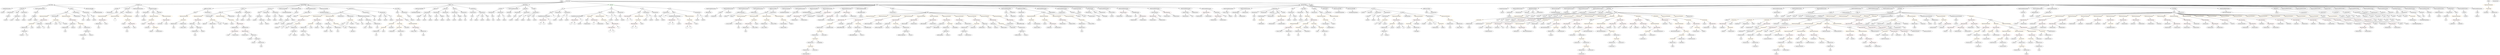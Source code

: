 strict digraph {
	graph [bb="0,0,39516,1044"];
	node [label="\N"];
	Enter	[height=0.5,
		pos="8914.6,1026",
		width=0.83628];
	MemberAccess_Unnamed_39	[color=black,
		height=0.5,
		label=MemberAccess,
		pos="17181,594",
		width=1.9174];
	MemberAccess_Unnamed_40	[color=black,
		height=0.5,
		label=MemberAccess,
		pos="17181,522",
		width=1.9174];
	MemberAccess_Unnamed_39 -> MemberAccess_Unnamed_40	[pos="e,17181,540.1 17181,575.7 17181,568.41 17181,559.73 17181,551.54"];
	NumberLiteral_Unnamed_17	[color=black,
		height=0.5,
		label=NumberLiteral,
		pos="12674,666",
		width=1.765];
	ExpressionStatement_Unnamed_70	[color=orange,
		height=0.5,
		label=ExpressionStatement,
		pos="28676,594",
		width=2.458];
	BinaryOperation_Unnamed_97	[color=brown,
		height=0.5,
		label=BinaryOperation,
		pos="28114,522",
		width=1.9867];
	ExpressionStatement_Unnamed_70 -> BinaryOperation_Unnamed_97	[pos="e,28165,534.86 28612,581.17 28600,579.28 28589,577.47 28578,576 28408,553.33 28363,565.86 28194,540 28188,539.14 28182,538.13 28176,\
537.04"];
	FunctionCall_Unnamed_31	[color=orange,
		height=0.5,
		label=FunctionCall,
		pos="19965,666",
		width=1.6125];
	Identifier_MintFinished	[color=black,
		height=0.5,
		label=MintFinished,
		pos="19965,594",
		width=1.6402];
	FunctionCall_Unnamed_31 -> Identifier_MintFinished	[pos="e,19965,612.1 19965,647.7 19965,640.41 19965,631.73 19965,623.54"];
	FunctionDefinition_getReward_TOD37	[color=black,
		height=0.5,
		label=getReward_TOD37,
		pos="3271.6,882",
		width=2.3333];
	Block_Unnamed_11	[color=black,
		height=0.5,
		label=Block,
		pos="2987.6,810",
		width=0.90558];
	FunctionDefinition_getReward_TOD37 -> Block_Unnamed_11	[pos="e,3017.2,818.29 3217.8,867.75 3162.6,854.15 3078,833.27 3028.1,821"];
	ParameterList_Unnamed_29	[color=black,
		height=0.5,
		label=ParameterList,
		pos="3271.6,810",
		width=1.7095];
	FunctionDefinition_getReward_TOD37 -> ParameterList_Unnamed_29	[pos="e,3271.6,828.1 3271.6,863.7 3271.6,856.41 3271.6,847.73 3271.6,839.54"];
	ParameterList_Unnamed_5	[color=black,
		height=0.5,
		label=ParameterList,
		pos="6919.6,810",
		width=1.7095];
	Parameter_owner	[color=black,
		height=0.5,
		label=owner,
		pos="6908.6,738",
		width=0.93331];
	ParameterList_Unnamed_5 -> Parameter_owner	[pos="e,6911.3,756.1 6916.9,791.7 6915.7,784.32 6914.3,775.52 6913,767.25"];
	Parameter_spender	[color=black,
		height=0.5,
		label=spender,
		pos="7001.6,738",
		width=1.1135];
	ParameterList_Unnamed_5 -> Parameter_spender	[pos="e,6983.5,754.43 6938.6,792.76 6949.4,783.56 6963.1,771.9 6974.9,761.79"];
	MemberAccess_Unnamed_45	[color=black,
		height=0.5,
		label=MemberAccess,
		pos="28034,378",
		width=1.9174];
	Identifier_maxAmountPreICO_2	[color=black,
		height=0.5,
		label=maxAmountPreICO,
		pos="28034,306",
		width=2.361];
	MemberAccess_Unnamed_45 -> Identifier_maxAmountPreICO_2	[pos="e,28034,324.1 28034,359.7 28034,352.41 28034,343.73 28034,335.54"];
	VariableDeclaration_to	[color=black,
		height=0.5,
		label=to,
		pos="8300.6,738",
		width=0.75];
	ElementaryTypeName_address_3	[color=black,
		height=0.5,
		label=address,
		pos="8299.6,666",
		width=1.0996];
	VariableDeclaration_to -> ElementaryTypeName_address_3	[pos="e,8299.8,684.1 8300.3,719.7 8300.2,712.41 8300.1,703.73 8300,695.54"];
	ParameterList_Unnamed_58	[color=black,
		height=0.5,
		label=ParameterList,
		pos="25271,810",
		width=1.7095];
	Parameter_None_16	[color=black,
		height=0.5,
		label=None,
		pos="24601,738",
		width=0.85014];
	ParameterList_Unnamed_58 -> Parameter_None_16	[pos="e,24623,750.26 25226,797.03 25218,795.08 25209,793.28 25201,792 24954,754.43 24883,813.59 24641,756 24638,755.49 24636,754.88 24634,\
754.19"];
	NumberLiteral_Unnamed_37	[color=black,
		height=0.5,
		label=NumberLiteral,
		pos="33107,594",
		width=1.765];
	Identifier__owner_1	[color=black,
		height=0.5,
		label=_owner,
		pos="4087.6,594",
		width=1.0719];
	VariableDeclaration_summLeskiw	[color=black,
		height=0.5,
		label=summLeskiw,
		pos="13336,810",
		width=1.6541];
	BinaryOperation_Unnamed_35	[color=brown,
		height=0.5,
		label=BinaryOperation,
		pos="13219,738",
		width=1.9867];
	VariableDeclaration_summLeskiw -> BinaryOperation_Unnamed_35	[pos="e,13245,754.98 13310,793.46 13293,783.81 13273,771.27 13255,760.65"];
	ElementaryTypeName_uint_4	[color=black,
		height=0.5,
		label=uint,
		pos="13336,738",
		width=0.75];
	VariableDeclaration_summLeskiw -> ElementaryTypeName_uint_4	[pos="e,13336,756.1 13336,791.7 13336,784.41 13336,775.73 13336,767.54"];
	Parameter_newOwner	[color=black,
		height=0.5,
		label=newOwner,
		pos="2255.6,738",
		width=1.4046];
	ElementaryTypeName_address_23	[color=black,
		height=0.5,
		label=address,
		pos="2252.6,666",
		width=1.0996];
	Parameter_newOwner -> ElementaryTypeName_address_23	[pos="e,2253.3,684.1 2254.8,719.7 2254.5,712.41 2254.2,703.73 2253.8,695.54"];
	UnaryOperation_Unnamed_1	[color=black,
		height=0.5,
		label=UnaryOperation,
		pos="12492,594",
		width=1.9452];
	Identifier_claimed_TOD24	[color=black,
		height=0.5,
		label=claimed_TOD24,
		pos="12492,522",
		width=2.0145];
	UnaryOperation_Unnamed_1 -> Identifier_claimed_TOD24	[pos="e,12492,540.1 12492,575.7 12492,568.41 12492,559.73 12492,551.54"];
	BinaryOperation_Unnamed_28	[color=brown,
		height=0.5,
		label=BinaryOperation,
		pos="20274,666",
		width=1.9867];
	BooleanLiteral_Unnamed_6	[color=black,
		height=0.5,
		label=BooleanLiteral,
		pos="20137,594",
		width=1.7788];
	BinaryOperation_Unnamed_28 -> BooleanLiteral_Unnamed_6	[pos="e,20166,610.18 20243,649.29 20223,639.24 20197,626.12 20176,615.28"];
	Identifier_mintingFinished_1	[color=black,
		height=0.5,
		label=mintingFinished,
		pos="20288,594",
		width=1.9174];
	BinaryOperation_Unnamed_28 -> Identifier_mintingFinished_1	[pos="e,20284,612.1 20277,647.7 20279,640.32 20280,631.52 20282,623.25"];
	ExpressionStatement_Unnamed_17	[color=orange,
		height=0.5,
		label=ExpressionStatement,
		pos="20921,738",
		width=2.458];
	FunctionCall_Unnamed_20	[color=orange,
		height=0.5,
		label=FunctionCall,
		pos="20983,666",
		width=1.6125];
	ExpressionStatement_Unnamed_17 -> FunctionCall_Unnamed_20	[pos="e,20968,683.79 20936,720.05 20943,711.71 20952,701.49 20960,692.25"];
	Identifier_mintAmount3_2	[color=black,
		height=0.5,
		label=mintAmount3,
		pos="25021,234",
		width=1.6957];
	Identifier_winner_TOD37	[color=black,
		height=0.5,
		label=winner_TOD37,
		pos="6614.6,450",
		width=1.9036];
	Identifier_require_10	[color=black,
		height=0.5,
		label=require,
		pos="27897,594",
		width=1.0026];
	MemberAccess_Unnamed_70	[color=black,
		height=0.5,
		label=MemberAccess,
		pos="25169,234",
		width=1.9174];
	FunctionCall_Unnamed_82	[color=orange,
		height=0.5,
		label=FunctionCall,
		pos="25169,162",
		width=1.6125];
	MemberAccess_Unnamed_70 -> FunctionCall_Unnamed_82	[pos="e,25169,180.1 25169,215.7 25169,208.41 25169,199.73 25169,191.54"];
	FunctionCall_Unnamed_88	[color=orange,
		height=0.5,
		label=FunctionCall,
		pos="24541,666",
		width=1.6125];
	Identifier__to_11	[color=black,
		height=0.5,
		label=_to,
		pos="24252,594",
		width=0.75];
	FunctionCall_Unnamed_88 -> Identifier__to_11	[pos="e,24273,605.97 24497,653.66 24490,651.69 24481,649.73 24474,648 24391,629.64 24368,638.18 24288,612 24286,611.49 24284,610.93 24283,\
610.33"];
	MemberAccess_Unnamed_76	[color=black,
		height=0.5,
		label=MemberAccess,
		pos="24366,594",
		width=1.9174];
	FunctionCall_Unnamed_88 -> MemberAccess_Unnamed_76	[pos="e,24402,609.65 24506,651.17 24479,640.49 24442,625.59 24413,613.83"];
	Identifier__amount_6	[color=black,
		height=0.5,
		label=_amount,
		pos="24496,594",
		width=1.1967];
	FunctionCall_Unnamed_88 -> Identifier__amount_6	[pos="e,24506,611.79 24530,648.05 24525,640.06 24518,630.33 24513,621.4"];
	ElementaryTypeName_address_9	[color=black,
		height=0.5,
		label=address,
		pos="6809.6,666",
		width=1.0996];
	ElementaryTypeName_bool_7	[color=black,
		height=0.5,
		label=bool,
		pos="21833,666",
		width=0.76697];
	MemberAccess_Unnamed_33	[color=black,
		height=0.5,
		label=MemberAccess,
		pos="12924,378",
		width=1.9174];
	FunctionCall_Unnamed_39	[color=orange,
		height=0.5,
		label=FunctionCall,
		pos="12924,306",
		width=1.6125];
	MemberAccess_Unnamed_33 -> FunctionCall_Unnamed_39	[pos="e,12924,324.1 12924,359.7 12924,352.41 12924,343.73 12924,335.54"];
	VariableDeclaration_summSupporters	[color=black,
		height=0.5,
		label=summSupporters,
		pos="18274,810",
		width=2.0699];
	BinaryOperation_Unnamed_29	[color=brown,
		height=0.5,
		label=BinaryOperation,
		pos="18243,738",
		width=1.9867];
	VariableDeclaration_summSupporters -> BinaryOperation_Unnamed_29	[pos="e,18250,756.1 18266,791.7 18263,784.07 18258,774.92 18255,766.4"];
	ElementaryTypeName_uint_1	[color=black,
		height=0.5,
		label=uint,
		pos="18360,738",
		width=0.75];
	VariableDeclaration_summSupporters -> ElementaryTypeName_uint_1	[pos="e,18343,752.65 18294,792.41 18306,782.65 18321,770.22 18334,759.81"];
	ParameterList_Unnamed_43	[color=black,
		height=0.5,
		label=ParameterList,
		pos="19859,810",
		width=1.7095];
	Parameter_None_13	[color=black,
		height=0.5,
		label=None,
		pos="19852,738",
		width=0.85014];
	ParameterList_Unnamed_43 -> Parameter_None_13	[pos="e,19853,756.1 19857,791.7 19856,784.41 19855,775.73 19854,767.54"];
	VariableDeclaration_maxAmountPreICO	[color=black,
		height=0.5,
		label=maxAmountPreICO,
		pos="29551,810",
		width=2.361];
	ElementaryTypeName_uint256_42	[color=black,
		height=0.5,
		label=uint256,
		pos="28628,738",
		width=1.0442];
	VariableDeclaration_maxAmountPreICO -> ElementaryTypeName_uint256_42	[pos="e,28655,750.54 29475,801.27 29443,798.09 29404,794.55 29369,792 29061,769.63 28977,817.19 28675,756 28672,755.44 28669,754.74 28666,\
753.95"];
	FunctionCall_Unnamed_68	[color=orange,
		height=0.5,
		label=FunctionCall,
		pos="32392,450",
		width=1.6125];
	Identifier_tokens_11	[color=black,
		height=0.5,
		label=tokens,
		pos="32391,378",
		width=0.97489];
	FunctionCall_Unnamed_68 -> Identifier_tokens_11	[pos="e,32391,396.1 32391,431.7 32391,424.41 32391,415.73 32391,407.54"];
	MemberAccess_Unnamed_60	[color=black,
		height=0.5,
		label=MemberAccess,
		pos="32513,378",
		width=1.9174];
	FunctionCall_Unnamed_68 -> MemberAccess_Unnamed_60	[pos="e,32485,394.81 32418,433.64 32435,423.93 32457,411.23 32475,400.52"];
	MemberAccess_Unnamed_59	[color=black,
		height=0.5,
		label=MemberAccess,
		pos="32361,162",
		width=1.9174];
	Identifier_msg_20	[color=black,
		height=0.5,
		label=msg,
		pos="32361,90",
		width=0.75];
	MemberAccess_Unnamed_59 -> Identifier_msg_20	[pos="e,32361,108.1 32361,143.7 32361,136.41 32361,127.73 32361,119.54"];
	VariableDeclaration_startPreICO	[color=black,
		height=0.5,
		label=startPreICO,
		pos="37818,810",
		width=1.5432];
	ElementaryTypeName_uint256_38	[color=black,
		height=0.5,
		label=uint256,
		pos="38030,738",
		width=1.0442];
	VariableDeclaration_startPreICO -> ElementaryTypeName_uint256_38	[pos="e,38001,749.81 37857,796.97 37891,786.53 37941,770.82 37984,756 37986,755.24 37988,754.45 37990,753.65"];
	BinaryOperation_Unnamed_88	[color=brown,
		height=0.5,
		label=BinaryOperation,
		pos="27317,594",
		width=1.9867];
	Identifier_beneficiary	[color=black,
		height=0.5,
		label=beneficiary,
		pos="27300,522",
		width=1.4184];
	BinaryOperation_Unnamed_88 -> Identifier_beneficiary	[pos="e,27304,540.1 27312,575.7 27311,568.32 27308,559.52 27306,551.25"];
	FunctionCall_Unnamed_51	[color=orange,
		height=0.5,
		label=FunctionCall,
		pos="27427,522",
		width=1.6125];
	BinaryOperation_Unnamed_88 -> FunctionCall_Unnamed_51	[pos="e,27402,538.67 27342,576.76 27357,567.27 27376,555.15 27392,544.82"];
	BinaryOperation_Unnamed_43	[color=brown,
		height=0.5,
		label=BinaryOperation,
		pos="16040,666",
		width=1.9867];
	NumberLiteral_Unnamed_32	[color=black,
		height=0.5,
		label=NumberLiteral,
		pos="16040,594",
		width=1.765];
	BinaryOperation_Unnamed_43 -> NumberLiteral_Unnamed_32	[pos="e,16040,612.1 16040,647.7 16040,640.41 16040,631.73 16040,623.54"];
	Identifier_addressBilborough	[color=black,
		height=0.5,
		label=addressBilborough,
		pos="16203,594",
		width=2.2501];
	BinaryOperation_Unnamed_43 -> Identifier_addressBilborough	[pos="e,16167,610.48 16075,649.98 16098,639.74 16130,626.07 16156,614.92"];
	Identifier_require_9	[color=black,
		height=0.5,
		label=require,
		pos="30768,594",
		width=1.0026];
	BinaryOperation_Unnamed_47	[color=brown,
		height=0.5,
		label=BinaryOperation,
		pos="15765,666",
		width=1.9867];
	IndexAccess_Unnamed_27	[color=black,
		height=0.5,
		label=IndexAccess,
		pos="15765,594",
		width=1.6402];
	BinaryOperation_Unnamed_47 -> IndexAccess_Unnamed_27	[pos="e,15765,612.1 15765,647.7 15765,640.41 15765,631.73 15765,623.54"];
	FunctionCall_Unnamed_35	[color=orange,
		height=0.5,
		label=FunctionCall,
		pos="15900,594",
		width=1.6125];
	BinaryOperation_Unnamed_47 -> FunctionCall_Unnamed_35	[pos="e,15871,609.94 15795,649.29 15814,639.22 15840,626.05 15861,615.21"];
	UsingForDeclaration_Unnamed_2	[color=black,
		height=0.5,
		label=UsingForDeclaration,
		pos="23876,882",
		width=2.4303];
	ElementaryTypeName_uint256_37	[color=black,
		height=0.5,
		label=uint256,
		pos="23857,810",
		width=1.0442];
	UsingForDeclaration_Unnamed_2 -> ElementaryTypeName_uint256_37	[pos="e,23861,828.1 23871,863.7 23869,856.24 23866,847.32 23864,838.97"];
	StateVariableDeclaration_Unnamed_11	[color=black,
		height=0.5,
		label=StateVariableDeclaration,
		pos="11364,882",
		width=2.8184];
	VariableDeclaration_addressEccles	[color=black,
		height=0.5,
		label=addressEccles,
		pos="11336,810",
		width=1.7788];
	StateVariableDeclaration_Unnamed_11 -> VariableDeclaration_addressEccles	[pos="e,11342,828.1 11357,863.7 11354,856.15 11350,847.12 11347,838.68"];
	Block_Unnamed_26	[color=black,
		height=0.5,
		label=Block,
		pos="34422,810",
		width=0.90558];
	ExpressionStatement_Unnamed_53	[color=orange,
		height=0.5,
		label=ExpressionStatement,
		pos="32472,738",
		width=2.458];
	Block_Unnamed_26 -> ExpressionStatement_Unnamed_53	[pos="e,32534,751.18 34389,808.7 34172,806.65 32943,793.5 32570,756 32562,755.2 32553,754.13 32545,752.91"];
	ExpressionStatement_Unnamed_57	[color=orange,
		height=0.5,
		label=ExpressionStatement,
		pos="32667,738",
		width=2.458];
	Block_Unnamed_26 -> ExpressionStatement_Unnamed_57	[pos="e,32729,751.15 34389,808.58 34185,805.86 33096,789.92 32765,756 32757,755.19 32748,754.11 32740,752.89"];
	ExpressionStatement_Unnamed_51	[color=orange,
		height=0.5,
		label=ExpressionStatement,
		pos="32862,738",
		width=2.458];
	Block_Unnamed_26 -> ExpressionStatement_Unnamed_51	[pos="e,32924,751.15 34389,808.41 34200,804.96 33250,786.34 32960,756 32952,755.17 32943,754.1 32935,752.88"];
	ExpressionStatement_Unnamed_63	[color=orange,
		height=0.5,
		label=ExpressionStatement,
		pos="33057,738",
		width=2.458];
	Block_Unnamed_26 -> ExpressionStatement_Unnamed_63	[pos="e,33119,751.1 34389,809.19 34243,809.71 33643,808.38 33155,756 33147,755.15 33138,754.06 33130,752.84"];
	ExpressionStatement_Unnamed_46	[color=orange,
		height=0.5,
		label=ExpressionStatement,
		pos="33252,738",
		width=2.458];
	Block_Unnamed_26 -> ExpressionStatement_Unnamed_46	[pos="e,33314,751.07 34389,808.84 34257,807.88 33757,801.29 33350,756 33342,755.14 33334,754.05 33326,752.85"];
	ExpressionStatement_Unnamed_43	[color=orange,
		height=0.5,
		label=ExpressionStatement,
		pos="33447,738",
		width=2.458];
	Block_Unnamed_26 -> ExpressionStatement_Unnamed_43	[pos="e,33510,751.01 34389,808.34 34273,805.71 33873,794.24 33545,756 33537,755.1 33529,754 33521,752.79"];
	ExpressionStatement_Unnamed_64	[color=orange,
		height=0.5,
		label=ExpressionStatement,
		pos="33642,738",
		width=2.458];
	Block_Unnamed_26 -> ExpressionStatement_Unnamed_64	[pos="e,33705,750.89 34389,807.55 34290,802.96 33988,787.16 33740,756 33732,755.04 33724,753.91 33716,752.68"];
	ExpressionStatement_Unnamed_61	[color=orange,
		height=0.5,
		label=ExpressionStatement,
		pos="33837,738",
		width=2.458];
	Block_Unnamed_26 -> ExpressionStatement_Unnamed_61	[pos="e,33901,750.74 34389,806.2 34311,799.26 34105,780.08 33935,756 33927,754.96 33920,753.8 33912,752.57"];
	ExpressionStatement_Unnamed_59	[color=orange,
		height=0.5,
		label=ExpressionStatement,
		pos="34032,738",
		width=2.458];
	Block_Unnamed_26 -> ExpressionStatement_Unnamed_59	[pos="e,34096,750.61 34391,803.45 34330,792.56 34194,768.1 34108,752.64"];
	ExpressionStatement_Unnamed_58	[color=orange,
		height=0.5,
		label=ExpressionStatement,
		pos="34227,738",
		width=2.458];
	Block_Unnamed_26 -> ExpressionStatement_Unnamed_58	[pos="e,34269,754.24 34395,799.41 34365,788.81 34317,771.47 34280,758.08"];
	ExpressionStatement_Unnamed_55	[color=orange,
		height=0.5,
		label=ExpressionStatement,
		pos="34422,738",
		width=2.458];
	Block_Unnamed_26 -> ExpressionStatement_Unnamed_55	[pos="e,34422,756.1 34422,791.7 34422,784.41 34422,775.73 34422,767.54"];
	ExpressionStatement_Unnamed_56	[color=orange,
		height=0.5,
		label=ExpressionStatement,
		pos="34617,738",
		width=2.458];
	Block_Unnamed_26 -> ExpressionStatement_Unnamed_56	[pos="e,34571,753.81 34447,798.32 34452,796.17 34457,793.97 34463,792 34495,779.83 34531,767.27 34560,757.44"];
	ExpressionStatement_Unnamed_48	[color=orange,
		height=0.5,
		label=ExpressionStatement,
		pos="34812,738",
		width=2.458];
	Block_Unnamed_26 -> ExpressionStatement_Unnamed_48	[pos="e,34747,750.56 34446,797.73 34451,795.57 34457,793.51 34463,792 34571,762.18 34602,773.63 34714,756 34721,754.88 34728,753.67 34735,\
752.44"];
	ExpressionStatement_Unnamed_50	[color=orange,
		height=0.5,
		label=ExpressionStatement,
		pos="35007,738",
		width=2.458];
	Block_Unnamed_26 -> ExpressionStatement_Unnamed_50	[pos="e,34943,750.91 34446,797.47 34451,795.32 34457,793.34 34463,792 34656,745.35 34711,781.02 34909,756 34916,755.05 34924,753.93 34932,\
752.73"];
	ExpressionStatement_Unnamed_44	[color=orange,
		height=0.5,
		label=ExpressionStatement,
		pos="35202,738",
		width=2.458];
	Block_Unnamed_26 -> ExpressionStatement_Unnamed_44	[pos="e,35139,751.01 34445,797.54 34451,795.33 34457,793.3 34463,792 34741,728.46 34820,788.44 35104,756 35111,755.11 35119,754.01 35127,\
752.79"];
	ExpressionStatement_Unnamed_47	[color=orange,
		height=0.5,
		label=ExpressionStatement,
		pos="35397,738",
		width=2.458];
	Block_Unnamed_26 -> ExpressionStatement_Unnamed_47	[pos="e,35334,751.09 34445,797.48 34451,795.28 34457,793.27 34463,792 34644,751.77 35114,775.93 35299,756 35306,755.15 35315,754.05 35323,\
752.83"];
	ExpressionStatement_Unnamed_60	[color=orange,
		height=0.5,
		label=ExpressionStatement,
		pos="35592,738",
		width=2.458];
	Block_Unnamed_26 -> ExpressionStatement_Unnamed_60	[pos="e,35529,751.12 34445,797.45 34451,795.25 34457,793.24 34463,792 34687,743.32 35266,779.65 35494,756 35502,755.17 35510,754.09 35518,\
752.86"];
	ExpressionStatement_Unnamed_52	[color=orange,
		height=0.5,
		label=ExpressionStatement,
		pos="35787,738",
		width=2.458];
	Block_Unnamed_26 -> ExpressionStatement_Unnamed_52	[pos="e,35724,751.17 34445,797.43 34451,795.22 34457,793.23 34463,792 34729,734.86 35417,783.36 35689,756 35697,755.2 35705,754.12 35713,\
752.91"];
	ExpressionStatement_Unnamed_45	[color=orange,
		height=0.5,
		label=ExpressionStatement,
		pos="35982,738",
		width=2.458];
	Block_Unnamed_26 -> ExpressionStatement_Unnamed_45	[pos="e,35919,751.21 34445,797.41 34451,795.21 34457,793.22 34463,792 34772,726.4 35569,787.08 35884,756 35892,755.21 35900,754.15 35908,\
752.94"];
	ExpressionStatement_Unnamed_62	[color=orange,
		height=0.5,
		label=ExpressionStatement,
		pos="36177,738",
		width=2.458];
	Block_Unnamed_26 -> ExpressionStatement_Unnamed_62	[pos="e,36115,751.2 34445,797.4 34451,795.2 34457,793.21 34463,792 34814,717.94 35721,790.79 36079,756 36087,755.22 36095,754.15 36103,\
752.94"];
	ExpressionStatement_Unnamed_49	[color=orange,
		height=0.5,
		label=ExpressionStatement,
		pos="36372,738",
		width=2.458];
	Block_Unnamed_26 -> ExpressionStatement_Unnamed_49	[pos="e,36310,751.22 34445,797.39 34451,795.19 34457,793.2 34463,792 34660,750.74 36073,775.26 36274,756 36282,755.23 36290,754.17 36298,\
752.96"];
	ExpressionStatement_Unnamed_54	[color=orange,
		height=0.5,
		label=ExpressionStatement,
		pos="36567,738",
		width=2.458];
	Block_Unnamed_26 -> ExpressionStatement_Unnamed_54	[pos="e,36505,751.24 34445,797.38 34451,795.18 34457,793.2 34463,792 34681,746.51 36247,777.11 36469,756 36477,755.24 36485,754.18 36493,\
752.97"];
	Identifier_msg_4	[color=black,
		height=0.5,
		label=msg,
		pos="5367.6,450",
		width=0.75];
	IfStatement_Unnamed_2	[color=orange,
		height=0.5,
		label=IfStatement,
		pos="20697,738",
		width=1.4739];
	Block_Unnamed_19	[color=black,
		height=0.5,
		label=Block,
		pos="20683,666",
		width=0.90558];
	IfStatement_Unnamed_2 -> Block_Unnamed_19	[pos="e,20686,684.1 20693,719.7 20692,712.32 20690,703.52 20688,695.25"];
	BinaryOperation_Unnamed_26	[color=brown,
		height=0.5,
		label=BinaryOperation,
		pos="20805,666",
		width=1.9867];
	IfStatement_Unnamed_2 -> BinaryOperation_Unnamed_26	[pos="e,20780,683.22 20721,721.46 20735,712.06 20754,699.9 20770,689.46"];
	MemberAccess_Unnamed_34	[color=black,
		height=0.5,
		label=MemberAccess,
		pos="12851,234",
		width=1.9174];
	FunctionCall_Unnamed_40	[color=orange,
		height=0.5,
		label=FunctionCall,
		pos="12851,162",
		width=1.6125];
	MemberAccess_Unnamed_34 -> FunctionCall_Unnamed_40	[pos="e,12851,180.1 12851,215.7 12851,208.41 12851,199.73 12851,191.54"];
	VariableDeclaration_minQuanValues	[color=black,
		height=0.5,
		label=minQuanValues,
		pos="28261,810",
		width=1.9174];
	ElementaryTypeName_uint256_48	[color=black,
		height=0.5,
		label=uint256,
		pos="28256,738",
		width=1.0442];
	VariableDeclaration_minQuanValues -> ElementaryTypeName_uint256_48	[pos="e,28257,756.1 28259,791.7 28259,784.41 28258,775.73 28258,767.54"];
	IndexAccess_Unnamed_7	[color=black,
		height=0.5,
		label=IndexAccess,
		pos="4617.6,594",
		width=1.6402];
	Identifier_balances_5	[color=black,
		height=0.5,
		label=balances,
		pos="4353.6,522",
		width=1.1828];
	IndexAccess_Unnamed_7 -> Identifier_balances_5	[pos="e,4386.2,534.06 4573,581.86 4511,566.36 4406.1,540.15 4405.6,540 4402.8,539.21 4400,538.36 4397.2,537.49"];
	Identifier__to_3	[color=black,
		height=0.5,
		label=_to,
		pos="4441.6,522",
		width=0.75];
	IndexAccess_Unnamed_7 -> Identifier__to_3	[pos="e,4462.8,533.35 4580.1,579.73 4551.8,569.46 4511.9,554.58 4477.6,540 4476.1,539.36 4474.5,538.69 4473,538"];
	BinaryOperation_Unnamed_46	[color=brown,
		height=0.5,
		label=BinaryOperation,
		pos="15027,666",
		width=1.9867];
	IndexAccess_Unnamed_25	[color=black,
		height=0.5,
		label=IndexAccess,
		pos="14933,594",
		width=1.6402];
	BinaryOperation_Unnamed_46 -> IndexAccess_Unnamed_25	[pos="e,14954,610.99 15004,648.41 14992,639.21 14976,627.64 14963,617.63"];
	FunctionCall_Unnamed_34	[color=orange,
		height=0.5,
		label=FunctionCall,
		pos="15068,594",
		width=1.6125];
	BinaryOperation_Unnamed_46 -> FunctionCall_Unnamed_34	[pos="e,15058,612.1 15037,647.7 15041,639.9 15047,630.51 15052,621.83"];
	NumberLiteral_Unnamed_42	[color=black,
		height=0.5,
		label=NumberLiteral,
		pos="35584,522",
		width=1.765];
	ElementaryTypeName_uint256_44	[color=black,
		height=0.5,
		label=uint256,
		pos="38571,738",
		width=1.0442];
	BinaryOperation_Unnamed_98	[color=brown,
		height=0.5,
		label=BinaryOperation,
		pos="28275,522",
		width=1.9867];
	Identifier_tokens_2	[color=black,
		height=0.5,
		label=tokens,
		pos="28091,450",
		width=0.97489];
	BinaryOperation_Unnamed_98 -> Identifier_tokens_2	[pos="e,28118,461.64 28236,506.45 28208,495.84 28169,481.09 28135,468 28133,467.26 28131,466.51 28129,465.74"];
	FunctionCall_Unnamed_55	[color=orange,
		height=0.5,
		label=FunctionCall,
		pos="28202,450",
		width=1.6125];
	BinaryOperation_Unnamed_98 -> FunctionCall_Unnamed_55	[pos="e,28219,467.47 28257,504.41 28248,495.69 28237,484.85 28227,475.21"];
	UserDefinedTypeName_Unnamed_8	[color=black,
		height=0.5,
		label=UserDefinedTypeName,
		pos="24707,810",
		width=2.7214];
	Parameter_who	[color=black,
		height=0.5,
		label=who,
		pos="8216.6,738",
		width=0.75];
	ElementaryTypeName_address	[color=black,
		height=0.5,
		label=address,
		pos="8202.6,666",
		width=1.0996];
	Parameter_who -> ElementaryTypeName_address	[pos="e,8206,684.1 8213.1,719.7 8211.7,712.32 8209.9,703.52 8208.2,695.25"];
	BinaryOperation_Unnamed_114	[color=brown,
		height=0.5,
		label=BinaryOperation,
		pos="31648,522",
		width=1.9867];
	FunctionCall_Unnamed_63	[color=orange,
		height=0.5,
		label=FunctionCall,
		pos="31584,450",
		width=1.6125];
	BinaryOperation_Unnamed_114 -> FunctionCall_Unnamed_63	[pos="e,31599,467.79 31632,504.05 31624,495.71 31615,485.49 31607,476.25"];
	Identifier_tokens_8	[color=black,
		height=0.5,
		label=tokens,
		pos="31695,450",
		width=0.97489];
	BinaryOperation_Unnamed_114 -> Identifier_tokens_8	[pos="e,31684,467.31 31659,504.05 31664,495.85 31671,485.83 31677,476.71"];
	ElementaryTypeName_bool_10	[color=black,
		height=0.5,
		label=bool,
		pos="23842,666",
		width=0.76697];
	Parameter_None_16 -> ElementaryTypeName_bool_10	[pos="e,23862,678.32 24578,725.52 24573,723.31 24567,721.29 24562,720 24265,650.06 24173,758.39 23878,684 23876,683.59 23874,683.1 23873,\
682.56"];
	TupleExpression_Unnamed	[color=black,
		height=0.5,
		label=TupleExpression,
		pos="3737.6,522",
		width=2.0422];
	BinaryOperation_Unnamed_15	[color=brown,
		height=0.5,
		label=BinaryOperation,
		pos="3737.6,450",
		width=1.9867];
	TupleExpression_Unnamed -> BinaryOperation_Unnamed_15	[pos="e,3737.6,468.1 3737.6,503.7 3737.6,496.41 3737.6,487.73 3737.6,479.54"];
	ExpressionStatement_Unnamed_22	[color=orange,
		height=0.5,
		label=ExpressionStatement,
		pos="22915,738",
		width=2.458];
	FunctionCall_Unnamed_30	[color=orange,
		height=0.5,
		label=FunctionCall,
		pos="23009,666",
		width=1.6125];
	ExpressionStatement_Unnamed_22 -> FunctionCall_Unnamed_30	[pos="e,22987,682.99 22937,720.41 22949,711.21 22965,699.64 22978,689.63"];
	Identifier__value_5	[color=black,
		height=0.5,
		label=_value,
		pos="5489.6,522",
		width=0.96103];
	Identifier_addressSupporters	[color=black,
		height=0.5,
		label=addressSupporters,
		pos="13767,594",
		width=2.2501];
	Identifier_Approval	[color=black,
		height=0.5,
		label=Approval,
		pos="3241.6,594",
		width=1.266];
	NumberLiteral_Unnamed_19	[color=black,
		height=0.5,
		label=NumberLiteral,
		pos="12921,738",
		width=1.765];
	Block_Unnamed_7	[color=black,
		height=0.5,
		label=Block,
		pos="5395.6,810",
		width=0.90558];
	ExpressionStatement_Unnamed_5	[color=orange,
		height=0.5,
		label=ExpressionStatement,
		pos="4834.6,738",
		width=2.458];
	Block_Unnamed_7 -> ExpressionStatement_Unnamed_5	[pos="e,4899.1,750.73 5363.5,805.97 5288.1,798.72 5094,779.21 4932.6,756 4925.4,754.96 4917.9,753.81 4910.4,752.6"];
	ExpressionStatement_Unnamed_6	[color=orange,
		height=0.5,
		label=ExpressionStatement,
		pos="5029.6,738",
		width=2.458];
	Block_Unnamed_7 -> ExpressionStatement_Unnamed_6	[pos="e,5092.4,751.01 5365,803.15 5307.9,792.23 5183.6,768.46 5103.4,753.12"];
	ExpressionStatement_Unnamed_7	[color=orange,
		height=0.5,
		label=ExpressionStatement,
		pos="5224.6,738",
		width=2.458];
	Block_Unnamed_7 -> ExpressionStatement_Unnamed_7	[pos="e,5262.7,754.62 5370,798.52 5344.5,788.07 5304.6,771.76 5273.1,758.85"];
	BooleanLiteral_Unnamed_1	[color=black,
		height=0.5,
		label=BooleanLiteral,
		pos="5395.6,738",
		width=1.7788];
	Block_Unnamed_7 -> BooleanLiteral_Unnamed_1	[pos="e,5395.6,756.1 5395.6,791.7 5395.6,784.41 5395.6,775.73 5395.6,767.54"];
	EmitStatement_Unnamed_1	[color=black,
		height=0.5,
		label=EmitStatement,
		pos="5541.6,738",
		width=1.7788];
	Block_Unnamed_7 -> EmitStatement_Unnamed_1	[pos="e,5510,754.13 5419.7,797.44 5441.4,787.03 5473.8,771.5 5499.7,759.07"];
	VariableDeclarationStatement_Unnamed_3	[color=black,
		height=0.5,
		label=VariableDeclarationStatement,
		pos="5742.6,738",
		width=3.3174];
	Block_Unnamed_7 -> VariableDeclarationStatement_Unnamed_3	[pos="e,5673.1,753.02 5426.1,802.85 5478.4,792.29 5587,770.4 5662.2,755.21"];
	Identifier__from	[color=black,
		height=0.5,
		label=_from,
		pos="5815.6,522",
		width=0.93331];
	FunctionDefinition_div	[color=black,
		height=0.5,
		label=div,
		pos="8933.6,882",
		width=0.75];
	Block_Unnamed_2	[color=black,
		height=0.5,
		label=Block,
		pos="8750.6,810",
		width=0.90558];
	FunctionDefinition_div -> Block_Unnamed_2	[pos="e,8776.1,821.75 8910.4,872.62 8882.2,862.38 8833.2,844.39 8791.6,828 8789.9,827.32 8788.1,826.62 8786.3,825.9"];
	ParameterList_Unnamed_15	[color=black,
		height=0.5,
		label=ParameterList,
		pos="8862.6,810",
		width=1.7095];
	FunctionDefinition_div -> ParameterList_Unnamed_15	[pos="e,8879.5,827.7 8918.9,866.5 8909.8,857.59 8898,845.94 8887.6,835.62"];
	ParameterList_Unnamed_14	[color=black,
		height=0.5,
		label=ParameterList,
		pos="9003.6,810",
		width=1.7095];
	FunctionDefinition_div -> ParameterList_Unnamed_14	[pos="e,8986.9,827.7 8948.1,866.5 8957,857.59 8968.7,845.94 8979,835.62"];
	BinaryOperation_Unnamed_42	[color=brown,
		height=0.5,
		label=BinaryOperation,
		pos="14496,666",
		width=1.9867];
	Identifier_addressLeskiw	[color=black,
		height=0.5,
		label=addressLeskiw,
		pos="14348,594",
		width=1.8343];
	BinaryOperation_Unnamed_42 -> Identifier_addressLeskiw	[pos="e,14379,610.09 14463,649.64 14442,639.45 14413,625.97 14390,614.95"];
	NumberLiteral_Unnamed_31	[color=black,
		height=0.5,
		label=NumberLiteral,
		pos="14496,594",
		width=1.765];
	BinaryOperation_Unnamed_42 -> NumberLiteral_Unnamed_31	[pos="e,14496,612.1 14496,647.7 14496,640.41 14496,631.73 14496,623.54"];
	NumberLiteral_Unnamed_55	[color=black,
		height=0.5,
		label=NumberLiteral,
		pos="32241,522",
		width=1.765];
	FunctionCall_Unnamed_58	[color=orange,
		height=0.5,
		label=FunctionCall,
		pos="28252,162",
		width=1.6125];
	MemberAccess_Unnamed_48	[color=black,
		height=0.5,
		label=MemberAccess,
		pos="28176,90",
		width=1.9174];
	FunctionCall_Unnamed_58 -> MemberAccess_Unnamed_48	[pos="e,28194,107.71 28234,144.41 28224,135.76 28213,125 28202,115.42"];
	NumberLiteral_Unnamed_67	[color=black,
		height=0.5,
		label=NumberLiteral,
		pos="28327,90",
		width=1.765];
	FunctionCall_Unnamed_58 -> NumberLiteral_Unnamed_67	[pos="e,28309,107.71 28269,144.41 28279,135.76 28290,125 28300,115.42"];
	Identifier_allowed_2	[color=black,
		height=0.5,
		label=allowed,
		pos="4036.6,234",
		width=1.0858];
	ExpressionStatement_Unnamed_65	[color=orange,
		height=0.5,
		label=ExpressionStatement,
		pos="38850,738",
		width=2.458];
	BinaryOperation_Unnamed_86	[color=brown,
		height=0.5,
		label=BinaryOperation,
		pos="38850,666",
		width=1.9867];
	ExpressionStatement_Unnamed_65 -> BinaryOperation_Unnamed_86	[pos="e,38850,684.1 38850,719.7 38850,712.41 38850,703.73 38850,695.54"];
	VariableDeclaration_mintStart5	[color=black,
		height=0.5,
		label=mintStart5,
		pos="36956,810",
		width=1.3491];
	ElementaryTypeName_uint_10	[color=black,
		height=0.5,
		label=uint,
		pos="37191,738",
		width=0.75];
	VariableDeclaration_mintStart5 -> ElementaryTypeName_uint_10	[pos="e,37170,749.72 36997,800.27 37038,791.15 37101,775.47 37155,756 37156,755.44 37158,754.83 37159,754.2"];
	ContractDefinition_BasicToken	[color=black,
		height=0.5,
		label=BasicToken,
		pos="844.59,954",
		width=1.5293];
	UsingForDeclaration_Unnamed	[color=black,
		height=0.5,
		label=UsingForDeclaration,
		pos="127.59,882",
		width=2.4303];
	ContractDefinition_BasicToken -> UsingForDeclaration_Unnamed	[pos="e,205.4,890.6 792.45,947.91 670.94,936.05 367.81,906.45 216.47,891.68"];
	FunctionDefinition_balanceOf_1	[color=black,
		height=0.5,
		label=balanceOf,
		pos="374.59,882",
		width=1.3491];
	ContractDefinition_BasicToken -> FunctionDefinition_balanceOf_1	[pos="e,419.19,889.64 795.18,945.64 707.03,932.51 523.24,905.14 430.57,891.34"];
	StateVariableDeclaration_Unnamed_1	[color=black,
		height=0.5,
		label=StateVariableDeclaration,
		pos="665.59,882",
		width=2.8184];
	ContractDefinition_BasicToken -> StateVariableDeclaration_Unnamed_1	[pos="e,706.26,898.91 810.08,939.5 783.66,929.17 746.8,914.76 716.92,903.07"];
	FunctionDefinition_transfer_1	[color=black,
		height=0.5,
		label=transfer,
		pos="1086.6,882",
		width=1.0719];
	ContractDefinition_BasicToken -> FunctionDefinition_transfer_1	[pos="e,1054.4,892.31 884.82,941.36 928.69,928.68 998.6,908.45 1043.5,895.45"];
	InheritanceSpecifier_Unnamed_1	[color=black,
		height=0.5,
		label=InheritanceSpecifier,
		pos="1349.6,882",
		width=2.3333];
	ContractDefinition_BasicToken -> InheritanceSpecifier_Unnamed_1	[pos="e,1280.6,892.56 894.39,946.1 981.91,933.97 1164,908.73 1269.4,894.12"];
	MemberAccess_Unnamed_23	[color=black,
		height=0.5,
		label=MemberAccess,
		pos="20569,450",
		width=1.9174];
	Identifier_abi_3	[color=black,
		height=0.5,
		label=abi,
		pos="20569,378",
		width=0.75];
	MemberAccess_Unnamed_23 -> Identifier_abi_3	[pos="e,20569,396.1 20569,431.7 20569,424.41 20569,415.73 20569,407.54"];
	BinaryOperation_Unnamed_69	[color=brown,
		height=0.5,
		label=BinaryOperation,
		pos="32076,666",
		width=1.9867];
	ExpressionStatement_Unnamed_53 -> BinaryOperation_Unnamed_69	[pos="e,32133,677.12 32407,725.52 32334,712.72 32218,692.1 32144,679.07"];
	FunctionCall_Unnamed_41	[color=orange,
		height=0.5,
		label=FunctionCall,
		pos="12492,666",
		width=1.6125];
	FunctionCall_Unnamed_41 -> UnaryOperation_Unnamed_1	[pos="e,12492,612.1 12492,647.7 12492,640.41 12492,631.73 12492,623.54"];
	Identifier_require_4	[color=black,
		height=0.5,
		label=require,
		pos="12616,594",
		width=1.0026];
	FunctionCall_Unnamed_41 -> Identifier_require_4	[pos="e,12592,608.21 12519,649.64 12538,639.08 12562,625 12582,613.78"];
	NumberLiteral_Unnamed_56	[color=black,
		height=0.5,
		label=NumberLiteral,
		pos="34350,522",
		width=1.765];
	Identifier_summJenkins_1	[color=black,
		height=0.5,
		label=summJenkins,
		pos="12998,234",
		width=1.6679];
	FunctionCall_Unnamed_75	[color=orange,
		height=0.5,
		label=FunctionCall,
		pos="26778,666",
		width=1.6125];
	Identifier_require_12	[color=black,
		height=0.5,
		label=require,
		pos="26778,594",
		width=1.0026];
	FunctionCall_Unnamed_75 -> Identifier_require_12	[pos="e,26778,612.1 26778,647.7 26778,640.41 26778,631.73 26778,623.54"];
	BinaryOperation_Unnamed_122	[color=brown,
		height=0.5,
		label=BinaryOperation,
		pos="26904,594",
		width=1.9867];
	FunctionCall_Unnamed_75 -> BinaryOperation_Unnamed_122	[pos="e,26875,610.89 26805,649.81 26822,640.06 26846,627.26 26865,616.48"];
	VariableDeclaration_mintStart1	[color=black,
		height=0.5,
		label=mintStart1,
		pos="32103,810",
		width=1.3491];
	ElementaryTypeName_uint_6	[color=black,
		height=0.5,
		label=uint,
		pos="32103,738",
		width=0.75];
	VariableDeclaration_mintStart1 -> ElementaryTypeName_uint_6	[pos="e,32103,756.1 32103,791.7 32103,784.41 32103,775.73 32103,767.54"];
	Identifier_backAmount_3	[color=black,
		height=0.5,
		label=backAmount,
		pos="27601,450",
		width=1.6264];
	Identifier_tokens_4	[color=black,
		height=0.5,
		label=tokens,
		pos="28176,18",
		width=0.97489];
	MemberAccess_Unnamed_48 -> Identifier_tokens_4	[pos="e,28176,36.104 28176,71.697 28176,64.407 28176,55.726 28176,47.536"];
	Identifier_now_10	[color=black,
		height=0.5,
		label=now,
		pos="24987,522",
		width=0.75];
	MemberAccess_Unnamed_47	[color=black,
		height=0.5,
		label=MemberAccess,
		pos="28252,234",
		width=1.9174];
	MemberAccess_Unnamed_47 -> FunctionCall_Unnamed_58	[pos="e,28252,180.1 28252,215.7 28252,208.41 28252,199.73 28252,191.54"];
	NumberLiteral_Unnamed_40	[color=black,
		height=0.5,
		label=NumberLiteral,
		pos="37363,450",
		width=1.765];
	ElementaryTypeName_uint256_20	[color=black,
		height=0.5,
		label=uint256,
		pos="11121,666",
		width=1.0442];
	Identifier_weiAmount_3	[color=black,
		height=0.5,
		label=weiAmount,
		pos="28878,234",
		width=1.4739];
	ElementaryTypeName_uint256_30	[color=black,
		height=0.5,
		label=uint256,
		pos="4250.6,666",
		width=1.0442];
	ExpressionStatement_Unnamed_18	[color=orange,
		height=0.5,
		label=ExpressionStatement,
		pos="21116,738",
		width=2.458];
	Identifier___1	[color=black,
		height=0.5,
		label=_,
		pos="21116,666",
		width=0.75];
	ExpressionStatement_Unnamed_18 -> Identifier___1	[pos="e,21116,684.1 21116,719.7 21116,712.41 21116,703.73 21116,695.54"];
	ElementaryTypeName_uint_5	[color=black,
		height=0.5,
		label=uint,
		pos="17965,738",
		width=0.75];
	MemberAccess_Unnamed_4	[color=black,
		height=0.5,
		label=MemberAccess,
		pos="759.59,594",
		width=1.9174];
	Identifier_msg_2	[color=black,
		height=0.5,
		label=msg,
		pos="759.59,522",
		width=0.75];
	MemberAccess_Unnamed_4 -> Identifier_msg_2	[pos="e,759.59,540.1 759.59,575.7 759.59,568.41 759.59,559.73 759.59,551.54"];
	VariableDeclaration_addressBilborough	[color=black,
		height=0.5,
		label=addressBilborough,
		pos="13749,810",
		width=2.2501];
	ElementaryTypeName_address_33	[color=black,
		height=0.5,
		label=address,
		pos="13711,738",
		width=1.0996];
	VariableDeclaration_addressBilborough -> ElementaryTypeName_address_33	[pos="e,13720,755.62 13739,791.7 13735,783.87 13730,774.44 13725,765.73"];
	FunctionCall_Unnamed_53	[color=orange,
		height=0.5,
		label=FunctionCall,
		pos="27892,450",
		width=1.6125];
	BinaryOperation_Unnamed_97 -> FunctionCall_Unnamed_53	[pos="e,27931,463.45 28070,507.34 28033,495.7 27980,478.97 27942,466.77"];
	Identifier_tokens_1	[color=black,
		height=0.5,
		label=tokens,
		pos="28003,450",
		width=0.97489];
	BinaryOperation_Unnamed_97 -> Identifier_tokens_1	[pos="e,28024,464.56 28088,504.76 28072,494.57 28051,481.36 28034,470.58"];
	IfStatement_Unnamed_4	[color=orange,
		height=0.5,
		label=IfStatement,
		pos="28836,594",
		width=1.4739];
	IfStatement_Unnamed_4 -> BinaryOperation_Unnamed_98	[pos="e,28344,526.92 28796,581.43 28789,579.39 28780,577.46 28773,576 28627,548.76 28454,534.3 28355,527.67"];
	Block_Unnamed_33	[color=black,
		height=0.5,
		label=Block,
		pos="28659,522",
		width=0.90558];
	IfStatement_Unnamed_4 -> Block_Unnamed_33	[pos="e,28685,533.32 28802,579.67 28771,567.6 28727,549.88 28695,537.47"];
	Identifier__from_4	[color=black,
		height=0.5,
		label=_from,
		pos="5446.6,594",
		width=0.93331];
	ExpressionStatement_Unnamed_95	[color=orange,
		height=0.5,
		label=ExpressionStatement,
		pos="24914,738",
		width=2.458];
	BinaryOperation_Unnamed_142	[color=brown,
		height=0.5,
		label=BinaryOperation,
		pos="24149,666",
		width=1.9867];
	ExpressionStatement_Unnamed_95 -> BinaryOperation_Unnamed_142	[pos="e,24200,679.02 24851,724.95 24839,723.06 24828,721.31 24817,720 24557,689.35 24488,719.31 24229,684 24223,683.2 24217,682.2 24211,\
681.1"];
	StateVariableDeclaration_Unnamed_43	[color=black,
		height=0.5,
		label=StateVariableDeclaration,
		pos="24103,882",
		width=2.8184];
	VariableDeclaration_mintAmount1	[color=black,
		height=0.5,
		label=mintAmount1,
		pos="23974,810",
		width=1.6957];
	StateVariableDeclaration_Unnamed_43 -> VariableDeclaration_mintAmount1	[pos="e,24002,826.27 24072,864.41 24054,854.61 24031,842.12 24012,831.68"];
	IndexAccess_Unnamed_6	[color=black,
		height=0.5,
		label=IndexAccess,
		pos="5891.6,594",
		width=1.6402];
	IndexAccess_Unnamed_6 -> Identifier__from	[pos="e,5831.9,538.04 5873.6,576.41 5863.6,567.22 5851.1,555.67 5840.2,545.66"];
	Identifier_allowed	[color=black,
		height=0.5,
		label=allowed,
		pos="5906.6,522",
		width=1.0858];
	IndexAccess_Unnamed_6 -> Identifier_allowed	[pos="e,5902.9,540.1 5895.3,575.7 5896.9,568.32 5898.8,559.52 5900.5,551.25"];
	ElementaryTypeName_address_21	[color=black,
		height=0.5,
		label=address,
		pos="4442.6,666",
		width=1.0996];
	ParameterList_Unnamed_42	[color=black,
		height=0.5,
		label=ParameterList,
		pos="20000,810",
		width=1.7095];
	ExpressionStatement_Unnamed_34	[color=orange,
		height=0.5,
		label=ExpressionStatement,
		pos="13857,738",
		width=2.458];
	BinaryOperation_Unnamed_49	[color=brown,
		height=0.5,
		label=BinaryOperation,
		pos="13372,666",
		width=1.9867];
	ExpressionStatement_Unnamed_34 -> BinaryOperation_Unnamed_49	[pos="e,13435,674.86 13792,725.32 13781,723.47 13770,721.63 13760,720 13651,703.01 13524,686.26 13446,676.28"];
	ExpressionStatement_Unnamed_15	[color=orange,
		height=0.5,
		label=ExpressionStatement,
		pos="2412.6,738",
		width=2.458];
	FunctionCall_Unnamed_18	[color=orange,
		height=0.5,
		label=FunctionCall,
		pos="2368.6,666",
		width=1.6125];
	ExpressionStatement_Unnamed_15 -> FunctionCall_Unnamed_18	[pos="e,2379.3,684.1 2401.7,719.7 2396.8,711.9 2390.9,702.51 2385.5,693.83"];
	NumberLiteral_Unnamed_20	[color=black,
		height=0.5,
		label=NumberLiteral,
		pos="13074,666",
		width=1.765];
	ExpressionStatement_Unnamed_72	[color=orange,
		height=0.5,
		label=ExpressionStatement,
		pos="28367,450",
		width=2.458];
	BinaryOperation_Unnamed_100	[color=brown,
		height=0.5,
		label=BinaryOperation,
		pos="28382,378",
		width=1.9867];
	ExpressionStatement_Unnamed_72 -> BinaryOperation_Unnamed_100	[pos="e,28378,396.1 28370,431.7 28372,424.32 28374,415.52 28376,407.25"];
	Identifier_claimed_TOD24_1	[color=black,
		height=0.5,
		label=claimed_TOD24,
		pos="16462,522",
		width=2.0145];
	MemberAccess_Unnamed_2	[color=black,
		height=0.5,
		label=MemberAccess,
		pos="1339.6,378",
		width=1.9174];
	Identifier_msg_1	[color=black,
		height=0.5,
		label=msg,
		pos="1339.6,306",
		width=0.75];
	MemberAccess_Unnamed_2 -> Identifier_msg_1	[pos="e,1339.6,324.1 1339.6,359.7 1339.6,352.41 1339.6,343.73 1339.6,335.54"];
	BinaryOperation_Unnamed_64	[color=brown,
		height=0.5,
		label=BinaryOperation,
		pos="35518,666",
		width=1.9867];
	Identifier_maxAmountPreICO	[color=black,
		height=0.5,
		label=maxAmountPreICO,
		pos="35518,594",
		width=2.361];
	BinaryOperation_Unnamed_64 -> Identifier_maxAmountPreICO	[pos="e,35518,612.1 35518,647.7 35518,640.41 35518,631.73 35518,623.54"];
	BinaryOperation_Unnamed_65	[color=brown,
		height=0.5,
		label=BinaryOperation,
		pos="35693,594",
		width=1.9867];
	BinaryOperation_Unnamed_64 -> BinaryOperation_Unnamed_65	[pos="e,35656,609.82 35555,650.15 35581,639.62 35617,625.39 35645,614.03"];
	Parameter_a	[color=black,
		height=0.5,
		label=a,
		pos="9725.6,738",
		width=0.75];
	ElementaryTypeName_uint256_8	[color=black,
		height=0.5,
		label=uint256,
		pos="9721.6,666",
		width=1.0442];
	Parameter_a -> ElementaryTypeName_uint256_8	[pos="e,9722.6,684.1 9724.6,719.7 9724.2,712.41 9723.7,703.73 9723.2,695.54"];
	BinaryOperation_Unnamed_138	[color=brown,
		height=0.5,
		label=BinaryOperation,
		pos="25219,522",
		width=1.9867];
	FunctionCall_Unnamed_80	[color=orange,
		height=0.5,
		label=FunctionCall,
		pos="25021,450",
		width=1.6125];
	BinaryOperation_Unnamed_138 -> FunctionCall_Unnamed_80	[pos="e,25058,464.2 25179,506.83 25147,495.59 25102,479.83 25068,467.92"];
	Identifier_allowTotalMintAmount_3	[color=black,
		height=0.5,
		label=allowTotalMintAmount,
		pos="25194,450",
		width=2.6798];
	BinaryOperation_Unnamed_138 -> Identifier_allowTotalMintAmount_3	[pos="e,25200,468.1 25212,503.7 25210,496.15 25206,487.12 25203,478.68"];
	BinaryOperation_Unnamed_108	[color=brown,
		height=0.5,
		label=BinaryOperation,
		pos="31260,666",
		width=1.9867];
	BinaryOperation_Unnamed_109	[color=brown,
		height=0.5,
		label=BinaryOperation,
		pos="31148,594",
		width=1.9867];
	BinaryOperation_Unnamed_108 -> BinaryOperation_Unnamed_109	[pos="e,31173,611.15 31234,648.76 31218,639.31 31199,627.26 31183,616.97"];
	BinaryOperation_Unnamed_112	[color=brown,
		height=0.5,
		label=BinaryOperation,
		pos="31309,594",
		width=1.9867];
	BinaryOperation_Unnamed_108 -> BinaryOperation_Unnamed_112	[pos="e,31297,611.79 31271,648.05 31277,639.97 31284,630.12 31290,621.11"];
	VariableDeclarationStatement_Unnamed_1	[color=black,
		height=0.5,
		label=VariableDeclarationStatement,
		pos="8618.6,738",
		width=3.3174];
	Block_Unnamed_2 -> VariableDeclarationStatement_Unnamed_1	[pos="e,8650.2,755.77 8727.6,796.81 8709,786.96 8682.4,772.84 8660.1,761.02"];
	Identifier_c_2	[color=black,
		height=0.5,
		label=c,
		pos="8782.6,738",
		width=0.75];
	Block_Unnamed_2 -> Identifier_c_2	[pos="e,8775.1,755.31 8758.3,792.05 8762,784.12 8766.4,774.47 8770.4,765.59"];
	VariableDeclarationStatement_Unnamed	[color=black,
		height=0.5,
		label=VariableDeclarationStatement,
		pos="9170.6,738",
		width=3.3174];
	BinaryOperation_Unnamed_1	[color=brown,
		height=0.5,
		label=BinaryOperation,
		pos="9133.6,666",
		width=1.9867];
	VariableDeclarationStatement_Unnamed -> BinaryOperation_Unnamed_1	[pos="e,9142.6,684.1 9161.4,719.7 9157.4,711.98 9152.5,702.71 9147.9,694.11"];
	VariableDeclaration_c	[color=black,
		height=0.5,
		label=c,
		pos="9250.6,666",
		width=0.75];
	VariableDeclarationStatement_Unnamed -> VariableDeclaration_c	[pos="e,9234.6,680.97 9190,720.05 9200.9,710.51 9214.6,698.5 9226.2,688.32"];
	Identifier_Transfer_2	[color=black,
		height=0.5,
		label=Transfer,
		pos="22570,594",
		width=1.1689];
	VariableDeclaration_summJenkins	[color=black,
		height=0.5,
		label=summJenkins,
		pos="13033,810",
		width=1.6679];
	BinaryOperation_Unnamed_33	[color=brown,
		height=0.5,
		label=BinaryOperation,
		pos="12695,738",
		width=1.9867];
	VariableDeclaration_summJenkins -> BinaryOperation_Unnamed_33	[pos="e,12748,750.29 12988,797.59 12980,795.65 12971,793.71 12964,792 12880,773.82 12859,772.74 12776,756 12770,754.9 12764,753.74 12759,\
752.56"];
	ElementaryTypeName_uint_3	[color=black,
		height=0.5,
		label=uint,
		pos="12812,738",
		width=0.75];
	VariableDeclaration_summJenkins -> ElementaryTypeName_uint_3	[pos="e,12833,749.65 12989,797.35 12943,784.92 12873,765.71 12848,756 12846,755.42 12844,754.8 12843,754.16"];
	MemberAccess_Unnamed_62	[color=black,
		height=0.5,
		label=MemberAccess,
		pos="30355,594",
		width=1.9174];
	Identifier_wallet_1	[color=black,
		height=0.5,
		label=wallet,
		pos="30355,522",
		width=0.87786];
	MemberAccess_Unnamed_62 -> Identifier_wallet_1	[pos="e,30355,540.1 30355,575.7 30355,568.41 30355,559.73 30355,551.54"];
	BinaryOperation_Unnamed_27	[color=brown,
		height=0.5,
		label=BinaryOperation,
		pos="20413,522",
		width=1.9867];
	Identifier_winner_TOD27	[color=black,
		height=0.5,
		label=winner_TOD27,
		pos="20257,450",
		width=1.9036];
	BinaryOperation_Unnamed_27 -> Identifier_winner_TOD27	[pos="e,20290,466.04 20379,505.81 20356,495.5 20325,481.77 20300,470.64"];
	MemberAccess_Unnamed_24	[color=black,
		height=0.5,
		label=MemberAccess,
		pos="20413,450",
		width=1.9174];
	BinaryOperation_Unnamed_27 -> MemberAccess_Unnamed_24	[pos="e,20413,468.1 20413,503.7 20413,496.41 20413,487.73 20413,479.54"];
	NumberLiteral_Unnamed_38	[color=black,
		height=0.5,
		label=NumberLiteral,
		pos="36134,594",
		width=1.765];
	BinaryOperation_Unnamed_58	[color=brown,
		height=0.5,
		label=BinaryOperation,
		pos="33244,666",
		width=1.9867];
	BinaryOperation_Unnamed_58 -> NumberLiteral_Unnamed_37	[pos="e,33136,610.18 33213,649.29 33193,639.24 33167,626.12 33146,615.28"];
	Identifier_startPreICO	[color=black,
		height=0.5,
		label=startPreICO,
		pos="33244,594",
		width=1.5432];
	BinaryOperation_Unnamed_58 -> Identifier_startPreICO	[pos="e,33244,612.1 33244,647.7 33244,640.41 33244,631.73 33244,623.54"];
	Identifier__owner	[color=black,
		height=0.5,
		label=_owner,
		pos="170.59,666",
		width=1.0719];
	ParameterList_Unnamed_25	[color=black,
		height=0.5,
		label=ParameterList,
		pos="5723.6,810",
		width=1.7095];
	Parameter_None_10	[color=black,
		height=0.5,
		label=None,
		pos="5910.6,738",
		width=0.85014];
	ParameterList_Unnamed_25 -> Parameter_None_10	[pos="e,5886.6,749.47 5762.5,795.64 5792.3,785.26 5834.2,770.27 5870.6,756 5872.4,755.3 5874.2,754.57 5876,753.82"];
	BinaryOperation_Unnamed_76	[color=brown,
		height=0.5,
		label=BinaryOperation,
		pos="32370,666",
		width=1.9867];
	ExpressionStatement_Unnamed_57 -> BinaryOperation_Unnamed_76	[pos="e,32421,679.03 32610,723.75 32559,711.72 32484,694.02 32432,681.59"];
	BinaryOperation_Unnamed_66	[color=brown,
		height=0.5,
		label=BinaryOperation,
		pos="32693,666",
		width=1.9867];
	ExpressionStatement_Unnamed_51 -> BinaryOperation_Unnamed_66	[pos="e,32729,681.94 32824,721.29 32799,710.95 32766,697.33 32739,686.32"];
	ParameterList_Unnamed_3	[color=black,
		height=0.5,
		label=ParameterList,
		pos="7765.6,810",
		width=1.7095];
	Parameter_None_1	[color=black,
		height=0.5,
		label=None,
		pos="7796.6,738",
		width=0.85014];
	ParameterList_Unnamed_3 -> Parameter_None_1	[pos="e,7789.2,755.62 7773.3,791.7 7776.7,783.95 7780.8,774.64 7784.6,766.02"];
	Identifier__amount_3	[color=black,
		height=0.5,
		label=_amount,
		pos="22673,594",
		width=1.1967];
	FunctionCall_Unnamed_77	[color=orange,
		height=0.5,
		label=FunctionCall,
		pos="26119,450",
		width=1.6125];
	MemberAccess_Unnamed_66	[color=black,
		height=0.5,
		label=MemberAccess,
		pos="26045,378",
		width=1.9174];
	FunctionCall_Unnamed_77 -> MemberAccess_Unnamed_66	[pos="e,26062,395.71 26101,432.41 26092,423.76 26081,413 26070,403.42"];
	Identifier_mintAmount2_1	[color=black,
		height=0.5,
		label=mintAmount2,
		pos="26193,378",
		width=1.6957];
	FunctionCall_Unnamed_77 -> Identifier_mintAmount2_1	[pos="e,26175,395.71 26136,432.41 26145,423.76 26157,413 26167,403.42"];
	StateVariableDeclaration_Unnamed_8	[color=black,
		height=0.5,
		label=StateVariableDeclaration,
		pos="11620,882",
		width=2.8184];
	VariableDeclaration_symbol	[color=black,
		height=0.5,
		label=symbol,
		pos="11503,810",
		width=1.0581];
	StateVariableDeclaration_Unnamed_8 -> VariableDeclaration_symbol	[pos="e,11526,824.81 11592,864.23 11575,854.06 11553,841.04 11535,830.43"];
	stringLiteral_Unnamed_5	[color=black,
		height=0.5,
		label=stringLiteral,
		pos="11620,810",
		width=1.5016];
	StateVariableDeclaration_Unnamed_8 -> stringLiteral_Unnamed_5	[pos="e,11620,828.1 11620,863.7 11620,856.41 11620,847.73 11620,839.54"];
	BinaryOperation_Unnamed_84	[color=brown,
		height=0.5,
		label=BinaryOperation,
		pos="32977,666",
		width=1.9867];
	ExpressionStatement_Unnamed_63 -> BinaryOperation_Unnamed_84	[pos="e,32996,683.79 33037,720.05 33027,711.37 33015,700.64 33004,691.11"];
	ExpressionStatement_Unnamed_46 -> BinaryOperation_Unnamed_58	[pos="e,33246,684.1 33250,719.7 33249,712.41 33248,703.73 33247,695.54"];
	Identifier_mintAmount1	[color=black,
		height=0.5,
		label=mintAmount1,
		pos="37754,594",
		width=1.6957];
	FunctionDefinition_Ownable	[color=black,
		height=0.5,
		label=Ownable,
		pos="1814.6,882",
		width=1.2105];
	ParameterList_Unnamed_32	[color=black,
		height=0.5,
		label=ParameterList,
		pos="1702.6,810",
		width=1.7095];
	FunctionDefinition_Ownable -> ParameterList_Unnamed_32	[pos="e,1727.7,826.7 1791.4,866.5 1775.7,856.7 1754.7,843.59 1737.1,832.57"];
	Block_Unnamed_13	[color=black,
		height=0.5,
		label=Block,
		pos="1814.6,810",
		width=0.90558];
	FunctionDefinition_Ownable -> Block_Unnamed_13	[pos="e,1814.6,828.1 1814.6,863.7 1814.6,856.41 1814.6,847.73 1814.6,839.54"];
	NumberLiteral_Unnamed_62	[color=black,
		height=0.5,
		label=NumberLiteral,
		pos="32847,594",
		width=1.765];
	BinaryOperation_Unnamed_84 -> NumberLiteral_Unnamed_62	[pos="e,32875,610.42 32947,649.29 32929,639.4 32905,626.53 32885,615.8"];
	Identifier_mintStart5	[color=black,
		height=0.5,
		label=mintStart5,
		pos="32977,594",
		width=1.3491];
	BinaryOperation_Unnamed_84 -> Identifier_mintStart5	[pos="e,32977,612.1 32977,647.7 32977,640.41 32977,631.73 32977,623.54"];
	ElementaryTypeName_uint256_25	[color=black,
		height=0.5,
		label=uint256,
		pos="1485.6,666",
		width=1.0442];
	Identifier_now_2	[color=black,
		height=0.5,
		label=now,
		pos="29284,306",
		width=0.75];
	FunctionCall_Unnamed_44	[color=orange,
		height=0.5,
		label=FunctionCall,
		pos="16338,666",
		width=1.6125];
	Identifier_require_6	[color=black,
		height=0.5,
		label=require,
		pos="16338,594",
		width=1.0026];
	FunctionCall_Unnamed_44 -> Identifier_require_6	[pos="e,16338,612.1 16338,647.7 16338,640.41 16338,631.73 16338,623.54"];
	UnaryOperation_Unnamed_2	[color=black,
		height=0.5,
		label=UnaryOperation,
		pos="16462,594",
		width=1.9452];
	FunctionCall_Unnamed_44 -> UnaryOperation_Unnamed_2	[pos="e,16434,610.81 16365,649.64 16382,639.88 16405,627.11 16424,616.38"];
	stringLiteral_Unnamed	[color=black,
		height=0.5,
		label=stringLiteral,
		pos="6262.6,450",
		width=1.5016];
	ExpressionStatement_Unnamed_68	[color=orange,
		height=0.5,
		label=ExpressionStatement,
		pos="29107,738",
		width=2.458];
	FunctionCall_Unnamed_50	[color=orange,
		height=0.5,
		label=FunctionCall,
		pos="27497,666",
		width=1.6125];
	ExpressionStatement_Unnamed_68 -> FunctionCall_Unnamed_50	[pos="e,27551,672.95 29044,724.8 29032,722.89 29020,721.16 29009,720 28421,661.35 28269,719.35 27680,684 27640,681.65 27597,677.63 27562,\
674.08"];
	FunctionDefinition_transfer	[color=black,
		height=0.5,
		label=transfer,
		pos="7906.6,882",
		width=1.0719];
	FunctionDefinition_transfer -> ParameterList_Unnamed_3	[pos="e,7795.9,826.07 7880.7,868.16 7859.9,857.81 7830.2,843.07 7806.2,831.15"];
	ParameterList_Unnamed_2	[color=black,
		height=0.5,
		label=ParameterList,
		pos="7906.6,810",
		width=1.7095];
	FunctionDefinition_transfer -> ParameterList_Unnamed_2	[pos="e,7906.6,828.1 7906.6,863.7 7906.6,856.41 7906.6,847.73 7906.6,839.54"];
	ParameterList_Unnamed_37	[color=black,
		height=0.5,
		label=ParameterList,
		pos="20809,810",
		width=1.7095];
	BinaryOperation_Unnamed_83	[color=brown,
		height=0.5,
		label=BinaryOperation,
		pos="37017,666",
		width=1.9867];
	Identifier_mintStart4	[color=black,
		height=0.5,
		label=mintStart4,
		pos="37221,594",
		width=1.3491];
	BinaryOperation_Unnamed_83 -> Identifier_mintStart4	[pos="e,37186,606.88 37057,651 37092,639.29 37140,622.59 37175,610.48"];
	NumberLiteral_Unnamed_61	[color=black,
		height=0.5,
		label=NumberLiteral,
		pos="37351,594",
		width=1.765];
	BinaryOperation_Unnamed_83 -> NumberLiteral_Unnamed_61	[pos="e,37303,606.4 37069,653.65 37079,651.74 37088,649.8 37097,648 37177,631.43 37198,629.48 37279,612 37283,611.02 37288,609.98 37292,\
608.91"];
	Identifier_msg_13	[color=black,
		height=0.5,
		label=msg,
		pos="23009,522",
		width=0.75];
	Parameter__to	[color=black,
		height=0.5,
		label=_to,
		pos="1390.6,738",
		width=0.75];
	ElementaryTypeName_address_12	[color=black,
		height=0.5,
		label=address,
		pos="1390.6,666",
		width=1.0996];
	Parameter__to -> ElementaryTypeName_address_12	[pos="e,1390.6,684.1 1390.6,719.7 1390.6,712.41 1390.6,703.73 1390.6,695.54"];
	Identifier_mintStart2	[color=black,
		height=0.5,
		label=mintStart2,
		pos="36389,594",
		width=1.3491];
	ExpressionStatement_Unnamed_12	[color=orange,
		height=0.5,
		label=ExpressionStatement,
		pos="1611.6,738",
		width=2.458];
	BinaryOperation_Unnamed_20	[color=brown,
		height=0.5,
		label=BinaryOperation,
		pos="1612.6,666",
		width=1.9867];
	ExpressionStatement_Unnamed_12 -> BinaryOperation_Unnamed_20	[pos="e,1612.3,684.1 1611.8,719.7 1611.9,712.41 1612.1,703.73 1612.2,695.54"];
	Parameter_a_1	[color=black,
		height=0.5,
		label=a,
		pos="8934.6,738",
		width=0.75];
	ElementaryTypeName_uint256_12	[color=black,
		height=0.5,
		label=uint256,
		pos="8913.6,666",
		width=1.0442];
	Parameter_a_1 -> ElementaryTypeName_uint256_12	[pos="e,8918.8,684.28 8929.5,720.05 8927.3,712.6 8924.6,703.64 8922.1,695.22"];
	Identifier_startICO_3	[color=black,
		height=0.5,
		label=startICO,
		pos="29584,234",
		width=1.1967];
	FunctionCall_Unnamed_29	[color=orange,
		height=0.5,
		label=FunctionCall,
		pos="20569,522",
		width=1.6125];
	FunctionCall_Unnamed_29 -> MemberAccess_Unnamed_23	[pos="e,20569,468.1 20569,503.7 20569,496.41 20569,487.73 20569,479.54"];
	stringLiteral_Unnamed_1	[color=black,
		height=0.5,
		label=stringLiteral,
		pos="20710,450",
		width=1.5016];
	FunctionCall_Unnamed_29 -> stringLiteral_Unnamed_1	[pos="e,20680,465.58 20598,506.15 20619,495.78 20647,481.83 20670,470.55"];
	NumberLiteral_Unnamed_7	[color=black,
		height=0.5,
		label=NumberLiteral,
		pos="16821,810",
		width=1.765];
	ElementaryTypeName_uint256_40	[color=black,
		height=0.5,
		label=uint256,
		pos="37937,738",
		width=1.0442];
	Identifier__amount	[color=black,
		height=0.5,
		label=_amount,
		pos="22332,522",
		width=1.1967];
	Identifier__ratePreICO	[color=black,
		height=0.5,
		label=_ratePreICO,
		pos="38785,594",
		width=1.6125];
	IndexAccess_Unnamed_8	[color=black,
		height=0.5,
		label=IndexAccess,
		pos="4643.6,450",
		width=1.6402];
	Identifier__to_4	[color=black,
		height=0.5,
		label=_to,
		pos="4568.6,378",
		width=0.75];
	IndexAccess_Unnamed_8 -> Identifier__to_4	[pos="e,4583.7,393.11 4625.8,432.41 4615.7,422.97 4602.9,411.03 4592,400.83"];
	Identifier_balances_6	[color=black,
		height=0.5,
		label=balances,
		pos="4656.6,378",
		width=1.1828];
	IndexAccess_Unnamed_8 -> Identifier_balances_6	[pos="e,4653.4,396.1 4646.8,431.7 4648.2,424.32 4649.8,415.52 4651.3,407.25"];
	ContractDefinition_Ownable	[color=black,
		height=0.5,
		label=Ownable,
		pos="2164.6,954",
		width=1.2105];
	ContractDefinition_Ownable -> FunctionDefinition_Ownable	[pos="e,1853.3,890.74 2125.8,945.24 2062,932.48 1934.9,907.07 1864.5,892.98"];
	ModifierDefinition_onlyOwner	[color=black,
		height=0.5,
		label=onlyOwner,
		pos="1993.6,882",
		width=1.4323];
	ContractDefinition_Ownable -> ModifierDefinition_onlyOwner	[pos="e,2026.1,896.3 2134.4,940.65 2107.2,929.52 2067,913.03 2036.4,900.54"];
	StateVariableDeclaration_Unnamed_4	[color=black,
		height=0.5,
		label=StateVariableDeclaration,
		pos="2164.6,882",
		width=2.8184];
	ContractDefinition_Ownable -> StateVariableDeclaration_Unnamed_4	[pos="e,2164.6,900.1 2164.6,935.7 2164.6,928.41 2164.6,919.73 2164.6,911.54"];
	FunctionDefinition_transferOwnership	[color=black,
		height=0.5,
		label=transferOwnership,
		pos="2385.6,882",
		width=2.1947];
	ContractDefinition_Ownable -> FunctionDefinition_transferOwnership	[pos="e,2341,897.13 2198.2,942.37 2233.2,931.27 2288.7,913.69 2330.2,900.54"];
	Mapping_Unnamed	[color=black,
		height=0.5,
		label=Mapping,
		pos="538.59,738",
		width=1.2105];
	ElementaryTypeName_uint256_24	[color=black,
		height=0.5,
		label=uint256,
		pos="464.59,666",
		width=1.0442];
	Mapping_Unnamed -> ElementaryTypeName_uint256_24	[pos="e,481.06,682.58 521.8,721.12 512.18,712.01 499.92,700.42 489.23,690.3"];
	ElementaryTypeName_address_11	[color=black,
		height=0.5,
		label=address,
		pos="559.59,666",
		width=1.0996];
	Mapping_Unnamed -> ElementaryTypeName_address_11	[pos="e,554.46,684.1 543.78,719.7 546.02,712.24 548.69,703.32 551.2,694.97"];
	FunctionDefinition_approve_1	[color=black,
		height=0.5,
		label=approve,
		pos="3823.6,882",
		width=1.1412];
	Block_Unnamed_8	[color=black,
		height=0.5,
		label=Block,
		pos="3469.6,810",
		width=0.90558];
	FunctionDefinition_approve_1 -> Block_Unnamed_8	[pos="e,3499.8,816.97 3786.7,873.71 3720.1,860.54 3580.3,832.88 3510.7,819.13"];
	ParameterList_Unnamed_27	[color=black,
		height=0.5,
		label=ParameterList,
		pos="3753.6,810",
		width=1.7095];
	FunctionDefinition_approve_1 -> ParameterList_Unnamed_27	[pos="e,3770.4,827.8 3807.7,865.12 3799,856.42 3788,845.45 3778.3,835.66"];
	ParameterList_Unnamed_26	[color=black,
		height=0.5,
		label=ParameterList,
		pos="3894.6,810",
		width=1.7095];
	FunctionDefinition_approve_1 -> ParameterList_Unnamed_26	[pos="e,3878.1,827.31 3839.7,865.12 3848.7,856.29 3860,845.13 3870,835.24"];
	Identifier_require_1	[color=black,
		height=0.5,
		label=require,
		pos="1931.6,594",
		width=1.0026];
	Identifier_weiAmount_5	[color=black,
		height=0.5,
		label=weiAmount,
		pos="31949,306",
		width=1.4739];
	ModifierInvocation_canMint	[color=black,
		height=0.5,
		label=canMint,
		pos="21582,810",
		width=1.1274];
	Identifier_ratePreICO	[color=black,
		height=0.5,
		label=ratePreICO,
		pos="36654,594",
		width=1.4739];
	ElementaryTypeName_uint256_33	[color=black,
		height=0.5,
		label=uint256,
		pos="17068,810",
		width=1.0442];
	FunctionDefinition_allowance_1	[color=black,
		height=0.5,
		label=allowance,
		pos="4269.6,882",
		width=1.3076];
	Block_Unnamed_12	[color=black,
		height=0.5,
		label=Block,
		pos="4096.6,810",
		width=0.90558];
	FunctionDefinition_allowance_1 -> Block_Unnamed_12	[pos="e,4122.2,821.65 4237.8,868.36 4211,857.68 4171.8,841.95 4137.6,828 4135.9,827.3 4134.1,826.58 4132.3,825.85"];
	ParameterList_Unnamed_31	[color=black,
		height=0.5,
		label=ParameterList,
		pos="4208.6,810",
		width=1.7095];
	FunctionDefinition_allowance_1 -> ParameterList_Unnamed_31	[pos="e,4223.4,827.96 4255.1,864.41 4247.9,856.08 4238.9,845.8 4230.8,836.49"];
	ParameterList_Unnamed_30	[color=black,
		height=0.5,
		label=ParameterList,
		pos="4349.6,810",
		width=1.7095];
	FunctionDefinition_allowance_1 -> ParameterList_Unnamed_30	[pos="e,4330.7,827.55 4287.7,865.12 4298,856.18 4310.9,844.85 4322.3,834.86"];
	Identifier_b_3	[color=black,
		height=0.5,
		label=b,
		pos="10073,522",
		width=0.75];
	Identifier__spender	[color=black,
		height=0.5,
		label=_spender,
		pos="3977.6,306",
		width=1.2521];
	BinaryOperation_Unnamed_23	[color=brown,
		height=0.5,
		label=BinaryOperation,
		pos="2607.6,666",
		width=1.9867];
	Identifier_newOwner_1	[color=black,
		height=0.5,
		label=newOwner,
		pos="2506.6,594",
		width=1.4046];
	BinaryOperation_Unnamed_23 -> Identifier_newOwner_1	[pos="e,2529.1,610.59 2583.9,648.59 2570.3,639.17 2553.1,627.23 2538.4,617.01"];
	Identifier_owner_2	[color=black,
		height=0.5,
		label=owner,
		pos="2608.6,594",
		width=0.93331];
	BinaryOperation_Unnamed_23 -> Identifier_owner_2	[pos="e,2608.3,612.1 2607.8,647.7 2607.9,640.41 2608.1,631.73 2608.2,623.54"];
	BinaryOperation_Unnamed_91	[color=brown,
		height=0.5,
		label=BinaryOperation,
		pos="29298,594",
		width=1.9867];
	BinaryOperation_Unnamed_92	[color=brown,
		height=0.5,
		label=BinaryOperation,
		pos="29694,522",
		width=1.9867];
	BinaryOperation_Unnamed_91 -> BinaryOperation_Unnamed_92	[pos="e,29641,534.59 29350,581.41 29359,579.51 29369,577.63 29378,576 29482,556.96 29509,559.04 29614,540 29619,539.03 29624,537.98 29630,\
536.88"];
	BinaryOperation_Unnamed_95	[color=brown,
		height=0.5,
		label=BinaryOperation,
		pos="29855,522",
		width=1.9867];
	BinaryOperation_Unnamed_91 -> BinaryOperation_Unnamed_95	[pos="e,29803,534.88 29349,581.12 29359,579.21 29368,577.4 29378,576 29553,549.54 29599,566.46 29775,540 29780,539.15 29786,538.14 29792,\
537.06"];
	ElementaryTypeName_address_30	[color=black,
		height=0.5,
		label=address,
		pos="11288,738",
		width=1.0996];
	VariableDeclaration_addressEccles -> ElementaryTypeName_address_30	[pos="e,11299,755.31 11324,792.05 11318,783.85 11311,773.83 11305,764.71"];
	Identifier_msg_3	[color=black,
		height=0.5,
		label=msg,
		pos="6021.6,522",
		width=0.75];
	VariableDeclaration_mintStart2	[color=black,
		height=0.5,
		label=mintStart2,
		pos="37407,810",
		width=1.3491];
	ElementaryTypeName_uint_7	[color=black,
		height=0.5,
		label=uint,
		pos="37761,738",
		width=0.75];
	VariableDeclaration_mintStart2 -> ElementaryTypeName_uint_7	[pos="e,37740,750 37443,797.56 37450,795.51 37457,793.54 37465,792 37579,767.53 37613,789.29 37725,756 37726,755.52 37728,754.98 37729,\
754.39"];
	ExpressionStatement_Unnamed_77	[color=orange,
		height=0.5,
		label=ExpressionStatement,
		pos="31487,594",
		width=2.458];
	BinaryOperation_Unnamed_113	[color=brown,
		height=0.5,
		label=BinaryOperation,
		pos="31487,522",
		width=1.9867];
	ExpressionStatement_Unnamed_77 -> BinaryOperation_Unnamed_113	[pos="e,31487,540.1 31487,575.7 31487,568.41 31487,559.73 31487,551.54"];
	FunctionDefinition_finishMintingTokens	[color=black,
		height=0.5,
		label=finishMintingTokens,
		pos="24348,882",
		width=2.4026];
	ParameterList_Unnamed_59	[color=black,
		height=0.5,
		label=ParameterList,
		pos="24115,810",
		width=1.7095];
	FunctionDefinition_finishMintingTokens -> ParameterList_Unnamed_59	[pos="e,24156,823.52 24300,866.58 24261,854.98 24207,838.71 24167,826.77"];
	ModifierInvocation_onlyOwner_4	[color=black,
		height=0.5,
		label=onlyOwner,
		pos="24246,810",
		width=1.4323];
	FunctionDefinition_finishMintingTokens -> ModifierInvocation_onlyOwner_4	[pos="e,24268,826.51 24323,864.41 24310,854.99 24292,843.09 24278,832.91"];
	Block_Unnamed_44	[color=black,
		height=0.5,
		label=Block,
		pos="24348,810",
		width=0.90558];
	FunctionDefinition_finishMintingTokens -> Block_Unnamed_44	[pos="e,24348,828.1 24348,863.7 24348,856.41 24348,847.73 24348,839.54"];
	ParameterList_Unnamed_60	[color=black,
		height=0.5,
		label=ParameterList,
		pos="24460,810",
		width=1.7095];
	FunctionDefinition_finishMintingTokens -> ParameterList_Unnamed_60	[pos="e,24434,826.75 24374,864.41 24389,854.97 24408,843.03 24425,832.83"];
	MemberAccess_Unnamed_12	[color=black,
		height=0.5,
		label=MemberAccess,
		pos="3374.6,594",
		width=1.9174];
	Identifier_msg_7	[color=black,
		height=0.5,
		label=msg,
		pos="3374.6,522",
		width=0.75];
	MemberAccess_Unnamed_12 -> Identifier_msg_7	[pos="e,3374.6,540.1 3374.6,575.7 3374.6,568.41 3374.6,559.73 3374.6,551.54"];
	Identifier_tokens_14	[color=black,
		height=0.5,
		label=tokens,
		pos="29677,594",
		width=0.97489];
	Identifier_msg_5	[color=black,
		height=0.5,
		label=msg,
		pos="4162.6,162",
		width=0.75];
	FunctionCall_Unnamed_1	[color=orange,
		height=0.5,
		label=FunctionCall,
		pos="10170,666",
		width=1.6125];
	BinaryOperation_Unnamed_5	[color=brown,
		height=0.5,
		label=BinaryOperation,
		pos="10109,594",
		width=1.9867];
	FunctionCall_Unnamed_1 -> BinaryOperation_Unnamed_5	[pos="e,10123,611.96 10155,648.41 10148,640.08 10139,629.8 10131,620.49"];
	Identifier_assert_1	[color=black,
		height=0.5,
		label=assert,
		pos="10231,594",
		width=0.89172];
	FunctionCall_Unnamed_1 -> Identifier_assert_1	[pos="e,10217,610.51 10184,648.41 10192,639.62 10201,628.66 10210,618.96"];
	NumberLiteral_Unnamed_51	[color=black,
		height=0.5,
		label=NumberLiteral,
		pos="34648,522",
		width=1.765];
	InheritanceSpecifier_Unnamed_3	[color=black,
		height=0.5,
		label=InheritanceSpecifier,
		pos="4479.6,882",
		width=2.3333];
	UserDefinedTypeName_Unnamed_3	[color=black,
		height=0.5,
		label=UserDefinedTypeName,
		pos="4527.6,810",
		width=2.7214];
	InheritanceSpecifier_Unnamed_3 -> UserDefinedTypeName_Unnamed_3	[pos="e,4515.9,828.1 4491.5,863.7 4496.9,855.81 4503.4,846.3 4509.4,837.55"];
	Identifier_maxAmountPreICO_3	[color=black,
		height=0.5,
		label=maxAmountPreICO,
		pos="28537,162",
		width=2.361];
	Identifier_allowTotalMintAmount_2	[color=black,
		height=0.5,
		label=allowTotalMintAmount,
		pos="25405,450",
		width=2.6798];
	VariableDeclaration_winner_TOD27	[color=black,
		height=0.5,
		label=winner_TOD27,
		pos="19408,810",
		width=1.9036];
	ElementaryTypeName_address_28	[color=black,
		height=0.5,
		label=address,
		pos="19479,738",
		width=1.0996];
	VariableDeclaration_winner_TOD27 -> ElementaryTypeName_address_28	[pos="e,19463,754.51 19424,792.41 19434,783.44 19445,772.21 19455,762.37"];
	Identifier_balances_14	[color=black,
		height=0.5,
		label=balances,
		pos="15236,378",
		width=1.1828];
	ParameterList_Unnamed_49	[color=black,
		height=0.5,
		label=ParameterList,
		pos="37279,810",
		width=1.7095];
	VariableDeclaration_beneficiary	[color=black,
		height=0.5,
		label=beneficiary,
		pos="37381,738",
		width=1.4184];
	ParameterList_Unnamed_49 -> VariableDeclaration_beneficiary	[pos="e,37358,754.5 37302,792.94 37316,783.47 37333,771.35 37349,761"];
	VariableDeclaration_amount_1	[color=black,
		height=0.5,
		label=amount,
		pos="37488,738",
		width=1.0581];
	ParameterList_Unnamed_49 -> VariableDeclaration_amount_1	[pos="e,37458,749.84 37319,796.06 37352,785.54 37399,770.16 37441,756 37443,755.24 37445,754.45 37447,753.65"];
	VariableDeclaration_purchaser	[color=black,
		height=0.5,
		label=purchaser,
		pos="37591,738",
		width=1.3076];
	ParameterList_Unnamed_49 -> VariableDeclaration_purchaser	[pos="e,37555,750.35 37324,797.62 37332,795.68 37341,793.73 37349,792 37431,774.06 37453,776.26 37535,756 37538,755.22 37541,754.37 37544,\
753.48"];
	VariableDeclaration_value_2	[color=black,
		height=0.5,
		label=value,
		pos="37686,738",
		width=0.82242];
	ParameterList_Unnamed_49 -> VariableDeclaration_value_2	[pos="e,37663,750.03 37323,797.33 37332,795.37 37340,793.49 37349,792 37480,768.22 37518,791.02 37647,756 37649,755.46 37651,754.83 37653,\
754.14"];
	StateVariableDeclaration_Unnamed_6	[color=black,
		height=0.5,
		label=StateVariableDeclaration,
		pos="19451,882",
		width=2.8184];
	StateVariableDeclaration_Unnamed_6 -> VariableDeclaration_winner_TOD27	[pos="e,19418,828.1 19440,863.7 19435,855.9 19429,846.51 19424,837.83"];
	ElementaryTypeName_uint256_6	[color=black,
		height=0.5,
		label=uint256,
		pos="7191.6,666",
		width=1.0442];
	Identifier_now_5	[color=black,
		height=0.5,
		label=now,
		pos="23934,522",
		width=0.75];
	IndexAccess_Unnamed_28	[color=black,
		height=0.5,
		label=IndexAccess,
		pos="16229,450",
		width=1.6402];
	Identifier_addressLeskiw_2	[color=black,
		height=0.5,
		label=addressLeskiw,
		pos="16165,378",
		width=1.8343];
	IndexAccess_Unnamed_28 -> Identifier_addressLeskiw_2	[pos="e,16180,395.96 16213,432.41 16206,423.99 16196,413.58 16188,404.2"];
	Identifier_balances_18	[color=black,
		height=0.5,
		label=balances,
		pos="16292,378",
		width=1.1828];
	IndexAccess_Unnamed_28 -> Identifier_balances_18	[pos="e,16277,394.99 16244,432.41 16251,423.74 16261,412.97 16270,403.38"];
	ContractDefinition_StandardToken	[color=black,
		height=0.5,
		label=StandardToken,
		pos="4792.6,954",
		width=1.8897];
	ContractDefinition_StandardToken -> FunctionDefinition_getReward_TOD37	[pos="e,3353,886.75 4725.8,949.92 4482.7,938.74 3645.4,900.21 3364.4,887.27"];
	ContractDefinition_StandardToken -> FunctionDefinition_approve_1	[pos="e,3864.2,885.93 4727.5,948.3 4546.4,935.22 4039.2,898.58 3875.4,886.74"];
	ContractDefinition_StandardToken -> FunctionDefinition_allowance_1	[pos="e,4312.9,889.45 4732,945.37 4652.6,935.31 4509.1,916.9 4386.6,900 4366.2,897.19 4343.8,893.97 4324.1,891.09"];
	ContractDefinition_StandardToken -> InheritanceSpecifier_Unnamed_3	[pos="e,4536.2,895.67 4742,941.68 4689,929.84 4605.8,911.21 4547.2,898.13"];
	StateVariableDeclaration_Unnamed_2	[color=black,
		height=0.5,
		label=StateVariableDeclaration,
		pos="4682.6,882",
		width=2.8184];
	ContractDefinition_StandardToken -> StateVariableDeclaration_Unnamed_2	[pos="e,4708.9,899.72 4767.4,936.94 4752.9,927.71 4734.4,915.98 4718.4,905.81"];
	StateVariableDeclaration_Unnamed_3	[color=black,
		height=0.5,
		label=StateVariableDeclaration,
		pos="4903.6,882",
		width=2.8184];
	ContractDefinition_StandardToken -> StateVariableDeclaration_Unnamed_3	[pos="e,4877.1,899.72 4818.1,936.94 4832.7,927.71 4851.3,915.98 4867.4,905.81"];
	InheritanceSpecifier_Unnamed_2	[color=black,
		height=0.5,
		label=InheritanceSpecifier,
		pos="5106.6,882",
		width=2.3333];
	ContractDefinition_StandardToken -> InheritanceSpecifier_Unnamed_2	[pos="e,5049.8,895.67 4843.4,941.68 4896.5,929.84 4980,911.21 5038.7,898.13"];
	FunctionDefinition_transferFrom_1	[color=black,
		height=0.5,
		label=transferFrom,
		pos="5538.6,882",
		width=1.6402];
	ContractDefinition_StandardToken -> FunctionDefinition_transferFrom_1	[pos="e,5482.8,888.24 4855.9,947.06 4995.5,933.96 5328.7,902.7 5471.6,889.29"];
	FunctionDefinition_play_TOD37	[color=black,
		height=0.5,
		label=play_TOD37,
		pos="6310.6,882",
		width=1.6541];
	ContractDefinition_StandardToken -> FunctionDefinition_play_TOD37	[pos="e,6252,885.7 4859.3,949.92 5108.8,938.42 5986,897.97 6240.7,886.22"];
	MemberAccess_Unnamed_75	[color=black,
		height=0.5,
		label=MemberAccess,
		pos="24615,450",
		width=1.9174];
	Identifier__amount_5	[color=black,
		height=0.5,
		label=_amount,
		pos="24615,378",
		width=1.1967];
	MemberAccess_Unnamed_75 -> Identifier__amount_5	[pos="e,24615,396.1 24615,431.7 24615,424.41 24615,415.73 24615,407.54"];
	FunctionCall_Unnamed_15	[color=orange,
		height=0.5,
		label=FunctionCall,
		pos="6376.6,522",
		width=1.6125];
	FunctionCall_Unnamed_15 -> stringLiteral_Unnamed	[pos="e,6287.4,466.25 6351.3,505.46 6335.2,495.61 6314.3,482.73 6296.8,471.98"];
	MemberAccess_Unnamed_14	[color=black,
		height=0.5,
		label=MemberAccess,
		pos="6403.6,450",
		width=1.9174];
	FunctionCall_Unnamed_15 -> MemberAccess_Unnamed_14	[pos="e,6397,468.1 6383.3,503.7 6386.2,496.15 6389.7,487.12 6392.9,478.68"];
	FunctionCall_Unnamed_23	[color=orange,
		height=0.5,
		label=FunctionCall,
		pos="21937,666",
		width=1.6125];
	Identifier__to_8	[color=black,
		height=0.5,
		label=_to,
		pos="21775,594",
		width=0.75];
	FunctionCall_Unnamed_23 -> Identifier__to_8	[pos="e,21796,605.4 21902,651.11 21877,640.64 21841,625.78 21811,612 21809,611.41 21808,610.81 21807,610.2"];
	Identifier_Mint	[color=black,
		height=0.5,
		label=Mint,
		pos="21848,594",
		width=0.76697];
	FunctionCall_Unnamed_23 -> Identifier_Mint	[pos="e,21865,608.56 21916,648.76 21903,638.85 21887,626.09 21874,615.49"];
	Identifier__amount_2	[color=black,
		height=0.5,
		label=_amount,
		pos="21937,594",
		width=1.1967];
	FunctionCall_Unnamed_23 -> Identifier__amount_2	[pos="e,21937,612.1 21937,647.7 21937,640.41 21937,631.73 21937,623.54"];
	BinaryOperation_Unnamed_5 -> Identifier_b_3	[pos="e,10081,539.14 10100,575.7 10096,567.75 10091,558.16 10086,549.34"];
	Identifier_a_4	[color=black,
		height=0.5,
		label=a,
		pos="10145,522",
		width=0.75];
	BinaryOperation_Unnamed_5 -> Identifier_a_4	[pos="e,10136,539.14 10117,575.7 10122,567.75 10127,558.16 10131,549.34"];
	Identifier__spender_1	[color=black,
		height=0.5,
		label=_spender,
		pos="3024.6,522",
		width=1.2521];
	StateVariableDeclaration_Unnamed_10	[color=black,
		height=0.5,
		label=StateVariableDeclaration,
		pos="11870,882",
		width=2.8184];
	VariableDeclaration_addressSupporters	[color=black,
		height=0.5,
		label=addressSupporters,
		pos="11822,810",
		width=2.2501];
	StateVariableDeclaration_Unnamed_10 -> VariableDeclaration_addressSupporters	[pos="e,11833,828.1 11858,863.7 11852,855.81 11846,846.3 11840,837.55"];
	NumberLiteral_Unnamed_35	[color=black,
		height=0.5,
		label=NumberLiteral,
		pos="35910,522",
		width=1.765];
	FunctionCall_Unnamed_65	[color=orange,
		height=0.5,
		label=FunctionCall,
		pos="32078,306",
		width=1.6125];
	Identifier_rateICO_3	[color=black,
		height=0.5,
		label=rateICO,
		pos="31950,234",
		width=1.1274];
	FunctionCall_Unnamed_65 -> Identifier_rateICO_3	[pos="e,31974,248.5 32050,289.81 32031,279.29 32005,265.19 31984,253.94"];
	MemberAccess_Unnamed_56	[color=black,
		height=0.5,
		label=MemberAccess,
		pos="32078,234",
		width=1.9174];
	FunctionCall_Unnamed_65 -> MemberAccess_Unnamed_56	[pos="e,32078,252.1 32078,287.7 32078,280.41 32078,271.73 32078,263.54"];
	Identifier_now_6	[color=black,
		height=0.5,
		label=now,
		pos="25872,522",
		width=0.75];
	VariableDeclaration_allowTotalMintAmount	[color=black,
		height=0.5,
		label=allowTotalMintAmount,
		pos="35327,810",
		width=2.6798];
	ElementaryTypeName_uint256_50	[color=black,
		height=0.5,
		label=uint256,
		pos="36711,738",
		width=1.0442];
	VariableDeclaration_allowTotalMintAmount -> ElementaryTypeName_uint256_50	[pos="e,36683,750.6 35422,806.91 35708,800.42 36543,779.62 36664,756 36666,755.45 36669,754.77 36672,753.99"];
	BinaryOperation_Unnamed_54	[color=brown,
		height=0.5,
		label=BinaryOperation,
		pos="33447,666",
		width=1.9867];
	ExpressionStatement_Unnamed_43 -> BinaryOperation_Unnamed_54	[pos="e,33447,684.1 33447,719.7 33447,712.41 33447,703.73 33447,695.54"];
	Identifier_totalICOAmount	[color=black,
		height=0.5,
		label=totalICOAmount,
		pos="31049,450",
		width=2.0283];
	Identifier_keccak256_2	[color=black,
		height=0.5,
		label=keccak256,
		pos="20813,522",
		width=1.3907];
	EmitStatement_Unnamed_3	[color=black,
		height=0.5,
		label=EmitStatement,
		pos="21945,738",
		width=1.7788];
	EmitStatement_Unnamed_3 -> FunctionCall_Unnamed_23	[pos="e,21939,684.1 21943,719.7 21942,712.41 21941,703.73 21940,695.54"];
	IndexAccess_Unnamed_17	[color=black,
		height=0.5,
		label=IndexAccess,
		pos="4096.6,738",
		width=1.6402];
	Block_Unnamed_12 -> IndexAccess_Unnamed_17	[pos="e,4096.6,756.1 4096.6,791.7 4096.6,784.41 4096.6,775.73 4096.6,767.54"];
	MemberAccess_Unnamed_54	[color=black,
		height=0.5,
		label=MemberAccess,
		pos="31518,378",
		width=1.9174];
	FunctionCall_Unnamed_63 -> MemberAccess_Unnamed_54	[pos="e,31534,395.96 31568,432.41 31560,423.99 31550,413.58 31541,404.2"];
	Identifier_totalICOAmount_1	[color=black,
		height=0.5,
		label=totalICOAmount,
		pos="31678,378",
		width=2.0283];
	FunctionCall_Unnamed_63 -> Identifier_totalICOAmount_1	[pos="e,31655,395.55 31605,433.12 31617,424 31633,412.4 31646,402.28"];
	BinaryOperation_Unnamed_135	[color=brown,
		height=0.5,
		label=BinaryOperation,
		pos="25041,666",
		width=1.9867];
	BinaryOperation_Unnamed_137	[color=brown,
		height=0.5,
		label=BinaryOperation,
		pos="24880,594",
		width=1.9867];
	BinaryOperation_Unnamed_135 -> BinaryOperation_Unnamed_137	[pos="e,24914,610.11 25006,649.98 24982,639.64 24950,625.79 24925,614.58"];
	BinaryOperation_Unnamed_136	[color=brown,
		height=0.5,
		label=BinaryOperation,
		pos="25041,594",
		width=1.9867];
	BinaryOperation_Unnamed_135 -> BinaryOperation_Unnamed_136	[pos="e,25041,612.1 25041,647.7 25041,640.41 25041,631.73 25041,623.54"];
	Parameter_None_15	[color=black,
		height=0.5,
		label=None,
		pos="38251,738",
		width=0.85014];
	UserDefinedTypeName_Unnamed_10	[color=black,
		height=0.5,
		label=UserDefinedTypeName,
		pos="38329,666",
		width=2.7214];
	Parameter_None_15 -> UserDefinedTypeName_Unnamed_10	[pos="e,38310,683.95 38267,722.5 38277,713.56 38290,701.87 38301,691.53"];
	NumberLiteral_Unnamed_75	[color=black,
		height=0.5,
		label=NumberLiteral,
		pos="27062,522",
		width=1.765];
	Block_Unnamed_28	[color=black,
		height=0.5,
		label=Block,
		pos="36077,810",
		width=0.90558];
	ExpressionStatement_Unnamed_66	[color=orange,
		height=0.5,
		label=ExpressionStatement,
		pos="36855,738",
		width=2.458];
	Block_Unnamed_28 -> ExpressionStatement_Unnamed_66	[pos="e,36791,750.99 36109,807.57 36208,803.02 36509,787.34 36758,756 36765,755.07 36773,753.97 36780,752.78"];
	BinaryOperation_Unnamed_4	[color=brown,
		height=0.5,
		label=BinaryOperation,
		pos="8618.6,666",
		width=1.9867];
	Identifier_a_3	[color=black,
		height=0.5,
		label=a,
		pos="8563.6,594",
		width=0.75];
	BinaryOperation_Unnamed_4 -> Identifier_a_3	[pos="e,8575.7,610.36 8605.3,648.05 8598.5,639.44 8590.2,628.81 8582.7,619.33"];
	Identifier_b_2	[color=black,
		height=0.5,
		label=b,
		pos="8635.6,594",
		width=0.75];
	BinaryOperation_Unnamed_4 -> Identifier_b_2	[pos="e,8631.4,612.1 8622.8,647.7 8624.6,640.32 8626.7,631.52 8628.7,623.25"];
	MemberAccess_Unnamed_11	[color=black,
		height=0.5,
		label=MemberAccess,
		pos="3083.6,450",
		width=1.9174];
	Identifier_msg_6	[color=black,
		height=0.5,
		label=msg,
		pos="3083.6,378",
		width=0.75];
	MemberAccess_Unnamed_11 -> Identifier_msg_6	[pos="e,3083.6,396.1 3083.6,431.7 3083.6,424.41 3083.6,415.73 3083.6,407.54"];
	NumberLiteral_Unnamed_22	[color=black,
		height=0.5,
		label=NumberLiteral,
		pos="13445,738",
		width=1.765];
	ContractDefinition_ERC20	[color=black,
		height=0.5,
		label=ERC20,
		pos="7130.6,954",
		width=1.0581];
	InheritanceSpecifier_Unnamed	[color=black,
		height=0.5,
		label=InheritanceSpecifier,
		pos="6658.6,882",
		width=2.3333];
	ContractDefinition_ERC20 -> InheritanceSpecifier_Unnamed	[pos="e,6726,892.99 7094.7,947.68 7018.9,936.44 6841,910.05 6737.3,894.67"];
	EventDefinition_Approval	[color=black,
		height=0.5,
		label=Approval,
		pos="6864.6,882",
		width=1.266];
	ContractDefinition_ERC20 -> EventDefinition_Approval	[pos="e,6901.7,892.76 7097.7,944.35 7051.2,932.12 6966.1,909.71 6912.6,895.63"];
	FunctionDefinition_allowance	[color=black,
		height=0.5,
		label=allowance,
		pos="7060.6,882",
		width=1.3076];
	ContractDefinition_ERC20 -> FunctionDefinition_allowance	[pos="e,7076.6,898.98 7115.1,937.46 7106.1,928.53 7094.7,917.11 7084.6,907.04"];
	FunctionDefinition_approve	[color=black,
		height=0.5,
		label=approve,
		pos="7201.6,882",
		width=1.1412];
	ContractDefinition_ERC20 -> FunctionDefinition_approve	[pos="e,7185.4,898.98 7146.3,937.46 7155.4,928.53 7167,917.11 7177.2,907.04"];
	FunctionDefinition_transferFrom	[color=black,
		height=0.5,
		label=transferFrom,
		pos="7483.6,882",
		width=1.6402];
	ContractDefinition_ERC20 -> FunctionDefinition_transferFrom	[pos="e,7435.1,892.62 7165.4,946.1 7225.6,934.15 7349.9,909.51 7424.1,894.8"];
	ElementaryTypeName_address_25	[color=black,
		height=0.5,
		label=address,
		pos="20403,666",
		width=1.0996];
	MemberAccess_Unnamed_7	[color=black,
		height=0.5,
		label=MemberAccess,
		pos="4799.6,522",
		width=1.9174];
	IndexAccess_Unnamed_10	[color=black,
		height=0.5,
		label=IndexAccess,
		pos="4799.6,450",
		width=1.6402];
	MemberAccess_Unnamed_7 -> IndexAccess_Unnamed_10	[pos="e,4799.6,468.1 4799.6,503.7 4799.6,496.41 4799.6,487.73 4799.6,479.54"];
	FunctionCall_Unnamed_84	[color=orange,
		height=0.5,
		label=FunctionCall,
		pos="26603,378",
		width=1.6125];
	FunctionCall_Unnamed_85	[color=orange,
		height=0.5,
		label=FunctionCall,
		pos="26458,306",
		width=1.6125];
	FunctionCall_Unnamed_84 -> FunctionCall_Unnamed_85	[pos="e,26488,321.65 26572,362.33 26551,351.97 26522,337.97 26498,326.65"];
	MemberAccess_Unnamed_73	[color=black,
		height=0.5,
		label=MemberAccess,
		pos="26603,306",
		width=1.9174];
	FunctionCall_Unnamed_84 -> MemberAccess_Unnamed_73	[pos="e,26603,324.1 26603,359.7 26603,352.41 26603,343.73 26603,335.54"];
	Parameter_None_6	[color=black,
		height=0.5,
		label=None,
		pos="8858.6,738",
		width=0.85014];
	ParameterList_Unnamed_15 -> Parameter_None_6	[pos="e,8859.6,756.1 8861.6,791.7 8861.2,784.41 8860.7,775.73 8860.2,767.54"];
	FunctionCall_Unnamed_39 -> MemberAccess_Unnamed_34	[pos="e,12868,251.71 12906,288.41 12897,279.76 12886,269 12876,259.42"];
	FunctionCall_Unnamed_39 -> Identifier_summJenkins_1	[pos="e,12980,251.47 12941,288.41 12950,279.69 12962,268.85 12972,259.21"];
	Identifier_tokens_3	[color=black,
		height=0.5,
		label=tokens,
		pos="28504,306",
		width=0.97489];
	Identifier_require_7	[color=black,
		height=0.5,
		label=require,
		pos="16586,594",
		width=1.0026];
	ElementaryTypeName_uint256_17	[color=black,
		height=0.5,
		label=uint256,
		pos="10284,666",
		width=1.0442];
	BinaryOperation_Unnamed_59	[color=brown,
		height=0.5,
		label=BinaryOperation,
		pos="36134,666",
		width=1.9867];
	BinaryOperation_Unnamed_59 -> NumberLiteral_Unnamed_38	[pos="e,36134,612.1 36134,647.7 36134,640.41 36134,631.73 36134,623.54"];
	Identifier_endPreICO	[color=black,
		height=0.5,
		label=endPreICO,
		pos="36269,594",
		width=1.4739];
	BinaryOperation_Unnamed_59 -> Identifier_endPreICO	[pos="e,36241,609.46 36164,649.29 36184,639.04 36210,625.57 36231,614.62"];
	ExpressionStatement_Unnamed_83	[color=orange,
		height=0.5,
		label=ExpressionStatement,
		pos="29302,738",
		width=2.458];
	FunctionCall_Unnamed_70	[color=orange,
		height=0.5,
		label=FunctionCall,
		pos="27747,666",
		width=1.6125];
	ExpressionStatement_Unnamed_83 -> FunctionCall_Unnamed_70	[pos="e,27802,672.26 29239,724.82 29227,722.9 29215,721.17 29204,720 28651,664.44 28510,714.5 27956,684 27908,681.37 27854,676.95 27813,\
673.27"];
	BinaryOperation_Unnamed_11	[color=brown,
		height=0.5,
		label=BinaryOperation,
		pos="4773.6,666",
		width=1.9867];
	BinaryOperation_Unnamed_11 -> IndexAccess_Unnamed_7	[pos="e,4649.8,609.44 4739.7,649.81 4716.4,639.33 4685.1,625.3 4660.1,614.07"];
	FunctionCall_Unnamed_6	[color=orange,
		height=0.5,
		label=FunctionCall,
		pos="4752.6,594",
		width=1.6125];
	BinaryOperation_Unnamed_11 -> FunctionCall_Unnamed_6	[pos="e,4757.7,612.1 4768.4,647.7 4766.2,640.24 4763.5,631.32 4761,622.97"];
	Parameter__spender	[color=black,
		height=0.5,
		label=_spender,
		pos="3847.6,738",
		width=1.2521];
	ElementaryTypeName_address_18	[color=black,
		height=0.5,
		label=address,
		pos="3817.6,666",
		width=1.0996];
	Parameter__spender -> ElementaryTypeName_address_18	[pos="e,3824.8,683.79 3840.3,720.05 3837,712.32 3833,702.96 3829.3,694.27"];
	Block_Unnamed_29	[color=black,
		height=0.5,
		label=Block,
		pos="37924,810",
		width=0.90558];
	FunctionCall_Unnamed_48	[color=orange,
		height=0.5,
		label=FunctionCall,
		pos="38144,738",
		width=1.6125];
	Block_Unnamed_29 -> FunctionCall_Unnamed_48	[pos="e,38101,750.39 37949,798.15 37954,796.01 37959,793.85 37965,792 38006,777.29 38054,763.26 38090,753.33"];
	Identifier_mintStart5_2	[color=black,
		height=0.5,
		label=mintStart5,
		pos="26408,594",
		width=1.3491];
	StateVariableDeclaration_Unnamed_13	[color=black,
		height=0.5,
		label=StateVariableDeclaration,
		pos="12095,882",
		width=2.8184];
	VariableDeclaration_addressLeskiw	[color=black,
		height=0.5,
		label=addressLeskiw,
		pos="12035,810",
		width=1.8343];
	StateVariableDeclaration_Unnamed_13 -> VariableDeclaration_addressLeskiw	[pos="e,12049,827.79 12080,864.05 12073,855.71 12064,845.49 12056,836.25"];
	ParameterList_Unnamed_53	[color=black,
		height=0.5,
		label=ParameterList,
		pos="38036,810",
		width=1.7095];
	FunctionCall_Unnamed_9	[color=orange,
		height=0.5,
		label=FunctionCall,
		pos="5541.6,666",
		width=1.6125];
	FunctionCall_Unnamed_9 -> Identifier__from_4	[pos="e,5465.8,609.16 5520,649.12 5506.7,639.26 5489.3,626.47 5474.8,615.81"];
	Identifier__to_5	[color=black,
		height=0.5,
		label=_to,
		pos="5525.6,594",
		width=0.75];
	FunctionCall_Unnamed_9 -> Identifier__to_5	[pos="e,5529.5,612.1 5537.6,647.7 5536,640.32 5533.9,631.52 5532,623.25"];
	Identifier_Transfer_1	[color=black,
		height=0.5,
		label=Transfer,
		pos="5612.6,594",
		width=1.1689];
	FunctionCall_Unnamed_9 -> Identifier_Transfer_1	[pos="e,5596.4,610.99 5558.4,648.41 5567.4,639.57 5578.6,628.53 5588.5,618.79"];
	Identifier__value_6	[color=black,
		height=0.5,
		label=_value,
		pos="5707.6,594",
		width=0.96103];
	FunctionCall_Unnamed_9 -> Identifier__value_6	[pos="e,5681.3,606.1 5574.8,651 5602.6,639.29 5642.1,622.6 5670.8,610.49"];
	Parameter__amount	[color=black,
		height=0.5,
		label=_amount,
		pos="21661,738",
		width=1.1967];
	ElementaryTypeName_uint256_32	[color=black,
		height=0.5,
		label=uint256,
		pos="21653,666",
		width=1.0442];
	Parameter__amount -> ElementaryTypeName_uint256_32	[pos="e,21655,684.1 21659,719.7 21658,712.41 21657,703.73 21656,695.54"];
	Block_Unnamed_9	[color=black,
		height=0.5,
		label=Block,
		pos="6310.6,810",
		width=0.90558];
	IfStatement_Unnamed_1	[color=orange,
		height=0.5,
		label=IfStatement,
		pos="6310.6,738",
		width=1.4739];
	Block_Unnamed_9 -> IfStatement_Unnamed_1	[pos="e,6310.6,756.1 6310.6,791.7 6310.6,784.41 6310.6,775.73 6310.6,767.54"];
	VariableDeclaration_totalTokens	[color=black,
		height=0.5,
		label=totalTokens,
		pos="28569,810",
		width=1.5155];
	ElementaryTypeName_uint256_56	[color=black,
		height=0.5,
		label=uint256,
		pos="28349,738",
		width=1.0442];
	VariableDeclaration_totalTokens -> ElementaryTypeName_uint256_56	[pos="e,28377,749.87 28528,797.45 28493,787.13 28440,771.32 28395,756 28392,755.26 28390,754.48 28388,753.68"];
	VariableDeclaration_totalICOAmount	[color=black,
		height=0.5,
		label=totalICOAmount,
		pos="37547,810",
		width=2.0283];
	ElementaryTypeName_uint256_45	[color=black,
		height=0.5,
		label=uint256,
		pos="37844,738",
		width=1.0442];
	VariableDeclaration_totalICOAmount -> ElementaryTypeName_uint256_45	[pos="e,37815,750.07 37601,797.68 37672,782.93 37787,758.69 37797,756 37799,755.28 37802,754.49 37804,753.65"];
	VariableDeclaration_mintAmount4	[color=black,
		height=0.5,
		label=mintAmount4,
		pos="32491,810",
		width=1.6957];
	ElementaryTypeName_uint256_54	[color=black,
		height=0.5,
		label=uint256,
		pos="32328,738",
		width=1.0442];
	VariableDeclaration_mintAmount4 -> ElementaryTypeName_uint256_54	[pos="e,32355,750.76 32457,794.67 32431,783.22 32393,767.19 32365,755.27"];
	BinaryOperation_Unnamed_85	[color=brown,
		height=0.5,
		label=BinaryOperation,
		pos="33642,666",
		width=1.9867];
	ExpressionStatement_Unnamed_64 -> BinaryOperation_Unnamed_85	[pos="e,33642,684.1 33642,719.7 33642,712.41 33642,703.73 33642,695.54"];
	ElementaryTypeName_uint256_57	[color=black,
		height=0.5,
		label=uint256,
		pos="37987,666",
		width=1.0442];
	FunctionCall_Unnamed_78	[color=orange,
		height=0.5,
		label=FunctionCall,
		pos="25578,450",
		width=1.6125];
	Identifier_mintAmount3_1	[color=black,
		height=0.5,
		label=mintAmount3,
		pos="25504,378",
		width=1.6957];
	FunctionCall_Unnamed_78 -> Identifier_mintAmount3_1	[pos="e,25521,395.71 25560,432.41 25551,423.76 25540,413 25529,403.42"];
	MemberAccess_Unnamed_67	[color=black,
		height=0.5,
		label=MemberAccess,
		pos="25652,378",
		width=1.9174];
	FunctionCall_Unnamed_78 -> MemberAccess_Unnamed_67	[pos="e,25634,395.71 25595,432.41 25604,423.76 25616,413 25626,403.42"];
	InheritanceSpecifier_Unnamed_8	[color=black,
		height=0.5,
		label=InheritanceSpecifier,
		pos="24707,882",
		width=2.3333];
	InheritanceSpecifier_Unnamed_8 -> UserDefinedTypeName_Unnamed_8	[pos="e,24707,828.1 24707,863.7 24707,856.41 24707,847.73 24707,839.54"];
	VariableDeclaration_decimals	[color=black,
		height=0.5,
		label=decimals,
		pos="16969,810",
		width=1.1967];
	ElementaryTypeName_uint32	[color=black,
		height=0.5,
		label=uint32,
		pos="17154,738",
		width=0.91945];
	VariableDeclaration_decimals -> ElementaryTypeName_uint32	[pos="e,17128,749.55 17000,797.48 17030,786.92 17074,770.74 17112,756 17113,755.26 17115,754.5 17117,753.73"];
	NumberLiteral_Unnamed_6	[color=black,
		height=0.5,
		label=NumberLiteral,
		pos="17269,738",
		width=1.765];
	VariableDeclaration_decimals -> NumberLiteral_Unnamed_6	[pos="e,17221,750.24 17001,797.73 17008,795.69 17014,793.68 17021,792 17097,771.63 17118,773.01 17196,756 17200,754.95 17205,753.85 17210,\
752.72"];
	ElementaryTypeName_address_13	[color=black,
		height=0.5,
		label=address,
		pos="369.59,666",
		width=1.0996];
	BinaryOperation_Unnamed_63	[color=brown,
		height=0.5,
		label=BinaryOperation,
		pos="37436,522",
		width=1.9867];
	BinaryOperation_Unnamed_63 -> NumberLiteral_Unnamed_40	[pos="e,37380,467.71 37418,504.41 37409,495.76 37398,485 37388,475.42"];
	NumberLiteral_Unnamed_41	[color=black,
		height=0.5,
		label=NumberLiteral,
		pos="37508,450",
		width=1.765];
	BinaryOperation_Unnamed_63 -> NumberLiteral_Unnamed_41	[pos="e,37490,467.79 37453,504.05 37462,495.54 37473,485.07 37482,475.68"];
	FunctionDefinition_setReward_TOD24	[color=black,
		height=0.5,
		label=setReward_TOD24,
		pos="12313,882",
		width=2.3194];
	Block_Unnamed_23	[color=black,
		height=0.5,
		label=Block,
		pos="12201,810",
		width=0.90558];
	FunctionDefinition_setReward_TOD24 -> Block_Unnamed_23	[pos="e,12221,824.04 12286,864.59 12270,854.25 12248,840.87 12231,830.06"];
	ParameterList_Unnamed_45	[color=black,
		height=0.5,
		label=ParameterList,
		pos="12313,810",
		width=1.7095];
	FunctionDefinition_setReward_TOD24 -> ParameterList_Unnamed_45	[pos="e,12313,828.1 12313,863.7 12313,856.41 12313,847.73 12313,839.54"];
	Identifier_allowTotalMintAmount_4	[color=black,
		height=0.5,
		label=allowTotalMintAmount,
		pos="26503,450",
		width=2.6798];
	BinaryOperation_Unnamed_32	[color=brown,
		height=0.5,
		label=BinaryOperation,
		pos="19093,810",
		width=1.9867];
	NumberLiteral_Unnamed_14	[color=black,
		height=0.5,
		label=NumberLiteral,
		pos="18979,738",
		width=1.765];
	BinaryOperation_Unnamed_32 -> NumberLiteral_Unnamed_14	[pos="e,19004,754.74 19066,792.94 19051,783.36 19031,771.06 19014,760.63"];
	NumberLiteral_Unnamed_15	[color=black,
		height=0.5,
		label=NumberLiteral,
		pos="19124,738",
		width=1.765];
	BinaryOperation_Unnamed_32 -> NumberLiteral_Unnamed_15	[pos="e,19116,756.1 19100,791.7 19104,784.07 19108,774.92 19111,766.4"];
	Identifier_allowTotalMintAmount_1	[color=black,
		height=0.5,
		label=allowTotalMintAmount,
		pos="26292,450",
		width=2.6798];
	ExpressionStatement_Unnamed_9	[color=orange,
		height=0.5,
		label=ExpressionStatement,
		pos="3127.6,738",
		width=2.458];
	BinaryOperation_Unnamed_17	[color=brown,
		height=0.5,
		label=BinaryOperation,
		pos="3127.6,666",
		width=1.9867];
	ExpressionStatement_Unnamed_9 -> BinaryOperation_Unnamed_17	[pos="e,3127.6,684.1 3127.6,719.7 3127.6,712.41 3127.6,703.73 3127.6,695.54"];
	IndexAccess_Unnamed_11	[color=black,
		height=0.5,
		label=IndexAccess,
		pos="5201.6,594",
		width=1.6402];
	IndexAccess_Unnamed_12	[color=black,
		height=0.5,
		label=IndexAccess,
		pos="5221.6,522",
		width=1.6402];
	IndexAccess_Unnamed_11 -> IndexAccess_Unnamed_12	[pos="e,5216.7,540.1 5206.5,575.7 5208.7,568.24 5211.2,559.32 5213.6,550.97"];
	MemberAccess_Unnamed_8	[color=black,
		height=0.5,
		label=MemberAccess,
		pos="5367.6,522",
		width=1.9174];
	IndexAccess_Unnamed_11 -> MemberAccess_Unnamed_8	[pos="e,5332.3,537.87 5235.2,578.83 5260.1,568.32 5294.4,553.87 5321.8,542.31"];
	Identifier_now_8	[color=black,
		height=0.5,
		label=now,
		pos="25684,522",
		width=0.75];
	IfStatement_Unnamed_9	[color=orange,
		height=0.5,
		label=IfStatement,
		pos="25074,738",
		width=1.4739];
	BinaryOperation_Unnamed_123	[color=brown,
		height=0.5,
		label=BinaryOperation,
		pos="24310,666",
		width=1.9867];
	IfStatement_Unnamed_9 -> BinaryOperation_Unnamed_123	[pos="e,24361,679.04 25035,725.3 25027,723.22 25019,721.31 25011,720 24738,675.75 24664,720.84 24390,684 24384,683.21 24378,682.22 24372,\
681.12"];
	Block_Unnamed_39	[color=black,
		height=0.5,
		label=Block,
		pos="24432,666",
		width=0.90558];
	IfStatement_Unnamed_9 -> Block_Unnamed_39	[pos="e,24456,678.41 25035,725.27 25027,723.22 25019,721.32 25011,720 24775,680.65 24707,737.55 24474,684 24471,683.48 24469,682.85 24467,\
682.14"];
	Identifier_reward_TOD24_2	[color=black,
		height=0.5,
		label=reward_TOD24,
		pos="17338,594",
		width=1.9313];
	ExpressionStatement_Unnamed_33	[color=orange,
		height=0.5,
		label=ExpressionStatement,
		pos="14052,738",
		width=2.458];
	BinaryOperation_Unnamed_48	[color=brown,
		height=0.5,
		label=BinaryOperation,
		pos="13610,666",
		width=1.9867];
	ExpressionStatement_Unnamed_33 -> BinaryOperation_Unnamed_48	[pos="e,13670,675.94 13986,725.49 13975,723.62 13964,721.73 13954,720 13860,704.6 13751,688.06 13681,677.63"];
	Identifier_beneficiary_1	[color=black,
		height=0.5,
		label=beneficiary,
		pos="27548,594",
		width=1.4184];
	FunctionCall_Unnamed_70 -> Identifier_beneficiary_1	[pos="e,27583,607.4 27709,651.83 27676,640.28 27628,623.43 27593,611.08"];
	MemberAccess_Unnamed_61	[color=black,
		height=0.5,
		label=MemberAccess,
		pos="27686,594",
		width=1.9174];
	FunctionCall_Unnamed_70 -> MemberAccess_Unnamed_61	[pos="e,27700,611.96 27732,648.41 27725,640.08 27716,629.8 27708,620.49"];
	Identifier_tokens_13	[color=black,
		height=0.5,
		label=tokens,
		pos="27808,594",
		width=0.97489];
	FunctionCall_Unnamed_70 -> Identifier_tokens_13	[pos="e,27794,610.99 27761,648.41 27769,639.74 27778,628.97 27786,619.38"];
	Identifier_token_1	[color=black,
		height=0.5,
		label=token,
		pos="27625,522",
		width=0.864];
	MemberAccess_Unnamed_28	[color=black,
		height=0.5,
		label=MemberAccess,
		pos="15298,522",
		width=1.9174];
	IndexAccess_Unnamed_24	[color=black,
		height=0.5,
		label=IndexAccess,
		pos="15298,450",
		width=1.6402];
	MemberAccess_Unnamed_28 -> IndexAccess_Unnamed_24	[pos="e,15298,468.1 15298,503.7 15298,496.41 15298,487.73 15298,479.54"];
	BinaryOperation_Unnamed_82	[color=brown,
		height=0.5,
		label=BinaryOperation,
		pos="33837,666",
		width=1.9867];
	ExpressionStatement_Unnamed_61 -> BinaryOperation_Unnamed_82	[pos="e,33837,684.1 33837,719.7 33837,712.41 33837,703.73 33837,695.54"];
	ExpressionStatement_Unnamed_78	[color=orange,
		height=0.5,
		label=ExpressionStatement,
		pos="31837,450",
		width=2.458];
	BinaryOperation_Unnamed_115	[color=brown,
		height=0.5,
		label=BinaryOperation,
		pos="31841,378",
		width=1.9867];
	ExpressionStatement_Unnamed_78 -> BinaryOperation_Unnamed_115	[pos="e,31840,396.1 31838,431.7 31838,424.41 31838,415.73 31839,407.54"];
	StateVariableDeclaration_Unnamed_38	[color=black,
		height=0.5,
		label=StateVariableDeclaration,
		pos="24911,882",
		width=2.8184];
	VariableDeclaration_ratePreICO	[color=black,
		height=0.5,
		label=ratePreICO,
		pos="24876,810",
		width=1.4739];
	StateVariableDeclaration_Unnamed_38 -> VariableDeclaration_ratePreICO	[pos="e,24884,828.1 24902,863.7 24898,856.07 24894,846.92 24889,838.4"];
	Identifier_summLeskiw	[color=black,
		height=0.5,
		label=summLeskiw,
		pos="16082,522",
		width=1.6541];
	ExpressionStatement_Unnamed_4	[color=orange,
		height=0.5,
		label=ExpressionStatement,
		pos="688.59,738",
		width=2.458];
	BinaryOperation_Unnamed_10	[color=brown,
		height=0.5,
		label=BinaryOperation,
		pos="688.59,666",
		width=1.9867];
	ExpressionStatement_Unnamed_4 -> BinaryOperation_Unnamed_10	[pos="e,688.59,684.1 688.59,719.7 688.59,712.41 688.59,703.73 688.59,695.54"];
	VariableDeclaration_endPreICO	[color=black,
		height=0.5,
		label=endPreICO,
		pos="37691,810",
		width=1.4739];
	VariableDeclaration_endPreICO -> ElementaryTypeName_uint256_40	[pos="e,37908,750.05 37731,797.86 37738,795.89 37746,793.87 37753,792 37814,775.62 37830,775.01 37891,756 37893,755.3 37895,754.56 37897,\
753.79"];
	BinaryOperation_Unnamed_8	[color=brown,
		height=0.5,
		label=BinaryOperation,
		pos="10982,594",
		width=1.9867];
	Identifier_a_7	[color=black,
		height=0.5,
		label=a,
		pos="10946,522",
		width=0.75];
	BinaryOperation_Unnamed_8 -> Identifier_a_7	[pos="e,10954,539.14 10973,575.7 10969,567.75 10964,558.16 10959,549.34"];
	Identifier_c_3	[color=black,
		height=0.5,
		label=c,
		pos="11018,522",
		width=0.75];
	BinaryOperation_Unnamed_8 -> Identifier_c_3	[pos="e,11009,539.14 10990,575.7 10995,567.75 11000,558.16 11004,549.34"];
	FunctionCall_Unnamed_37	[color=orange,
		height=0.5,
		label=FunctionCall,
		pos="13159,594",
		width=1.6125];
	MemberAccess_Unnamed_32	[color=black,
		height=0.5,
		label=MemberAccess,
		pos="12997,522",
		width=1.9174];
	FunctionCall_Unnamed_37 -> MemberAccess_Unnamed_32	[pos="e,13031,537.99 13126,578.83 13102,568.36 13068,553.97 13042,542.42"];
	Identifier_summBilborough_1	[color=black,
		height=0.5,
		label=summBilborough,
		pos="13159,522",
		width=2.0699];
	FunctionCall_Unnamed_37 -> Identifier_summBilborough_1	[pos="e,13159,540.1 13159,575.7 13159,568.41 13159,559.73 13159,551.54"];
	StateVariableDeclaration_Unnamed_5	[color=black,
		height=0.5,
		label=StateVariableDeclaration,
		pos="19715,882",
		width=2.8184];
	VariableDeclaration_mintingFinished	[color=black,
		height=0.5,
		label=mintingFinished,
		pos="19564,810",
		width=1.9174];
	StateVariableDeclaration_Unnamed_5 -> VariableDeclaration_mintingFinished	[pos="e,19596,826.19 19680,864.76 19658,854.68 19630,841.64 19607,830.93"];
	BooleanLiteral_Unnamed_4	[color=black,
		height=0.5,
		label=BooleanLiteral,
		pos="19715,810",
		width=1.7788];
	StateVariableDeclaration_Unnamed_5 -> BooleanLiteral_Unnamed_4	[pos="e,19715,828.1 19715,863.7 19715,856.41 19715,847.73 19715,839.54"];
	FunctionCall_Unnamed	[color=orange,
		height=0.5,
		label=FunctionCall,
		pos="9607.6,666",
		width=1.6125];
	Identifier_assert	[color=black,
		height=0.5,
		label=assert,
		pos="9667.6,594",
		width=0.89172];
	FunctionCall_Unnamed -> Identifier_assert	[pos="e,9654.3,610.51 9621.8,648.41 9629.3,639.62 9638.7,628.66 9647,618.96"];
	BinaryOperation_Unnamed_2	[color=brown,
		height=0.5,
		label=BinaryOperation,
		pos="9789.6,594",
		width=1.9867];
	FunctionCall_Unnamed -> BinaryOperation_Unnamed_2	[pos="e,9751.6,609.59 9643.1,651.34 9671.1,640.59 9710.3,625.5 9741.1,613.64"];
	IfStatement_Unnamed	[color=orange,
		height=0.5,
		label=IfStatement,
		pos="9360.6,738",
		width=1.4739];
	Block_Unnamed_1	[color=black,
		height=0.5,
		label=Block,
		pos="9335.6,666",
		width=0.90558];
	IfStatement_Unnamed -> Block_Unnamed_1	[pos="e,9341.7,684.1 9354.4,719.7 9351.7,712.15 9348.5,703.12 9345.5,694.68"];
	BinaryOperation_Unnamed	[color=brown,
		height=0.5,
		label=BinaryOperation,
		pos="9457.6,666",
		width=1.9867];
	IfStatement_Unnamed -> BinaryOperation_Unnamed	[pos="e,9434.8,683.47 9382.1,721.46 9394.9,712.21 9411.4,700.3 9425.8,689.98"];
	Identifier_totalPreICOAmount	[color=black,
		height=0.5,
		label=totalPreICOAmount,
		pos="30361,450",
		width=2.3748];
	Mapping_Unnamed_2	[color=black,
		height=0.5,
		label=Mapping,
		pos="4543.6,666",
		width=1.2105];
	ElementaryTypeName_address_15	[color=black,
		height=0.5,
		label=address,
		pos="4407.6,594",
		width=1.0996];
	Mapping_Unnamed_2 -> ElementaryTypeName_address_15	[pos="e,4433.1,608.15 4517,651.34 4496,640.5 4466.4,625.26 4443.3,613.36"];
	ElementaryTypeName_uint256_27	[color=black,
		height=0.5,
		label=uint256,
		pos="4502.6,594",
		width=1.0442];
	Mapping_Unnamed_2 -> ElementaryTypeName_uint256_27	[pos="e,4512.4,611.79 4533.7,648.05 4529,640.14 4523.4,630.54 4518.2,621.69"];
	Identifier_require_2	[color=black,
		height=0.5,
		label=require,
		pos="2240.6,594",
		width=1.0026];
	FunctionCall_Unnamed_18 -> Identifier_require_2	[pos="e,2264,607.81 2340.8,649.81 2321.2,639.08 2294.8,624.64 2274,613.28"];
	BinaryOperation_Unnamed_22	[color=brown,
		height=0.5,
		label=BinaryOperation,
		pos="2366.6,594",
		width=1.9867];
	FunctionCall_Unnamed_18 -> BinaryOperation_Unnamed_22	[pos="e,2367.1,612.1 2368.1,647.7 2367.9,640.41 2367.6,631.73 2367.4,623.54"];
	ParameterList_Unnamed_44	[color=black,
		height=0.5,
		label=ParameterList,
		pos="13936,810",
		width=1.7095];
	Identifier_buyTokens	[color=black,
		height=0.5,
		label=buyTokens,
		pos="39305,810",
		width=1.46];
	ElementaryTypeName_bytes32_1	[color=black,
		height=0.5,
		label=bytes32,
		pos="20593,666",
		width=1.0996];
	NumberLiteral_Unnamed_58	[color=black,
		height=0.5,
		label=NumberLiteral,
		pos="34082,594",
		width=1.765];
	IndexAccess_Unnamed	[color=black,
		height=0.5,
		label=IndexAccess,
		pos="1167.6,594",
		width=1.6402];
	MemberAccess_Unnamed	[color=black,
		height=0.5,
		label=MemberAccess,
		pos="1047.6,522",
		width=1.9174];
	IndexAccess_Unnamed -> MemberAccess_Unnamed	[pos="e,1075,538.98 1141,577.46 1124.4,567.81 1102.9,555.27 1084.7,544.65"];
	Identifier_balances	[color=black,
		height=0.5,
		label=balances,
		pos="1177.6,522",
		width=1.1828];
	IndexAccess_Unnamed -> Identifier_balances	[pos="e,1175.1,540.1 1170.1,575.7 1171.1,568.32 1172.4,559.52 1173.6,551.25"];
	Parameter_value	[color=black,
		height=0.5,
		label=value,
		pos="7887.6,738",
		width=0.82242];
	ElementaryTypeName_uint256_2	[color=black,
		height=0.5,
		label=uint256,
		pos="7887.6,666",
		width=1.0442];
	Parameter_value -> ElementaryTypeName_uint256_2	[pos="e,7887.6,684.1 7887.6,719.7 7887.6,712.41 7887.6,703.73 7887.6,695.54"];
	ExpressionStatement_Unnamed_67	[color=orange,
		height=0.5,
		label=ExpressionStatement,
		pos="39343,954",
		width=2.458];
	FunctionCall_Unnamed_49	[color=orange,
		height=0.5,
		label=FunctionCall,
		pos="39343,882",
		width=1.6125];
	ExpressionStatement_Unnamed_67 -> FunctionCall_Unnamed_49	[pos="e,39343,900.1 39343,935.7 39343,928.41 39343,919.73 39343,911.54"];
	ParameterList_Unnamed_8	[color=black,
		height=0.5,
		label=ParameterList,
		pos="7483.6,810",
		width=1.7095];
	Parameter_None_3	[color=black,
		height=0.5,
		label=None,
		pos="7456.6,738",
		width=0.85014];
	ParameterList_Unnamed_8 -> Parameter_None_3	[pos="e,7463,755.62 7476.9,791.7 7474,784.04 7470.4,774.85 7467.1,766.3"];
	Identifier_mintAmount5	[color=black,
		height=0.5,
		label=mintAmount5,
		pos="34340,594",
		width=1.6957];
	NumberLiteral_Unnamed_9	[color=black,
		height=0.5,
		label=NumberLiteral,
		pos="18239,666",
		width=1.765];
	Identifier_a	[color=black,
		height=0.5,
		label=a,
		pos="9444.6,594",
		width=0.75];
	ParameterList_Unnamed_23	[color=black,
		height=0.5,
		label=ParameterList,
		pos="154.59,810",
		width=1.7095];
	Parameter_balance	[color=black,
		height=0.5,
		label=balance,
		pos="108.59,738",
		width=1.0719];
	ParameterList_Unnamed_23 -> Parameter_balance	[pos="e,119.31,755.31 143.46,792.05 138.07,783.85 131.48,773.83 125.49,764.71"];
	Identifier_allowed_4	[color=black,
		height=0.5,
		label=allowed,
		pos="4183.6,594",
		width=1.0858];
	ElementaryTypeName_address_1	[color=black,
		height=0.5,
		label=address,
		pos="7982.6,666",
		width=1.0996];
	FunctionCall_Unnamed_3	[color=orange,
		height=0.5,
		label=FunctionCall,
		pos="1302.6,594",
		width=1.6125];
	Identifier__value	[color=black,
		height=0.5,
		label=_value,
		pos="1282.6,522",
		width=0.96103];
	FunctionCall_Unnamed_3 -> Identifier__value	[pos="e,1287.5,540.1 1297.6,575.7 1295.5,568.24 1293,559.32 1290.6,550.97"];
	MemberAccess_Unnamed_1	[color=black,
		height=0.5,
		label=MemberAccess,
		pos="1404.6,522",
		width=1.9174];
	FunctionCall_Unnamed_3 -> MemberAccess_Unnamed_1	[pos="e,1380.8,539.31 1325.7,577.12 1339.2,567.85 1356.5,556.01 1371.4,545.76"];
	ElementaryTypeName_uint256_52	[color=black,
		height=0.5,
		label=uint256,
		pos="37274,738",
		width=1.0442];
	Identifier_msg_21	[color=black,
		height=0.5,
		label=msg,
		pos="27598,306",
		width=0.75];
	Identifier_mintStart4_1	[color=black,
		height=0.5,
		label=mintStart4,
		pos="25518,522",
		width=1.3491];
	FunctionCall_Unnamed_61	[color=orange,
		height=0.5,
		label=FunctionCall,
		pos="31362,450",
		width=1.6125];
	Identifier_rateICO_2	[color=black,
		height=0.5,
		label=rateICO,
		pos="31234,378",
		width=1.1274];
	FunctionCall_Unnamed_61 -> Identifier_rateICO_2	[pos="e,31258,392.5 31334,433.81 31315,423.29 31289,409.19 31268,397.94"];
	MemberAccess_Unnamed_52	[color=black,
		height=0.5,
		label=MemberAccess,
		pos="31362,378",
		width=1.9174];
	FunctionCall_Unnamed_61 -> MemberAccess_Unnamed_52	[pos="e,31362,396.1 31362,431.7 31362,424.41 31362,415.73 31362,407.54"];
	InheritanceSpecifier_Unnamed_7	[color=black,
		height=0.5,
		label=InheritanceSpecifier,
		pos="12536,882",
		width=2.3333];
	UserDefinedTypeName_Unnamed_7	[color=black,
		height=0.5,
		label=UserDefinedTypeName,
		pos="12491,810",
		width=2.7214];
	InheritanceSpecifier_Unnamed_7 -> UserDefinedTypeName_Unnamed_7	[pos="e,12502,828.1 12524,863.7 12519,855.81 12513,846.3 12508,837.55"];
	Identifier__value_2	[color=black,
		height=0.5,
		label=_value,
		pos="881.59,594",
		width=0.96103];
	FunctionDefinition_mul	[color=black,
		height=0.5,
		label=mul,
		pos="9727.6,882",
		width=0.75];
	Block_Unnamed	[color=black,
		height=0.5,
		label=Block,
		pos="9520.6,810",
		width=0.90558];
	FunctionDefinition_mul -> Block_Unnamed	[pos="e,9548,820.26 9703.8,872.97 9668.4,860.97 9601.1,838.24 9558.7,823.89"];
	ParameterList_Unnamed_12	[color=black,
		height=0.5,
		label=ParameterList,
		pos="9727.6,810",
		width=1.7095];
	FunctionDefinition_mul -> ParameterList_Unnamed_12	[pos="e,9727.6,828.1 9727.6,863.7 9727.6,856.41 9727.6,847.73 9727.6,839.54"];
	ParameterList_Unnamed_13	[color=black,
		height=0.5,
		label=ParameterList,
		pos="9870.6,810",
		width=1.7095];
	FunctionDefinition_mul -> ParameterList_Unnamed_13	[pos="e,9840,825.96 9749,870.52 9770.3,860.08 9803.6,843.8 9829.9,830.9"];
	ParameterList_Unnamed_34	[color=black,
		height=0.5,
		label=ParameterList,
		pos="2270.6,810",
		width=1.7095];
	ParameterList_Unnamed_34 -> Parameter_newOwner	[pos="e,2259.3,756.1 2266.9,791.7 2265.3,784.32 2263.4,775.52 2261.6,767.25"];
	ExpressionStatement_Unnamed_82	[color=orange,
		height=0.5,
		label=ExpressionStatement,
		pos="29497,738",
		width=2.458];
	FunctionCall_Unnamed_69	[color=orange,
		height=0.5,
		label=FunctionCall,
		pos="28023,666",
		width=1.6125];
	ExpressionStatement_Unnamed_82 -> FunctionCall_Unnamed_69	[pos="e,28077,672.27 29434,724.84 29422,722.92 29410,721.18 29399,720 28881,667.45 28749,713.28 28230,684 28182,681.34 28129,676.96 28089,\
673.31"];
	stringLiteral_Unnamed_4	[color=black,
		height=0.5,
		label=stringLiteral,
		pos="11400,738",
		width=1.5016];
	ParameterList_Unnamed_51	[color=black,
		height=0.5,
		label=ParameterList,
		pos="38738,810",
		width=1.7095];
	Parameter__ratePreICO	[color=black,
		height=0.5,
		label=_ratePreICO,
		pos="38685,738",
		width=1.6125];
	ParameterList_Unnamed_51 -> Parameter__ratePreICO	[pos="e,38697,755.79 38725,792.05 38719,783.89 38711,773.91 38704,764.82"];
	ExpressionStatement_Unnamed_75	[color=orange,
		height=0.5,
		label=ExpressionStatement,
		pos="29328,450",
		width=2.458];
	BinaryOperation_Unnamed_104	[color=brown,
		height=0.5,
		label=BinaryOperation,
		pos="29328,378",
		width=1.9867];
	ExpressionStatement_Unnamed_75 -> BinaryOperation_Unnamed_104	[pos="e,29328,396.1 29328,431.7 29328,424.41 29328,415.73 29328,407.54"];
	VariableDeclaration_allowed	[color=black,
		height=0.5,
		label=allowed,
		pos="4682.6,810",
		width=1.0858];
	StateVariableDeclaration_Unnamed_2 -> VariableDeclaration_allowed	[pos="e,4682.6,828.1 4682.6,863.7 4682.6,856.41 4682.6,847.73 4682.6,839.54"];
	FunctionDefinition_finishMinting	[color=black,
		height=0.5,
		label=finishMinting,
		pos="20182,882",
		width=1.6264];
	FunctionDefinition_finishMinting -> ParameterList_Unnamed_43	[pos="e,19904,822.36 20133,871.39 20082,861.1 20000,844.08 19929,828 19924,827.03 19920,826.02 19915,824.98"];
	FunctionDefinition_finishMinting -> ParameterList_Unnamed_42	[pos="e,20036,824.99 20146,867.34 20118,856.41 20078,841 20047,829.05"];
	ModifierInvocation_onlyOwner_2	[color=black,
		height=0.5,
		label=onlyOwner,
		pos="20131,810",
		width=1.4323];
	FunctionDefinition_finishMinting -> ModifierInvocation_onlyOwner_2	[pos="e,20143,827.79 20169,864.05 20163,855.89 20156,845.91 20149,836.82"];
	Block_Unnamed_21	[color=black,
		height=0.5,
		label=Block,
		pos="20233,810",
		width=0.90558];
	FunctionDefinition_finishMinting -> Block_Unnamed_21	[pos="e,20221,826.83 20194,864.05 20200,855.65 20208,845.32 20214,836.02"];
	ModifierInvocation_canMint_1	[color=black,
		height=0.5,
		label=canMint,
		pos="20324,810",
		width=1.1274];
	FunctionDefinition_finishMinting -> ModifierInvocation_canMint_1	[pos="e,20297,823.94 20212,866.15 20234,855.3 20264,840.51 20287,828.98"];
	FunctionCall_Unnamed_38	[color=orange,
		height=0.5,
		label=FunctionCall,
		pos="12997,450",
		width=1.6125];
	FunctionCall_Unnamed_38 -> MemberAccess_Unnamed_33	[pos="e,12941,395.71 12979,432.41 12970,423.76 12959,413 12949,403.42"];
	Identifier_summLeskiw_1	[color=black,
		height=0.5,
		label=summLeskiw,
		pos="13071,378",
		width=1.6541];
	FunctionCall_Unnamed_38 -> Identifier_summLeskiw_1	[pos="e,13053,395.47 13014,432.41 13023,423.69 13035,412.85 13045,403.21"];
	BinaryOperation_Unnamed_39	[color=brown,
		height=0.5,
		label=BinaryOperation,
		pos="13930,666",
		width=1.9867];
	BinaryOperation_Unnamed_39 -> Identifier_addressSupporters	[pos="e,13803,610.48 13895,649.98 13871,639.74 13839,626.07 13813,614.92"];
	NumberLiteral_Unnamed_28	[color=black,
		height=0.5,
		label=NumberLiteral,
		pos="13930,594",
		width=1.765];
	BinaryOperation_Unnamed_39 -> NumberLiteral_Unnamed_28	[pos="e,13930,612.1 13930,647.7 13930,640.41 13930,631.73 13930,623.54"];
	ExpressionStatement_Unnamed_71	[color=orange,
		height=0.5,
		label=ExpressionStatement,
		pos="28562,450",
		width=2.458];
	BinaryOperation_Unnamed_99	[color=brown,
		height=0.5,
		label=BinaryOperation,
		pos="28562,378",
		width=1.9867];
	ExpressionStatement_Unnamed_71 -> BinaryOperation_Unnamed_99	[pos="e,28562,396.1 28562,431.7 28562,424.41 28562,415.73 28562,407.54"];
	ElementaryTypeName_uint256_31	[color=black,
		height=0.5,
		label=uint256,
		pos="20498,666",
		width=1.0442];
	ElementaryTypeName_uint256_35	[color=black,
		height=0.5,
		label=uint256,
		pos="16173,666",
		width=1.0442];
	ExpressionStatement_Unnamed_24	[color=orange,
		height=0.5,
		label=ExpressionStatement,
		pos="14247,738",
		width=2.458];
	ExpressionStatement_Unnamed_24 -> BinaryOperation_Unnamed_39	[pos="e,13982,678.62 14188,724.08 14133,711.88 14050,693.62 13993,681.06"];
	ExpressionStatement_Unnamed_38	[color=orange,
		height=0.5,
		label=ExpressionStatement,
		pos="11835,738",
		width=2.458];
	BinaryOperation_Unnamed_51	[color=brown,
		height=0.5,
		label=BinaryOperation,
		pos="11764,666",
		width=1.9867];
	ExpressionStatement_Unnamed_38 -> BinaryOperation_Unnamed_51	[pos="e,11781,683.79 11817,720.05 11809,711.54 11798,701.07 11789,691.68"];
	Identifier_totalMintAmount_2	[color=black,
		height=0.5,
		label=totalMintAmount,
		pos="23482,594",
		width=2.0422];
	BinaryOperation_Unnamed_142 -> Identifier_totalMintAmount_2	[pos="e,23535,606.92 24098,653.06 24088,651.13 24078,649.33 24069,648 23846,616.59 23787,642.6 23565,612 23558,611.16 23552,610.14 23546,\
609.02"];
	FunctionCall_Unnamed_89	[color=orange,
		height=0.5,
		label=FunctionCall,
		pos="23632,594",
		width=1.6125];
	BinaryOperation_Unnamed_142 -> FunctionCall_Unnamed_89	[pos="e,23674,606.77 24097,653.17 24088,651.25 24078,649.43 24069,648 23905,622.79 23861,640.4 23699,612 23694,611.23 23690,610.33 23685,\
609.35"];
	IndexAccess_Unnamed_29	[color=black,
		height=0.5,
		label=IndexAccess,
		pos="13475,594",
		width=1.6402];
	Identifier_addressBilborough_1	[color=black,
		height=0.5,
		label=addressBilborough,
		pos="13333,522",
		width=2.2501];
	IndexAccess_Unnamed_29 -> Identifier_addressBilborough_1	[pos="e,13365,538.92 13444,578.15 13424,568.21 13397,554.98 13375,543.96"];
	Identifier_balances_19	[color=black,
		height=0.5,
		label=balances,
		pos="13475,522",
		width=1.1828];
	IndexAccess_Unnamed_29 -> Identifier_balances_19	[pos="e,13475,540.1 13475,575.7 13475,568.41 13475,559.73 13475,551.54"];
	MemberAccess_Unnamed_50	[color=black,
		height=0.5,
		label=MemberAccess,
		pos="29018,162",
		width=1.9174];
	Identifier_msg_19	[color=black,
		height=0.5,
		label=msg,
		pos="29018,90",
		width=0.75];
	MemberAccess_Unnamed_50 -> Identifier_msg_19	[pos="e,29018,108.1 29018,143.7 29018,136.41 29018,127.73 29018,119.54"];
	Identifier__value_3	[color=black,
		height=0.5,
		label=_value,
		pos="4521.6,522",
		width=0.96103];
	ElementaryTypeName_uint256_51	[color=black,
		height=0.5,
		label=uint256,
		pos="23962,738",
		width=1.0442];
	UnaryOperation_Unnamed_2 -> Identifier_claimed_TOD24_1	[pos="e,16462,540.1 16462,575.7 16462,568.41 16462,559.73 16462,551.54"];
	ParameterList_Unnamed_9	[color=black,
		height=0.5,
		label=ParameterList,
		pos="7201.6,810",
		width=1.7095];
	Parameter_value_2	[color=black,
		height=0.5,
		label=value,
		pos="7192.6,738",
		width=0.82242];
	ParameterList_Unnamed_9 -> Parameter_value_2	[pos="e,7194.8,756.1 7199.4,791.7 7198.4,784.32 7197.3,775.52 7196.2,767.25"];
	Parameter_spender_1	[color=black,
		height=0.5,
		label=spender,
		pos="7281.6,738",
		width=1.1135];
	ParameterList_Unnamed_9 -> Parameter_spender_1	[pos="e,7263.9,754.51 7220.5,792.41 7230.9,783.35 7243.9,771.99 7255.2,762.08"];
	StateVariableDeclaration_Unnamed_21	[color=black,
		height=0.5,
		label=StateVariableDeclaration,
		pos="12758,882",
		width=2.8184];
	VariableDeclaration_owner_TOD24	[color=black,
		height=0.5,
		label=owner_TOD24,
		pos="12674,810",
		width=1.862];
	StateVariableDeclaration_Unnamed_21 -> VariableDeclaration_owner_TOD24	[pos="e,12693,827.55 12737,864.05 12727,855.31 12714,844.49 12702,834.9"];
	Identifier_balances_17	[color=black,
		height=0.5,
		label=balances,
		pos="15811,522",
		width=1.1828];
	Identifier_totalSupply_3	[color=black,
		height=0.5,
		label=totalSupply,
		pos="17483,738",
		width=1.4739];
	Identifier_mintStart2_1	[color=black,
		height=0.5,
		label=mintStart2,
		pos="24028,522",
		width=1.3491];
	VariableDeclaration_maxAmountICO	[color=black,
		height=0.5,
		label=maxAmountICO,
		pos="25119,810",
		width=2.0145];
	ElementaryTypeName_uint256_43	[color=black,
		height=0.5,
		label=uint256,
		pos="24515,738",
		width=1.0442];
	VariableDeclaration_maxAmountICO -> ElementaryTypeName_uint256_43	[pos="e,24542,750.52 25067,797.1 25057,795.16 25047,793.35 25038,792 24827,762.1 24768,801.29 24561,756 24558,755.43 24555,754.75 24553,\
753.99"];
	FunctionCall_Unnamed_54	[color=orange,
		height=0.5,
		label=FunctionCall,
		pos="27754,306",
		width=1.6125];
	NumberLiteral_Unnamed_66	[color=black,
		height=0.5,
		label=NumberLiteral,
		pos="27679,234",
		width=1.765];
	FunctionCall_Unnamed_54 -> NumberLiteral_Unnamed_66	[pos="e,27696,251.71 27736,288.41 27727,279.76 27715,269 27705,259.42"];
	MemberAccess_Unnamed_44	[color=black,
		height=0.5,
		label=MemberAccess,
		pos="27830,234",
		width=1.9174];
	FunctionCall_Unnamed_54 -> MemberAccess_Unnamed_44	[pos="e,27811,251.71 27772,288.41 27781,279.76 27793,269 27803,259.42"];
	ElementaryTypeName_uint256_53	[color=black,
		height=0.5,
		label=uint256,
		pos="37108,738",
		width=1.0442];
	ExpressionStatement_Unnamed_94	[color=orange,
		height=0.5,
		label=ExpressionStatement,
		pos="25234,738",
		width=2.458];
	ExpressionStatement_Unnamed_94 -> FunctionCall_Unnamed_88	[pos="e,24591,675.53 25170,725.07 25159,723.18 25147,721.39 25136,720 24922,693.53 24866,708.35 24652,684 24635,682.16 24618,679.7 24602,\
677.23"];
	Identifier_allowed_3	[color=black,
		height=0.5,
		label=allowed,
		pos="3209.6,450",
		width=1.0858];
	ParameterList_Unnamed_46	[color=black,
		height=0.5,
		label=ParameterList,
		pos="16177,810",
		width=1.7095];
	Parameter_submission	[color=black,
		height=0.5,
		label=submission,
		pos="16173,738",
		width=1.46];
	ParameterList_Unnamed_46 -> Parameter_submission	[pos="e,16174,756.1 16176,791.7 16175,784.41 16175,775.73 16174,767.54"];
	Identifier_msg	[color=black,
		height=0.5,
		label=msg,
		pos="1047.6,450",
		width=0.75];
	Identifier__value_4	[color=black,
		height=0.5,
		label=_value,
		pos="4921.6,522",
		width=0.96103];
	Identifier_totalICOAmount_4	[color=black,
		height=0.5,
		label=totalICOAmount,
		pos="32513,306",
		width=2.0283];
	MemberAccess_Unnamed_60 -> Identifier_totalICOAmount_4	[pos="e,32513,324.1 32513,359.7 32513,352.41 32513,343.73 32513,335.54"];
	BinaryOperation_Unnamed_7	[color=brown,
		height=0.5,
		label=BinaryOperation,
		pos="10706,666",
		width=1.9867];
	Identifier_a_6	[color=black,
		height=0.5,
		label=a,
		pos="10651,594",
		width=0.75];
	BinaryOperation_Unnamed_7 -> Identifier_a_6	[pos="e,10663,610.36 10692,648.05 10686,639.44 10677,628.81 10670,619.33"];
	Identifier_b_5	[color=black,
		height=0.5,
		label=b,
		pos="10723,594",
		width=0.75];
	BinaryOperation_Unnamed_7 -> Identifier_b_5	[pos="e,10718,612.1 10710,647.7 10712,640.32 10714,631.52 10716,623.25"];
	Parameter_b_2	[color=black,
		height=0.5,
		label=b,
		pos="10305,738",
		width=0.75];
	Parameter_b_2 -> ElementaryTypeName_uint256_17	[pos="e,10289,684.28 10300,720.05 10297,712.6 10295,703.64 10292,695.22"];
	ElementaryTypeName_uint256_19	[color=black,
		height=0.5,
		label=uint256,
		pos="11214,666",
		width=1.0442];
	ExpressionStatement_Unnamed_93	[color=orange,
		height=0.5,
		label=ExpressionStatement,
		pos="25429,738",
		width=2.458];
	FunctionCall_Unnamed_86	[color=orange,
		height=0.5,
		label=FunctionCall,
		pos="24719,666",
		width=1.6125];
	ExpressionStatement_Unnamed_93 -> FunctionCall_Unnamed_86	[pos="e,24775,671.23 25365,725.14 25354,723.25 25342,721.44 25331,720 25227,706.51 24922,682.51 24786,672.08"];
	BinaryOperation_Unnamed_13	[color=brown,
		height=0.5,
		label=BinaryOperation,
		pos="5224.6,666",
		width=1.9867];
	BinaryOperation_Unnamed_13 -> IndexAccess_Unnamed_11	[pos="e,5207.2,612.1 5218.9,647.7 5216.5,640.24 5213.5,631.32 5210.8,622.97"];
	FunctionCall_Unnamed_8	[color=orange,
		height=0.5,
		label=FunctionCall,
		pos="5336.6,594",
		width=1.6125];
	BinaryOperation_Unnamed_13 -> FunctionCall_Unnamed_8	[pos="e,5311.5,610.67 5250.6,648.76 5265.9,639.18 5285.5,626.92 5302.1,616.53"];
	BinaryOperation_Unnamed_130	[color=brown,
		height=0.5,
		label=BinaryOperation,
		pos="26292,522",
		width=1.9867];
	BinaryOperation_Unnamed_130 -> FunctionCall_Unnamed_77	[pos="e,26153,464.87 26255,506.15 26228,495.34 26192,480.62 26163,469.11"];
	BinaryOperation_Unnamed_130 -> Identifier_allowTotalMintAmount_1	[pos="e,26292,468.1 26292,503.7 26292,496.41 26292,487.73 26292,479.54"];
	IndexAccess_Unnamed_16	[color=black,
		height=0.5,
		label=IndexAccess,
		pos="3146.6,522",
		width=1.6402];
	IndexAccess_Unnamed_16 -> MemberAccess_Unnamed_11	[pos="e,3098.9,467.96 3131.7,504.41 3124.2,496.08 3114.9,485.8 3106.5,476.49"];
	IndexAccess_Unnamed_16 -> Identifier_allowed_3	[pos="e,3195.2,466.99 3161.5,504.41 3169.3,495.74 3179,484.97 3187.7,475.38"];
	ElementaryTypeName_bool_5	[color=black,
		height=0.5,
		label=bool,
		pos="3732.6,666",
		width=0.76697];
	BinaryOperation_Unnamed_127	[color=brown,
		height=0.5,
		label=BinaryOperation,
		pos="25954,666",
		width=1.9867];
	BinaryOperation_Unnamed_128	[color=brown,
		height=0.5,
		label=BinaryOperation,
		pos="25914,594",
		width=1.9867];
	BinaryOperation_Unnamed_127 -> BinaryOperation_Unnamed_128	[pos="e,25923,612.1 25944,647.7 25939,639.9 25934,630.51 25929,621.83"];
	BinaryOperation_Unnamed_129	[color=brown,
		height=0.5,
		label=BinaryOperation,
		pos="26075,594",
		width=1.9867];
	BinaryOperation_Unnamed_127 -> BinaryOperation_Unnamed_129	[pos="e,26047,610.98 25981,648.94 25998,639.38 26019,627.12 26037,616.71"];
	ElementaryTypeName_uint256_14	[color=black,
		height=0.5,
		label=uint256,
		pos="8820.6,666",
		width=1.0442];
	Parameter_None_6 -> ElementaryTypeName_uint256_14	[pos="e,8829.5,683.47 8849.6,720.41 8845.2,712.39 8839.9,702.57 8835,693.54"];
	StateVariableDeclaration_Unnamed_27	[color=black,
		height=0.5,
		label=StateVariableDeclaration,
		pos="25135,882",
		width=2.8184];
	VariableDeclaration_endICO	[color=black,
		height=0.5,
		label=endICO,
		pos="24988,810",
		width=1.1274];
	StateVariableDeclaration_Unnamed_27 -> VariableDeclaration_endICO	[pos="e,25015,823.88 25100,864.76 25078,853.98 25048,839.81 25025,828.73"];
	ContractDefinition_ERC20Basic	[color=black,
		height=0.5,
		label=ERC20Basic,
		pos="8290.6,954",
		width=1.6264];
	ContractDefinition_ERC20Basic -> FunctionDefinition_transfer	[pos="e,7939.4,892.04 8238,945.67 8174.7,936.51 8065.4,919.65 7972.6,900 7965.4,898.47 7957.7,896.68 7950.3,894.84"];
	StateVariableDeclaration_Unnamed	[color=black,
		height=0.5,
		label=StateVariableDeclaration,
		pos="8082.6,882",
		width=2.8184];
	ContractDefinition_ERC20Basic -> StateVariableDeclaration_Unnamed	[pos="e,8128.5,898.45 8252.4,940.16 8220.8,929.5 8175.3,914.18 8139.3,902.09"];
	FunctionDefinition_balanceOf	[color=black,
		height=0.5,
		label=balanceOf,
		pos="8290.6,882",
		width=1.3491];
	ContractDefinition_ERC20Basic -> FunctionDefinition_balanceOf	[pos="e,8290.6,900.1 8290.6,935.7 8290.6,928.41 8290.6,919.73 8290.6,911.54"];
	EventDefinition_Transfer	[color=black,
		height=0.5,
		label=Transfer,
		pos="8435.6,882",
		width=1.1689];
	ContractDefinition_ERC20Basic -> EventDefinition_Transfer	[pos="e,8408.7,896 8321,938.33 8343.6,927.43 8374.5,912.51 8398.5,900.91"];
	Block_Unnamed_14	[color=black,
		height=0.5,
		label=Block,
		pos="1904.6,810",
		width=0.90558];
	ModifierDefinition_onlyOwner -> Block_Unnamed_14	[pos="e,1922.9,825.39 1973.4,865.12 1961.1,855.41 1945.1,842.89 1931.7,832.33"];
	ParameterList_Unnamed_33	[color=black,
		height=0.5,
		label=ParameterList,
		pos="2016.6,810",
		width=1.7095];
	ModifierDefinition_onlyOwner -> ParameterList_Unnamed_33	[pos="e,2011,828.1 1999.3,863.7 2001.7,856.24 2004.7,847.32 2007.4,838.97"];
	ParameterList_Unnamed_19	[color=black,
		height=0.5,
		label=ParameterList,
		pos="10625,810",
		width=1.7095];
	Parameter_None_8	[color=black,
		height=0.5,
		label=None,
		pos="10532,738",
		width=0.85014];
	ParameterList_Unnamed_19 -> Parameter_None_8	[pos="e,10550,752.79 10603,792.76 10590,782.92 10573,770.26 10559,759.7"];
	Identifier__value_7	[color=black,
		height=0.5,
		label=_value,
		pos="3631.6,378",
		width=0.96103];
	EmitStatement_Unnamed_2	[color=black,
		height=0.5,
		label=EmitStatement,
		pos="3298.6,738",
		width=1.7788];
	FunctionCall_Unnamed_11	[color=orange,
		height=0.5,
		label=FunctionCall,
		pos="3374.6,666",
		width=1.6125];
	EmitStatement_Unnamed_2 -> FunctionCall_Unnamed_11	[pos="e,3356.7,683.47 3316.6,720.41 3326.1,711.69 3337.8,700.85 3348.3,691.21"];
	StateVariableDeclaration_Unnamed_29	[color=black,
		height=0.5,
		label=StateVariableDeclaration,
		pos="25358,882",
		width=2.8184];
	StateVariableDeclaration_Unnamed_29 -> VariableDeclaration_maxAmountICO	[pos="e,25164,824.37 25307,866.07 25268,854.76 25215,839.24 25175,827.56"];
	NumberLiteral_Unnamed_16	[color=black,
		height=0.5,
		label=NumberLiteral,
		pos="12819,666",
		width=1.765];
	VariableDeclaration_spender	[color=black,
		height=0.5,
		label=spender,
		pos="6622.6,738",
		width=1.1135];
	ElementaryTypeName_address_10	[color=black,
		height=0.5,
		label=address,
		pos="6619.6,666",
		width=1.0996];
	VariableDeclaration_spender -> ElementaryTypeName_address_10	[pos="e,6620.3,684.1 6621.8,719.7 6621.5,712.41 6621.2,703.73 6620.8,695.54"];
	NewExpression_Unnamed	[color=black,
		height=0.5,
		label=NewExpression,
		pos="38144,666",
		width=1.9174];
	UserDefinedTypeName_Unnamed_11	[color=black,
		height=0.5,
		label=UserDefinedTypeName,
		pos="38301,594",
		width=2.7214];
	NewExpression_Unnamed -> UserDefinedTypeName_Unnamed_11	[pos="e,38265,611.09 38177,649.98 38200,639.97 38230,626.66 38254,615.65"];
	MemberAccess_Unnamed_64	[color=black,
		height=0.5,
		label=MemberAccess,
		pos="27598,378",
		width=1.9174];
	MemberAccess_Unnamed_64 -> Identifier_msg_21	[pos="e,27598,324.1 27598,359.7 27598,352.41 27598,343.73 27598,335.54"];
	NumberLiteral_Unnamed_57	[color=black,
		height=0.5,
		label=NumberLiteral,
		pos="34495,522",
		width=1.765];
	ContractDefinition_SafeMath	[color=green,
		height=0.5,
		label=SafeMath,
		pos="9727.6,954",
		width=1.2798];
	ContractDefinition_SafeMath -> FunctionDefinition_div	[pos="e,8960.5,885.37 9682.9,949.06 9541.2,936.57 9103.4,897.97 8971.5,886.35"];
	ContractDefinition_SafeMath -> FunctionDefinition_mul	[pos="e,9727.6,900.1 9727.6,935.7 9727.6,928.41 9727.6,919.73 9727.6,911.54"];
	FunctionDefinition_sub	[color=black,
		height=0.5,
		label=sub,
		pos="10238,882",
		width=0.75];
	ContractDefinition_SafeMath -> FunctionDefinition_sub	[pos="e,10211,886.63 9770.6,947.09 9868.6,933.64 10107,900.91 10200,888.18"];
	FunctionDefinition_add	[color=black,
		height=0.5,
		label=add,
		pos="10689,882",
		width=0.75];
	ContractDefinition_SafeMath -> FunctionDefinition_add	[pos="e,10662,884.97 9772.7,949.72 9936.3,937.8 10498,896.9 10650,885.8"];
	ElementaryTypeName_address_8	[color=black,
		height=0.5,
		label=address,
		pos="7286.6,666",
		width=1.0996];
	Identifier_allowed_1	[color=black,
		height=0.5,
		label=allowed,
		pos="5164.6,450",
		width=1.0858];
	Identifier_reward_TOD24_1	[color=black,
		height=0.5,
		label=reward_TOD24,
		pos="11607,594",
		width=1.9313];
	MemberAccess_Unnamed_46	[color=black,
		height=0.5,
		label=MemberAccess,
		pos="28537,234",
		width=1.9174];
	MemberAccess_Unnamed_46 -> Identifier_maxAmountPreICO_3	[pos="e,28537,180.1 28537,215.7 28537,208.41 28537,199.73 28537,191.54"];
	ElementaryTypeName_uint256_4	[color=black,
		height=0.5,
		label=uint256,
		pos="7098.6,666",
		width=1.0442];
	ParameterList_Unnamed_6	[color=black,
		height=0.5,
		label=ParameterList,
		pos="7060.6,810",
		width=1.7095];
	Parameter_None_2	[color=black,
		height=0.5,
		label=None,
		pos="7094.6,738",
		width=0.85014];
	ParameterList_Unnamed_6 -> Parameter_None_2	[pos="e,7086.5,755.62 7069,791.7 7072.8,783.87 7077.4,774.44 7081.6,765.73"];
	ElementaryTypeName_bool_1	[color=black,
		height=0.5,
		label=bool,
		pos="7444.6,666",
		width=0.76697];
	Parameter_None_3 -> ElementaryTypeName_bool_1	[pos="e,7447.5,684.1 7453.6,719.7 7452.4,712.32 7450.9,703.52 7449.4,695.25"];
	Parameter_guess_1	[color=black,
		height=0.5,
		label=guess,
		pos="20590,738",
		width=0.87786];
	Parameter_guess_1 -> ElementaryTypeName_bytes32_1	[pos="e,20592,684.1 20590,719.7 20591,712.41 20591,703.73 20591,695.54"];
	BinaryOperation_Unnamed_80	[color=brown,
		height=0.5,
		label=BinaryOperation,
		pos="34082,666",
		width=1.9867];
	ExpressionStatement_Unnamed_59 -> BinaryOperation_Unnamed_80	[pos="e,34069,684.1 34044,719.7 34050,711.73 34057,702.1 34063,693.26"];
	ParameterList_Unnamed_50	[color=black,
		height=0.5,
		label=ParameterList,
		pos="34534,810",
		width=1.7095];
	Identifier__amount_4	[color=black,
		height=0.5,
		label=_amount,
		pos="27187,522",
		width=1.1967];
	IfStatement_Unnamed_12	[color=orange,
		height=0.5,
		label=IfStatement,
		pos="25589,738",
		width=1.4739];
	IfStatement_Unnamed_12 -> BinaryOperation_Unnamed_135	[pos="e,25106,673.58 25549,725.44 25542,723.4 25533,721.47 25526,720 25487,712.64 25244,687.55 25117,674.71"];
	Block_Unnamed_42	[color=black,
		height=0.5,
		label=Block,
		pos="25262,666",
		width=0.90558];
	IfStatement_Unnamed_12 -> Block_Unnamed_42	[pos="e,25292,672.48 25549,725.81 25541,723.79 25533,721.76 25526,720 25448,701.65 25356,684.1 25303,674.51"];
	IndexAccess_Unnamed_20	[color=black,
		height=0.5,
		label=IndexAccess,
		pos="21922,450",
		width=1.6402];
	Identifier__to_7	[color=black,
		height=0.5,
		label=_to,
		pos="21878,378",
		width=0.75];
	IndexAccess_Unnamed_20 -> Identifier__to_7	[pos="e,21888,394.83 21911,432.05 21906,423.73 21899,413.54 21894,404.32"];
	Identifier_balances_10	[color=black,
		height=0.5,
		label=balances,
		pos="21966,378",
		width=1.1828];
	IndexAccess_Unnamed_20 -> Identifier_balances_10	[pos="e,21955,395.79 21932,432.05 21937,424.06 21943,414.33 21949,405.4"];
	BinaryOperation_Unnamed_16	[color=brown,
		height=0.5,
		label=BinaryOperation,
		pos="3902.6,450",
		width=1.9867];
	NumberLiteral_Unnamed_3	[color=black,
		height=0.5,
		label=NumberLiteral,
		pos="3897.6,378",
		width=1.765];
	BinaryOperation_Unnamed_16 -> NumberLiteral_Unnamed_3	[pos="e,3898.8,396.1 3901.4,431.7 3900.8,424.41 3900.2,415.73 3899.6,407.54"];
	IndexAccess_Unnamed_13	[color=black,
		height=0.5,
		label=IndexAccess,
		pos="4038.6,378",
		width=1.6402];
	BinaryOperation_Unnamed_16 -> IndexAccess_Unnamed_13	[pos="e,4009.6,393.94 3933.1,433.29 3952.8,423.18 3978.5,409.93 3999.6,399.06"];
	MemberAccess_Unnamed_21	[color=black,
		height=0.5,
		label=MemberAccess,
		pos="21922,522",
		width=1.9174];
	MemberAccess_Unnamed_21 -> IndexAccess_Unnamed_20	[pos="e,21922,468.1 21922,503.7 21922,496.41 21922,487.73 21922,479.54"];
	Identifier_balances_8	[color=black,
		height=0.5,
		label=balances,
		pos="4785.6,378",
		width=1.1828];
	IndexAccess_Unnamed_10 -> Identifier_balances_8	[pos="e,4789,396.1 4796.1,431.7 4794.7,424.32 4792.9,415.52 4791.2,407.25"];
	Identifier__from_2	[color=black,
		height=0.5,
		label=_from,
		pos="4879.6,378",
		width=0.93331];
	IndexAccess_Unnamed_10 -> Identifier__from_2	[pos="e,4862.5,393.95 4818.1,432.76 4828.8,423.43 4842.4,411.57 4854,401.36"];
	Parameter_None_17	[color=black,
		height=0.5,
		label=None,
		pos="24243,738",
		width=0.85014];
	ElementaryTypeName_bool_11	[color=black,
		height=0.5,
		label=bool,
		pos="23769,666",
		width=0.76697];
	Parameter_None_17 -> ElementaryTypeName_bool_11	[pos="e,23789,678.35 24220,725.85 24214,723.57 24208,721.43 24203,720 24030,676.74 23976,730.64 23805,684 23803,683.57 23801,683.07 23800,\
682.52"];
	BinaryOperation_Unnamed_126	[color=brown,
		height=0.5,
		label=BinaryOperation,
		pos="24166,522",
		width=1.9867];
	Identifier_mintAmount1_1	[color=black,
		height=0.5,
		label=mintAmount1,
		pos="24078,450",
		width=1.6957];
	BinaryOperation_Unnamed_126 -> Identifier_mintAmount1_1	[pos="e,24098,467.23 24145,504.41 24133,495.37 24119,484.03 24107,474.13"];
	Identifier_allowTotalMintAmount	[color=black,
		height=0.5,
		label=allowTotalMintAmount,
		pos="24254,450",
		width=2.6798];
	BinaryOperation_Unnamed_126 -> Identifier_allowTotalMintAmount	[pos="e,24232,467.96 24186,504.41 24197,495.65 24211,484.73 24223,475.06"];
	FunctionCall_Unnamed_64	[color=orange,
		height=0.5,
		label=FunctionCall,
		pos="31731,306",
		width=1.6125];
	Identifier_totalICOAmount_2	[color=black,
		height=0.5,
		label=totalICOAmount,
		pos="31616,234",
		width=2.0283];
	FunctionCall_Unnamed_64 -> Identifier_totalICOAmount_2	[pos="e,31642,251.22 31705,289.46 31689,279.97 31669,267.67 31652,257.17"];
	MemberAccess_Unnamed_55	[color=black,
		height=0.5,
		label=MemberAccess,
		pos="31776,234",
		width=1.9174];
	FunctionCall_Unnamed_64 -> MemberAccess_Unnamed_55	[pos="e,31765,251.79 31741,288.05 31747,280.06 31753,270.33 31759,261.4"];
	FunctionDefinition_mintTokens	[color=black,
		height=0.5,
		label=mintTokens,
		pos="25533,882",
		width=1.5155];
	FunctionDefinition_mintTokens -> ParameterList_Unnamed_58	[pos="e,25315,822.86 25491,869.91 25446,858 25375,839.01 25326,825.83"];
	ModifierInvocation_onlyOwner_3	[color=black,
		height=0.5,
		label=onlyOwner,
		pos="25402,810",
		width=1.4323];
	FunctionDefinition_mintTokens -> ModifierInvocation_onlyOwner_3	[pos="e,25429,825.58 25505,866.15 25486,855.88 25460,842.08 25439,830.86"];
	ParameterList_Unnamed_57	[color=black,
		height=0.5,
		label=ParameterList,
		pos="25533,810",
		width=1.7095];
	FunctionDefinition_mintTokens -> ParameterList_Unnamed_57	[pos="e,25533,828.1 25533,863.7 25533,856.41 25533,847.73 25533,839.54"];
	Block_Unnamed_38	[color=black,
		height=0.5,
		label=Block,
		pos="25651,810",
		width=0.90558];
	FunctionDefinition_mintTokens -> Block_Unnamed_38	[pos="e,25629,823.81 25558,865.81 25576,855.18 25600,840.9 25619,829.59"];
	IfStatement_Unnamed_8	[color=orange,
		height=0.5,
		label=IfStatement,
		pos="29657,738",
		width=1.4739];
	BinaryOperation_Unnamed_120	[color=brown,
		height=0.5,
		label=BinaryOperation,
		pos="28311,666",
		width=1.9867];
	IfStatement_Unnamed_8 -> BinaryOperation_Unnamed_120	[pos="e,28380,670.91 29618,725.17 29610,723.1 29602,721.22 29594,720 29173,656.15 29062,703.08 28637,684 28553,680.24 28457,675.15 28391,\
671.52"];
	Block_Unnamed_37	[color=black,
		height=0.5,
		label=Block,
		pos="28679,666",
		width=0.90558];
	IfStatement_Unnamed_8 -> Block_Unnamed_37	[pos="e,28711,669.49 29618,725.27 29610,723.19 29602,721.29 29594,720 29296,672.55 29218,702.67 28918,684 28849,679.75 28770,673.95 28722,\
670.34"];
	ElementaryTypeName_uint256_13	[color=black,
		height=0.5,
		label=uint256,
		pos="9006.6,666",
		width=1.0442];
	UserDefinedTypeName_Unnamed	[color=black,
		height=0.5,
		label=UserDefinedTypeName,
		pos="6600.6,810",
		width=2.7214];
	InheritanceSpecifier_Unnamed -> UserDefinedTypeName_Unnamed	[pos="e,6614.9,828.28 6644.6,864.05 6637.8,855.92 6629.6,846 6622.1,836.94"];
	ElementaryTypeName_bool_6	[color=black,
		height=0.5,
		label=bool,
		pos="19564,738",
		width=0.76697];
	Identifier_mintAmount4_1	[color=black,
		height=0.5,
		label=mintAmount4,
		pos="24947,378",
		width=1.6957];
	Identifier_totalPreICOAmount_3	[color=black,
		height=0.5,
		label=totalPreICOAmount,
		pos="29715,450",
		width=2.3748];
	Identifier_addressSupporters_2	[color=black,
		height=0.5,
		label=addressSupporters,
		pos="14309,378",
		width=2.2501];
	Parameter__from	[color=black,
		height=0.5,
		label=_from,
		pos="5995.6,738",
		width=0.93331];
	ElementaryTypeName_address_16	[color=black,
		height=0.5,
		label=address,
		pos="5991.6,666",
		width=1.0996];
	Parameter__from -> ElementaryTypeName_address_16	[pos="e,5992.6,684.1 5994.6,719.7 5994.2,712.41 5993.7,703.73 5993.2,695.54"];
	ExpressionStatement_Unnamed_16	[color=orange,
		height=0.5,
		label=ExpressionStatement,
		pos="2607.6,738",
		width=2.458];
	ExpressionStatement_Unnamed_16 -> BinaryOperation_Unnamed_23	[pos="e,2607.6,684.1 2607.6,719.7 2607.6,712.41 2607.6,703.73 2607.6,695.54"];
	BinaryOperation_Unnamed_50	[color=brown,
		height=0.5,
		label=BinaryOperation,
		pos="11925,594",
		width=1.9867];
	MemberAccess_Unnamed_36	[color=black,
		height=0.5,
		label=MemberAccess,
		pos="11872,522",
		width=1.9174];
	BinaryOperation_Unnamed_50 -> MemberAccess_Unnamed_36	[pos="e,11884,539.79 11912,576.05 11906,567.89 11898,557.91 11891,548.82"];
	Identifier_owner_TOD24	[color=black,
		height=0.5,
		label=owner_TOD24,
		pos="12026,522",
		width=1.862];
	BinaryOperation_Unnamed_50 -> Identifier_owner_TOD24	[pos="e,12002,539.31 11948,576.59 11962,567.37 11978,555.74 11993,545.66"];
	BinaryOperation_Unnamed_103	[color=brown,
		height=0.5,
		label=BinaryOperation,
		pos="28960,522",
		width=1.9867];
	Identifier_totalPreICOAmount_5	[color=black,
		height=0.5,
		label=totalPreICOAmount,
		pos="28949,450",
		width=2.3748];
	BinaryOperation_Unnamed_103 -> Identifier_totalPreICOAmount_5	[pos="e,28951,468.1 28957,503.7 28956,496.32 28954,487.52 28953,479.25"];
	Identifier_maxAmountPreICO_4	[color=black,
		height=0.5,
		label=maxAmountPreICO,
		pos="29137,450",
		width=2.361];
	BinaryOperation_Unnamed_103 -> Identifier_maxAmountPreICO_4	[pos="e,29098,466.38 28997,506.33 29023,495.95 29058,481.91 29087,470.58"];
	BinaryOperation_Unnamed_93	[color=brown,
		height=0.5,
		label=BinaryOperation,
		pos="30025,450",
		width=1.9867];
	Identifier_now	[color=black,
		height=0.5,
		label=now,
		pos="29987,378",
		width=0.75];
	BinaryOperation_Unnamed_93 -> Identifier_now	[pos="e,29995,395.14 30015,431.7 30011,423.67 30006,413.95 30001,405.05"];
	Identifier_startPreICO_1	[color=black,
		height=0.5,
		label=startPreICO,
		pos="30088,378",
		width=1.5432];
	BinaryOperation_Unnamed_93 -> Identifier_startPreICO_1	[pos="e,30072,395.79 30040,432.05 30047,423.71 30057,413.49 30065,404.25"];
	FunctionCall_Unnamed_33	[color=orange,
		height=0.5,
		label=FunctionCall,
		pos="15494,594",
		width=1.6125];
	FunctionCall_Unnamed_33 -> MemberAccess_Unnamed_28	[pos="e,15337,537.07 15457,579.83 15426,568.83 15382,553.02 15348,540.87"];
	Identifier_summEccles	[color=black,
		height=0.5,
		label=summEccles,
		pos="15443,522",
		width=1.5986];
	FunctionCall_Unnamed_33 -> Identifier_summEccles	[pos="e,15455,539.79 15481,576.05 15475,567.89 15468,557.91 15461,548.82"];
	BinaryOperation_Unnamed_15 -> Identifier__value_7	[pos="e,3652.5,392.79 3713,432.76 3697.8,422.73 3678.2,409.78 3662,399.1"];
	NumberLiteral_Unnamed_2	[color=black,
		height=0.5,
		label=NumberLiteral,
		pos="3747.6,378",
		width=1.765];
	BinaryOperation_Unnamed_15 -> NumberLiteral_Unnamed_2	[pos="e,3745.1,396.1 3740.1,431.7 3741.1,424.32 3742.4,415.52 3743.6,407.25"];
	NumberLiteral_Unnamed_26	[color=black,
		height=0.5,
		label=NumberLiteral,
		pos="17711,738",
		width=1.765];
	MemberAccess_Unnamed_78	[color=black,
		height=0.5,
		label=MemberAccess,
		pos="23321,594",
		width=1.9174];
	Identifier_token_4	[color=black,
		height=0.5,
		label=token,
		pos="23321,522",
		width=0.864];
	MemberAccess_Unnamed_78 -> Identifier_token_4	[pos="e,23321,540.1 23321,575.7 23321,568.41 23321,559.73 23321,551.54"];
	ElementaryTypeName_uint256_28	[color=black,
		height=0.5,
		label=uint256,
		pos="6086.6,666",
		width=1.0442];
	BinaryOperation_Unnamed_6	[color=brown,
		height=0.5,
		label=BinaryOperation,
		pos="9993.6,738",
		width=1.9867];
	Identifier_a_5	[color=black,
		height=0.5,
		label=a,
		pos="9991.6,666",
		width=0.75];
	BinaryOperation_Unnamed_6 -> Identifier_a_5	[pos="e,9992.1,684.1 9993.1,719.7 9992.9,712.41 9992.6,703.73 9992.4,695.54"];
	Identifier_b_4	[color=black,
		height=0.5,
		label=b,
		pos="10064,666",
		width=0.75];
	BinaryOperation_Unnamed_6 -> Identifier_b_4	[pos="e,10049,681.42 10011,720.05 10020,710.82 10031,699.29 10041,689.33"];
	VariableDeclaration_winner_TOD37	[color=black,
		height=0.5,
		label=winner_TOD37,
		pos="4856.6,810",
		width=1.9036];
	StateVariableDeclaration_Unnamed_3 -> VariableDeclaration_winner_TOD37	[pos="e,4868.1,828.1 4892,863.7 4886.7,855.81 4880.3,846.3 4874.4,837.55"];
	Identifier_weiAmount_4	[color=black,
		height=0.5,
		label=weiAmount,
		pos="31432,162",
		width=1.4739];
	Block_Unnamed_20	[color=black,
		height=0.5,
		label=Block,
		pos="22561,810",
		width=0.90558];
	Block_Unnamed_20 -> ExpressionStatement_Unnamed_22	[pos="e,22838,747.13 22585,797.83 22590,795.66 22596,793.58 22602,792 22676,770.56 22763,756.69 22826,748.53"];
	Identifier_abi_1	[color=black,
		height=0.5,
		label=abi,
		pos="6403.6,378",
		width=0.75];
	MemberAccess_Unnamed_14 -> Identifier_abi_1	[pos="e,6403.6,396.1 6403.6,431.7 6403.6,424.41 6403.6,415.73 6403.6,407.54"];
	ElementaryTypeName_uint256_47	[color=black,
		height=0.5,
		label=uint256,
		pos="28535,738",
		width=1.0442];
	ExpressionStatement_Unnamed_29	[color=orange,
		height=0.5,
		label=ExpressionStatement,
		pos="14442,738",
		width=2.458];
	BinaryOperation_Unnamed_44	[color=brown,
		height=0.5,
		label=BinaryOperation,
		pos="14206,666",
		width=1.9867];
	ExpressionStatement_Unnamed_29 -> BinaryOperation_Unnamed_44	[pos="e,14251,680.33 14393,722.58 14355,711.24 14301,695.43 14261,683.57"];
	StateVariableDeclaration_Unnamed_40	[color=black,
		height=0.5,
		label=StateVariableDeclaration,
		pos="28271,882",
		width=2.8184];
	StateVariableDeclaration_Unnamed_40 -> VariableDeclaration_minQuanValues	[pos="e,28263,828.1 28268,863.7 28267,856.32 28266,847.52 28265,839.25"];
	Block_Unnamed_3	[color=black,
		height=0.5,
		label=Block,
		pos="10172,810",
		width=0.90558];
	FunctionDefinition_sub -> Block_Unnamed_3	[pos="e,10186,826.31 10224,866.15 10215,857 10204,845.05 10194,834.62"];
	ParameterList_Unnamed_16	[color=black,
		height=0.5,
		label=ParameterList,
		pos="10305,810",
		width=1.7095];
	FunctionDefinition_sub -> ParameterList_Unnamed_16	[pos="e,10289,827.7 10251,866.5 10260,857.67 10271,846.17 10281,835.92"];
	ParameterList_Unnamed_17	[color=black,
		height=0.5,
		label=ParameterList,
		pos="10449,810",
		width=1.7095];
	FunctionDefinition_sub -> ParameterList_Unnamed_17	[pos="e,10409,824.1 10261,873.11 10294,862.15 10355,842.07 10398,827.71"];
	Identifier_token	[color=black,
		height=0.5,
		label=token,
		pos="33349,594",
		width=0.864];
	Identifier_tokens_5	[color=black,
		height=0.5,
		label=tokens,
		pos="29751,378",
		width=0.97489];
	Parameter_remaining	[color=black,
		height=0.5,
		label=remaining,
		pos="4232.6,738",
		width=1.2798];
	ParameterList_Unnamed_31 -> Parameter_remaining	[pos="e,4226.7,756.1 4214.5,791.7 4217.1,784.24 4220.1,775.32 4223,766.97"];
	VariableDeclaration_mintStart4	[color=black,
		height=0.5,
		label=mintStart4,
		pos="38420,810",
		width=1.3491];
	ElementaryTypeName_uint_9	[color=black,
		height=0.5,
		label=uint,
		pos="38420,738",
		width=0.75];
	VariableDeclaration_mintStart4 -> ElementaryTypeName_uint_9	[pos="e,38420,756.1 38420,791.7 38420,784.41 38420,775.73 38420,767.54"];
	MemberAccess_Unnamed_18	[color=black,
		height=0.5,
		label=MemberAccess,
		pos="1586.6,594",
		width=1.9174];
	Identifier_msg_10	[color=black,
		height=0.5,
		label=msg,
		pos="1586.6,522",
		width=0.75];
	MemberAccess_Unnamed_18 -> Identifier_msg_10	[pos="e,1586.6,540.1 1586.6,575.7 1586.6,568.41 1586.6,559.73 1586.6,551.54"];
	Identifier_mintStart1	[color=black,
		height=0.5,
		label=mintStart1,
		pos="34212,594",
		width=1.3491];
	MemberAccess_Unnamed_32 -> FunctionCall_Unnamed_38	[pos="e,12997,468.1 12997,503.7 12997,496.41 12997,487.73 12997,479.54"];
	NumberLiteral_Unnamed_18	[color=black,
		height=0.5,
		label=NumberLiteral,
		pos="13066,738",
		width=1.765];
	Identifier_balances_15	[color=black,
		height=0.5,
		label=balances,
		pos="14723,522",
		width=1.1828];
	MemberAccess_Unnamed_71	[color=black,
		height=0.5,
		label=MemberAccess,
		pos="25095,90",
		width=1.9174];
	FunctionCall_Unnamed_82 -> MemberAccess_Unnamed_71	[pos="e,25112,107.71 25151,144.41 25142,135.76 25131,125 25120,115.42"];
	Identifier_mintAmount2_3	[color=black,
		height=0.5,
		label=mintAmount2,
		pos="25243,90",
		width=1.6957];
	FunctionCall_Unnamed_82 -> Identifier_mintAmount2_3	[pos="e,25225,107.71 25186,144.41 25195,135.76 25207,125 25217,115.42"];
	VariableDeclaration_mintStart3	[color=black,
		height=0.5,
		label=mintStart3,
		pos="38305,810",
		width=1.3491];
	ElementaryTypeName_uint_8	[color=black,
		height=0.5,
		label=uint,
		pos="38327,738",
		width=0.75];
	VariableDeclaration_mintStart3 -> ElementaryTypeName_uint_8	[pos="e,38321,756.1 38310,791.7 38312,784.24 38315,775.32 38318,766.97"];
	Block_Unnamed_32	[color=black,
		height=0.5,
		label=Block,
		pos="28960,666",
		width=0.90558];
	Block_Unnamed_32 -> ExpressionStatement_Unnamed_70	[pos="e,28730,608.52 28930,657.77 28886,646.85 28801,625.87 28741,611.19"];
	Block_Unnamed_32 -> IfStatement_Unnamed_4	[pos="e,28862,609.83 28937,652.49 28919,642.21 28893,627.46 28872,615.47"];
	IfStatement_Unnamed_5	[color=orange,
		height=0.5,
		label=IfStatement,
		pos="28960,594",
		width=1.4739];
	Block_Unnamed_32 -> IfStatement_Unnamed_5	[pos="e,28960,612.1 28960,647.7 28960,640.41 28960,631.73 28960,623.54"];
	ExpressionStatement_Unnamed_74	[color=orange,
		height=0.5,
		label=ExpressionStatement,
		pos="29120,594",
		width=2.458];
	Block_Unnamed_32 -> ExpressionStatement_Unnamed_74	[pos="e,29083,610.8 28985,654.06 29008,643.72 29044,627.94 29073,615.3"];
	ElementaryTypeName_address_32	[color=black,
		height=0.5,
		label=address,
		pos="11689,738",
		width=1.0996];
	VariableDeclaration_addressLeskiw -> ElementaryTypeName_address_32	[pos="e,11718,750.19 11976,801.32 11916,792.77 11819,777.29 11738,756 11735,755.28 11732,754.49 11729,753.64"];
	BinaryOperation_Unnamed_87	[color=brown,
		height=0.5,
		label=BinaryOperation,
		pos="37500,666",
		width=1.9867];
	Identifier__rateICO	[color=black,
		height=0.5,
		label=_rateICO,
		pos="38040,594",
		width=1.266];
	BinaryOperation_Unnamed_87 -> Identifier__rateICO	[pos="e,38006,606.66 37551,653.2 37561,651.26 37571,649.42 37581,648 37759,621.39 37808,647.34 37986,612 37989,611.34 37992,610.55 37996,\
609.68"];
	Identifier_rateICO_1	[color=black,
		height=0.5,
		label=rateICO,
		pos="38144,594",
		width=1.1274];
	BinaryOperation_Unnamed_87 -> Identifier_rateICO_1	[pos="e,38114,606.71 37551,653.14 37561,651.18 37571,649.35 37581,648 37807,616.41 37870,657.93 38095,612 38097,611.43 38100,610.74 38103,\
609.98"];
	Parameter_a_2	[color=black,
		height=0.5,
		label=a,
		pos="10377,738",
		width=0.75];
	ElementaryTypeName_uint256_16	[color=black,
		height=0.5,
		label=uint256,
		pos="10377,666",
		width=1.0442];
	Parameter_a_2 -> ElementaryTypeName_uint256_16	[pos="e,10377,684.1 10377,719.7 10377,712.41 10377,703.73 10377,695.54"];
	FunctionCall_Unnamed_12	[color=orange,
		height=0.5,
		label=FunctionCall,
		pos="6246.6,594",
		width=1.6125];
	FunctionCall_Unnamed_13	[color=orange,
		height=0.5,
		label=FunctionCall,
		pos="6124.6,522",
		width=1.6125];
	FunctionCall_Unnamed_12 -> FunctionCall_Unnamed_13	[pos="e,6151.3,538.33 6219.8,577.64 6202.6,567.75 6179.9,554.76 6161.1,543.93"];
	Identifier_keccak256	[color=black,
		height=0.5,
		label=keccak256,
		pos="6250.6,522",
		width=1.3907];
	FunctionCall_Unnamed_12 -> Identifier_keccak256	[pos="e,6249.6,540.1 6247.6,575.7 6248,568.41 6248.5,559.73 6249,551.54"];
	BinaryOperation_Unnamed_124	[color=brown,
		height=0.5,
		label=BinaryOperation,
		pos="23780,594",
		width=1.9867];
	BinaryOperation_Unnamed_123 -> BinaryOperation_Unnamed_124	[pos="e,23831,606.83 24258,653.17 24249,651.25 24239,649.43 24230,648 24066,622.79 24023,637.21 23860,612 23854,611.13 23848,610.11 23842,\
609.02"];
	BinaryOperation_Unnamed_125	[color=brown,
		height=0.5,
		label=BinaryOperation,
		pos="23941,594",
		width=1.9867];
	BinaryOperation_Unnamed_123 -> BinaryOperation_Unnamed_125	[pos="e,23994,606.43 24257,653.47 24248,651.58 24238,649.69 24230,648 24137,630.25 24114,629.64 24022,612 24016,610.95 24010,609.82 24005,\
608.67"];
	StateVariableDeclaration_Unnamed_48	[color=black,
		height=0.5,
		label=StateVariableDeclaration,
		pos="28811,882",
		width=2.8184];
	StateVariableDeclaration_Unnamed_48 -> VariableDeclaration_totalTokens	[pos="e,28609,822.56 28759,866.07 28718,854.15 28660,837.55 28619,825.69"];
	EmitStatement_Unnamed	[color=black,
		height=0.5,
		label=EmitStatement,
		pos="859.59,738",
		width=1.7788];
	FunctionCall_Unnamed_5	[color=orange,
		height=0.5,
		label=FunctionCall,
		pos="881.59,666",
		width=1.6125];
	EmitStatement_Unnamed -> FunctionCall_Unnamed_5	[pos="e,876.22,684.1 865.03,719.7 867.37,712.24 870.18,703.32 872.8,694.97"];
	ModifierInvocation_onlyOwner_1	[color=black,
		height=0.5,
		label=onlyOwner,
		pos="21692,810",
		width=1.4323];
	Identifier_tokens_9	[color=black,
		height=0.5,
		label=tokens,
		pos="31842,306",
		width=0.97489];
	ParameterList_Unnamed_35	[color=black,
		height=0.5,
		label=ParameterList,
		pos="20444,810",
		width=1.7095];
	VariableDeclaration_to_1	[color=black,
		height=0.5,
		label=to,
		pos="20415,738",
		width=0.75];
	ParameterList_Unnamed_35 -> VariableDeclaration_to_1	[pos="e,20421,755.62 20436,791.7 20433,783.95 20429,774.64 20426,766.02"];
	VariableDeclaration_amount	[color=black,
		height=0.5,
		label=amount,
		pos="20498,738",
		width=1.0581];
	ParameterList_Unnamed_35 -> VariableDeclaration_amount	[pos="e,20485,755.31 20457,792.05 20463,783.68 20471,773.4 20478,764.13"];
	ExpressionStatement_Unnamed_11	[color=orange,
		height=0.5,
		label=ExpressionStatement,
		pos="2901.6,738",
		width=2.458];
	Block_Unnamed_11 -> ExpressionStatement_Unnamed_11	[pos="e,2922.4,755.95 2969.8,794.5 2958.6,785.39 2943.9,773.41 2931,762.92"];
	Identifier_mintAmount1_2	[color=black,
		height=0.5,
		label=mintAmount1,
		pos="26045,306",
		width=1.6957];
	MemberAccess_Unnamed_66 -> Identifier_mintAmount1_2	[pos="e,26045,324.1 26045,359.7 26045,352.41 26045,343.73 26045,335.54"];
	Identifier_winner_TOD37_1	[color=black,
		height=0.5,
		label=winner_TOD37,
		pos="2885.6,522",
		width=1.9036];
	MemberAccess_Unnamed_20	[color=black,
		height=0.5,
		label=MemberAccess,
		pos="22462,522",
		width=1.9174];
	Identifier_totalSupply_1	[color=black,
		height=0.5,
		label=totalSupply,
		pos="22462,450",
		width=1.4739];
	MemberAccess_Unnamed_20 -> Identifier_totalSupply_1	[pos="e,22462,468.1 22462,503.7 22462,496.41 22462,487.73 22462,479.54"];
	BinaryOperation_Unnamed_18	[color=brown,
		height=0.5,
		label=BinaryOperation,
		pos="6310.6,666",
		width=1.9867];
	BinaryOperation_Unnamed_18 -> FunctionCall_Unnamed_12	[pos="e,6261.9,611.79 6295.1,648.05 6287.5,639.71 6278.1,629.49 6269.7,620.25"];
	FunctionCall_Unnamed_14	[color=orange,
		height=0.5,
		label=FunctionCall,
		pos="6380.6,594",
		width=1.6125];
	BinaryOperation_Unnamed_18 -> FunctionCall_Unnamed_14	[pos="e,6364.3,611.31 6327.5,648.05 6336.2,639.42 6346.8,628.76 6356.3,619.27"];
	InheritanceSpecifier_Unnamed_6	[color=black,
		height=0.5,
		label=InheritanceSpecifier,
		pos="12971,882",
		width=2.3333];
	UserDefinedTypeName_Unnamed_6	[color=black,
		height=0.5,
		label=UserDefinedTypeName,
		pos="12857,810",
		width=2.7214];
	InheritanceSpecifier_Unnamed_6 -> UserDefinedTypeName_Unnamed_6	[pos="e,12884,827.55 12944,864.59 12929,855.26 12909,843.46 12893,833.31"];
	ExpressionStatement_Unnamed_36	[color=orange,
		height=0.5,
		label=ExpressionStatement,
		pos="12030,738",
		width=2.458];
	FunctionCall_Unnamed_42	[color=orange,
		height=0.5,
		label=FunctionCall,
		pos="12030,666",
		width=1.6125];
	ExpressionStatement_Unnamed_36 -> FunctionCall_Unnamed_42	[pos="e,12030,684.1 12030,719.7 12030,712.41 12030,703.73 12030,695.54"];
	Identifier_mintStart3	[color=black,
		height=0.5,
		label=mintStart3,
		pos="33807,594",
		width=1.3491];
	BinaryOperation_Unnamed_82 -> Identifier_mintStart3	[pos="e,33814,612.1 33829,647.7 33826,640.15 33822,631.12 33818,622.68"];
	NumberLiteral_Unnamed_60	[color=black,
		height=0.5,
		label=NumberLiteral,
		pos="33937,594",
		width=1.765];
	BinaryOperation_Unnamed_82 -> NumberLiteral_Unnamed_60	[pos="e,33914,611.07 33860,648.59 33873,639.31 33890,627.57 33905,617.44"];
	VariableDeclaration_token	[color=black,
		height=0.5,
		label=token,
		pos="29729,810",
		width=0.864];
	UserDefinedTypeName_Unnamed_9	[color=black,
		height=0.5,
		label=UserDefinedTypeName,
		pos="28782,738",
		width=2.7214];
	VariableDeclaration_token -> UserDefinedTypeName_Unnamed_9	[pos="e,28851,751.14 29700,802.18 29684,798.53 29663,794.33 29645,792 29311,750.52 29223,790.44 28889,756 28880,755.11 28871,753.99 28862,\
752.76"];
	Identifier_addressEccles	[color=black,
		height=0.5,
		label=addressEccles,
		pos="15208,594",
		width=1.7788];
	IndexAccess_Unnamed_21	[color=black,
		height=0.5,
		label=IndexAccess,
		pos="14071,594",
		width=1.6402];
	Identifier_addressSupporters_1	[color=black,
		height=0.5,
		label=addressSupporters,
		pos="13941,522",
		width=2.2501];
	IndexAccess_Unnamed_21 -> Identifier_addressSupporters_1	[pos="e,13971,539.13 14042,577.81 14024,568.09 14001,555.32 13981,544.55"];
	Identifier_balances_11	[color=black,
		height=0.5,
		label=balances,
		pos="14083,522",
		width=1.1828];
	IndexAccess_Unnamed_21 -> Identifier_balances_11	[pos="e,14080,540.1 14074,575.7 14075,568.32 14076,559.52 14078,551.25"];
	NumberLiteral_Unnamed_27	[color=black,
		height=0.5,
		label=NumberLiteral,
		pos="17856,738",
		width=1.765];
	StateVariableDeclaration_Unnamed_47	[color=black,
		height=0.5,
		label=StateVariableDeclaration,
		pos="29192,882",
		width=2.8184];
	VariableDeclaration_mintAmount5	[color=black,
		height=0.5,
		label=mintAmount5,
		pos="29025,810",
		width=1.6957];
	StateVariableDeclaration_Unnamed_47 -> VariableDeclaration_mintAmount5	[pos="e,29059,825.32 29153,864.94 29128,854.44 29095,840.68 29069,829.69"];
	VariableDeclaration__allowance	[color=black,
		height=0.5,
		label=_allowance,
		pos="5672.6,666",
		width=1.4462];
	ElementaryTypeName_uint	[color=black,
		height=0.5,
		label=uint,
		pos="5787.6,594",
		width=0.75];
	VariableDeclaration__allowance -> ElementaryTypeName_uint	[pos="e,5768,606.91 5697.5,649.81 5715.4,638.95 5739.4,624.31 5758.2,612.88"];
	ElementaryTypeName_uint256_9	[color=black,
		height=0.5,
		label=uint256,
		pos="9814.6,666",
		width=1.0442];
	BinaryOperation_Unnamed_72	[color=brown,
		height=0.5,
		label=BinaryOperation,
		pos="34652,666",
		width=1.9867];
	BinaryOperation_Unnamed_73	[color=brown,
		height=0.5,
		label=BinaryOperation,
		pos="34652,594",
		width=1.9867];
	BinaryOperation_Unnamed_72 -> BinaryOperation_Unnamed_73	[pos="e,34652,612.1 34652,647.7 34652,640.41 34652,631.73 34652,623.54"];
	Identifier_mintAmount2	[color=black,
		height=0.5,
		label=mintAmount2,
		pos="34803,594",
		width=1.6957];
	BinaryOperation_Unnamed_72 -> Identifier_mintAmount2	[pos="e,34771,609.73 34685,649.64 34707,639.3 34737,625.57 34761,614.47"];
	ElementaryTypeName_uint256_29	[color=black,
		height=0.5,
		label=uint256,
		pos="3912.6,666",
		width=1.0442];
	Identifier_backAmount_2	[color=black,
		height=0.5,
		label=backAmount,
		pos="28171,594",
		width=1.6264];
	BinaryOperation_Unnamed_120 -> Identifier_backAmount_2	[pos="e,28200,609.77 28280,649.46 28259,639.24 28232,625.77 28210,614.78"];
	NumberLiteral_Unnamed_74	[color=black,
		height=0.5,
		label=NumberLiteral,
		pos="28311,594",
		width=1.765];
	BinaryOperation_Unnamed_120 -> NumberLiteral_Unnamed_74	[pos="e,28311,612.1 28311,647.7 28311,640.41 28311,631.73 28311,623.54"];
	FunctionCall_Unnamed_6 -> Identifier__value_3	[pos="e,4548.4,533.83 4708.8,581.81 4670.7,571.79 4614.1,556.2 4565.6,540 4563.5,539.3 4561.3,538.56 4559.2,537.79"];
	MemberAccess_Unnamed_6	[color=black,
		height=0.5,
		label=MemberAccess,
		pos="4643.6,522",
		width=1.9174];
	FunctionCall_Unnamed_6 -> MemberAccess_Unnamed_6	[pos="e,4668.7,539.14 4728.1,577.29 4713.5,567.88 4694.6,555.76 4678.4,545.36"];
	BinaryOperation_Unnamed_48 -> IndexAccess_Unnamed_29	[pos="e,13503,609.94 13579,649.29 13560,639.22 13534,626.05 13514,615.21"];
	FunctionCall_Unnamed_36	[color=orange,
		height=0.5,
		label=FunctionCall,
		pos="13610,594",
		width=1.6125];
	BinaryOperation_Unnamed_48 -> FunctionCall_Unnamed_36	[pos="e,13610,612.1 13610,647.7 13610,640.41 13610,631.73 13610,623.54"];
	IndexAccess_Unnamed_12 -> Identifier_allowed_1	[pos="e,5177.9,467.31 5207.8,504.05 5201,495.68 5192.6,485.4 5185.1,476.13"];
	Identifier__from_3	[color=black,
		height=0.5,
		label=_from,
		pos="5255.6,450",
		width=0.93331];
	IndexAccess_Unnamed_12 -> Identifier__from_3	[pos="e,5247.5,467.62 5230,503.7 5233.8,495.87 5238.4,486.44 5242.6,477.73"];
	IfStatement_Unnamed_11	[color=orange,
		height=0.5,
		label=IfStatement,
		pos="25713,738",
		width=1.4739];
	Block_Unnamed_41	[color=black,
		height=0.5,
		label=Block,
		pos="25509,666",
		width=0.90558];
	IfStatement_Unnamed_11 -> Block_Unnamed_41	[pos="e,25536,676.38 25676,724.49 25640,711.98 25584,692.82 25547,680.11"];
	BinaryOperation_Unnamed_131	[color=brown,
		height=0.5,
		label=BinaryOperation,
		pos="25713,666",
		width=1.9867];
	IfStatement_Unnamed_11 -> BinaryOperation_Unnamed_131	[pos="e,25713,684.1 25713,719.7 25713,712.41 25713,703.73 25713,695.54"];
	ExpressionStatement_Unnamed_39	[color=orange,
		height=0.5,
		label=ExpressionStatement,
		pos="16332,738",
		width=2.458];
	ExpressionStatement_Unnamed_39 -> FunctionCall_Unnamed_44	[pos="e,16336,684.1 16333,719.7 16334,712.41 16334,703.73 16335,695.54"];
	BinaryOperation_Unnamed_92 -> BinaryOperation_Unnamed_93	[pos="e,29971,462.25 29747,509.65 29756,507.76 29765,505.82 29774,504 29837,490.57 29909,475.29 29960,464.59"];
	BinaryOperation_Unnamed_94	[color=brown,
		height=0.5,
		label=BinaryOperation,
		pos="30186,450",
		width=1.9867];
	BinaryOperation_Unnamed_92 -> BinaryOperation_Unnamed_94	[pos="e,30134,462.75 29745,509.25 29755,507.33 29764,505.48 29774,504 29920,480.54 29959,491.46 30106,468 30111,467.1 30117,466.06 30123,\
464.95"];
	Identifier_token_2	[color=black,
		height=0.5,
		label=token,
		pos="26458,162",
		width=0.864];
	Identifier__amount_7	[color=black,
		height=0.5,
		label=_amount,
		pos="23502,522",
		width=1.1967];
	VariableDeclaration_totalMintAmount	[color=black,
		height=0.5,
		label=totalMintAmount,
		pos="32284,810",
		width=2.0422];
	ElementaryTypeName_uint256_49	[color=black,
		height=0.5,
		label=uint256,
		pos="32235,738",
		width=1.0442];
	VariableDeclaration_totalMintAmount -> ElementaryTypeName_uint256_49	[pos="e,32246,755.31 32272,792.05 32266,783.85 32259,773.83 32253,764.71"];
	Identifier_backAmount	[color=black,
		height=0.5,
		label=backAmount,
		pos="28752,306",
		width=1.6264];
	Identifier_msg_22	[color=black,
		height=0.5,
		label=msg,
		pos="30206,522",
		width=0.75];
	EventDefinition_Mint	[color=black,
		height=0.5,
		label=Mint,
		pos="20515,882",
		width=0.76697];
	EventDefinition_Mint -> ParameterList_Unnamed_35	[pos="e,20461,827.7 20500,866.5 20491,857.59 20479,845.94 20469,835.62"];
	FunctionCall_Unnamed_89 -> Identifier__amount_7	[pos="e,23527,536.74 23603,577.81 23584,567.35 23558,553.38 23537,542.16"];
	MemberAccess_Unnamed_77	[color=black,
		height=0.5,
		label=MemberAccess,
		pos="23632,522",
		width=1.9174];
	FunctionCall_Unnamed_89 -> MemberAccess_Unnamed_77	[pos="e,23632,540.1 23632,575.7 23632,568.41 23632,559.73 23632,551.54"];
	FunctionCall_Unnamed_32	[color=orange,
		height=0.5,
		label=FunctionCall,
		pos="14206,594",
		width=1.6125];
	Identifier_summSupporters	[color=black,
		height=0.5,
		label=summSupporters,
		pos="14218,522",
		width=2.0699];
	FunctionCall_Unnamed_32 -> Identifier_summSupporters	[pos="e,14215,540.1 14209,575.7 14210,568.32 14211,559.52 14213,551.25"];
	MemberAccess_Unnamed_27	[color=black,
		height=0.5,
		label=MemberAccess,
		pos="14380,522",
		width=1.9174];
	FunctionCall_Unnamed_32 -> MemberAccess_Unnamed_27	[pos="e,14343,537.65 14240,579.17 14267,568.49 14304,553.59 14333,541.83"];
	ExpressionStatement_Unnamed_89	[color=orange,
		height=0.5,
		label=ExpressionStatement,
		pos="26253,594",
		width=2.458];
	ExpressionStatement_Unnamed_89 -> BinaryOperation_Unnamed_130	[pos="e,26282,540.1 26262,575.7 26267,567.98 26272,558.71 26276,550.11"];
	BinaryOperation_Unnamed_99 -> Identifier_tokens_3	[pos="e,28517,322.83 28548,360.05 28540,351.47 28532,340.89 28524,331.44"];
	FunctionCall_Unnamed_56	[color=orange,
		height=0.5,
		label=FunctionCall,
		pos="28615,306",
		width=1.6125];
	BinaryOperation_Unnamed_99 -> FunctionCall_Unnamed_56	[pos="e,28602,323.79 28574,360.05 28581,351.89 28588,341.91 28595,332.82"];
	NumberLiteral_Unnamed_29	[color=black,
		height=0.5,
		label=NumberLiteral,
		pos="15354,594",
		width=1.765];
	ElementaryTypeName_uint256_26	[color=black,
		height=0.5,
		label=uint256,
		pos="76.591,666",
		width=1.0442];
	Identifier_startICO_4	[color=black,
		height=0.5,
		label=startICO,
		pos="30843,450",
		width=1.1967];
	Parameter__value_1	[color=black,
		height=0.5,
		label=_value,
		pos="6083.6,738",
		width=0.96103];
	Parameter__value_1 -> ElementaryTypeName_uint256_28	[pos="e,6085.9,684.1 6084.3,719.7 6084.6,712.41 6085,703.73 6085.4,695.54"];
	Identifier_mintStart1_1	[color=black,
		height=0.5,
		label=mintStart1,
		pos="23768,522",
		width=1.3491];
	BinaryOperation_Unnamed_117	[color=brown,
		height=0.5,
		label=BinaryOperation,
		pos="32227,378",
		width=1.9867];
	FunctionCall_Unnamed_67	[color=orange,
		height=0.5,
		label=FunctionCall,
		pos="32226,306",
		width=1.6125];
	BinaryOperation_Unnamed_117 -> FunctionCall_Unnamed_67	[pos="e,32226,324.1 32226,359.7 32226,352.41 32226,343.73 32226,335.54"];
	Identifier_backAmount_1	[color=black,
		height=0.5,
		label=backAmount,
		pos="32361,306",
		width=1.6264];
	BinaryOperation_Unnamed_117 -> Identifier_backAmount_1	[pos="e,32332,321.94 32257,361.29 32276,351.22 32301,338.05 32322,327.21"];
	ElementaryTypeName_address_39	[color=black,
		height=0.5,
		label=address,
		pos="27328,450",
		width=1.0996];
	FunctionCall_Unnamed_51 -> ElementaryTypeName_address_39	[pos="e,27348,465.63 27404,505.12 27390,495.39 27373,482.82 27358,472.24"];
	NumberLiteral_Unnamed_64	[color=black,
		height=0.5,
		label=NumberLiteral,
		pos="27449,450",
		width=1.765];
	FunctionCall_Unnamed_51 -> NumberLiteral_Unnamed_64	[pos="e,27443,468.1 27432,503.7 27434,496.24 27437,487.32 27440,478.97"];
	StateVariableDeclaration_Unnamed_39	[color=black,
		height=0.5,
		label=StateVariableDeclaration,
		pos="29493,882",
		width=2.8184];
	VariableDeclaration_rateICO	[color=black,
		height=0.5,
		label=rateICO,
		pos="29319,810",
		width=1.1274];
	StateVariableDeclaration_Unnamed_39 -> VariableDeclaration_rateICO	[pos="e,29348,822.79 29453,865.12 29425,853.71 29387,838.39 29358,826.96"];
	IfStatement_Unnamed_5 -> BinaryOperation_Unnamed_103	[pos="e,28960,540.1 28960,575.7 28960,568.41 28960,559.73 28960,551.54"];
	Block_Unnamed_34	[color=black,
		height=0.5,
		label=Block,
		pos="29328,522",
		width=0.90558];
	IfStatement_Unnamed_5 -> Block_Unnamed_34	[pos="e,29296,527.48 28999,581.65 29007,579.64 29015,577.66 29023,576 29116,555.42 29226,537.94 29285,529.13"];
	ParameterList_Unnamed_11	[color=black,
		height=0.5,
		label=ParameterList,
		pos="6778.6,810",
		width=1.7095];
	EventDefinition_Approval -> ParameterList_Unnamed_11	[pos="e,6798.8,827.47 6845.5,865.46 6834.4,856.39 6820.1,844.75 6807.5,834.57"];
	Block_Unnamed_4	[color=black,
		height=0.5,
		label=Block,
		pos="10754,810",
		width=0.90558];
	Identifier_c_4	[color=black,
		height=0.5,
		label=c,
		pos="10608,738",
		width=0.75];
	Block_Unnamed_4 -> Identifier_c_4	[pos="e,10629,749.21 10729,797.44 10705,785.58 10666,767.07 10639,754.07"];
	VariableDeclarationStatement_Unnamed_2	[color=black,
		height=0.5,
		label=VariableDeclarationStatement,
		pos="10772,738",
		width=3.3174];
	Block_Unnamed_4 -> VariableDeclarationStatement_Unnamed_2	[pos="e,10767,756.1 10758,791.7 10760,784.32 10762,775.52 10764,767.25"];
	ExpressionStatement_Unnamed_2	[color=orange,
		height=0.5,
		label=ExpressionStatement,
		pos="10998,738",
		width=2.458];
	Block_Unnamed_4 -> ExpressionStatement_Unnamed_2	[pos="e,10948,753.29 10782,800.83 10820,790 10887,770.61 10937,756.42"];
	ElementaryTypeName_address_17	[color=black,
		height=0.5,
		label=address,
		pos="6181.6,666",
		width=1.0996];
	Identifier__value_9	[color=black,
		height=0.5,
		label=_value,
		pos="3496.6,594",
		width=0.96103];
	Block_Unnamed -> VariableDeclarationStatement_Unnamed	[pos="e,9240.5,752.98 9490.1,802.91 9437.4,792.37 9327.5,770.39 9251.5,755.17"];
	Block_Unnamed -> IfStatement_Unnamed	[pos="e,9392.3,752.87 9495.6,798.06 9470.8,787.21 9432.3,770.36 9402.7,757.44"];
	ExpressionStatement_Unnamed	[color=orange,
		height=0.5,
		label=ExpressionStatement,
		pos="9520.6,738",
		width=2.458];
	Block_Unnamed -> ExpressionStatement_Unnamed	[pos="e,9520.6,756.1 9520.6,791.7 9520.6,784.41 9520.6,775.73 9520.6,767.54"];
	Identifier_c_1	[color=black,
		height=0.5,
		label=c,
		pos="9653.6,738",
		width=0.75];
	Block_Unnamed -> Identifier_c_1	[pos="e,9632.9,749.9 9543.8,796.81 9565.7,785.27 9598.7,767.89 9622.8,755.2"];
	IndexAccess_Unnamed_22	[color=black,
		height=0.5,
		label=IndexAccess,
		pos="14380,450",
		width=1.6402];
	IndexAccess_Unnamed_22 -> Identifier_addressSupporters_2	[pos="e,14326,395.96 14363,432.41 14354,423.91 14343,413.37 14334,403.91"];
	Identifier_balances_12	[color=black,
		height=0.5,
		label=balances,
		pos="14451,378",
		width=1.1828];
	IndexAccess_Unnamed_22 -> Identifier_balances_12	[pos="e,14434,394.99 14396,432.41 14405,423.57 14417,412.53 14426,402.79"];
	NumberLiteral_Unnamed_23	[color=black,
		height=0.5,
		label=NumberLiteral,
		pos="13590,738",
		width=1.765];
	ParameterList_Unnamed_12 -> Parameter_a	[pos="e,9726.1,756.1 9727.1,791.7 9726.9,784.41 9726.6,775.73 9726.4,767.54"];
	Parameter_b	[color=black,
		height=0.5,
		label=b,
		pos="9797.6,738",
		width=0.75];
	ParameterList_Unnamed_12 -> Parameter_b	[pos="e,9783,753.57 9744.2,792.41 9753.4,783.19 9765,771.58 9775,761.54"];
	IndexAccess_Unnamed_5	[color=black,
		height=0.5,
		label=IndexAccess,
		pos="5801.6,666",
		width=1.6402];
	IndexAccess_Unnamed_5 -> IndexAccess_Unnamed_6	[pos="e,5870.8,611.15 5822.5,648.76 5834.2,639.66 5849,628.16 5861.8,618.13"];
	MemberAccess_Unnamed_5	[color=black,
		height=0.5,
		label=MemberAccess,
		pos="6037.6,594",
		width=1.9174];
	IndexAccess_Unnamed_5 -> MemberAccess_Unnamed_5	[pos="e,5993.5,608.09 5843,652.73 5881.7,641.24 5939.8,624.01 5982.4,611.37"];
	ParameterList_Unnamed_52	[color=black,
		height=0.5,
		label=ParameterList,
		pos="36474,810",
		width=1.7095];
	Parameter__rateICO	[color=black,
		height=0.5,
		label=_rateICO,
		pos="37007,738",
		width=1.266];
	ParameterList_Unnamed_52 -> Parameter__rateICO	[pos="e,36973,750.54 36532,803.93 36641,794.2 36873,772.41 36952,756 36955,755.3 36958,754.48 36962,753.59"];
	ElementaryTypeName_uint256_60	[color=black,
		height=0.5,
		label=uint256,
		pos="30604,594",
		width=1.0442];
	ParameterList_Unnamed_24	[color=black,
		height=0.5,
		label=ParameterList,
		pos="6039.6,810",
		width=1.7095];
	ParameterList_Unnamed_24 -> Parameter__from	[pos="e,6005.8,755.31 6028.9,792.05 6023.8,783.94 6017.6,774.04 6011.9,765.01"];
	ParameterList_Unnamed_24 -> Parameter__value_1	[pos="e,6073.3,755.31 6050.2,792.05 6055.3,783.94 6061.6,774.04 6067.2,765.01"];
	Parameter__to_1	[color=black,
		height=0.5,
		label=_to,
		pos="6172.6,738",
		width=0.75];
	ParameterList_Unnamed_24 -> Parameter__to_1	[pos="e,6152,749.82 6068.5,793.81 6090.1,782.41 6119.7,766.82 6141.8,755.18"];
	MemberAccess_Unnamed_68	[color=black,
		height=0.5,
		label=MemberAccess,
		pos="25578,234",
		width=1.9174];
	Identifier_mintAmount1_3	[color=black,
		height=0.5,
		label=mintAmount1,
		pos="25578,162",
		width=1.6957];
	MemberAccess_Unnamed_68 -> Identifier_mintAmount1_3	[pos="e,25578,180.1 25578,215.7 25578,208.41 25578,199.73 25578,191.54"];
	Identifier_startICO_2	[color=black,
		height=0.5,
		label=startICO,
		pos="29372,306",
		width=1.1967];
	Parameter__value_2	[color=black,
		height=0.5,
		label=_value,
		pos="3945.6,738",
		width=0.96103];
	Parameter__value_2 -> ElementaryTypeName_uint256_29	[pos="e,3920.5,683.79 3937.6,720.05 3933.9,712.23 3929.4,702.75 3925.3,693.98"];
	BinaryOperation_Unnamed_25	[color=brown,
		height=0.5,
		label=BinaryOperation,
		pos="22116,666",
		width=1.9867];
	FunctionCall_Unnamed_22	[color=orange,
		height=0.5,
		label=FunctionCall,
		pos="22056,594",
		width=1.6125];
	BinaryOperation_Unnamed_25 -> FunctionCall_Unnamed_22	[pos="e,22070,611.79 22101,648.05 22094,639.71 22085,629.49 22077,620.25"];
	IndexAccess_Unnamed_19	[color=black,
		height=0.5,
		label=IndexAccess,
		pos="22191,594",
		width=1.6402];
	BinaryOperation_Unnamed_25 -> IndexAccess_Unnamed_19	[pos="e,22173,611.47 22133,648.41 22143,639.69 22154,628.85 22165,619.21"];
	NumberLiteral_Unnamed_10	[color=black,
		height=0.5,
		label=NumberLiteral,
		pos="18469,738",
		width=1.765];
	ExpressionStatement_Unnamed_27	[color=orange,
		height=0.5,
		label=ExpressionStatement,
		pos="14637,738",
		width=2.458];
	ExpressionStatement_Unnamed_27 -> BinaryOperation_Unnamed_42	[pos="e,14527,682.5 14604,720.94 14584,711.02 14558,698.19 14537,687.54"];
	MemberAccess_Unnamed -> Identifier_msg	[pos="e,1047.6,468.1 1047.6,503.7 1047.6,496.41 1047.6,487.73 1047.6,479.54"];
	Identifier_mintStart5_1	[color=black,
		height=0.5,
		label=mintStart5,
		pos="24821,522",
		width=1.3491];
	BinaryOperation_Unnamed_137 -> Identifier_mintStart5_1	[pos="e,24834,539.31 24865,576.05 24858,567.59 24849,557.19 24842,547.84"];
	Identifier_now_11	[color=black,
		height=0.5,
		label=now,
		pos="24915,522",
		width=0.75];
	BinaryOperation_Unnamed_137 -> Identifier_now_11	[pos="e,24906,539.62 24888,575.7 24892,567.87 24897,558.44 24901,549.73"];
	FunctionCall_Unnamed_79	[color=orange,
		height=0.5,
		label=FunctionCall,
		pos="25652,306",
		width=1.6125];
	FunctionCall_Unnamed_79 -> MemberAccess_Unnamed_68	[pos="e,25595,251.71 25634,288.41 25625,279.76 25614,269 25603,259.42"];
	Identifier_mintAmount2_2	[color=black,
		height=0.5,
		label=mintAmount2,
		pos="25726,234",
		width=1.6957];
	FunctionCall_Unnamed_79 -> Identifier_mintAmount2_2	[pos="e,25708,251.71 25669,288.41 25678,279.76 25690,269 25700,259.42"];
	BinaryOperation_Unnamed_128 -> Identifier_now_6	[pos="e,25881,539.14 25903,575.7 25898,567.58 25892,557.74 25887,548.76"];
	Identifier_mintStart2_2	[color=black,
		height=0.5,
		label=mintStart2,
		pos="25966,522",
		width=1.3491];
	BinaryOperation_Unnamed_128 -> Identifier_mintStart2_2	[pos="e,25953,539.79 25926,576.05 25932,567.89 25940,557.91 25946,548.82"];
	ElementaryTypeName_uint256_3	[color=black,
		height=0.5,
		label=uint256,
		pos="8491.6,666",
		width=1.0442];
	FunctionCall_Unnamed_83	[color=orange,
		height=0.5,
		label=FunctionCall,
		pos="26676,450",
		width=1.6125];
	FunctionCall_Unnamed_83 -> FunctionCall_Unnamed_84	[pos="e,26620,395.47 26658,432.41 26649,423.69 26638,412.85 26628,403.21"];
	MemberAccess_Unnamed_72	[color=black,
		height=0.5,
		label=MemberAccess,
		pos="26756,378",
		width=1.9174];
	FunctionCall_Unnamed_83 -> MemberAccess_Unnamed_72	[pos="e,26737,395.63 26694,432.76 26704,423.97 26717,412.93 26728,403.14"];
	BinaryOperation_Unnamed_78	[color=brown,
		height=0.5,
		label=BinaryOperation,
		pos="34340,666",
		width=1.9867];
	ExpressionStatement_Unnamed_58 -> BinaryOperation_Unnamed_78	[pos="e,34313,683.23 34253,720.41 34268,711.1 34287,699.37 34304,689.27"];
	Identifier_balances_3	[color=black,
		height=0.5,
		label=balances,
		pos="319.59,378",
		width=1.1828];
	Identifier_msg_9	[color=black,
		height=0.5,
		label=msg,
		pos="2729.6,522",
		width=0.75];
	ExpressionStatement_Unnamed_26	[color=orange,
		height=0.5,
		label=ExpressionStatement,
		pos="14832,738",
		width=2.458];
	BinaryOperation_Unnamed_41	[color=brown,
		height=0.5,
		label=BinaryOperation,
		pos="14792,666",
		width=1.9867];
	ExpressionStatement_Unnamed_26 -> BinaryOperation_Unnamed_41	[pos="e,14801,684.1 14822,719.7 14817,711.9 14812,702.51 14807,693.83"];
	BinaryOperation_Unnamed_96	[color=brown,
		height=0.5,
		label=BinaryOperation,
		pos="29459,594",
		width=1.9867];
	Identifier_tokens	[color=black,
		height=0.5,
		label=tokens,
		pos="29980,522",
		width=0.97489];
	BinaryOperation_Unnamed_96 -> Identifier_tokens	[pos="e,29953,534.47 29510,581.12 29520,579.21 29529,577.4 29539,576 29714,549.54 29763,580.32 29936,540 29938,539.46 29940,538.83 29943,\
538.13"];
	NumberLiteral_Unnamed_65	[color=black,
		height=0.5,
		label=NumberLiteral,
		pos="30097,522",
		width=1.765];
	BinaryOperation_Unnamed_96 -> NumberLiteral_Unnamed_65	[pos="e,30051,534.79 29510,581.08 29519,579.15 29529,577.34 29539,576 29753,545.47 29810,572.61 30024,540 30029,539.2 30034,538.21 30040,\
537.13"];
	StateVariableDeclaration_Unnamed_28	[color=black,
		height=0.5,
		label=StateVariableDeclaration,
		pos="29717,882",
		width=2.8184];
	StateVariableDeclaration_Unnamed_28 -> VariableDeclaration_maxAmountPreICO	[pos="e,29588,826.62 29679,864.94 29655,854.87 29624,841.82 29598,831.07"];
	Identifier_mintStart3_1	[color=black,
		height=0.5,
		label=mintStart3,
		pos="26081,522",
		width=1.3491];
	BinaryOperation_Unnamed_129 -> Identifier_mintStart3_1	[pos="e,26079,540.1 26076,575.7 26077,568.41 26077,559.73 26078,551.54"];
	Identifier_now_7	[color=black,
		height=0.5,
		label=now,
		pos="26175,522",
		width=0.75];
	BinaryOperation_Unnamed_129 -> Identifier_now_7	[pos="e,26157,535.59 26098,576.59 26113,566.21 26132,552.77 26148,541.94"];
	ParameterList_Unnamed_41	[color=black,
		height=0.5,
		label=ParameterList,
		pos="22673,810",
		width=1.7095];
	VariableDeclaration_weiAmount	[color=black,
		height=0.5,
		label=weiAmount,
		pos="30547,666",
		width=1.4739];
	VariableDeclaration_weiAmount -> ElementaryTypeName_uint256_60	[pos="e,30591,610.99 30560,648.41 30567,639.83 30576,629.19 30584,619.67"];
	ExpressionStatement_Unnamed_20	[color=orange,
		height=0.5,
		label=ExpressionStatement,
		pos="22116,738",
		width=2.458];
	ExpressionStatement_Unnamed_20 -> BinaryOperation_Unnamed_25	[pos="e,22116,684.1 22116,719.7 22116,712.41 22116,703.73 22116,695.54"];
	Identifier_mintAmount4	[color=black,
		height=0.5,
		label=mintAmount4,
		pos="32219,594",
		width=1.6957];
	BinaryOperation_Unnamed_76 -> Identifier_mintAmount4	[pos="e,32250,609.73 32336,649.64 32314,639.3 32285,625.57 32261,614.47"];
	BinaryOperation_Unnamed_77	[color=brown,
		height=0.5,
		label=BinaryOperation,
		pos="32370,594",
		width=1.9867];
	BinaryOperation_Unnamed_76 -> BinaryOperation_Unnamed_77	[pos="e,32370,612.1 32370,647.7 32370,640.41 32370,631.73 32370,623.54"];
	Identifier_weiAmount_6	[color=black,
		height=0.5,
		label=weiAmount,
		pos="32221,234",
		width=1.4739];
	BinaryOperation_Unnamed_33 -> NumberLiteral_Unnamed_17	[pos="e,12679,684.1 12689,719.7 12687,712.24 12684,703.32 12682,694.97"];
	BinaryOperation_Unnamed_33 -> NumberLiteral_Unnamed_16	[pos="e,12791,682.58 12723,721.12 12740,711.38 12762,698.8 12781,688.22"];
	IndexAccess_Unnamed_25 -> Identifier_balances_15	[pos="e,14755,533.92 14894,580.16 14858,568.09 14804,550.05 14766,537.47"];
	Identifier_addressJenkins_1	[color=black,
		height=0.5,
		label=addressJenkins,
		pos="14850,522",
		width=1.8481];
	IndexAccess_Unnamed_25 -> Identifier_addressJenkins_1	[pos="e,14869,539.63 14913,576.76 14903,567.88 14890,556.71 14878,546.85"];
	FunctionCall_Unnamed_27	[color=orange,
		height=0.5,
		label=FunctionCall,
		pos="20939,522",
		width=1.6125];
	Identifier_guess_1	[color=black,
		height=0.5,
		label=guess,
		pos="20879,450",
		width=0.87786];
	FunctionCall_Unnamed_27 -> Identifier_guess_1	[pos="e,20892,466.51 20924,504.41 20917,495.62 20907,484.66 20899,474.96"];
	MemberAccess_Unnamed_22	[color=black,
		height=0.5,
		label=MemberAccess,
		pos="20998,450",
		width=1.9174];
	FunctionCall_Unnamed_27 -> MemberAccess_Unnamed_22	[pos="e,20983,467.96 20953,504.41 20960,496.08 20968,485.8 20976,476.49"];
	FunctionCall_Unnamed_80 -> Identifier_mintAmount4_1	[pos="e,24964,395.71 25003,432.41 24994,423.76 24983,413 24972,403.42"];
	MemberAccess_Unnamed_69	[color=black,
		height=0.5,
		label=MemberAccess,
		pos="25095,378",
		width=1.9174];
	FunctionCall_Unnamed_80 -> MemberAccess_Unnamed_69	[pos="e,25077,395.71 25038,432.41 25047,423.76 25059,413 25069,403.42"];
	FunctionDefinition_play_TOD27	[color=black,
		height=0.5,
		label=play_TOD27,
		pos="20638,882",
		width=1.6541];
	ParameterList_Unnamed_40	[color=black,
		height=0.5,
		label=ParameterList,
		pos="20585,810",
		width=1.7095];
	FunctionDefinition_play_TOD27 -> ParameterList_Unnamed_40	[pos="e,20597,827.79 20625,864.05 20619,855.89 20611,845.91 20604,836.82"];
	Block_Unnamed_18	[color=black,
		height=0.5,
		label=Block,
		pos="20697,810",
		width=0.90558];
	FunctionDefinition_play_TOD27 -> Block_Unnamed_18	[pos="e,20683,826.83 20652,864.05 20659,855.47 20668,844.89 20676,835.44"];
	ElementaryTypeName_bool_4	[color=black,
		height=0.5,
		label=bool,
		pos="5906.6,666",
		width=0.76697];
	Parameter_None_10 -> ElementaryTypeName_bool_4	[pos="e,5907.6,684.1 5909.6,719.7 5909.2,712.41 5908.7,703.73 5908.2,695.54"];
	ElementaryTypeName_uint256_62	[color=black,
		height=0.5,
		label=uint256,
		pos="23925,666",
		width=1.0442];
	BinaryOperation_Unnamed_116	[color=brown,
		height=0.5,
		label=BinaryOperation,
		pos="32032,378",
		width=1.9867];
	BinaryOperation_Unnamed_116 -> Identifier_weiAmount_5	[pos="e,31968,323.23 32012,360.41 32001,351.45 31988,340.25 31976,330.42"];
	BinaryOperation_Unnamed_116 -> FunctionCall_Unnamed_65	[pos="e,32067,323.79 32043,360.05 32048,352.06 32054,342.33 32060,333.4"];
	NumberLiteral_Unnamed_25	[color=black,
		height=0.5,
		label=NumberLiteral,
		pos="17941,666",
		width=1.765];
	StateVariableDeclaration_Unnamed_17	[color=black,
		height=0.5,
		label=StateVariableDeclaration,
		pos="13183,882",
		width=2.8184];
	StateVariableDeclaration_Unnamed_17 -> VariableDeclaration_summJenkins	[pos="e,13064,825.72 13148,864.76 13126,854.54 13097,841.28 13074,830.48"];
	BinaryOperation_Unnamed_34	[color=brown,
		height=0.5,
		label=BinaryOperation,
		pos="13183,810",
		width=1.9867];
	StateVariableDeclaration_Unnamed_17 -> BinaryOperation_Unnamed_34	[pos="e,13183,828.1 13183,863.7 13183,856.41 13183,847.73 13183,839.54"];
	Identifier__spender_3	[color=black,
		height=0.5,
		label=_spender,
		pos="4013.6,666",
		width=1.2521];
	MemberAccess_Unnamed_5 -> Identifier_msg_3	[pos="e,6025.5,540.1 6033.6,575.7 6032,568.32 6029.9,559.52 6028,551.25"];
	Identifier_require_8	[color=black,
		height=0.5,
		label=require,
		pos="27443,594",
		width=1.0026];
	Identifier_balances_9	[color=black,
		height=0.5,
		label=balances,
		pos="22156,522",
		width=1.1828];
	Identifier_now_1	[color=black,
		height=0.5,
		label=now,
		pos="30189,378",
		width=0.75];
	BinaryOperation_Unnamed_94 -> Identifier_now_1	[pos="e,30188,396.1 30186,431.7 30187,424.41 30187,415.73 30187,407.54"];
	Identifier_endPreICO_1	[color=black,
		height=0.5,
		label=endPreICO,
		pos="30287,378",
		width=1.4739];
	BinaryOperation_Unnamed_94 -> Identifier_endPreICO_1	[pos="e,30264,394.59 30209,432.59 30223,423.17 30240,411.23 30255,401.01"];
	Identifier_submission	[color=black,
		height=0.5,
		label=submission,
		pos="16658,522",
		width=1.46];
	ExpressionStatement_Unnamed_31	[color=orange,
		height=0.5,
		label=ExpressionStatement,
		pos="15027,738",
		width=2.458];
	ExpressionStatement_Unnamed_31 -> BinaryOperation_Unnamed_46	[pos="e,15027,684.1 15027,719.7 15027,712.41 15027,703.73 15027,695.54"];
	StateVariableDeclaration_Unnamed_18	[color=black,
		height=0.5,
		label=StateVariableDeclaration,
		pos="13552,882",
		width=2.8184];
	StateVariableDeclaration_Unnamed_18 -> VariableDeclaration_summLeskiw	[pos="e,13375,823.86 13504,865.64 13469,854.3 13422,838.88 13386,827.32"];
	BinaryOperation_Unnamed_36	[color=brown,
		height=0.5,
		label=BinaryOperation,
		pos="13552,810",
		width=1.9867];
	StateVariableDeclaration_Unnamed_18 -> BinaryOperation_Unnamed_36	[pos="e,13552,828.1 13552,863.7 13552,856.41 13552,847.73 13552,839.54"];
	ElementaryTypeName_address_20	[color=black,
		height=0.5,
		label=address,
		pos="4345.6,666",
		width=1.0996];
	ExpressionStatement_Unnamed_55 -> BinaryOperation_Unnamed_72	[pos="e,34607,680.54 34469,722.5 34506,711.22 34558,695.57 34597,683.76"];
	StateVariableDeclaration_Unnamed_14	[color=black,
		height=0.5,
		label=StateVariableDeclaration,
		pos="13778,882",
		width=2.8184];
	StateVariableDeclaration_Unnamed_14 -> VariableDeclaration_addressBilborough	[pos="e,13756,828.1 13770,863.7 13767,856.15 13764,847.12 13760,838.68"];
	NumberLiteral_Unnamed_69	[color=black,
		height=0.5,
		label=NumberLiteral,
		pos="29645,162",
		width=1.765];
	ParameterList_Unnamed_28	[color=black,
		height=0.5,
		label=ParameterList,
		pos="6422.6,810",
		width=1.7095];
	Parameter_guess	[color=black,
		height=0.5,
		label=guess,
		pos="6472.6,738",
		width=0.87786];
	ParameterList_Unnamed_28 -> Parameter_guess	[pos="e,6461.3,754.83 6434.7,792.05 6440.7,783.65 6448.1,773.32 6454.7,764.02"];
	ElementaryTypeName_address_24	[color=black,
		height=0.5,
		label=address,
		pos="2368.6,450",
		width=1.0996];
	Identifier__amount_1	[color=black,
		height=0.5,
		label=_amount,
		pos="22052,522",
		width=1.1967];
	FunctionCall_Unnamed_90	[color=orange,
		height=0.5,
		label=FunctionCall,
		pos="23471,666",
		width=1.6125];
	FunctionCall_Unnamed_90 -> MemberAccess_Unnamed_78	[pos="e,23353,610.21 23440,650.5 23418,640.24 23388,626.36 23364,615.05"];
	ElementaryTypeName_uint256_58	[color=black,
		height=0.5,
		label=uint256,
		pos="37797,666",
		width=1.0442];
	Block_Unnamed_30	[color=black,
		height=0.5,
		label=Block,
		pos="39343,1026",
		width=0.90558];
	Block_Unnamed_30 -> ExpressionStatement_Unnamed_67	[pos="e,39343,972.1 39343,1007.7 39343,1000.4 39343,991.73 39343,983.54"];
	VariableDeclaration_totalPreICOAmount	[color=black,
		height=0.5,
		label=totalPreICOAmount,
		pos="38572,810",
		width=2.3748];
	VariableDeclaration_totalPreICOAmount -> ElementaryTypeName_uint256_44	[pos="e,38571,756.1 38571,791.7 38571,784.41 38571,775.73 38571,767.54"];
	Parameter__amount_1	[color=black,
		height=0.5,
		label=_amount,
		pos="24693,738",
		width=1.1967];
	Parameter__amount_1 -> ElementaryTypeName_uint256_62	[pos="e,23952,678.63 24661,725.31 24655,723.2 24647,721.27 24641,720 24347,665.2 24263,744.37 23971,684 23968,683.46 23965,682.8 23963,\
682.06"];
	Identifier_a_1	[color=black,
		height=0.5,
		label=a,
		pos="9061.6,594",
		width=0.75];
	BinaryOperation_Unnamed_1 -> Identifier_a_1	[pos="e,9076.4,609.42 9116.2,648.05 9106.7,638.82 9094.8,627.29 9084.6,617.33"];
	Identifier_b	[color=black,
		height=0.5,
		label=b,
		pos="9133.6,594",
		width=0.75];
	BinaryOperation_Unnamed_1 -> Identifier_b	[pos="e,9133.6,612.1 9133.6,647.7 9133.6,640.41 9133.6,631.73 9133.6,623.54"];
	Block_Unnamed_6	[color=black,
		height=0.5,
		label=Block,
		pos="266.59,810",
		width=0.90558];
	IndexAccess_Unnamed_4	[color=black,
		height=0.5,
		label=IndexAccess,
		pos="262.59,738",
		width=1.6402];
	Block_Unnamed_6 -> IndexAccess_Unnamed_4	[pos="e,263.57,756.1 265.6,791.7 265.19,784.41 264.69,775.73 264.22,767.54"];
	Block_Unnamed_3 -> BinaryOperation_Unnamed_6	[pos="e,10031,753.71 10146,798.82 10118,788.11 10075,771.01 10041,757.84"];
	ExpressionStatement_Unnamed_1	[color=orange,
		height=0.5,
		label=ExpressionStatement,
		pos="10172,738",
		width=2.458];
	Block_Unnamed_3 -> ExpressionStatement_Unnamed_1	[pos="e,10172,756.1 10172,791.7 10172,784.41 10172,775.73 10172,767.54"];
	BinaryOperation_Unnamed_74	[color=brown,
		height=0.5,
		label=BinaryOperation,
		pos="34943,666",
		width=1.9867];
	ExpressionStatement_Unnamed_56 -> BinaryOperation_Unnamed_74	[pos="e,34890,678.4 34676,724.24 34733,711.94 34820,693.39 34879,680.76"];
	VariableDeclaration_totalSupply	[color=black,
		height=0.5,
		label=totalSupply,
		pos="8039.6,810",
		width=1.4739];
	ElementaryTypeName_uint256	[color=black,
		height=0.5,
		label=uint256,
		pos="8045.6,738",
		width=1.0442];
	VariableDeclaration_totalSupply -> ElementaryTypeName_uint256	[pos="e,8044.1,756.1 8041.1,791.7 8041.7,784.41 8042.4,775.73 8043.1,767.54"];
	Identifier__to_9	[color=black,
		height=0.5,
		label=_to,
		pos="22761,594",
		width=0.75];
	BinaryOperation_Unnamed_110	[color=brown,
		height=0.5,
		label=BinaryOperation,
		pos="30931,522",
		width=1.9867];
	BinaryOperation_Unnamed_109 -> BinaryOperation_Unnamed_110	[pos="e,30973,536.8 31105,579.17 31070,568 31021,552.22 30984,540.23"];
	BinaryOperation_Unnamed_111	[color=brown,
		height=0.5,
		label=BinaryOperation,
		pos="31092,522",
		width=1.9867];
	BinaryOperation_Unnamed_109 -> BinaryOperation_Unnamed_111	[pos="e,31105,539.79 31134,576.05 31127,567.8 31119,557.7 31112,548.54"];
	NumberLiteral_Unnamed_44	[color=black,
		height=0.5,
		label=NumberLiteral,
		pos="32531,522",
		width=1.765];
	Identifier_totalMintAmount_3	[color=black,
		height=0.5,
		label=totalMintAmount,
		pos="23632,450",
		width=2.0422];
	Identifier_msg_8	[color=black,
		height=0.5,
		label=msg,
		pos="6770.6,378",
		width=0.75];
	FunctionCall_Unnamed_69 -> Identifier_require_10	[pos="e,27920,608.04 27995,649.81 27976,639.15 27950,624.83 27930,613.5"];
	BinaryOperation_Unnamed_119	[color=brown,
		height=0.5,
		label=BinaryOperation,
		pos="28023,594",
		width=1.9867];
	FunctionCall_Unnamed_69 -> BinaryOperation_Unnamed_119	[pos="e,28023,612.1 28023,647.7 28023,640.41 28023,631.73 28023,623.54"];
	BinaryOperation_Unnamed_60	[color=brown,
		height=0.5,
		label=BinaryOperation,
		pos="35247,666",
		width=1.9867];
	ExpressionStatement_Unnamed_48 -> BinaryOperation_Unnamed_60	[pos="e,35187,676.15 34877,725.52 34888,723.64 34899,721.75 34910,720 35001,704.83 35107,688.33 35176,677.84"];
	ElementaryTypeName_address_7	[color=black,
		height=0.5,
		label=address,
		pos="7529.6,666",
		width=1.0996];
	IndexAccess_Unnamed_27 -> Identifier_balances_17	[pos="e,15800,539.79 15776,576.05 15781,568.06 15787,558.33 15793,549.4"];
	Identifier_addressLeskiw_1	[color=black,
		height=0.5,
		label=addressLeskiw,
		pos="15938,522",
		width=1.8343];
	IndexAccess_Unnamed_27 -> Identifier_addressLeskiw_1	[pos="e,15902,537.45 15799,579 15826,568.27 15863,553.36 15892,541.62"];
	BinaryOperation_Unnamed_3	[color=brown,
		height=0.5,
		label=BinaryOperation,
		pos="9729.6,522",
		width=1.9867];
	Identifier_c	[color=black,
		height=0.5,
		label=c,
		pos="9693.6,450",
		width=0.75];
	BinaryOperation_Unnamed_3 -> Identifier_c	[pos="e,9701.9,467.14 9720.7,503.7 9716.6,495.75 9711.7,486.16 9707.1,477.34"];
	Identifier_a_2	[color=black,
		height=0.5,
		label=a,
		pos="9765.6,450",
		width=0.75];
	BinaryOperation_Unnamed_3 -> Identifier_a_2	[pos="e,9757.3,467.14 9738.5,503.7 9742.6,495.75 9747.5,486.16 9752,477.34"];
	NumberLiteral_Unnamed_1	[color=black,
		height=0.5,
		label=NumberLiteral,
		pos="9335.6,594",
		width=1.765];
	Block_Unnamed_1 -> NumberLiteral_Unnamed_1	[pos="e,9335.6,612.1 9335.6,647.7 9335.6,640.41 9335.6,631.73 9335.6,623.54"];
	NumberLiteral_Unnamed_33	[color=black,
		height=0.5,
		label=NumberLiteral,
		pos="16792,522",
		width=1.765];
	BinaryOperation_Unnamed_29 -> NumberLiteral_Unnamed_9	[pos="e,18240,684.1 18242,719.7 18241,712.41 18241,703.73 18240,695.54"];
	NumberLiteral_Unnamed_8	[color=black,
		height=0.5,
		label=NumberLiteral,
		pos="18384,666",
		width=1.765];
	BinaryOperation_Unnamed_29 -> NumberLiteral_Unnamed_8	[pos="e,18353,682.01 18274,721.46 18294,711.31 18321,697.95 18343,687.01"];
	MemberAccess_Unnamed_3	[color=black,
		height=0.5,
		label=MemberAccess,
		pos="363.59,522",
		width=1.9174];
	IndexAccess_Unnamed_3	[color=black,
		height=0.5,
		label=IndexAccess,
		pos="363.59,450",
		width=1.6402];
	MemberAccess_Unnamed_3 -> IndexAccess_Unnamed_3	[pos="e,363.59,468.1 363.59,503.7 363.59,496.41 363.59,487.73 363.59,479.54"];
	IfStatement_Unnamed_10	[color=orange,
		height=0.5,
		label=IfStatement,
		pos="25954,738",
		width=1.4739];
	IfStatement_Unnamed_10 -> BinaryOperation_Unnamed_127	[pos="e,25954,684.1 25954,719.7 25954,712.41 25954,703.73 25954,695.54"];
	Block_Unnamed_40	[color=black,
		height=0.5,
		label=Block,
		pos="26144,666",
		width=0.90558];
	IfStatement_Unnamed_10 -> Block_Unnamed_40	[pos="e,26117,676.82 25988,724.16 26022,711.84 26072,693.29 26106,680.69"];
	ParameterList_Unnamed_56	[color=black,
		height=0.5,
		label=ParameterList,
		pos="30016,810",
		width=1.7095];
	Parameter_beneficiary	[color=black,
		height=0.5,
		label=beneficiary,
		pos="28949,738",
		width=1.4184];
	ParameterList_Unnamed_56 -> Parameter_beneficiary	[pos="e,28986,750.77 29956,804.58 29906,800.92 29833,795.73 29769,792 29431,772.4 29343,809.67 29010,756 29005,755.31 29001,754.43 28997,\
753.44"];
	FunctionCall_Unnamed_25	[color=orange,
		height=0.5,
		label=FunctionCall,
		pos="22864,594",
		width=1.6125];
	NumberLiteral_Unnamed_5	[color=black,
		height=0.5,
		label=NumberLiteral,
		pos="22773,522",
		width=1.765];
	FunctionCall_Unnamed_25 -> NumberLiteral_Unnamed_5	[pos="e,22794,539.39 22842,576.76 22831,567.73 22816,556.33 22803,546.35"];
	ElementaryTypeName_address_27	[color=black,
		height=0.5,
		label=address,
		pos="22894,522",
		width=1.0996];
	FunctionCall_Unnamed_25 -> ElementaryTypeName_address_27	[pos="e,22886,540.1 22871,575.7 22874,568.15 22878,559.12 22882,550.68"];
	Identifier__allowance	[color=black,
		height=0.5,
		label=_allowance,
		pos="5611.6,450",
		width=1.4462];
	Identifier_b_1	[color=black,
		height=0.5,
		label=b,
		pos="9846.6,522",
		width=0.75];
	ExpressionStatement_Unnamed_92	[color=orange,
		height=0.5,
		label=ExpressionStatement,
		pos="26635,594",
		width=2.458];
	BinaryOperation_Unnamed_140	[color=brown,
		height=0.5,
		label=BinaryOperation,
		pos="26635,522",
		width=1.9867];
	ExpressionStatement_Unnamed_92 -> BinaryOperation_Unnamed_140	[pos="e,26635,540.1 26635,575.7 26635,568.41 26635,559.73 26635,551.54"];
	Identifier_maxAmountPreICO_1	[color=black,
		height=0.5,
		label=maxAmountPreICO,
		pos="30549,450",
		width=2.361];
	ExpressionStatement_Unnamed_50 -> BinaryOperation_Unnamed_64	[pos="e,35453,674.34 35071,725.35 35082,723.48 35094,721.62 35105,720 35222,702.26 35359,685.44 35442,675.67"];
	Identifier_totalPreICOAmount_1	[color=black,
		height=0.5,
		label=totalPreICOAmount,
		pos="28207,378",
		width=2.3748];
	Block_Unnamed_8 -> ExpressionStatement_Unnamed_9	[pos="e,3188.4,751.44 3439.2,802.79 3385.8,791.86 3273.7,768.9 3199.5,753.72"];
	Block_Unnamed_8 -> EmitStatement_Unnamed_2	[pos="e,3333.9,753.45 3444,798.52 3417.7,787.76 3376.2,770.79 3344.3,757.72"];
	ExpressionStatement_Unnamed_8	[color=orange,
		height=0.5,
		label=ExpressionStatement,
		pos="3469.6,738",
		width=2.458];
	Block_Unnamed_8 -> ExpressionStatement_Unnamed_8	[pos="e,3469.6,756.1 3469.6,791.7 3469.6,784.41 3469.6,775.73 3469.6,767.54"];
	BooleanLiteral_Unnamed_2	[color=black,
		height=0.5,
		label=BooleanLiteral,
		pos="3640.6,738",
		width=1.7788];
	Block_Unnamed_8 -> BooleanLiteral_Unnamed_2	[pos="e,3605.3,753.45 3495.2,798.52 3521.5,787.76 3562.9,770.79 3594.9,757.72"];
	MemberAccess_Unnamed_61 -> Identifier_token_1	[pos="e,27638,538.36 27671,576.05 27663,567.35 27654,556.59 27646,547.03"];
	Mapping_Unnamed_1	[color=black,
		height=0.5,
		label=Mapping,
		pos="4587.6,738",
		width=1.2105];
	Mapping_Unnamed_1 -> Mapping_Unnamed_2	[pos="e,4554.1,683.79 4576.9,720.05 4571.9,712.06 4565.8,702.33 4560.2,693.4"];
	ElementaryTypeName_address_14	[color=black,
		height=0.5,
		label=address,
		pos="4644.6,666",
		width=1.0996];
	Mapping_Unnamed_1 -> ElementaryTypeName_address_14	[pos="e,4631.6,682.99 4601.1,720.41 4608.1,711.83 4616.7,701.19 4624.5,691.67"];
	ElementaryTypeName_address_5	[color=black,
		height=0.5,
		label=address,
		pos="7003.6,666",
		width=1.0996];
	BooleanLiteral_Unnamed_10	[color=black,
		height=0.5,
		label=BooleanLiteral,
		pos="16866,594",
		width=1.7788];
	ExpressionStatement_Unnamed_14	[color=orange,
		height=0.5,
		label=ExpressionStatement,
		pos="1806.6,738",
		width=2.458];
	Identifier__	[color=black,
		height=0.5,
		label=_,
		pos="1806.6,666",
		width=0.75];
	ExpressionStatement_Unnamed_14 -> Identifier__	[pos="e,1806.6,684.1 1806.6,719.7 1806.6,712.41 1806.6,703.73 1806.6,695.54"];
	Identifier_balances_1	[color=black,
		height=0.5,
		label=balances,
		pos="1469.6,378",
		width=1.1828];
	IfStatement_Unnamed_3	[color=orange,
		height=0.5,
		label=IfStatement,
		pos="29781,738",
		width=1.4739];
	IfStatement_Unnamed_3 -> Block_Unnamed_32	[pos="e,28992,668.42 29742,725.2 29734,723.18 29726,721.31 29719,720 29579,696.3 29144,675.23 29003,668.92"];
	BinaryOperation_Unnamed_90	[color=brown,
		height=0.5,
		label=BinaryOperation,
		pos="29459,666",
		width=1.9867];
	IfStatement_Unnamed_3 -> BinaryOperation_Unnamed_90	[pos="e,29515,677.4 29741,725.72 29734,723.73 29726,721.74 29719,720 29654,704.5 29579,689.57 29526,679.53"];
	FunctionCall_Unnamed_71	[color=orange,
		height=0.5,
		label=FunctionCall,
		pos="30355,666",
		width=1.6125];
	FunctionCall_Unnamed_71 -> MemberAccess_Unnamed_62	[pos="e,30355,612.1 30355,647.7 30355,640.41 30355,631.73 30355,623.54"];
	Identifier_weiAmount_7	[color=black,
		height=0.5,
		label=weiAmount,
		pos="30495,594",
		width=1.4739];
	FunctionCall_Unnamed_71 -> Identifier_weiAmount_7	[pos="e,30466,609.35 30384,650.15 30405,639.76 30433,625.77 30456,614.48"];
	BinaryOperation_Unnamed_79	[color=brown,
		height=0.5,
		label=BinaryOperation,
		pos="34491,594",
		width=1.9867];
	BinaryOperation_Unnamed_79 -> NumberLiteral_Unnamed_56	[pos="e,34380,538.01 34459,577.46 34439,567.31 34412,553.95 34390,543.01"];
	BinaryOperation_Unnamed_79 -> NumberLiteral_Unnamed_57	[pos="e,34494,540.1 34492,575.7 34492,568.41 34492,559.73 34493,551.54"];
	Identifier_totalPreICOAmount_4	[color=black,
		height=0.5,
		label=totalPreICOAmount,
		pos="29873,306",
		width=2.3748];
	Identifier_mintAmount3	[color=black,
		height=0.5,
		label=mintAmount3,
		pos="34943,594",
		width=1.6957];
	BinaryOperation_Unnamed_74 -> Identifier_mintAmount3	[pos="e,34943,612.1 34943,647.7 34943,640.41 34943,631.73 34943,623.54"];
	BinaryOperation_Unnamed_75	[color=brown,
		height=0.5,
		label=BinaryOperation,
		pos="35094,594",
		width=1.9867];
	BinaryOperation_Unnamed_74 -> BinaryOperation_Unnamed_75	[pos="e,35061,610.33 34976,649.64 34998,639.47 35027,626.04 35050,615.03"];
	FunctionCall_Unnamed_47	[color=orange,
		height=0.5,
		label=FunctionCall,
		pos="33456,594",
		width=1.6125];
	Identifier_createTokenContract	[color=black,
		height=0.5,
		label=createTokenContract,
		pos="33456,522",
		width=2.4719];
	FunctionCall_Unnamed_47 -> Identifier_createTokenContract	[pos="e,33456,540.1 33456,575.7 33456,568.41 33456,559.73 33456,551.54"];
	ContractDefinition_MSPT	[color=black,
		height=0.5,
		label=MSPT,
		pos="13857,954",
		width=0.98875];
	ContractDefinition_MSPT -> StateVariableDeclaration_Unnamed_11	[pos="e,11443,893.57 13821,952.65 13562,950.06 11987,933.1 11510,900 11492,898.75 11472,896.89 11454,894.86"];
	ContractDefinition_MSPT -> StateVariableDeclaration_Unnamed_8	[pos="e,11698,893.81 13821,952.56 13579,949.55 12184,931.03 11760,900 11743,898.79 11725,897.03 11709,895.1"];
	ContractDefinition_MSPT -> StateVariableDeclaration_Unnamed_10	[pos="e,11942,895.01 13821,952.57 13595,949.75 12361,933.01 11985,900 11974,899.11 11964,897.9 11953,896.54"];
	ContractDefinition_MSPT -> StateVariableDeclaration_Unnamed_13	[pos="e,12170,894.41 13821,953.19 13645,953.82 12860,953.37 12221,900 12208,898.92 12194,897.45 12181,895.82"];
	ContractDefinition_MSPT -> FunctionDefinition_setReward_TOD24	[pos="e,12380,893.01 13821,952.88 13660,952.07 12990,945.95 12443,900 12426,898.59 12408,896.59 12391,894.44"];
	ContractDefinition_MSPT -> InheritanceSpecifier_Unnamed_7	[pos="e,12600,893.94 13821,952.82 13674,951.81 13109,945.05 12648,900 12636,898.84 12623,897.27 12611,895.55"];
	ContractDefinition_MSPT -> StateVariableDeclaration_Unnamed_21	[pos="e,12832,894.57 13821,952.19 13693,949.03 13245,935.92 12878,900 12867,898.92 12855,897.56 12843,896.08"];
	ContractDefinition_MSPT -> InheritanceSpecifier_Unnamed_6	[pos="e,13033,894.4 13821,951.83 13710,947.92 13360,933.61 13073,900 13063,898.92 13054,897.58 13044,896.14"];
	ContractDefinition_MSPT -> StateVariableDeclaration_Unnamed_17	[pos="e,13269,891.93 13822,949.38 13722,939.03 13433,908.97 13280,893.1"];
	ContractDefinition_MSPT -> StateVariableDeclaration_Unnamed_18	[pos="e,13612,896.86 13825,945.64 13777,934.75 13687,914.04 13623,899.42"];
	ContractDefinition_MSPT -> StateVariableDeclaration_Unnamed_14	[pos="e,13797,900.13 13839,937.81 13829,928.97 13817,917.61 13805,907.52"];
	FunctionDefinition_MSPT	[color=black,
		height=0.5,
		label=MSPT,
		pos="13936,882",
		width=0.98875];
	ContractDefinition_MSPT -> FunctionDefinition_MSPT	[pos="e,13918,898.16 13874,937.81 13884,928.45 13898,916.28 13910,905.79"];
	StateVariableDeclaration_Unnamed_7	[color=black,
		height=0.5,
		label=StateVariableDeclaration,
		pos="15941,882",
		width=2.8184];
	ContractDefinition_MSPT -> StateVariableDeclaration_Unnamed_7	[pos="e,15842,886.32 13892,951.8 14126,943.95 15439,899.86 15830,886.7"];
	FunctionDefinition_claimReward_TOD24	[color=black,
		height=0.5,
		label=claimReward_TOD24,
		pos="16177,882",
		width=2.5689];
	ContractDefinition_MSPT -> FunctionDefinition_claimReward_TOD24	[pos="e,16106,893.95 13893,952.67 14141,950.34 15606,935.24 16051,900 16065,898.87 16080,897.21 16095,895.38"];
	StateVariableDeclaration_Unnamed_12	[color=black,
		height=0.5,
		label=StateVariableDeclaration,
		pos="16484,882",
		width=2.8184];
	ContractDefinition_MSPT -> StateVariableDeclaration_Unnamed_12	[pos="e,16396,891.41 13893,953.03 14113,953.04 15306,950.67 16278,900 16313,898.18 16351,895.28 16385,892.39"];
	StateVariableDeclaration_Unnamed_9	[color=black,
		height=0.5,
		label=StateVariableDeclaration,
		pos="16821,882",
		width=2.8184];
	ContractDefinition_MSPT -> StateVariableDeclaration_Unnamed_9	[pos="e,16731,890.84 13892,953.06 14129,953.26 15488,952.06 16594,900 16635,898.05 16680,894.86 16720,891.76"];
	UsingForDeclaration_Unnamed_1	[color=black,
		height=0.5,
		label=UsingForDeclaration,
		pos="17051,882",
		width=2.4303];
	ContractDefinition_MSPT -> UsingForDeclaration_Unnamed_1	[pos="e,16984,893.95 13893,952.99 14194,952.84 16299,950.01 16931,900 16944,898.92 16959,897.29 16973,895.46"];
	FunctionDefinition_getTotalSupply	[color=black,
		height=0.5,
		label=getTotalSupply,
		pos="17236,882",
		width=1.8759];
	ContractDefinition_MSPT -> FunctionDefinition_getTotalSupply	[pos="e,17185,894.23 13892,952.8 14227,950.87 16807,934.94 17147,900 17155,899.1 17165,897.77 17174,896.25"];
	StateVariableDeclaration_Unnamed_22	[color=black,
		height=0.5,
		label=StateVariableDeclaration,
		pos="17493,882",
		width=2.8184];
	ContractDefinition_MSPT -> StateVariableDeclaration_Unnamed_22	[pos="e,17408,892.33 13893,952.84 14214,951.36 16598,939.17 17313,900 17340,898.49 17370,896.01 17397,893.41"];
	StateVariableDeclaration_Unnamed_19	[color=black,
		height=0.5,
		label=StateVariableDeclaration,
		pos="17776,882",
		width=2.8184];
	ContractDefinition_MSPT -> StateVariableDeclaration_Unnamed_19	[pos="e,17693,892.58 13892,952.91 14228,952 16826,943.6 17603,900 17628,898.56 17656,896.21 17681,893.7"];
	StateVariableDeclaration_Unnamed_15	[color=black,
		height=0.5,
		label=StateVariableDeclaration,
		pos="18274,882",
		width=2.8184];
	ContractDefinition_MSPT -> StateVariableDeclaration_Unnamed_15	[pos="e,18178,888.03 13892,952.95 14186,952.43 16228,947.19 17886,900 17981,897.3 18088,892.42 18166,888.59"];
	StateVariableDeclaration_Unnamed_20	[color=black,
		height=0.5,
		label=StateVariableDeclaration,
		pos="18760,882",
		width=2.8184];
	ContractDefinition_MSPT -> StateVariableDeclaration_Unnamed_20	[pos="e,18664,888.22 13892,953.04 14205,953.29 16513,953.23 18384,900 18474,897.42 18577,892.64 18652,888.8"];
	StateVariableDeclaration_Unnamed_16	[color=black,
		height=0.5,
		label=StateVariableDeclaration,
		pos="19093,882",
		width=2.8184];
	ContractDefinition_MSPT -> StateVariableDeclaration_Unnamed_16	[pos="e,19004,891.1 13893,952.95 14288,952.33 17819,945.53 18870,900 18910,898.25 18954,895.12 18993,892.01"];
	FunctionCall_Unnamed_42 -> BinaryOperation_Unnamed_50	[pos="e,11949,611.31 12006,649.12 11992,639.76 11974,627.78 11958,617.47"];
	Identifier_require_5	[color=black,
		height=0.5,
		label=require,
		pos="12051,594",
		width=1.0026];
	FunctionCall_Unnamed_42 -> Identifier_require_5	[pos="e,12045,612.1 12035,647.7 12037,640.24 12040,631.32 12042,622.97"];
	Identifier_require_11	[color=black,
		height=0.5,
		label=require,
		pos="27030,594",
		width=1.0026];
	Parameter_value_2 -> ElementaryTypeName_uint256_6	[pos="e,7191.8,684.1 7192.3,719.7 7192.2,712.41 7192.1,703.73 7192,695.54"];
	MemberAccess_Unnamed_13	[color=black,
		height=0.5,
		label=MemberAccess,
		pos="6008.6,450",
		width=1.9174];
	Identifier_abi	[color=black,
		height=0.5,
		label=abi,
		pos="6008.6,378",
		width=0.75];
	MemberAccess_Unnamed_13 -> Identifier_abi	[pos="e,6008.6,396.1 6008.6,431.7 6008.6,424.41 6008.6,415.73 6008.6,407.54"];
	ContractDefinition_MintableToken	[color=black,
		height=0.5,
		label=MintableToken,
		pos="20638,954",
		width=1.8481];
	ContractDefinition_MintableToken -> StateVariableDeclaration_Unnamed_6	[pos="e,19532,892.94 20572,950.96 20408,945.6 19969,929.46 19605,900 19585,898.41 19564,896.33 19544,894.17"];
	ContractDefinition_MintableToken -> StateVariableDeclaration_Unnamed_5	[pos="e,19806,889.96 20574,948.19 20417,936.29 20010,905.38 19818,890.81"];
	ContractDefinition_MintableToken -> FunctionDefinition_finishMinting	[pos="e,20233,890.91 20581,944.28 20495,931.13 20333,906.32 20244,892.65"];
	ContractDefinition_MintableToken -> EventDefinition_Mint	[pos="e,20535,894.52 20610,937.29 20591,926.24 20565,911.45 20545,900.1"];
	ContractDefinition_MintableToken -> FunctionDefinition_play_TOD27	[pos="e,20638,900.1 20638,935.7 20638,928.41 20638,919.73 20638,911.54"];
	ModifierDefinition_canMint	[color=black,
		height=0.5,
		label=canMint,
		pos="20809,882",
		width=1.1274];
	ContractDefinition_MintableToken -> ModifierDefinition_canMint	[pos="e,20779,894.93 20673,938.5 20701,927.06 20740,911.12 20769,899.26"];
	EventDefinition_MintFinished	[color=black,
		height=0.5,
		label=MintFinished,
		pos="20980,882",
		width=1.6402];
	ContractDefinition_MintableToken -> EventDefinition_MintFinished	[pos="e,20930,892.37 20687,941.56 20696,939.67 20704,937.75 20713,936 20783,920.96 20865,904.95 20919,894.51"];
	InheritanceSpecifier_Unnamed_5	[color=black,
		height=0.5,
		label=InheritanceSpecifier,
		pos="21176,882",
		width=2.3333];
	ContractDefinition_MintableToken -> InheritanceSpecifier_Unnamed_5	[pos="e,21106,892.54 20686,941.2 20695,939.28 20704,937.45 20713,936 20860,911.41 20899,917.86 21048,900 21063,898.16 21079,896.08 21095,\
894.03"];
	InheritanceSpecifier_Unnamed_4	[color=black,
		height=0.5,
		label=InheritanceSpecifier,
		pos="21394,882",
		width=2.3333];
	ContractDefinition_MintableToken -> InheritanceSpecifier_Unnamed_4	[pos="e,21326,893.05 20685,941.07 20694,939.11 20704,937.3 20713,936 20958,900.52 21022,924.7 21269,900 21284,898.49 21300,896.55 21315,\
894.53"];
	FunctionDefinition_mint	[color=black,
		height=0.5,
		label=mint,
		pos="21757,882",
		width=0.75];
	ContractDefinition_MintableToken -> FunctionDefinition_mint	[pos="e,21730,884.83 20685,940.93 20694,938.99 20704,937.22 20713,936 21054,889.76 21143,918.82 21487,900 21569,895.48 21666,889.12 21718,\
885.6"];
	FunctionDefinition_getReward_TOD27	[color=black,
		height=0.5,
		label=getReward_TOD27,
		pos="22561,882",
		width=2.3333];
	ContractDefinition_MintableToken -> FunctionDefinition_getReward_TOD27	[pos="e,22477,884.94 20685,940.89 20694,938.92 20703,937.16 20713,936 20800,924.93 22101,893.77 22466,885.2"];
	StateVariableDeclaration_Unnamed_23	[color=black,
		height=0.5,
		label=StateVariableDeclaration,
		pos="29978,882",
		width=2.8184];
	StateVariableDeclaration_Unnamed_23 -> VariableDeclaration_token	[pos="e,29756,818.8 29925,866.24 29878,852.98 29810,833.8 29767,821.89"];
	Parameter_remaining -> ElementaryTypeName_uint256_30	[pos="e,4246.2,684.1 4237,719.7 4238.9,712.32 4241.2,703.52 4243.3,695.25"];
	VariableDeclaration_mintingFinished -> ElementaryTypeName_bool_6	[pos="e,19564,756.1 19564,791.7 19564,784.41 19564,775.73 19564,767.54"];
	BooleanLiteral_Unnamed_3	[color=black,
		height=0.5,
		label=BooleanLiteral,
		pos="19674,738",
		width=1.7788];
	VariableDeclaration_mintingFinished -> BooleanLiteral_Unnamed_3	[pos="e,19648,754.98 19589,792.94 19604,783.51 19623,771.47 19639,761.15"];
	FunctionDefinition_buyTokens	[color=black,
		height=0.5,
		label=buyTokens,
		pos="30170,882",
		width=1.46];
	FunctionDefinition_buyTokens -> ParameterList_Unnamed_56	[pos="e,30048,825.7 30139,867 30116,856.48 30084,841.95 30058,830.32"];
	Block_Unnamed_31	[color=black,
		height=0.5,
		label=Block,
		pos="30170,810",
		width=0.90558];
	FunctionDefinition_buyTokens -> Block_Unnamed_31	[pos="e,30170,828.1 30170,863.7 30170,856.41 30170,847.73 30170,839.54"];
	BinaryOperation_Unnamed_55	[color=brown,
		height=0.5,
		label=BinaryOperation,
		pos="35837,666",
		width=1.9867];
	ExpressionStatement_Unnamed_44 -> BinaryOperation_Unnamed_55	[pos="e,35769,672.07 35266,725.21 35277,723.32 35289,721.5 35300,720 35462,697.96 35653,681.32 35758,672.97"];
	ParameterList_Unnamed_55	[color=black,
		height=0.5,
		label=ParameterList,
		pos="39455,1026",
		width=1.7095];
	FunctionDefinition_MSPT -> ParameterList_Unnamed_44	[pos="e,13936,828.1 13936,863.7 13936,856.41 13936,847.73 13936,839.54"];
	Block_Unnamed_22	[color=black,
		height=0.5,
		label=Block,
		pos="14734,810",
		width=0.90558];
	FunctionDefinition_MSPT -> Block_Unnamed_22	[pos="e,14701,813.83 13971,877.92 14100,866.61 14548,827.28 14690,814.82"];
	ElementaryTypeName_uint_11	[color=black,
		height=0.5,
		label=uint,
		pos="38685,666",
		width=0.75];
	Parameter__ratePreICO -> ElementaryTypeName_uint_11	[pos="e,38685,684.1 38685,719.7 38685,712.41 38685,703.73 38685,695.54"];
	VariableDeclaration_startICO	[color=black,
		height=0.5,
		label=startICO,
		pos="38969,810",
		width=1.1967];
	ElementaryTypeName_uint256_39	[color=black,
		height=0.5,
		label=uint256,
		pos="38994,738",
		width=1.0442];
	VariableDeclaration_startICO -> ElementaryTypeName_uint256_39	[pos="e,38987,756.1 38975,791.7 38977,784.15 38981,775.12 38984,766.68"];
	Identifier_mintStart4_2	[color=black,
		height=0.5,
		label=mintStart4,
		pos="25081,522",
		width=1.3491];
	MemberAccess_Unnamed_37	[color=black,
		height=0.5,
		label=MemberAccess,
		pos="12177,594",
		width=1.9174];
	Identifier_owner_TOD24_1	[color=black,
		height=0.5,
		label=owner_TOD24,
		pos="12178,522",
		width=1.862];
	MemberAccess_Unnamed_37 -> Identifier_owner_TOD24_1	[pos="e,12177,540.1 12177,575.7 12177,568.41 12177,559.73 12177,551.54"];
	MemberAccess_Unnamed_26	[color=black,
		height=0.5,
		label=MemberAccess,
		pos="23009,594",
		width=1.9174];
	MemberAccess_Unnamed_26 -> Identifier_msg_13	[pos="e,23009,540.1 23009,575.7 23009,568.41 23009,559.73 23009,551.54"];
	FunctionCall_Unnamed_21	[color=orange,
		height=0.5,
		label=FunctionCall,
		pos="22328,594",
		width=1.6125];
	FunctionCall_Unnamed_21 -> Identifier__amount	[pos="e,22331,540.1 22329,575.7 22329,568.41 22329,559.73 22330,551.54"];
	FunctionCall_Unnamed_21 -> MemberAccess_Unnamed_20	[pos="e,22432,538.48 22356,577.98 22376,567.97 22401,554.68 22422,543.67"];
	ExpressionStatement_Unnamed_90	[color=orange,
		height=0.5,
		label=ExpressionStatement,
		pos="25414,594",
		width=2.458];
	BinaryOperation_Unnamed_134	[color=brown,
		height=0.5,
		label=BinaryOperation,
		pos="25380,522",
		width=1.9867];
	ExpressionStatement_Unnamed_90 -> BinaryOperation_Unnamed_134	[pos="e,25388,540.1 25405,575.7 25401,568.07 25397,558.92 25393,550.4"];
	FunctionCall_Unnamed_56 -> MemberAccess_Unnamed_46	[pos="e,28555,251.63 28597,288.76 28587,279.97 28574,268.93 28563,259.14"];
	Identifier_totalPreICOAmount_2	[color=black,
		height=0.5,
		label=totalPreICOAmount,
		pos="28710,234",
		width=2.3748];
	FunctionCall_Unnamed_56 -> Identifier_totalPreICOAmount_2	[pos="e,28687,251.8 28636,289.12 28648,280.07 28664,268.57 28678,258.49"];
	MemberAccess_Unnamed_65	[color=black,
		height=0.5,
		label=MemberAccess,
		pos="29799,594",
		width=1.9174];
	MemberAccess_Unnamed_65 -> Identifier_msg_22	[pos="e,30185,534.05 29849,581.34 29858,579.41 29868,577.53 29877,576 30006,554.01 30044,576.47 30170,540 30171,539.53 30173,539 30174,\
538.42"];
	Identifier_totalMintAmount_1	[color=black,
		height=0.5,
		label=totalMintAmount,
		pos="24776,450",
		width=2.0422];
	FunctionCall_Unnamed_22 -> MemberAccess_Unnamed_21	[pos="e,21951,538.48 22027,577.98 22008,567.97 21982,554.68 21961,543.67"];
	FunctionCall_Unnamed_22 -> Identifier__amount_1	[pos="e,22053,540.1 22055,575.7 22054,568.41 22054,559.73 22053,551.54"];
	VariableDeclaration_mintAmount1 -> ElementaryTypeName_uint256_51	[pos="e,23965,756.1 23971,791.7 23969,784.32 23968,775.52 23966,767.25"];
	Block_Unnamed_5	[color=black,
		height=0.5,
		label=Block,
		pos="1030.6,810",
		width=0.90558];
	Block_Unnamed_5 -> ExpressionStatement_Unnamed_4	[pos="e,749.39,751.44 1000.2,802.79 946.83,791.86 834.67,768.9 760.5,753.72"];
	Block_Unnamed_5 -> EmitStatement_Unnamed	[pos="e,894.88,753.45 1005,798.52 978.71,787.76 937.24,770.79 905.31,757.72"];
	ExpressionStatement_Unnamed_3	[color=orange,
		height=0.5,
		label=ExpressionStatement,
		pos="1030.6,738",
		width=2.458];
	Block_Unnamed_5 -> ExpressionStatement_Unnamed_3	[pos="e,1030.6,756.1 1030.6,791.7 1030.6,784.41 1030.6,775.73 1030.6,767.54"];
	BooleanLiteral_Unnamed	[color=black,
		height=0.5,
		label=BooleanLiteral,
		pos="1201.6,738",
		width=1.7788];
	Block_Unnamed_5 -> BooleanLiteral_Unnamed	[pos="e,1166.3,753.45 1056.2,798.52 1082.5,787.76 1123.9,770.79 1155.9,757.72"];
	VariableDeclaration_claimed_TOD24	[color=black,
		height=0.5,
		label=claimed_TOD24,
		pos="18760,810",
		width=2.0145];
	BooleanLiteral_Unnamed_8	[color=black,
		height=0.5,
		label=BooleanLiteral,
		pos="18760,738",
		width=1.7788];
	VariableDeclaration_claimed_TOD24 -> BooleanLiteral_Unnamed_8	[pos="e,18760,756.1 18760,791.7 18760,784.41 18760,775.73 18760,767.54"];
	ElementaryTypeName_bool_9	[color=black,
		height=0.5,
		label=bool,
		pos="18870,738",
		width=0.76697];
	VariableDeclaration_claimed_TOD24 -> ElementaryTypeName_bool_9	[pos="e,18850,751.21 18785,792.76 18802,782.16 18824,768.3 18841,757.31"];
	Identifier__to_2	[color=black,
		height=0.5,
		label=_to,
		pos="961.59,594",
		width=0.75];
	Parameter_None_11	[color=black,
		height=0.5,
		label=None,
		pos="3753.6,738",
		width=0.85014];
	Parameter_None_11 -> ElementaryTypeName_bool_5	[pos="e,3737.6,683.79 3748.5,720.05 3746.2,712.4 3743.4,703.16 3740.9,694.56"];
	MemberAccess_Unnamed_8 -> Identifier_msg_4	[pos="e,5367.6,468.1 5367.6,503.7 5367.6,496.41 5367.6,487.73 5367.6,479.54"];
	ElementaryTypeName_bytes32	[color=black,
		height=0.5,
		label=bytes32,
		pos="6522.6,666",
		width=1.0996];
	Parameter_guess -> ElementaryTypeName_bytes32	[pos="e,6510.7,683.63 6484.2,720.76 6490.1,712.49 6497.4,702.23 6504.1,692.9"];
	BinaryOperation_Unnamed_67	[color=brown,
		height=0.5,
		label=BinaryOperation,
		pos="32531,594",
		width=1.9867];
	BinaryOperation_Unnamed_67 -> NumberLiteral_Unnamed_44	[pos="e,32531,540.1 32531,575.7 32531,568.41 32531,559.73 32531,551.54"];
	NumberLiteral_Unnamed_45	[color=black,
		height=0.5,
		label=NumberLiteral,
		pos="32676,522",
		width=1.765];
	BinaryOperation_Unnamed_67 -> NumberLiteral_Unnamed_45	[pos="e,32644,538.01 32563,577.46 32584,567.31 32611,553.95 32634,543.01"];
	BinaryOperation_Unnamed_36 -> NumberLiteral_Unnamed_22	[pos="e,13469,754.91 13527,792.76 13512,783.33 13494,771.32 13478,761.04"];
	BinaryOperation_Unnamed_36 -> NumberLiteral_Unnamed_23	[pos="e,13580,756.1 13561,791.7 13565,783.98 13570,774.71 13575,766.11"];
	Identifier_now_12	[color=black,
		height=0.5,
		label=now,
		pos="26502,594",
		width=0.75];
	IndexAccess_Unnamed_14	[color=black,
		height=0.5,
		label=IndexAccess,
		pos="4099.6,306",
		width=1.6402];
	IndexAccess_Unnamed_14 -> Identifier_allowed_2	[pos="e,4051,250.99 4084.7,288.41 4076.9,279.74 4067.2,268.97 4058.5,259.38"];
	MemberAccess_Unnamed_10	[color=black,
		height=0.5,
		label=MemberAccess,
		pos="4162.6,234",
		width=1.9174];
	IndexAccess_Unnamed_14 -> MemberAccess_Unnamed_10	[pos="e,4147.3,251.96 4114.5,288.41 4122,280.08 4131.3,269.8 4139.7,260.49"];
	BinaryOperation_Unnamed_133	[color=brown,
		height=0.5,
		label=BinaryOperation,
		pos="25592,594",
		width=1.9867];
	BinaryOperation_Unnamed_133 -> Identifier_mintStart4_1	[pos="e,25535,539.23 25574,576.41 25565,567.63 25553,556.69 25543,547"];
	Identifier_now_9	[color=black,
		height=0.5,
		label=now,
		pos="25612,522",
		width=0.75];
	BinaryOperation_Unnamed_133 -> Identifier_now_9	[pos="e,25607,540.1 25597,575.7 25599,568.24 25601,559.32 25604,550.97"];
	VariableDeclarationStatement_Unnamed_6	[color=black,
		height=0.5,
		label=VariableDeclarationStatement,
		pos="29971,738",
		width=3.3174];
	VariableDeclaration_backAmount	[color=black,
		height=0.5,
		label=backAmount,
		pos="29776,666",
		width=1.6264];
	VariableDeclarationStatement_Unnamed_6 -> VariableDeclaration_backAmount	[pos="e,29813,680.28 29926,720.94 29895,709.93 29855,695.34 29823,684.11"];
	MemberAccess_Unnamed_58	[color=black,
		height=0.5,
		label=MemberAccess,
		pos="32361,234",
		width=1.9174];
	MemberAccess_Unnamed_58 -> MemberAccess_Unnamed_59	[pos="e,32361,180.1 32361,215.7 32361,208.41 32361,199.73 32361,191.54"];
	Identifier_minQuanValues	[color=black,
		height=0.5,
		label=minQuanValues,
		pos="36940,594",
		width=1.9174];
	FunctionDefinition_allowance -> ParameterList_Unnamed_5	[pos="e,6949.8,826.01 7032.7,867.17 7012,856.87 6983.4,842.66 6960.1,831.11"];
	FunctionDefinition_allowance -> ParameterList_Unnamed_6	[pos="e,7060.6,828.1 7060.6,863.7 7060.6,856.41 7060.6,847.73 7060.6,839.54"];
	FunctionCall_Unnamed_72	[color=orange,
		height=0.5,
		label=FunctionCall,
		pos="27966,522",
		width=1.6125];
	FunctionCall_Unnamed_72 -> Identifier_backAmount_3	[pos="e,27644,462.47 27923,509.52 27915,507.54 27906,505.61 27899,504 27797,483.25 27770,488.57 27669,468 27664,467.11 27660,466.13 27655,\
465.1"];
	MemberAccess_Unnamed_63	[color=black,
		height=0.5,
		label=MemberAccess,
		pos="27747,450",
		width=1.9174];
	FunctionCall_Unnamed_72 -> MemberAccess_Unnamed_63	[pos="e,27789,464.57 27926,508.4 27891,497.13 27839,480.51 27800,468.05"];
	Identifier_startICO_1	[color=black,
		height=0.5,
		label=startICO,
		pos="37569,522",
		width=1.1967];
	VariableDeclaration_value_1	[color=black,
		height=0.5,
		label=value,
		pos="6720.6,738",
		width=0.82242];
	ElementaryTypeName_uint256_7	[color=black,
		height=0.5,
		label=uint256,
		pos="6714.6,666",
		width=1.0442];
	VariableDeclaration_value_1 -> ElementaryTypeName_uint256_7	[pos="e,6716.1,684.1 6719.1,719.7 6718.5,712.41 6717.7,703.73 6717,695.54"];
	BinaryOperation_Unnamed_81	[color=brown,
		height=0.5,
		label=BinaryOperation,
		pos="36389,666",
		width=1.9867];
	BinaryOperation_Unnamed_81 -> Identifier_mintStart2	[pos="e,36389,612.1 36389,647.7 36389,640.41 36389,631.73 36389,623.54"];
	NumberLiteral_Unnamed_59	[color=black,
		height=0.5,
		label=NumberLiteral,
		pos="36519,594",
		width=1.765];
	BinaryOperation_Unnamed_81 -> NumberLiteral_Unnamed_59	[pos="e,36490,610.42 36418,649.29 36436,639.4 36460,626.53 36480,615.8"];
	StateVariableDeclaration_Unnamed_32	[color=black,
		height=0.5,
		label=StateVariableDeclaration,
		pos="32103,882",
		width=2.8184];
	StateVariableDeclaration_Unnamed_32 -> VariableDeclaration_mintStart1	[pos="e,32103,828.1 32103,863.7 32103,856.41 32103,847.73 32103,839.54"];
	VariableDeclaration_owner_1	[color=black,
		height=0.5,
		label=owner,
		pos="2152.6,810",
		width=0.93331];
	StateVariableDeclaration_Unnamed_4 -> VariableDeclaration_owner_1	[pos="e,2155.5,828.1 2161.6,863.7 2160.4,856.32 2158.9,847.52 2157.4,839.25"];
	FunctionCall_Unnamed_10	[color=orange,
		height=0.5,
		label=FunctionCall,
		pos="3628.6,666",
		width=1.6125];
	ExpressionStatement_Unnamed_8 -> FunctionCall_Unnamed_10	[pos="e,3596.2,681.28 3505.7,721.12 3529.5,710.63 3560.8,696.85 3585.8,685.82"];
	SourceUnit_Unnamed	[color=black,
		height=0.5,
		label=SourceUnit,
		pos="9015.6,1026",
		width=1.46];
	SourceUnit_Unnamed -> ContractDefinition_BasicToken	[pos="e,899.54,955.9 8978.2,1013.1 8970.2,1011 8961.7,1009.1 8953.6,1008 8765.3,982.15 2301.6,973.77 2111.6,972 1652.1,967.71 1099,959.1 \
910.87,956.08"];
	SourceUnit_Unnamed -> ContractDefinition_Ownable	[pos="e,2208.5,955.3 8977.9,1013 8969.9,1010.9 8961.6,1009.1 8953.6,1008 8909.4,1001.9 2862.7,959.84 2219.8,955.38"];
	SourceUnit_Unnamed -> ContractDefinition_StandardToken	[pos="e,4860.5,955.37 8977.9,1013 8969.9,1011 8961.5,1009.1 8953.6,1008 8743.9,978.42 5428.4,958.57 4871.6,955.43"];
	SourceUnit_Unnamed -> ContractDefinition_ERC20	[pos="e,7168.9,955.56 8977.9,1013.1 8969.9,1011.1 8961.5,1009.2 8953.6,1008 8774.1,981.17 7453.2,959.88 7180,955.73"];
	SourceUnit_Unnamed -> ContractDefinition_ERC20Basic	[pos="e,8349.1,956 8977.1,1013.3 8969.4,1011.2 8961.3,1009.4 8953.6,1008 8739.6,970.45 8481.9,959.46 8360.5,956.28"];
	SourceUnit_Unnamed -> ContractDefinition_SafeMath	[pos="e,9683.1,959.37 9065.7,1020.1 9194.5,1007.4 9537,973.74 9671.9,960.48"];
	SourceUnit_Unnamed -> ContractDefinition_MSPT	[pos="e,13821,955.52 9068.3,1024.2 9560.5,1017.1 13344,962.41 13810,955.68"];
	SourceUnit_Unnamed -> ContractDefinition_MintableToken	[pos="e,20571,955.4 9068.4,1024.7 9871.6,1019.8 19588,961.32 20559,955.47"];
	PragmaDirective_solidity	[color=black,
		height=0.5,
		label=solidity,
		pos="20760,954",
		width=1.0442];
	SourceUnit_Unnamed -> PragmaDirective_solidity	[pos="e,20732,966.86 9068.6,1025 9906.3,1025.3 20407,1027.6 20714,972 20716,971.53 20719,970.91 20722,970.21"];
	ContractDefinition_Crowdsale	[color=black,
		height=0.5,
		label=Crowdsale,
		pos="32545,954",
		width=1.4046];
	SourceUnit_Unnamed -> ContractDefinition_Crowdsale	[pos="e,32494,955.15 9068.3,1024.8 10258,1021.3 31194,959.02 32483,955.18"];
	VariableDeclaration_name	[color=black,
		height=0.5,
		label=name,
		pos="15941,810",
		width=0.83628];
	StateVariableDeclaration_Unnamed_7 -> VariableDeclaration_name	[pos="e,15941,828.1 15941,863.7 15941,856.41 15941,847.73 15941,839.54"];
	stringLiteral_Unnamed_3	[color=black,
		height=0.5,
		label=stringLiteral,
		pos="16043,810",
		width=1.5016];
	StateVariableDeclaration_Unnamed_7 -> stringLiteral_Unnamed_3	[pos="e,16020,826.59 15965,864.05 15979,854.69 15996,842.96 16011,832.91"];
	NumberLiteral_Unnamed_13	[color=black,
		height=0.5,
		label=NumberLiteral,
		pos="19204,666",
		width=1.765];
	ExpressionStatement_Unnamed_88	[color=orange,
		height=0.5,
		label=ExpressionStatement,
		pos="24119,594",
		width=2.458];
	Block_Unnamed_39 -> ExpressionStatement_Unnamed_88	[pos="e,24183,606.81 24407,653.94 24402,651.76 24396,649.65 24391,648 24372,642.37 24268,622.6 24194,608.87"];
	NumberLiteral_Unnamed_12	[color=black,
		height=0.5,
		label=NumberLiteral,
		pos="19349,666",
		width=1.765];
	ParameterList_Unnamed_48	[color=black,
		height=0.5,
		label=ParameterList,
		pos="17219,810",
		width=1.7095];
	Parameter_None_14	[color=black,
		height=0.5,
		label=None,
		pos="17381,738",
		width=0.85014];
	ParameterList_Unnamed_48 -> Parameter_None_14	[pos="e,17357,749.44 17252,794.53 17277,783.9 17311,769.08 17342,756 17343,755.34 17345,754.66 17346,753.98"];
	ParameterList_Unnamed_16 -> Parameter_b_2	[pos="e,10305,756.1 10305,791.7 10305,784.41 10305,775.73 10305,767.54"];
	ParameterList_Unnamed_16 -> Parameter_a_2	[pos="e,10362,753.11 10322,792.41 10331,783.06 10343,771.26 10354,761.13"];
	IfStatement_Unnamed_1 -> BinaryOperation_Unnamed_18	[pos="e,6310.6,684.1 6310.6,719.7 6310.6,712.41 6310.6,703.73 6310.6,695.54"];
	Block_Unnamed_10	[color=black,
		height=0.5,
		label=Block,
		pos="6432.6,666",
		width=0.90558];
	IfStatement_Unnamed_1 -> Block_Unnamed_10	[pos="e,6410.5,679.65 6336.8,721.98 6355.5,711.24 6380.8,696.72 6400.7,685.3"];
	IndexAccess_Unnamed_4 -> Identifier__owner	[pos="e,190.24,681.95 241.25,720.76 228.75,711.25 212.78,699.1 199.2,688.77"];
	Identifier_balances_4	[color=black,
		height=0.5,
		label=balances,
		pos="269.59,666",
		width=1.1828];
	IndexAccess_Unnamed_4 -> Identifier_balances_4	[pos="e,267.88,684.1 264.32,719.7 265.05,712.41 265.92,703.73 266.74,695.54"];
	NumberLiteral_Unnamed_70	[color=black,
		height=0.5,
		label=NumberLiteral,
		pos="31245,522",
		width=1.765];
	ParameterList_Unnamed_4	[color=black,
		height=0.5,
		label=ParameterList,
		pos="8454.6,810",
		width=1.7095];
	ParameterList_Unnamed_4 -> VariableDeclaration_to	[pos="e,8322.5,749.09 8422.3,794.42 8398.8,783.8 8366.2,769.05 8337.6,756 8336.1,755.3 8334.5,754.59 8332.9,753.87"];
	VariableDeclaration_from	[color=black,
		height=0.5,
		label=from,
		pos="8375.6,738",
		width=0.7947];
	ParameterList_Unnamed_4 -> VariableDeclaration_from	[pos="e,8391.8,753.34 8435.9,792.41 8425.2,782.94 8411.7,770.95 8400.1,760.74"];
	VariableDeclaration_value	[color=black,
		height=0.5,
		label=value,
		pos="8451.6,738",
		width=0.82242];
	ParameterList_Unnamed_4 -> VariableDeclaration_value	[pos="e,8452.3,756.1 8453.8,791.7 8453.5,784.41 8453.2,775.73 8452.8,767.54"];
	Identifier_maxAmountICO_2	[color=black,
		height=0.5,
		label=maxAmountICO,
		pos="31518,306",
		width=2.0145];
	MemberAccess_Unnamed_54 -> Identifier_maxAmountICO_2	[pos="e,31518,324.1 31518,359.7 31518,352.41 31518,343.73 31518,335.54"];
	ElementaryTypeName_address_37	[color=black,
		height=0.5,
		label=address,
		pos="37702,666",
		width=1.0996];
	VariableDeclaration_beneficiary -> ElementaryTypeName_address_37	[pos="e,37672,678.23 37419,725.59 37426,723.58 37433,721.62 37441,720 37534,698.94 37560,707.74 37653,684 37655,683.3 37658,682.51 37661,\
681.67"];
	MemberAccess_Unnamed_9	[color=black,
		height=0.5,
		label=MemberAccess,
		pos="5611.6,522",
		width=1.9174];
	MemberAccess_Unnamed_9 -> Identifier__allowance	[pos="e,5611.6,468.1 5611.6,503.7 5611.6,496.41 5611.6,487.73 5611.6,479.54"];
	ElementaryTypeName_uint256_23	[color=black,
		height=0.5,
		label=uint256,
		pos="37.591,810",
		width=1.0442];
	UsingForDeclaration_Unnamed -> ElementaryTypeName_uint256_23	[pos="e,56.624,825.8 106.26,864.41 94.132,854.98 78.794,843.05 65.692,832.86"];
	VariableDeclaration_symbol -> stringLiteral_Unnamed_4	[pos="e,11423,754.61 11482,794.83 11467,785.08 11448,771.94 11432,760.85"];
	ElementaryTypeName_string_1	[color=black,
		height=0.5,
		label=string,
		pos="11503,738",
		width=0.864];
	VariableDeclaration_symbol -> ElementaryTypeName_string_1	[pos="e,11503,756.1 11503,791.7 11503,784.41 11503,775.73 11503,767.54"];
	Parameter_None_4	[color=black,
		height=0.5,
		label=None,
		pos="7371.6,738",
		width=0.85014];
	ElementaryTypeName_bool_2	[color=black,
		height=0.5,
		label=bool,
		pos="7371.6,666",
		width=0.76697];
	Parameter_None_4 -> ElementaryTypeName_bool_2	[pos="e,7371.6,684.1 7371.6,719.7 7371.6,712.41 7371.6,703.73 7371.6,695.54"];
	FunctionCall_Unnamed_16	[color=orange,
		height=0.5,
		label=FunctionCall,
		pos="2885.6,666",
		width=1.6125];
	ExpressionStatement_Unnamed_11 -> FunctionCall_Unnamed_16	[pos="e,2889.5,684.1 2897.6,719.7 2896,712.32 2893.9,703.52 2892,695.25"];
	Identifier_minQuanValues_1	[color=black,
		height=0.5,
		label=minQuanValues,
		pos="30648,522",
		width=1.9174];
	IndexAccess_Unnamed_30	[color=black,
		height=0.5,
		label=IndexAccess,
		pos="13605,450",
		width=1.6402];
	Identifier_addressBilborough_2	[color=black,
		height=0.5,
		label=addressBilborough,
		pos="13534,378",
		width=2.2501];
	IndexAccess_Unnamed_30 -> Identifier_addressBilborough_2	[pos="e,13551,395.96 13588,432.41 13579,423.91 13568,413.37 13559,403.91"];
	Identifier_balances_20	[color=black,
		height=0.5,
		label=balances,
		pos="13676,378",
		width=1.1828];
	IndexAccess_Unnamed_30 -> Identifier_balances_20	[pos="e,13659,394.99 13621,432.41 13630,423.57 13642,412.53 13651,402.79"];
	IndexAccess_Unnamed_19 -> Identifier_balances_9	[pos="e,22164,540.1 22182,575.7 22178,568.07 22174,558.92 22169,550.4"];
	Identifier__to_6	[color=black,
		height=0.5,
		label=_to,
		pos="22244,522",
		width=0.75];
	IndexAccess_Unnamed_19 -> Identifier__to_6	[pos="e,22232,538.36 22203,576.05 22210,567.44 22218,556.81 22225,547.33"];
	Identifier_addressJenkins	[color=black,
		height=0.5,
		label=addressJenkins,
		pos="14644,594",
		width=1.8481];
	BinaryOperation_Unnamed_41 -> Identifier_addressJenkins	[pos="e,14676,610.21 14759,649.64 14738,639.48 14709,626.06 14686,615.07"];
	NumberLiteral_Unnamed_30	[color=black,
		height=0.5,
		label=NumberLiteral,
		pos="14792,594",
		width=1.765];
	BinaryOperation_Unnamed_41 -> NumberLiteral_Unnamed_30	[pos="e,14792,612.1 14792,647.7 14792,640.41 14792,631.73 14792,623.54"];
	VariableDeclaration_reward_TOD24	[color=black,
		height=0.5,
		label=reward_TOD24,
		pos="17592,810",
		width=1.9313];
	ElementaryTypeName_uint256_34	[color=black,
		height=0.5,
		label=uint256,
		pos="17592,738",
		width=1.0442];
	VariableDeclaration_reward_TOD24 -> ElementaryTypeName_uint256_34	[pos="e,17592,756.1 17592,791.7 17592,784.41 17592,775.73 17592,767.54"];
	StateVariableDeclaration_Unnamed -> VariableDeclaration_totalSupply	[pos="e,8050.1,828.1 8072,863.7 8067.2,855.9 8061.4,846.51 8056.1,837.83"];
	ElementaryTypeName_uint256_18	[color=black,
		height=0.5,
		label=uint256,
		pos="10470,666",
		width=1.0442];
	Identifier_mintStart3_2	[color=black,
		height=0.5,
		label=mintStart3,
		pos="25778,522",
		width=1.3491];
	NumberLiteral_Unnamed_36	[color=black,
		height=0.5,
		label=NumberLiteral,
		pos="37091,594",
		width=1.765];
	Identifier_winner_TOD27_1	[color=black,
		height=0.5,
		label=winner_TOD27,
		pos="23165,522",
		width=1.9036];
	Identifier_balances_2	[color=black,
		height=0.5,
		label=balances,
		pos="593.59,522",
		width=1.1828];
	Parameter_to_1	[color=black,
		height=0.5,
		label=to,
		pos="7543.6,738",
		width=0.75];
	Parameter_to_1 -> ElementaryTypeName_address_7	[pos="e,7533,684.1 7540.1,719.7 7538.7,712.32 7536.9,703.52 7535.2,695.25"];
	Identifier_weiAmount_1	[color=black,
		height=0.5,
		label=weiAmount,
		pos="27830,162",
		width=1.4739];
	FunctionCall_Unnamed_28	[color=orange,
		height=0.5,
		label=FunctionCall,
		pos="20687,594",
		width=1.6125];
	FunctionCall_Unnamed_28 -> FunctionCall_Unnamed_29	[pos="e,20595,538.49 20660,577.46 20644,567.72 20623,555.03 20605,544.35"];
	Identifier_keccak256_3	[color=black,
		height=0.5,
		label=keccak256,
		pos="20695,522",
		width=1.3907];
	FunctionCall_Unnamed_28 -> Identifier_keccak256_3	[pos="e,20693,540.1 20689,575.7 20689,568.41 20690,559.73 20691,551.54"];
	ExpressionStatement_Unnamed_96	[color=orange,
		height=0.5,
		label=ExpressionStatement,
		pos="24106,738",
		width=2.458];
	Block_Unnamed_44 -> ExpressionStatement_Unnamed_96	[pos="e,24163,752.04 24323,798.03 24317,795.89 24312,793.77 24307,792 24263,777.37 24214,764.23 24174,754.7"];
	Identifier_totalMintAmount	[color=black,
		height=0.5,
		label=totalMintAmount,
		pos="26764,306",
		width=2.0422];
	MemberAccess_Unnamed_72 -> Identifier_totalMintAmount	[pos="e,26762,324.1 26758,359.7 26758,352.41 26759,343.73 26760,335.54"];
	BinaryOperation_Unnamed_44 -> IndexAccess_Unnamed_21	[pos="e,14099,609.94 14175,649.29 14156,639.22 14130,626.05 14110,615.21"];
	BinaryOperation_Unnamed_44 -> FunctionCall_Unnamed_32	[pos="e,14206,612.1 14206,647.7 14206,640.41 14206,631.73 14206,623.54"];
	BinaryOperation_Unnamed_136 -> Identifier_now_10	[pos="e,24998,538.36 25028,576.05 25021,567.44 25013,556.81 25005,547.33"];
	BinaryOperation_Unnamed_136 -> Identifier_mintStart4_2	[pos="e,25071,540.1 25050,575.7 25055,567.9 25060,558.51 25065,549.83"];
	Block_Unnamed_25	[color=black,
		height=0.5,
		label=Block,
		pos="17331,810",
		width=0.90558];
	Block_Unnamed_25 -> Identifier_totalSupply_3	[pos="e,17452,753.12 17355,797.75 17378,786.99 17414,770.56 17442,757.81"];
	MemberAccess_Unnamed_6 -> IndexAccess_Unnamed_8	[pos="e,4643.6,468.1 4643.6,503.7 4643.6,496.41 4643.6,487.73 4643.6,479.54"];
	Identifier_msg_17	[color=black,
		height=0.5,
		label=msg,
		pos="39445,738",
		width=0.75];
	NumberLiteral_Unnamed_46	[color=black,
		height=0.5,
		label=NumberLiteral,
		pos="36789,594",
		width=1.765];
	Identifier_rateICO	[color=black,
		height=0.5,
		label=rateICO,
		pos="31954,594",
		width=1.1274];
	Identifier_totalSupply	[color=black,
		height=0.5,
		label=totalSupply,
		pos="22457,594",
		width=1.4739];
	MemberAccess_Unnamed_41	[color=black,
		height=0.5,
		label=MemberAccess,
		pos="39445,810",
		width=1.9174];
	MemberAccess_Unnamed_41 -> Identifier_msg_17	[pos="e,39445,756.1 39445,791.7 39445,784.41 39445,775.73 39445,767.54"];
	EmitStatement_Unnamed_5	[color=black,
		height=0.5,
		label=EmitStatement,
		pos="19965,738",
		width=1.7788];
	EmitStatement_Unnamed_5 -> FunctionCall_Unnamed_31	[pos="e,19965,684.1 19965,719.7 19965,712.41 19965,703.73 19965,695.54"];
	VariableDeclaration_addressJenkins	[color=black,
		height=0.5,
		label=addressJenkins,
		pos="16667,810",
		width=1.8481];
	ElementaryTypeName_address_31	[color=black,
		height=0.5,
		label=address,
		pos="17063,738",
		width=1.0996];
	VariableDeclaration_addressJenkins -> ElementaryTypeName_address_31	[pos="e,17033,750.3 16717,797.82 16727,795.75 16738,793.71 16748,792 16865,771.73 16898,783.69 17014,756 17016,755.33 17019,754.57 17022,\
753.74"];
	IndexAccess_Unnamed_15	[color=black,
		height=0.5,
		label=IndexAccess,
		pos="3031.6,594",
		width=1.6402];
	IndexAccess_Unnamed_15 -> Identifier__spender_1	[pos="e,3026.3,540.1 3029.9,575.7 3029.1,568.41 3028.3,559.73 3027.4,551.54"];
	IndexAccess_Unnamed_15 -> IndexAccess_Unnamed_16	[pos="e,3121.1,538.49 3057.1,577.46 3073.2,567.68 3094.2,554.91 3111.8,544.2"];
	MemberAccess_Unnamed_19	[color=black,
		height=0.5,
		label=MemberAccess,
		pos="1976.6,522",
		width=1.9174];
	Identifier_msg_11	[color=black,
		height=0.5,
		label=msg,
		pos="1976.6,450",
		width=0.75];
	MemberAccess_Unnamed_19 -> Identifier_msg_11	[pos="e,1976.6,468.1 1976.6,503.7 1976.6,496.41 1976.6,487.73 1976.6,479.54"];
	BinaryOperation_Unnamed_102	[color=brown,
		height=0.5,
		label=BinaryOperation,
		pos="29533,522",
		width=1.9867];
	ExpressionStatement_Unnamed_74 -> BinaryOperation_Unnamed_102	[pos="e,29474,532.69 29185,581.5 29195,579.65 29206,577.76 29217,576 29301,561.48 29399,545.18 29463,534.54"];
	FunctionCall_Unnamed_26	[color=orange,
		height=0.5,
		label=FunctionCall,
		pos="20821,594",
		width=1.6125];
	FunctionCall_Unnamed_26 -> Identifier_keccak256_2	[pos="e,20815,540.1 20819,575.7 20818,568.41 20817,559.73 20816,551.54"];
	FunctionCall_Unnamed_26 -> FunctionCall_Unnamed_27	[pos="e,20912,538.49 20847,577.46 20863,567.72 20885,555.03 20903,544.35"];
	StateVariableDeclaration_Unnamed_41	[color=black,
		height=0.5,
		label=StateVariableDeclaration,
		pos="32324,882",
		width=2.8184];
	StateVariableDeclaration_Unnamed_41 -> VariableDeclaration_totalMintAmount	[pos="e,32293,828.1 32314,863.7 32309,855.9 32304,846.51 32299,837.83"];
	BinaryOperation_Unnamed_35 -> NumberLiteral_Unnamed_20	[pos="e,13105,682.01 13186,721.46 13165,711.31 13138,697.95 13115,687.01"];
	NumberLiteral_Unnamed_21	[color=black,
		height=0.5,
		label=NumberLiteral,
		pos="13219,666",
		width=1.765];
	BinaryOperation_Unnamed_35 -> NumberLiteral_Unnamed_21	[pos="e,13219,684.1 13219,719.7 13219,712.41 13219,703.73 13219,695.54"];
	BinaryOperation_Unnamed_17 -> IndexAccess_Unnamed_15	[pos="e,3053.7,611.15 3105.3,648.76 3092.7,639.58 3076.8,627.94 3062.9,617.84"];
	Identifier__value_8	[color=black,
		height=0.5,
		label=_value,
		pos="3143.6,594",
		width=0.96103];
	BinaryOperation_Unnamed_17 -> Identifier__value_8	[pos="e,3139.7,612.1 3131.5,647.7 3133.2,640.32 3135.2,631.52 3137.1,623.25"];
	ExpressionStatement_Unnamed_37	[color=orange,
		height=0.5,
		label=ExpressionStatement,
		pos="12225,738",
		width=2.458];
	FunctionCall_Unnamed_43	[color=orange,
		height=0.5,
		label=FunctionCall,
		pos="12225,666",
		width=1.6125];
	ExpressionStatement_Unnamed_37 -> FunctionCall_Unnamed_43	[pos="e,12225,684.1 12225,719.7 12225,712.41 12225,703.73 12225,695.54"];
	Identifier_mintAmount1_4	[color=black,
		height=0.5,
		label=mintAmount1,
		pos="25095,18",
		width=1.6957];
	MemberAccess_Unnamed_71 -> Identifier_mintAmount1_4	[pos="e,25095,36.104 25095,71.697 25095,64.407 25095,55.726 25095,47.536"];
	Identifier__to_10	[color=black,
		height=0.5,
		label=_to,
		pos="26818,522",
		width=0.75];
	BinaryOperation_Unnamed_122 -> Identifier__to_10	[pos="e,26834,536.65 26883,576.41 26871,566.65 26856,554.22 26843,543.81"];
	FunctionCall_Unnamed_76	[color=orange,
		height=0.5,
		label=FunctionCall,
		pos="26921,522",
		width=1.6125];
	BinaryOperation_Unnamed_122 -> FunctionCall_Unnamed_76	[pos="e,26916,540.1 26908,575.7 26910,568.32 26912,559.52 26914,551.25"];
	IfStatement_Unnamed_13	[color=orange,
		height=0.5,
		label=IfStatement,
		pos="26243,738",
		width=1.4739];
	BinaryOperation_Unnamed_139	[color=brown,
		height=0.5,
		label=BinaryOperation,
		pos="26408,666",
		width=1.9867];
	IfStatement_Unnamed_13 -> BinaryOperation_Unnamed_139	[pos="e,26372,682.08 26275,723.34 26299,712.87 26334,698.29 26361,686.58"];
	Block_Unnamed_43	[color=black,
		height=0.5,
		label=Block,
		pos="26582,666",
		width=0.90558];
	IfStatement_Unnamed_13 -> Block_Unnamed_43	[pos="e,26551,672.6 26282,725.76 26290,723.74 26298,721.73 26306,720 26350,709.86 26474,686.72 26540,674.65"];
	BinaryOperation_Unnamed_62	[color=brown,
		height=0.5,
		label=BinaryOperation,
		pos="37504,594",
		width=1.9867];
	BinaryOperation_Unnamed_62 -> BinaryOperation_Unnamed_63	[pos="e,37452,539.79 37487,576.05 37479,567.63 37469,557.28 37460,547.97"];
	BinaryOperation_Unnamed_62 -> Identifier_startICO_1	[pos="e,37553,539.31 37519,576.05 37527,567.5 37537,556.97 37546,547.56"];
	ElementaryTypeName_uint256_41	[color=black,
		height=0.5,
		label=uint256,
		pos="24422,738",
		width=1.0442];
	VariableDeclaration_endICO -> ElementaryTypeName_uint256_41	[pos="e,24449,750.52 24958,797.42 24951,795.3 24944,793.34 24938,792 24732,749.95 24672,800.74 24468,756 24465,755.43 24462,754.75 24460,\
753.99"];
	Identifier_weiAmount_2	[color=black,
		height=0.5,
		label=weiAmount,
		pos="28254,306",
		width=1.4739];
	ParameterList_Unnamed_40 -> Parameter_guess_1	[pos="e,20588,756.1 20586,791.7 20586,784.41 20587,775.73 20588,767.54"];
	FunctionCall_Unnamed_8 -> Identifier__value_5	[pos="e,5464.5,534.48 5368.3,578.5 5393.4,567.02 5428.4,551.01 5454.3,539.13"];
	FunctionCall_Unnamed_8 -> MemberAccess_Unnamed_9	[pos="e,5563.7,535.19 5380.5,581.83 5427.1,569.96 5501.1,551.14 5552.7,537.99"];
	FunctionCall_Unnamed_66	[color=orange,
		height=0.5,
		label=FunctionCall,
		pos="32078,162",
		width=1.6125];
	NumberLiteral_Unnamed_72	[color=black,
		height=0.5,
		label=NumberLiteral,
		pos="32002,90",
		width=1.765];
	FunctionCall_Unnamed_66 -> NumberLiteral_Unnamed_72	[pos="e,32020,107.71 32060,144.41 32050,135.76 32039,125 32028,115.42"];
	MemberAccess_Unnamed_57	[color=black,
		height=0.5,
		label=MemberAccess,
		pos="32153,90",
		width=1.9174];
	FunctionCall_Unnamed_66 -> MemberAccess_Unnamed_57	[pos="e,32135,107.71 32095,144.41 32105,135.76 32116,125 32126,115.42"];
	ElementaryTypeName_uint256_11	[color=black,
		height=0.5,
		label=uint256,
		pos="9216.6,594",
		width=1.0442];
	ExpressionStatement_Unnamed_25	[color=orange,
		height=0.5,
		label=ExpressionStatement,
		pos="15222,738",
		width=2.458];
	BinaryOperation_Unnamed_40	[color=brown,
		height=0.5,
		label=BinaryOperation,
		pos="15222,666",
		width=1.9867];
	ExpressionStatement_Unnamed_25 -> BinaryOperation_Unnamed_40	[pos="e,15222,684.1 15222,719.7 15222,712.41 15222,703.73 15222,695.54"];
	Identifier_maxAmountICO	[color=black,
		height=0.5,
		label=maxAmountICO,
		pos="32693,594",
		width=2.0145];
	BinaryOperation_Unnamed_110 -> Identifier_startICO_4	[pos="e,30862,466.51 30910,504.41 30898,495.17 30883,483.54 30871,473.49"];
	Identifier_now_3	[color=black,
		height=0.5,
		label=now,
		pos="30931,450",
		width=0.75];
	BinaryOperation_Unnamed_110 -> Identifier_now_3	[pos="e,30931,468.1 30931,503.7 30931,496.41 30931,487.73 30931,479.54"];
	Parameter_None_5	[color=black,
		height=0.5,
		label=None,
		pos="9873.6,738",
		width=0.85014];
	ElementaryTypeName_uint256_10	[color=black,
		height=0.5,
		label=uint256,
		pos="9907.6,666",
		width=1.0442];
	Parameter_None_5 -> ElementaryTypeName_uint256_10	[pos="e,9899.4,683.96 9881.6,720.41 9885.4,712.59 9890.1,703.06 9894.4,694.23"];
	Block_Unnamed_23 -> ExpressionStatement_Unnamed_38	[pos="e,11897,751.01 12170,803.15 12113,792.23 11989,768.46 11908,753.12"];
	Block_Unnamed_23 -> ExpressionStatement_Unnamed_36	[pos="e,12068,754.62 12175,798.52 12149,788.07 12110,771.76 12078,758.85"];
	Block_Unnamed_23 -> ExpressionStatement_Unnamed_37	[pos="e,12219,756.28 12206,792.05 12209,784.52 12212,775.44 12215,766.94"];
	ExpressionStatement_Unnamed_35	[color=orange,
		height=0.5,
		label=ExpressionStatement,
		pos="12420,738",
		width=2.458];
	Block_Unnamed_23 -> ExpressionStatement_Unnamed_35	[pos="e,12368,752.91 12226,798.16 12231,796.01 12236,793.86 12242,792 12279,778.56 12323,765.66 12357,755.95"];
	BinaryOperation_Unnamed_121	[color=brown,
		height=0.5,
		label=BinaryOperation,
		pos="27156,594",
		width=1.9867];
	BinaryOperation_Unnamed_121 -> NumberLiteral_Unnamed_75	[pos="e,27083,539.23 27133,576.41 27121,567.28 27106,555.81 27092,545.84"];
	BinaryOperation_Unnamed_121 -> Identifier__amount_4	[pos="e,27179,540.1 27163,575.7 27167,568.07 27171,558.92 27174,550.4"];
	ElementaryTypeName_address_34	[color=black,
		height=0.5,
		label=address,
		pos="12566,738",
		width=1.0996];
	VariableDeclaration_owner_TOD24 -> ElementaryTypeName_address_34	[pos="e,12588,753.32 12649,792.94 12633,782.95 12613,770.02 12597,759.32"];
	ElementaryTypeName_uint256_46	[color=black,
		height=0.5,
		label=uint256,
		pos="24329,738",
		width=1.0442];
	ParameterList_Unnamed_18	[color=black,
		height=0.5,
		label=ParameterList,
		pos="11131,810",
		width=1.7095];
	Parameter_b_3	[color=black,
		height=0.5,
		label=b,
		pos="11131,738",
		width=0.75];
	ParameterList_Unnamed_18 -> Parameter_b_3	[pos="e,11131,756.1 11131,791.7 11131,784.41 11131,775.73 11131,767.54"];
	Parameter_a_3	[color=black,
		height=0.5,
		label=a,
		pos="11203,738",
		width=0.75];
	ParameterList_Unnamed_18 -> Parameter_a_3	[pos="e,11188,753.11 11148,792.41 11157,783.06 11169,771.26 11180,761.13"];
	ExpressionStatement_Unnamed_79	[color=orange,
		height=0.5,
		label=ExpressionStatement,
		pos="32032,450",
		width=2.458];
	ExpressionStatement_Unnamed_79 -> BinaryOperation_Unnamed_116	[pos="e,32032,396.1 32032,431.7 32032,424.41 32032,415.73 32032,407.54"];
	Parameter_b_3 -> ElementaryTypeName_uint256_20	[pos="e,11123,684.1 11128,719.7 11127,712.32 11126,703.52 11125,695.25"];
	BinaryOperation_Unnamed_73 -> NumberLiteral_Unnamed_51	[pos="e,34649,540.1 34651,575.7 34650,568.41 34650,559.73 34649,551.54"];
	NumberLiteral_Unnamed_50	[color=black,
		height=0.5,
		label=NumberLiteral,
		pos="34793,522",
		width=1.765];
	BinaryOperation_Unnamed_73 -> NumberLiteral_Unnamed_50	[pos="e,34762,538.01 34683,577.46 34703,567.31 34730,553.95 34752,543.01"];
	ElementaryTypeName_address_29	[color=black,
		height=0.5,
		label=address,
		pos="11592,738",
		width=1.0996];
	VariableDeclaration_addressSupporters -> ElementaryTypeName_address_29	[pos="e,11622,750.05 11772,795.36 11735,785.08 11684,770.34 11640,756 11637,755.28 11635,754.53 11633,753.75"];
	StateVariableDeclaration_Unnamed_46	[color=black,
		height=0.5,
		label=StateVariableDeclaration,
		pos="32545,882",
		width=2.8184];
	StateVariableDeclaration_Unnamed_46 -> VariableDeclaration_mintAmount4	[pos="e,32503,827.62 32531,863.7 32525,855.52 32517,845.6 32510,836.58"];
	ModifierDefinition_canMint -> ParameterList_Unnamed_37	[pos="e,20809,828.1 20809,863.7 20809,856.41 20809,847.73 20809,839.54"];
	Block_Unnamed_16	[color=black,
		height=0.5,
		label=Block,
		pos="20921,810",
		width=0.90558];
	ModifierDefinition_canMint -> Block_Unnamed_16	[pos="e,20900,824.13 20832,866.67 20848,856.14 20871,841.72 20890,830.19"];
	FunctionCall_Unnamed_67 -> Identifier_weiAmount_6	[pos="e,32222,252.1 32224,287.7 32224,280.41 32223,271.73 32223,263.54"];
	FunctionCall_Unnamed_67 -> MemberAccess_Unnamed_58	[pos="e,32331,250.48 32255,289.98 32274,279.97 32299,266.68 32321,255.67"];
	Block_Unnamed_14 -> ExpressionStatement_Unnamed_14	[pos="e,1830.1,755.76 1885.2,795.17 1872.1,785.8 1854.5,773.19 1839.2,762.29"];
	ExpressionStatement_Unnamed_13	[color=orange,
		height=0.5,
		label=ExpressionStatement,
		pos="2001.6,738",
		width=2.458];
	Block_Unnamed_14 -> ExpressionStatement_Unnamed_13	[pos="e,1978.4,755.76 1923.8,795.17 1936.7,785.8 1954.2,773.19 1969.3,762.29"];
	ElementaryTypeName_uint256_61	[color=black,
		height=0.5,
		label=uint256,
		pos="29586,594",
		width=1.0442];
	FunctionCall_Unnamed_74	[color=orange,
		height=0.5,
		label=FunctionCall,
		pos="27030,666",
		width=1.6125];
	FunctionCall_Unnamed_74 -> Identifier_require_11	[pos="e,27030,612.1 27030,647.7 27030,640.41 27030,631.73 27030,623.54"];
	FunctionCall_Unnamed_74 -> BinaryOperation_Unnamed_121	[pos="e,27127,610.89 27057,649.81 27074,640.06 27098,627.26 27117,616.48"];
	ParameterList_Unnamed_54	[color=black,
		height=0.5,
		label=ParameterList,
		pos="38177,810",
		width=1.7095];
	ParameterList_Unnamed_54 -> Parameter_None_15	[pos="e,38235,753.57 38194,792.41 38204,783.1 38216,771.35 38227,761.24"];
	Identifier_totalICOAmount_3	[color=black,
		height=0.5,
		label=totalICOAmount,
		pos="32541,450",
		width=2.0283];
	BinaryOperation_Unnamed_9	[color=brown,
		height=0.5,
		label=BinaryOperation,
		pos="1167.6,666",
		width=1.9867];
	ExpressionStatement_Unnamed_3 -> BinaryOperation_Unnamed_9	[pos="e,1136.9,682.67 1062.4,720.76 1081.6,710.95 1106.2,698.35 1126.9,687.81"];
	ExpressionStatement_Unnamed_5 -> BinaryOperation_Unnamed_11	[pos="e,4788.2,683.79 4819.8,720.05 4812.6,711.71 4803.6,701.49 4795.6,692.25"];
	BinaryOperation_Unnamed_12	[color=brown,
		height=0.5,
		label=BinaryOperation,
		pos="5029.6,666",
		width=1.9867];
	ExpressionStatement_Unnamed_6 -> BinaryOperation_Unnamed_12	[pos="e,5029.6,684.1 5029.6,719.7 5029.6,712.41 5029.6,703.73 5029.6,695.54"];
	Identifier_assert_2	[color=black,
		height=0.5,
		label=assert,
		pos="11104,594",
		width=0.89172];
	BinaryOperation_Unnamed_80 -> NumberLiteral_Unnamed_58	[pos="e,34082,612.1 34082,647.7 34082,640.41 34082,631.73 34082,623.54"];
	BinaryOperation_Unnamed_80 -> Identifier_mintStart1	[pos="e,34185,609.46 34111,649.29 34130,639.13 34154,625.82 34175,614.91"];
	ExpressionStatement_Unnamed_30	[color=orange,
		height=0.5,
		label=ExpressionStatement,
		pos="15417,738",
		width=2.458];
	BinaryOperation_Unnamed_45	[color=brown,
		height=0.5,
		label=BinaryOperation,
		pos="15494,666",
		width=1.9867];
	ExpressionStatement_Unnamed_30 -> BinaryOperation_Unnamed_45	[pos="e,15475,683.79 15435,720.05 15445,711.46 15456,700.86 15467,691.4"];
	MemberAccess_Unnamed_35	[color=black,
		height=0.5,
		label=MemberAccess,
		pos="12779,90",
		width=1.9174];
	Identifier_summSupporters_1	[color=black,
		height=0.5,
		label=summSupporters,
		pos="12779,18",
		width=2.0699];
	MemberAccess_Unnamed_35 -> Identifier_summSupporters_1	[pos="e,12779,36.104 12779,71.697 12779,64.407 12779,55.726 12779,47.536"];
	NumberLiteral_Unnamed_53	[color=black,
		height=0.5,
		label=NumberLiteral,
		pos="35021,522",
		width=1.765];
	NumberLiteral_Unnamed_68	[color=black,
		height=0.5,
		label=NumberLiteral,
		pos="29790,162",
		width=1.765];
	Identifier_require_13	[color=black,
		height=0.5,
		label=require,
		pos="24593,594",
		width=1.0026];
	FunctionCall_Unnamed_2	[color=orange,
		height=0.5,
		label=FunctionCall,
		pos="10998,666",
		width=1.6125];
	FunctionCall_Unnamed_2 -> BinaryOperation_Unnamed_8	[pos="e,10986,612.1 10994,647.7 10992,640.32 10990,631.52 10988,623.25"];
	FunctionCall_Unnamed_2 -> Identifier_assert_2	[pos="e,11083,608.3 11021,649.29 11037,638.98 11058,625.42 11074,614.43"];
	FunctionCall_Unnamed_4	[color=orange,
		height=0.5,
		label=FunctionCall,
		pos="478.59,594",
		width=1.6125];
	FunctionCall_Unnamed_4 -> MemberAccess_Unnamed_3	[pos="e,389.84,538.98 453.07,577.46 437.36,567.9 416.98,555.5 399.64,544.94"];
	Identifier__value_1	[color=black,
		height=0.5,
		label=_value,
		pos="485.59,522",
		width=0.96103];
	FunctionCall_Unnamed_4 -> Identifier__value_1	[pos="e,483.88,540.1 480.32,575.7 481.05,568.41 481.92,559.73 482.74,551.54"];
	FunctionDefinition_claimReward_TOD24 -> ParameterList_Unnamed_46	[pos="e,16177,828.1 16177,863.7 16177,856.41 16177,847.73 16177,839.54"];
	Block_Unnamed_24	[color=black,
		height=0.5,
		label=Block,
		pos="16527,810",
		width=0.90558];
	FunctionDefinition_claimReward_TOD24 -> Block_Unnamed_24	[pos="e,16496,817.05 16240,868.4 16311,854.17 16425,831.4 16485,819.26"];
	BinaryOperation_Unnamed_78 -> Identifier_mintAmount5	[pos="e,34340,612.1 34340,647.7 34340,640.41 34340,631.73 34340,623.54"];
	BinaryOperation_Unnamed_78 -> BinaryOperation_Unnamed_79	[pos="e,34458,610.33 34373,649.64 34395,639.47 34424,626.04 34447,615.03"];
	ExpressionStatement_Unnamed_76	[color=orange,
		height=0.5,
		label=ExpressionStatement,
		pos="29523,450",
		width=2.458];
	BinaryOperation_Unnamed_105	[color=brown,
		height=0.5,
		label=BinaryOperation,
		pos="29523,378",
		width=1.9867];
	ExpressionStatement_Unnamed_76 -> BinaryOperation_Unnamed_105	[pos="e,29523,396.1 29523,431.7 29523,424.41 29523,415.73 29523,407.54"];
	ElementaryTypeName_bool	[color=black,
		height=0.5,
		label=bool,
		pos="7804.6,666",
		width=0.76697];
	Identifier_require	[color=black,
		height=0.5,
		label=require,
		pos="3693.6,594",
		width=1.0026];
	FunctionDefinition_balanceOf_1 -> ParameterList_Unnamed_23	[pos="e,195.27,823.94 338.75,869.6 302.73,858.14 246.84,840.35 206.08,827.38"];
	FunctionDefinition_balanceOf_1 -> Block_Unnamed_6	[pos="e,287.07,824.27 351.16,865.81 335.18,855.46 313.89,841.66 296.67,830.49"];
	ParameterList_Unnamed_22	[color=black,
		height=0.5,
		label=ParameterList,
		pos="378.59,810",
		width=1.7095];
	FunctionDefinition_balanceOf_1 -> ParameterList_Unnamed_22	[pos="e,377.61,828.1 375.58,863.7 376,856.41 376.49,847.73 376.96,839.54"];
	BinaryOperation_Unnamed_71	[color=brown,
		height=0.5,
		label=BinaryOperation,
		pos="37905,594",
		width=1.9867];
	NumberLiteral_Unnamed_48	[color=black,
		height=0.5,
		label=NumberLiteral,
		pos="37832,522",
		width=1.765];
	BinaryOperation_Unnamed_71 -> NumberLiteral_Unnamed_48	[pos="e,37849,539.71 37887,576.41 37878,567.76 37867,557 37857,547.42"];
	NumberLiteral_Unnamed_49	[color=black,
		height=0.5,
		label=NumberLiteral,
		pos="37977,522",
		width=1.765];
	BinaryOperation_Unnamed_71 -> NumberLiteral_Unnamed_49	[pos="e,37959,539.79 37922,576.05 37931,567.54 37942,557.07 37951,547.68"];
	FunctionCall_Unnamed_7	[color=orange,
		height=0.5,
		label=FunctionCall,
		pos="4910.6,594",
		width=1.6125];
	FunctionCall_Unnamed_7 -> MemberAccess_Unnamed_7	[pos="e,4825.2,539.14 4885.7,577.29 4870.6,567.79 4851.2,555.53 4834.6,545.06"];
	FunctionCall_Unnamed_7 -> Identifier__value_4	[pos="e,4918.9,540.1 4913.3,575.7 4914.5,568.32 4915.9,559.52 4917.2,551.25"];
	ExpressionStatement_Unnamed_85	[color=orange,
		height=0.5,
		label=ExpressionStatement,
		pos="28481,594",
		width=2.458];
	Block_Unnamed_37 -> ExpressionStatement_Unnamed_85	[pos="e,28523,610.11 28651,655.41 28621,644.74 28572,627.21 28534,613.78"];
	BinaryOperation_Unnamed_45 -> FunctionCall_Unnamed_33	[pos="e,15494,612.1 15494,647.7 15494,640.41 15494,631.73 15494,623.54"];
	IndexAccess_Unnamed_23	[color=black,
		height=0.5,
		label=IndexAccess,
		pos="15629,594",
		width=1.6402];
	BinaryOperation_Unnamed_45 -> IndexAccess_Unnamed_23	[pos="e,15600,609.94 15524,649.29 15543,639.22 15569,626.05 15590,615.21"];
	BinaryOperation_Unnamed_19	[color=brown,
		height=0.5,
		label=BinaryOperation,
		pos="6642.6,522",
		width=1.9867];
	BinaryOperation_Unnamed_19 -> Identifier_winner_TOD37	[pos="e,6621.4,468.1 6635.7,503.7 6632.7,496.15 6629,487.12 6625.7,478.68"];
	MemberAccess_Unnamed_15	[color=black,
		height=0.5,
		label=MemberAccess,
		pos="6770.6,450",
		width=1.9174];
	BinaryOperation_Unnamed_19 -> MemberAccess_Unnamed_15	[pos="e,6741.7,466.82 6671.6,505.12 6689.4,495.41 6712.3,482.86 6731.6,472.3"];
	Identifier_owner	[color=black,
		height=0.5,
		label=owner,
		pos="1707.6,594",
		width=0.93331];
	StateVariableDeclaration_Unnamed_12 -> VariableDeclaration_addressJenkins	[pos="e,16629,825.28 16525,865.12 16553,854.49 16590,840.48 16619,829.38"];
	IfStatement_Unnamed_7	[color=orange,
		height=0.5,
		label=IfStatement,
		pos="31647,594",
		width=1.4739];
	IfStatement_Unnamed_7 -> BinaryOperation_Unnamed_114	[pos="e,31647,540.1 31647,575.7 31647,568.41 31647,559.73 31647,551.54"];
	Block_Unnamed_36	[color=black,
		height=0.5,
		label=Block,
		pos="31901,522",
		width=0.90558];
	IfStatement_Unnamed_7 -> Block_Unnamed_36	[pos="e,31872,530.89 31687,581.91 31735,568.77 31813,547.01 31861,533.94"];
	Identifier_tokens_10	[color=black,
		height=0.5,
		label=tokens,
		pos="32153,18",
		width=0.97489];
	BinaryOperation_Unnamed_118	[color=brown,
		height=0.5,
		label=BinaryOperation,
		pos="32088,522",
		width=1.9867];
	BinaryOperation_Unnamed_118 -> FunctionCall_Unnamed_68	[pos="e,32348,462.13 32140,509.57 32188,499.08 32261,482.93 32324,468 32328,466.99 32332,465.92 32337,464.84"];
	BinaryOperation_Unnamed_118 -> Identifier_totalICOAmount_3	[pos="e,32487,462.7 32140,509.28 32149,507.37 32158,505.53 32168,504 32296,482.44 32330,489.25 32459,468 32464,467.06 32470,466.01 32476,\
464.89"];
	ElementaryTypeName_address_4	[color=black,
		height=0.5,
		label=address,
		pos="6906.6,666",
		width=1.0996];
	Parameter_owner -> ElementaryTypeName_address_4	[pos="e,6907.1,684.1 6908.1,719.7 6907.9,712.41 6907.6,703.73 6907.4,695.54"];
	ElementaryTypeName_bool_8	[color=black,
		height=0.5,
		label=bool,
		pos="19852,666",
		width=0.76697];
	Parameter_None_13 -> ElementaryTypeName_bool_8	[pos="e,19852,684.1 19852,719.7 19852,712.41 19852,703.73 19852,695.54"];
	MemberAccess_Unnamed_63 -> MemberAccess_Unnamed_64	[pos="e,27630,394.28 27714,433.81 27693,423.66 27664,410.2 27641,399.16"];
	BinaryOperation_Unnamed_30	[color=brown,
		height=0.5,
		label=BinaryOperation,
		pos="18469,810",
		width=1.9867];
	BinaryOperation_Unnamed_30 -> NumberLiteral_Unnamed_10	[pos="e,18469,756.1 18469,791.7 18469,784.41 18469,775.73 18469,767.54"];
	NumberLiteral_Unnamed_11	[color=black,
		height=0.5,
		label=NumberLiteral,
		pos="18614,738",
		width=1.765];
	BinaryOperation_Unnamed_30 -> NumberLiteral_Unnamed_11	[pos="e,18582,754.01 18501,793.46 18522,783.31 18549,769.95 18572,759.01"];
	ParameterList_Unnamed_21	[color=black,
		height=0.5,
		label=ParameterList,
		pos="1146.6,810",
		width=1.7095];
	Parameter_None_9	[color=black,
		height=0.5,
		label=None,
		pos="1314.6,738",
		width=0.85014];
	ParameterList_Unnamed_21 -> Parameter_None_9	[pos="e,1290.5,749.28 1181.4,794.69 1207.2,784.07 1243.1,769.21 1274.6,756 1276.4,755.26 1278.2,754.49 1280,753.72"];
	ParameterList_Unnamed_27 -> Parameter_None_11	[pos="e,3753.6,756.1 3753.6,791.7 3753.6,784.41 3753.6,775.73 3753.6,767.54"];
	BooleanLiteral_Unnamed_5	[color=black,
		height=0.5,
		label=BooleanLiteral,
		pos="22287,738",
		width=1.7788];
	NumberLiteral_Unnamed_73	[color=black,
		height=0.5,
		label=NumberLiteral,
		pos="27738,522",
		width=1.765];
	Identifier_mintingFinished	[color=black,
		height=0.5,
		label=mintingFinished,
		pos="21084,522",
		width=1.9174];
	FunctionCall_Unnamed_45	[color=orange,
		height=0.5,
		label=FunctionCall,
		pos="16586,666",
		width=1.6125];
	FunctionCall_Unnamed_45 -> Identifier_require_7	[pos="e,16586,612.1 16586,647.7 16586,640.41 16586,631.73 16586,623.54"];
	BinaryOperation_Unnamed_52	[color=brown,
		height=0.5,
		label=BinaryOperation,
		pos="16712,594",
		width=1.9867];
	FunctionCall_Unnamed_45 -> BinaryOperation_Unnamed_52	[pos="e,16683,610.89 16613,649.81 16630,640.06 16654,627.26 16673,616.48"];
	ExpressionStatement_Unnamed_80	[color=orange,
		height=0.5,
		label=ExpressionStatement,
		pos="32227,450",
		width=2.458];
	ExpressionStatement_Unnamed_80 -> BinaryOperation_Unnamed_117	[pos="e,32227,396.1 32227,431.7 32227,424.41 32227,415.73 32227,407.54"];
	EmitStatement_Unnamed_6	[color=black,
		height=0.5,
		label=EmitStatement,
		pos="30172,738",
		width=1.7788];
	FunctionCall_Unnamed_73	[color=orange,
		height=0.5,
		label=FunctionCall,
		pos="30009,666",
		width=1.6125];
	EmitStatement_Unnamed_6 -> FunctionCall_Unnamed_73	[pos="e,30042,681.18 30137,722.33 30113,711.64 30079,697.08 30052,685.58"];
	MemberAccess_Unnamed_42	[color=black,
		height=0.5,
		label=MemberAccess,
		pos="30687,666",
		width=1.9174];
	Identifier_msg_18	[color=black,
		height=0.5,
		label=msg,
		pos="30687,594",
		width=0.75];
	MemberAccess_Unnamed_42 -> Identifier_msg_18	[pos="e,30687,612.1 30687,647.7 30687,640.41 30687,631.73 30687,623.54"];
	MemberAccess_Unnamed_43	[color=black,
		height=0.5,
		label=MemberAccess,
		pos="27754,378",
		width=1.9174];
	FunctionCall_Unnamed_53 -> MemberAccess_Unnamed_43	[pos="e,27784,394.55 27862,434.15 27843,424.11 27816,410.7 27794,399.62"];
	Identifier_ratePreICO_2	[color=black,
		height=0.5,
		label=ratePreICO,
		pos="27894,378",
		width=1.4739];
	FunctionCall_Unnamed_53 -> Identifier_ratePreICO_2	[pos="e,27893,396.1 27892,431.7 27892,424.41 27893,415.73 27893,407.54"];
	ExpressionStatement_Unnamed_1 -> FunctionCall_Unnamed_1	[pos="e,10170,684.1 10171,719.7 10171,712.41 10171,703.73 10170,695.54"];
	FunctionCall_Unnamed_57	[color=orange,
		height=0.5,
		label=FunctionCall,
		pos="28383,306",
		width=1.6125];
	FunctionCall_Unnamed_57 -> MemberAccess_Unnamed_47	[pos="e,28281,250.72 28354,289.98 28336,280.09 28311,266.98 28291,256.05"];
	Identifier_ratePreICO_3	[color=black,
		height=0.5,
		label=ratePreICO,
		pos="28392,234",
		width=1.4739];
	FunctionCall_Unnamed_57 -> Identifier_ratePreICO_3	[pos="e,28389,252.1 28385,287.7 28386,280.32 28387,271.52 28388,263.25"];
	FunctionCall_Unnamed_13 -> MemberAccess_Unnamed_13	[pos="e,6035.1,466.98 6098.8,505.46 6082.9,495.81 6062.1,483.27 6044.5,472.65"];
	Identifier_guess	[color=black,
		height=0.5,
		label=guess,
		pos="6127.6,450",
		width=0.87786];
	FunctionCall_Unnamed_13 -> Identifier_guess	[pos="e,6126.9,468.1 6125.3,503.7 6125.6,496.41 6126,487.73 6126.4,479.54"];
	FunctionCall_Unnamed_11 -> Identifier_Approval	[pos="e,3268.3,609.04 3346.1,649.98 3326.2,639.56 3299.7,625.57 3278.3,614.32"];
	FunctionCall_Unnamed_11 -> MemberAccess_Unnamed_12	[pos="e,3374.6,612.1 3374.6,647.7 3374.6,640.41 3374.6,631.73 3374.6,623.54"];
	FunctionCall_Unnamed_11 -> Identifier__value_9	[pos="e,3474,607.98 3401.4,649.64 3419.9,639.01 3444.6,624.82 3464.2,613.56"];
	Identifier__spender_2	[color=black,
		height=0.5,
		label=_spender,
		pos="3594.6,594",
		width=1.2521];
	FunctionCall_Unnamed_11 -> Identifier__spender_2	[pos="e,3560,606 3414.2,652.4 3452.2,640.32 3509.5,622.07 3549.3,609.41"];
	Identifier_totalTokens_1	[color=black,
		height=0.5,
		label=totalTokens,
		pos="26603,234",
		width=1.5155];
	FunctionDefinition_Crowdsale	[color=black,
		height=0.5,
		label=Crowdsale,
		pos="34422,882",
		width=1.4046];
	FunctionDefinition_Crowdsale -> Block_Unnamed_26	[pos="e,34422,828.1 34422,863.7 34422,856.41 34422,847.73 34422,839.54"];
	FunctionDefinition_Crowdsale -> ParameterList_Unnamed_50	[pos="e,34509,826.64 34446,865.81 34461,856.13 34482,843.43 34499,832.7"];
	MemberAccess_Unnamed_74	[color=black,
		height=0.5,
		label=MemberAccess,
		pos="26458,234",
		width=1.9174];
	FunctionCall_Unnamed_85 -> MemberAccess_Unnamed_74	[pos="e,26458,252.1 26458,287.7 26458,280.41 26458,271.73 26458,263.54"];
	Identifier_msg_14	[color=black,
		height=0.5,
		label=msg,
		pos="11872,450",
		width=0.75];
	ElementaryTypeName_string	[color=black,
		height=0.5,
		label=string,
		pos="15945,738",
		width=0.864];
	ParameterList_Unnamed_36	[color=black,
		height=0.5,
		label=ParameterList,
		pos="21033,810",
		width=1.7095];
	EventDefinition_MintFinished -> ParameterList_Unnamed_36	[pos="e,21020,827.79 20992,864.05 20999,855.89 21006,845.91 21013,836.82"];
	MemberAccess_Unnamed_31	[color=black,
		height=0.5,
		label=MemberAccess,
		pos="13605,522",
		width=1.9174];
	MemberAccess_Unnamed_31 -> IndexAccess_Unnamed_30	[pos="e,13605,468.1 13605,503.7 13605,496.41 13605,487.73 13605,479.54"];
	Identifier_summBilborough	[color=black,
		height=0.5,
		label=summBilborough,
		pos="13767,522",
		width=2.0699];
	Identifier_tokens_12	[color=black,
		height=0.5,
		label=tokens,
		pos="27855,522",
		width=0.97489];
	Parameter_None_12	[color=black,
		height=0.5,
		label=None,
		pos="21832,738",
		width=0.85014];
	Parameter_None_12 -> ElementaryTypeName_bool_7	[pos="e,21832,684.1 21832,719.7 21832,712.41 21832,703.73 21832,695.54"];
	UserDefinedTypeName_Unnamed_4	[color=black,
		height=0.5,
		label=UserDefinedTypeName,
		pos="21425,810",
		width=2.7214];
	FunctionCall_Unnamed_43 -> MemberAccess_Unnamed_37	[pos="e,12188,611.79 12213,648.05 12207,639.97 12201,630.12 12194,621.11"];
	Identifier_reward_TOD24	[color=black,
		height=0.5,
		label=reward_TOD24,
		pos="12334,594",
		width=1.9313];
	FunctionCall_Unnamed_43 -> Identifier_reward_TOD24	[pos="e,12308,611.14 12249,649.29 12264,639.88 12283,627.76 12299,617.36"];
	BinaryOperation_Unnamed_57	[color=brown,
		height=0.5,
		label=BinaryOperation,
		pos="36856,666",
		width=1.9867];
	BinaryOperation_Unnamed_57 -> Identifier_minQuanValues	[pos="e,36920,611.71 36875,648.41 36886,639.58 36899,628.57 36911,618.84"];
	BinaryOperation_Unnamed_57 -> NumberLiteral_Unnamed_36	[pos="e,37048,607.66 36901,651.59 36940,639.99 36996,623.2 37037,610.92"];
	FunctionCall_Unnamed_86 -> Identifier_require_13	[pos="e,24616,608.04 24691,649.81 24672,639.15 24646,624.83 24626,613.5"];
	BinaryOperation_Unnamed_141	[color=brown,
		height=0.5,
		label=BinaryOperation,
		pos="24719,594",
		width=1.9867];
	FunctionCall_Unnamed_86 -> BinaryOperation_Unnamed_141	[pos="e,24719,612.1 24719,647.7 24719,640.41 24719,631.73 24719,623.54"];
	VariableDeclaration_ratePreICO -> ElementaryTypeName_uint256_46	[pos="e,24356,750.49 24837,797.27 24829,795.24 24821,793.36 24814,792 24621,757.97 24566,798.32 24375,756 24372,755.43 24369,754.74 24367,\
753.97"];
	FunctionCall_Unnamed_73 -> Identifier_tokens_14	[pos="e,29703,606.06 29956,658.28 29897,650.18 29801,634.77 29721,612 29718,611.36 29716,610.64 29714,609.88"];
	FunctionCall_Unnamed_73 -> MemberAccess_Unnamed_65	[pos="e,29840,608.84 29970,652.16 29937,640.99 29888,624.7 29851,612.36"];
	Identifier_weiAmount_8	[color=black,
		height=0.5,
		label=weiAmount,
		pos="29939,594",
		width=1.4739];
	FunctionCall_Unnamed_73 -> Identifier_weiAmount_8	[pos="e,29955,611.47 29992,648.41 29983,639.78 29973,629.06 29963,619.5"];
	Identifier_TokenPurchase	[color=black,
		height=0.5,
		label=TokenPurchase,
		pos="30079,594",
		width=1.9036];
	FunctionCall_Unnamed_73 -> Identifier_TokenPurchase	[pos="e,30062,611.47 30025,648.41 30034,639.78 30045,629.06 30054,619.5"];
	Identifier_beneficiary_2	[color=black,
		height=0.5,
		label=beneficiary,
		pos="30217,594",
		width=1.4184];
	FunctionCall_Unnamed_73 -> Identifier_beneficiary_2	[pos="e,30180,607.17 30047,652.16 30081,640.49 30133,623.22 30170,610.72"];
	FunctionDefinition_transferOwnership -> ParameterList_Unnamed_34	[pos="e,2296.3,826.67 2358.9,864.76 2343.2,855.18 2323,842.92 2306,832.53"];
	Block_Unnamed_15	[color=black,
		height=0.5,
		label=Block,
		pos="2392.6,810",
		width=0.90558];
	FunctionDefinition_transferOwnership -> Block_Unnamed_15	[pos="e,2390.9,828.1 2387.3,863.7 2388.1,856.41 2388.9,847.73 2389.7,839.54"];
	ModifierInvocation_onlyOwner	[color=black,
		height=0.5,
		label=onlyOwner,
		pos="2494.6,810",
		width=1.4323];
	FunctionDefinition_transferOwnership -> ModifierInvocation_onlyOwner	[pos="e,2470.7,826.35 2411.1,864.59 2426,855.02 2445,842.83 2461.1,832.5"];
	UnaryOperation_Unnamed	[color=black,
		height=0.5,
		label=UnaryOperation,
		pos="20983,594",
		width=1.9452];
	UnaryOperation_Unnamed -> Identifier_mintingFinished	[pos="e,21060,539.31 21006,576.59 21020,567.37 21036,555.74 21051,545.66"];
	MemberAccess_Unnamed_27 -> IndexAccess_Unnamed_22	[pos="e,14380,468.1 14380,503.7 14380,496.41 14380,487.73 14380,479.54"];
	StateVariableDeclaration_Unnamed_42	[color=black,
		height=0.5,
		label=StateVariableDeclaration,
		pos="35268,882",
		width=2.8184];
	StateVariableDeclaration_Unnamed_42 -> VariableDeclaration_allowTotalMintAmount	[pos="e,35312,828.1 35282,863.7 35289,855.56 35297,845.69 35305,836.7"];
	Identifier_totalTokens	[color=black,
		height=0.5,
		label=totalTokens,
		pos="35837,594",
		width=1.5155];
	Identifier_endICO	[color=black,
		height=0.5,
		label=endICO,
		pos="37634,594",
		width=1.1274];
	BinaryOperation_Unnamed_90 -> BinaryOperation_Unnamed_91	[pos="e,29332,610.11 29424,649.98 29400,639.64 29368,625.79 29343,614.58"];
	BinaryOperation_Unnamed_90 -> BinaryOperation_Unnamed_96	[pos="e,29459,612.1 29459,647.7 29459,640.41 29459,631.73 29459,623.54"];
	Identifier_totalSupply_2	[color=black,
		height=0.5,
		label=totalSupply,
		pos="13345,594",
		width=1.4739];
	FunctionCall_Unnamed_24	[color=orange,
		height=0.5,
		label=FunctionCall,
		pos="22673,666",
		width=1.6125];
	FunctionCall_Unnamed_24 -> Identifier_Transfer_2	[pos="e,22591,609.86 22649,649.12 22635,639.36 22616,626.75 22601,616.16"];
	FunctionCall_Unnamed_24 -> Identifier__amount_3	[pos="e,22673,612.1 22673,647.7 22673,640.41 22673,631.73 22673,623.54"];
	FunctionCall_Unnamed_24 -> Identifier__to_9	[pos="e,22744,608.33 22693,648.76 22706,638.79 22722,625.93 22735,615.28"];
	FunctionCall_Unnamed_24 -> FunctionCall_Unnamed_25	[pos="e,22827,608.4 22709,651.67 22740,640.47 22783,624.38 22817,612.2"];
	FunctionCall_Unnamed_36 -> MemberAccess_Unnamed_31	[pos="e,13606,540.1 13608,575.7 13608,568.41 13607,559.73 13607,551.54"];
	FunctionCall_Unnamed_36 -> Identifier_summBilborough	[pos="e,13732,538.41 13642,578.67 13665,568.37 13696,554.34 13722,542.95"];
	ParameterList_Unnamed_1	[color=black,
		height=0.5,
		label=ParameterList,
		pos="8172.6,810",
		width=1.7095];
	Parameter_None	[color=black,
		height=0.5,
		label=None,
		pos="8137.6,738",
		width=0.85014];
	ParameterList_Unnamed_1 -> Parameter_None	[pos="e,8145.9,755.62 8163.9,791.7 8160,783.87 8155.3,774.44 8151,765.73"];
	ExpressionStatement_Unnamed_47 -> BinaryOperation_Unnamed_59	[pos="e,36066,672.44 35460,725.11 35472,723.22 35483,721.42 35495,720 35522,716.5 35890,686.61 36055,673.33"];
	ParameterList_Unnamed_2 -> Parameter_value	[pos="e,7892.2,756.1 7901.9,791.7 7899.9,784.24 7897.4,775.32 7895.2,766.97"];
	Parameter_to	[color=black,
		height=0.5,
		label=to,
		pos="7962.6,738",
		width=0.75];
	ParameterList_Unnamed_2 -> Parameter_to	[pos="e,7950.3,754.36 7920.1,792.05 7927,783.44 7935.5,772.81 7943.1,763.33"];
	Identifier_allowTotalMintAmount_5	[color=black,
		height=0.5,
		label=allowTotalMintAmount,
		pos="24523,522",
		width=2.6798];
	ExpressionStatement_Unnamed_88 -> BinaryOperation_Unnamed_126	[pos="e,24154,540.1 24130,575.7 24136,567.81 24142,558.3 24148,549.55"];
	ElementaryTypeName_address_2	[color=black,
		height=0.5,
		label=address,
		pos="8396.6,666",
		width=1.0996];
	VariableDeclaration_from -> ElementaryTypeName_address_2	[pos="e,8391.4,684.28 8380.7,720.05 8382.9,712.6 8385.6,703.64 8388.1,695.22"];
	NumberLiteral_Unnamed_39	[color=black,
		height=0.5,
		label=NumberLiteral,
		pos="35247,594",
		width=1.765];
	BinaryOperation_Unnamed_60 -> NumberLiteral_Unnamed_39	[pos="e,35247,612.1 35247,647.7 35247,640.41 35247,631.73 35247,623.54"];
	Identifier_startICO	[color=black,
		height=0.5,
		label=startICO,
		pos="35372,594",
		width=1.1967];
	BinaryOperation_Unnamed_60 -> Identifier_startICO	[pos="e,35347,608.93 35275,649.12 35293,638.86 35317,625.44 35337,614.53"];
	VariableDeclarationStatement_Unnamed_1 -> BinaryOperation_Unnamed_4	[pos="e,8618.6,684.1 8618.6,719.7 8618.6,712.41 8618.6,703.73 8618.6,695.54"];
	VariableDeclaration_c_1	[color=black,
		height=0.5,
		label=c,
		pos="8735.6,666",
		width=0.75];
	VariableDeclarationStatement_Unnamed_1 -> VariableDeclaration_c_1	[pos="e,8716,678.75 8646.9,720.05 8664.9,709.32 8688,695.46 8706.2,684.59"];
	FunctionCall_Unnamed_14 -> FunctionCall_Unnamed_15	[pos="e,6377.6,540.1 6379.6,575.7 6379.2,568.41 6378.7,559.73 6378.2,551.54"];
	Identifier_keccak256_1	[color=black,
		height=0.5,
		label=keccak256,
		pos="6502.6,522",
		width=1.3907];
	FunctionCall_Unnamed_14 -> Identifier_keccak256_1	[pos="e,6476.7,537.85 6407.4,577.64 6424.8,567.61 6447.9,554.4 6466.9,543.48"];
	Identifier_tokens_6	[color=black,
		height=0.5,
		label=tokens,
		pos="31362,522",
		width=0.97489];
	Block_Unnamed_33 -> ExpressionStatement_Unnamed_72	[pos="e,28422,464.38 28629,513.9 28583,502.99 28495,481.81 28434,467.05"];
	Block_Unnamed_33 -> ExpressionStatement_Unnamed_71	[pos="e,28585,467.76 28639,507.17 28626,497.8 28609,485.19 28594,474.29"];
	ExpressionStatement_Unnamed_73	[color=orange,
		height=0.5,
		label=ExpressionStatement,
		pos="28757,450",
		width=2.458];
	Block_Unnamed_33 -> ExpressionStatement_Unnamed_73	[pos="e,28733,467.76 28678,507.17 28691,497.8 28709,485.19 28724,474.29"];
	BinaryOperation_Unnamed_54 -> Identifier_token	[pos="e,33368,608.56 33424,648.76 33410,638.76 33392,625.85 33377,615.19"];
	BinaryOperation_Unnamed_54 -> FunctionCall_Unnamed_47	[pos="e,33453,612.1 33449,647.7 33450,640.32 33451,631.52 33452,623.25"];
	Identifier_msg_15	[color=black,
		height=0.5,
		label=msg,
		pos="11758,522",
		width=0.75];
	VariableDeclaration_balances	[color=black,
		height=0.5,
		label=balances,
		pos="602.59,810",
		width=1.1828];
	VariableDeclaration_balances -> Mapping_Unnamed	[pos="e,553.35,755.15 587.75,792.76 579.83,784.11 569.93,773.27 561.09,763.6"];
	ParameterList_Unnamed_13 -> Parameter_None_5	[pos="e,9872.9,756.1 9871.3,791.7 9871.6,784.41 9872,775.73 9872.4,767.54"];
	VariableDeclarationStatement_Unnamed_2 -> BinaryOperation_Unnamed_7	[pos="e,10721,683.62 10755,719.7 10747,711.27 10738,700.97 10729,691.73"];
	VariableDeclaration_c_2	[color=black,
		height=0.5,
		label=c,
		pos="10823,666",
		width=0.75];
	VariableDeclarationStatement_Unnamed_2 -> VariableDeclaration_c_2	[pos="e,10811,682.67 10784,719.7 10790,711.28 10798,701.02 10805,691.79"];
	ParameterList_Unnamed_60 -> Parameter_None_17	[pos="e,24266,749.89 24415,797.3 24379,787.43 24326,772.32 24282,756 24280,755.43 24278,754.83 24277,754.21"];
	ParameterList_Unnamed_10	[color=black,
		height=0.5,
		label=ParameterList,
		pos="7342.6,810",
		width=1.7095];
	ParameterList_Unnamed_10 -> Parameter_None_4	[pos="e,7364.7,755.62 7349.8,791.7 7353,783.95 7356.8,774.64 7360.4,766.02"];
	ExpressionStatement_Unnamed_2 -> FunctionCall_Unnamed_2	[pos="e,10998,684.1 10998,719.7 10998,712.41 10998,703.73 10998,695.54"];
	ExpressionStatement_Unnamed_96 -> FunctionCall_Unnamed_90	[pos="e,23527,671.11 24042,725.11 24031,723.26 24019,721.47 24009,720 23840,696.93 23640,679.93 23538,671.99"];
	Parameter_to -> ElementaryTypeName_address_1	[pos="e,7977.7,684.28 7967.4,720.05 7969.6,712.6 7972.1,703.64 7974.5,695.22"];
	MemberAccess_Unnamed_36 -> Identifier_msg_14	[pos="e,11872,468.1 11872,503.7 11872,496.41 11872,487.73 11872,479.54"];
	ElementaryTypeName_address_38	[color=black,
		height=0.5,
		label=address,
		pos="27381,666",
		width=1.0996];
	Parameter_beneficiary -> ElementaryTypeName_address_38	[pos="e,27409,678.67 28912,725.09 28904,723.02 28896,721.17 28889,720 28568,671.41 27749,741.84 27430,684 27427,683.45 27424,682.75 27420,\
681.95"];
	FunctionDefinition_setRateICO	[color=black,
		height=0.5,
		label=setRateICO,
		pos="36059,882",
		width=1.5155];
	FunctionDefinition_setRateICO -> Block_Unnamed_28	[pos="e,36072,828.1 36063,863.7 36065,856.32 36067,847.52 36069,839.25"];
	FunctionDefinition_setRateICO -> ParameterList_Unnamed_52	[pos="e,36417,817.56 36099,869.53 36107,867.53 36115,865.59 36123,864 36221,843.66 36335,827.81 36406,818.93"];
	MemberAccess_Unnamed_30	[color=black,
		height=0.5,
		label=MemberAccess,
		pos="16229,522",
		width=1.9174];
	MemberAccess_Unnamed_30 -> IndexAccess_Unnamed_28	[pos="e,16229,468.1 16229,503.7 16229,496.41 16229,487.73 16229,479.54"];
	BinaryOperation_Unnamed_55 -> Identifier_totalTokens	[pos="e,35837,612.1 35837,647.7 35837,640.41 35837,631.73 35837,623.54"];
	BinaryOperation_Unnamed_56	[color=brown,
		height=0.5,
		label=BinaryOperation,
		pos="35981,594",
		width=1.9867];
	BinaryOperation_Unnamed_55 -> BinaryOperation_Unnamed_56	[pos="e,35949,610.49 35869,649.46 35889,639.45 35916,626.32 35939,615.46"];
	StateVariableDeclaration_Unnamed_45	[color=black,
		height=0.5,
		label=StateVariableDeclaration,
		pos="36233,882",
		width=2.8184];
	VariableDeclaration_mintAmount3	[color=black,
		height=0.5,
		label=mintAmount3,
		pos="36757,810",
		width=1.6957];
	StateVariableDeclaration_Unnamed_45 -> VariableDeclaration_mintAmount3	[pos="e,36701,817.73 36307,869.37 36319,867.52 36332,865.67 36344,864 36465,846.87 36608,829.11 36689,819.12"];
	FunctionCall_Unnamed_60	[color=orange,
		height=0.5,
		label=FunctionCall,
		pos="29877,450",
		width=1.6125];
	FunctionCall_Unnamed_60 -> Identifier_tokens_5	[pos="e,29774,391.81 29849,433.81 29830,423.08 29804,408.64 29783,397.28"];
	MemberAccess_Unnamed_51	[color=black,
		height=0.5,
		label=MemberAccess,
		pos="29873,378",
		width=1.9174];
	FunctionCall_Unnamed_60 -> MemberAccess_Unnamed_51	[pos="e,29874,396.1 29876,431.7 29875,424.41 29875,415.73 29874,407.54"];
	BinaryOperation_Unnamed_61	[color=brown,
		height=0.5,
		label=BinaryOperation,
		pos="37178,666",
		width=1.9867];
	BinaryOperation_Unnamed_61 -> BinaryOperation_Unnamed_62	[pos="e,37451,606.4 37231,653.6 37288,641.34 37378,621.87 37439,608.77"];
	BinaryOperation_Unnamed_61 -> Identifier_endICO	[pos="e,37604,606.6 37229,653.27 37239,651.34 37248,649.49 37258,648 37402,624.78 37442,644.16 37585,612 37587,611.41 37590,610.72 37593,\
609.97"];
	ExpressionStatement_Unnamed_40	[color=orange,
		height=0.5,
		label=ExpressionStatement,
		pos="16527,738",
		width=2.458];
	ExpressionStatement_Unnamed_40 -> FunctionCall_Unnamed_45	[pos="e,16571,683.79 16541,720.05 16548,711.8 16556,701.7 16564,692.54"];
	VariableDeclaration_allowed -> Mapping_Unnamed_1	[pos="e,4608.4,754.31 4662.4,794.15 4649.4,784.54 4632.2,771.85 4617.5,761.07"];
	BinaryOperation_Unnamed_75 -> NumberLiteral_Unnamed_53	[pos="e,35038,539.71 35076,576.41 35067,567.76 35056,557 35046,547.42"];
	NumberLiteral_Unnamed_52	[color=black,
		height=0.5,
		label=NumberLiteral,
		pos="35166,522",
		width=1.765];
	BinaryOperation_Unnamed_75 -> NumberLiteral_Unnamed_52	[pos="e,35148,539.79 35111,576.05 35120,567.54 35131,557.07 35140,547.68"];
	ExpressionStatement_Unnamed_21	[color=orange,
		height=0.5,
		label=ExpressionStatement,
		pos="20494,594",
		width=2.458];
	ExpressionStatement_Unnamed_21 -> BinaryOperation_Unnamed_27	[pos="e,20432,539.79 20474,576.05 20464,567.37 20452,556.64 20440,547.11"];
	ParameterList_Unnamed_47	[color=black,
		height=0.5,
		label=ParameterList,
		pos="17443,810",
		width=1.7095];
	Block_Unnamed_24 -> ExpressionStatement_Unnamed_39	[pos="e,16374,754.24 16500,799.41 16470,788.81 16422,771.47 16385,758.08"];
	Block_Unnamed_24 -> ExpressionStatement_Unnamed_40	[pos="e,16527,756.1 16527,791.7 16527,784.41 16527,775.73 16527,767.54"];
	ExpressionStatement_Unnamed_42	[color=orange,
		height=0.5,
		label=ExpressionStatement,
		pos="16722,738",
		width=2.458];
	Block_Unnamed_24 -> ExpressionStatement_Unnamed_42	[pos="e,16679,754.24 16553,799.41 16583,788.81 16631,771.47 16668,758.08"];
	ExpressionStatement_Unnamed_41	[color=orange,
		height=0.5,
		label=ExpressionStatement,
		pos="16917,738",
		width=2.458];
	Block_Unnamed_24 -> ExpressionStatement_Unnamed_41	[pos="e,16851,750.48 16555,800.75 16566,797.74 16579,794.47 16591,792 16691,770.8 16717,772.77 16819,756 16826,754.85 16833,753.64 16840,\
752.41"];
	Block_Unnamed_18 -> IfStatement_Unnamed_2	[pos="e,20697,756.1 20697,791.7 20697,784.41 20697,775.73 20697,767.54"];
	ParameterList_Unnamed_57 -> Parameter__amount_1	[pos="e,24724,750.71 25489,797.02 25480,795.05 25471,793.24 25463,792 25146,746.1 25059,814.16 24745,756 24741,755.41 24738,754.67 24735,\
753.84"];
	Parameter__to_3	[color=black,
		height=0.5,
		label=_to,
		pos="24781,738",
		width=0.75];
	ParameterList_Unnamed_57 -> Parameter__to_3	[pos="e,24801,750.3 25489,797.06 25480,795.08 25471,793.26 25463,792 25178,749.89 25095,826.7 24817,756 24815,755.59 24813,755.1 24812,\
754.55"];
	FunctionCall_Unnamed_81	[color=orange,
		height=0.5,
		label=FunctionCall,
		pos="25095,306",
		width=1.6125];
	FunctionCall_Unnamed_81 -> Identifier_mintAmount3_2	[pos="e,25038,251.71 25077,288.41 25068,279.76 25057,269 25046,259.42"];
	FunctionCall_Unnamed_81 -> MemberAccess_Unnamed_70	[pos="e,25151,251.71 25112,288.41 25121,279.76 25133,269 25143,259.42"];
	Identifier_addressEccles_1	[color=black,
		height=0.5,
		label=addressEccles,
		pos="15583,522",
		width=1.7788];
	StateVariableDeclaration_Unnamed_36	[color=black,
		height=0.5,
		label=StateVariableDeclaration,
		pos="36454,882",
		width=2.8184];
	StateVariableDeclaration_Unnamed_36 -> VariableDeclaration_mintStart5	[pos="e,36910,817.01 36528,869.39 36540,867.55 36553,865.7 36565,864 36628,854.86 36807,830.85 36899,818.53"];
	FunctionCall_Unnamed_50 -> BinaryOperation_Unnamed_88	[pos="e,27354,609.72 27461,651.34 27434,640.62 27395,625.6 27365,613.76"];
	FunctionCall_Unnamed_50 -> Identifier_require_8	[pos="e,27455,611.31 27484,648.05 27477,639.68 27469,629.4 27462,620.13"];
	BinaryOperation_Unnamed_38	[color=brown,
		height=0.5,
		label=BinaryOperation,
		pos="17776,810",
		width=1.9867];
	BinaryOperation_Unnamed_38 -> NumberLiteral_Unnamed_26	[pos="e,17726,755.79 17760,792.05 17752,783.63 17742,773.28 17734,763.97"];
	BinaryOperation_Unnamed_38 -> NumberLiteral_Unnamed_27	[pos="e,17837,755.47 17795,792.41 17805,783.61 17817,772.63 17828,762.92"];
	Block_Unnamed_34 -> ExpressionStatement_Unnamed_75	[pos="e,29328,468.1 29328,503.7 29328,496.41 29328,487.73 29328,479.54"];
	Block_Unnamed_34 -> ExpressionStatement_Unnamed_76	[pos="e,29480,466.24 29354,511.41 29384,500.81 29432,483.47 29469,470.08"];
	NumberLiteral_Unnamed_76	[color=black,
		height=0.5,
		label=NumberLiteral,
		pos="26816,450",
		width=1.765];
	Parameter_spender_1 -> ElementaryTypeName_address_8	[pos="e,7285.4,684.1 7282.8,719.7 7283.3,712.41 7284,703.73 7284.6,695.54"];
	FunctionCall_Unnamed_59	[color=orange,
		height=0.5,
		label=FunctionCall,
		pos="28887,306",
		width=1.6125];
	FunctionCall_Unnamed_59 -> Identifier_weiAmount_3	[pos="e,28880,252.1 28884,287.7 28883,280.32 28882,271.52 28881,263.25"];
	MemberAccess_Unnamed_49	[color=black,
		height=0.5,
		label=MemberAccess,
		pos="29018,234",
		width=1.9174];
	FunctionCall_Unnamed_59 -> MemberAccess_Unnamed_49	[pos="e,28988,250.72 28915,289.98 28933,280.09 28958,266.98 28978,256.05"];
	BinaryOperation_Unnamed_124 -> Identifier_mintStart1_1	[pos="e,23771,540.1 23777,575.7 23775,568.32 23774,559.52 23772,551.25"];
	Identifier_now_4	[color=black,
		height=0.5,
		label=now,
		pos="23862,522",
		width=0.75];
	BinaryOperation_Unnamed_124 -> Identifier_now_4	[pos="e,23845,536.88 23799,576.41 23810,566.81 23825,554.63 23837,544.32"];
	StateVariableDeclaration_Unnamed_1 -> VariableDeclaration_balances	[pos="e,617.27,827.31 650.34,864.05 642.72,855.59 633.36,845.19 624.95,835.84"];
	Identifier_addressJenkins_2	[color=black,
		height=0.5,
		label=addressJenkins,
		pos="14940,378",
		width=1.8481];
	VariableDeclaration_wallet	[color=black,
		height=0.5,
		label=wallet,
		pos="39165,810",
		width=0.87786];
	ElementaryTypeName_address_35	[color=black,
		height=0.5,
		label=address,
		pos="39165,738",
		width=1.0996];
	VariableDeclaration_wallet -> ElementaryTypeName_address_35	[pos="e,39165,756.1 39165,791.7 39165,784.41 39165,775.73 39165,767.54"];
	BinaryOperation_Unnamed_14	[color=brown,
		height=0.5,
		label=BinaryOperation,
		pos="3819.6,594",
		width=1.9867];
	BinaryOperation_Unnamed_14 -> TupleExpression_Unnamed	[pos="e,3757.2,539.71 3800.2,576.41 3789.9,567.67 3777.2,556.79 3765.9,547.13"];
	TupleExpression_Unnamed_1	[color=black,
		height=0.5,
		label=TupleExpression,
		pos="3902.6,522",
		width=2.0422];
	BinaryOperation_Unnamed_14 -> TupleExpression_Unnamed_1	[pos="e,3882.8,539.71 3839.3,576.41 3849.6,567.67 3862.5,556.79 3874,547.13"];
	UserDefinedTypeName_Unnamed_5	[color=black,
		height=0.5,
		label=UserDefinedTypeName,
		pos="21211,810",
		width=2.7214];
	Block_Unnamed_19 -> ExpressionStatement_Unnamed_21	[pos="e,20537,609.98 20658,654.37 20652,652.22 20647,650 20642,648 20611,636.11 20576,623.63 20548,613.76"];
	Block_Unnamed_15 -> ExpressionStatement_Unnamed_15	[pos="e,2407.7,756.28 2397.4,792.05 2399.6,784.6 2402.1,775.64 2404.5,767.22"];
	Block_Unnamed_15 -> ExpressionStatement_Unnamed_16	[pos="e,2556.5,753.13 2417.6,798.18 2422.8,796.04 2428.4,793.87 2433.6,792 2470.3,778.83 2512.1,766.03 2545.5,756.31"];
	Identifier_maxAmountICO_1	[color=black,
		height=0.5,
		label=maxAmountICO,
		pos="31213,450",
		width=2.0145];
	ExpressionStatement_Unnamed_91	[color=orange,
		height=0.5,
		label=ExpressionStatement,
		pos="25219,594",
		width=2.458];
	Block_Unnamed_42 -> ExpressionStatement_Unnamed_91	[pos="e,25229,611.96 25251,648.41 25246,640.42 25240,630.64 25235,621.64"];
	Parameter__value	[color=black,
		height=0.5,
		label=_value,
		pos="1470.6,738",
		width=0.96103];
	Parameter__value -> ElementaryTypeName_uint256_25	[pos="e,1481.9,684.1 1474.3,719.7 1475.9,712.32 1477.8,703.52 1479.5,695.25"];
	BinaryOperation_Unnamed_12 -> FunctionCall_Unnamed_7	[pos="e,4936.9,610.5 5002.3,648.94 4985.8,639.25 4964.6,626.78 4946.7,616.27"];
	IndexAccess_Unnamed_9	[color=black,
		height=0.5,
		label=IndexAccess,
		pos="5045.6,594",
		width=1.6402];
	BinaryOperation_Unnamed_12 -> IndexAccess_Unnamed_9	[pos="e,5041.7,612.1 5033.5,647.7 5035.2,640.32 5037.2,631.52 5039.1,623.25"];
	InheritanceSpecifier_Unnamed_5 -> UserDefinedTypeName_Unnamed_5	[pos="e,21202,828.1 21184,863.7 21188,856.07 21193,846.92 21197,838.4"];
	MemberAccess_Unnamed_29	[color=black,
		height=0.5,
		label=MemberAccess,
		pos="15004,522",
		width=1.9174];
	FunctionCall_Unnamed_34 -> MemberAccess_Unnamed_29	[pos="e,15019,539.96 15052,576.41 15045,567.99 15035,557.58 15027,548.2"];
	Identifier_summJenkins	[color=black,
		height=0.5,
		label=summJenkins,
		pos="15151,522",
		width=1.6679];
	FunctionCall_Unnamed_34 -> Identifier_summJenkins	[pos="e,15131,539.39 15087,576.76 15097,567.82 15111,556.55 15123,546.64"];
	StateVariableDeclaration_Unnamed_44	[color=black,
		height=0.5,
		label=StateVariableDeclaration,
		pos="36675,882",
		width=2.8184];
	VariableDeclaration_mintAmount2	[color=black,
		height=0.5,
		label=mintAmount2,
		pos="37120,810",
		width=1.6957];
	StateVariableDeclaration_Unnamed_44 -> VariableDeclaration_mintAmount2	[pos="e,37067,819.47 36749,869.45 36818,858.77 36923,842.42 37014,828 37027,825.83 37042,823.48 37056,821.24"];
	InheritanceSpecifier_Unnamed_4 -> UserDefinedTypeName_Unnamed_4	[pos="e,21417,828.1 21401,863.7 21405,856.07 21409,846.92 21412,838.4"];
	VariableDeclaration_rateICO -> ElementaryTypeName_uint256_47	[pos="e,28562,750.55 29279,805.89 29234,802.43 29159,796.7 29095,792 28866,775.33 28804,804.18 28581,756 28578,755.44 28575,754.77 28573,\
754.01"];
	Block_Unnamed_27	[color=black,
		height=0.5,
		label=Block,
		pos="38850,810",
		width=0.90558];
	Block_Unnamed_27 -> ExpressionStatement_Unnamed_65	[pos="e,38850,756.1 38850,791.7 38850,784.41 38850,775.73 38850,767.54"];
	EventDefinition_TokenPurchase	[color=black,
		height=0.5,
		label=TokenPurchase,
		pos="36863,882",
		width=1.9036];
	EventDefinition_TokenPurchase -> ParameterList_Unnamed_49	[pos="e,37229,820.93 36913,869.5 36922,867.55 36932,865.63 36941,864 37051,844.08 37079,846.49 37190,828 37199,826.48 37208,824.78 37218,\
823.04"];
	StateVariableDeclaration_Unnamed_9 -> NumberLiteral_Unnamed_7	[pos="e,16821,828.1 16821,863.7 16821,856.41 16821,847.73 16821,839.54"];
	StateVariableDeclaration_Unnamed_9 -> VariableDeclaration_decimals	[pos="e,16941,824.1 16855,864.76 16878,854.05 16907,840 16931,828.95"];
	Parameter__to_2	[color=black,
		height=0.5,
		label=_to,
		pos="21752,738",
		width=0.75];
	ElementaryTypeName_address_26	[color=black,
		height=0.5,
		label=address,
		pos="21748,666",
		width=1.0996];
	Parameter__to_2 -> ElementaryTypeName_address_26	[pos="e,21749,684.1 21751,719.7 21750,712.41 21750,703.73 21749,695.54"];
	StateVariableDeclaration_Unnamed_33	[color=black,
		height=0.5,
		label=StateVariableDeclaration,
		pos="37051,882",
		width=2.8184];
	StateVariableDeclaration_Unnamed_33 -> VariableDeclaration_mintStart2	[pos="e,37371,822.42 37123,869.08 37198,856.74 37308,837.92 37350,828 37353,827.22 37356,826.35 37360,825.44"];
	Parameter_value_1	[color=black,
		height=0.5,
		label=value,
		pos="7624.6,738",
		width=0.82242];
	ElementaryTypeName_uint256_5	[color=black,
		height=0.5,
		label=uint256,
		pos="7624.6,666",
		width=1.0442];
	Parameter_value_1 -> ElementaryTypeName_uint256_5	[pos="e,7624.6,684.1 7624.6,719.7 7624.6,712.41 7624.6,703.73 7624.6,695.54"];
	Block_Unnamed_38 -> ExpressionStatement_Unnamed_95	[pos="e,24977,751.01 25625,798.29 25618,795.81 25611,793.48 25604,792 25345,738.62 25273,786.57 25012,756 25004,755.1 24996,754 24988,\
752.78"];
	Block_Unnamed_38 -> IfStatement_Unnamed_9	[pos="e,25112,750.67 25625,798.37 25618,795.89 25611,793.53 25604,792 25400,748.2 25342,791.27 25137,756 25132,755.25 25128,754.34 25123,\
753.34"];
	Block_Unnamed_38 -> ExpressionStatement_Unnamed_94	[pos="e,25298,750.62 25625,798.63 25618,796.15 25611,793.73 25604,792 25485,763.09 25452,774.42 25332,756 25324,754.91 25317,753.72 25310,\
752.49"];
	Block_Unnamed_38 -> ExpressionStatement_Unnamed_93	[pos="e,25478,753.27 25624,799.22 25618,796.79 25610,794.24 25604,792 25566,779.41 25523,766.39 25489,756.4"];
	Block_Unnamed_38 -> IfStatement_Unnamed_12	[pos="e,25603,755.47 25637,793.46 25629,784.83 25619,773.88 25611,764.06"];
	Block_Unnamed_38 -> IfStatement_Unnamed_11	[pos="e,25698,755.47 25664,793.46 25672,784.83 25682,773.88 25690,764.06"];
	Block_Unnamed_38 -> IfStatement_Unnamed_10	[pos="e,25911,748.92 25680,802.1 25731,790.33 25836,766.25 25900,751.47"];
	Block_Unnamed_38 -> IfStatement_Unnamed_13	[pos="e,26193,744.86 25682,805.24 25777,794.06 26057,760.9 26182,746.18"];
	ExpressionStatement_Unnamed_87	[color=orange,
		height=0.5,
		label=ExpressionStatement,
		pos="26403,738",
		width=2.458];
	Block_Unnamed_38 -> ExpressionStatement_Unnamed_87	[pos="e,26339,750.91 25683,807.42 25779,802.53 26067,786.17 26305,756 26312,755.05 26320,753.93 26328,752.72"];
	ExpressionStatement_Unnamed_86	[color=orange,
		height=0.5,
		label=ExpressionStatement,
		pos="26598,738",
		width=2.458];
	Block_Unnamed_38 -> ExpressionStatement_Unnamed_86	[pos="e,26534,750.99 25683,808.24 25797,805.35 26183,793.21 26500,756 26507,755.1 26515,753.99 26523,752.77"];
	BooleanLiteral_Unnamed_11	[color=black,
		height=0.5,
		label=BooleanLiteral,
		pos="26769,738",
		width=1.7788];
	Block_Unnamed_38 -> BooleanLiteral_Unnamed_11	[pos="e,26723,750.87 25683,809.42 25812,810.62 26299,811.03 26695,756 26700,755.23 26706,754.24 26712,753.13"];
	IndexAccess_Unnamed_1	[color=black,
		height=0.5,
		label=IndexAccess,
		pos="1404.6,450",
		width=1.6402];
	MemberAccess_Unnamed_1 -> IndexAccess_Unnamed_1	[pos="e,1404.6,468.1 1404.6,503.7 1404.6,496.41 1404.6,487.73 1404.6,479.54"];
	ParameterList_Unnamed_11 -> VariableDeclaration_spender	[pos="e,6650.3,751.43 6745.9,794.33 6721,783.16 6686.7,767.76 6660.6,756.04"];
	ParameterList_Unnamed_11 -> VariableDeclaration_value_1	[pos="e,6733.3,754.36 6764.6,792.05 6757.3,783.35 6748.4,772.59 6740.5,763.03"];
	VariableDeclaration_owner	[color=black,
		height=0.5,
		label=owner,
		pos="6806.6,738",
		width=0.93331];
	ParameterList_Unnamed_11 -> VariableDeclaration_owner	[pos="e,6799.7,756.1 6785.5,791.7 6788.5,784.15 6792.1,775.12 6795.5,766.68"];
	ElementaryTypeName_bool_3	[color=black,
		height=0.5,
		label=bool,
		pos="1305.6,666",
		width=0.76697];
	Block_Unnamed_13 -> ExpressionStatement_Unnamed_12	[pos="e,1659.4,753.58 1789.6,798.26 1784.3,796.11 1778.8,793.93 1773.6,792 1739.6,779.41 1701,766.73 1670,756.93"];
	StateVariableDeclaration_Unnamed_31	[color=black,
		height=0.5,
		label=StateVariableDeclaration,
		pos="37272,882",
		width=2.8184];
	StateVariableDeclaration_Unnamed_31 -> VariableDeclaration_totalICOAmount	[pos="e,37497,823.56 37328,866.67 37374,854.93 37439,838.36 37486,826.35"];
	Parameter_a_3 -> ElementaryTypeName_uint256_19	[pos="e,11211,684.1 11205,719.7 11206,712.32 11208,703.52 11209,695.25"];
	BooleanLiteral_Unnamed_7	[color=black,
		height=0.5,
		label=BooleanLiteral,
		pos="20111,738",
		width=1.7788];
	Parameter__owner_1	[color=black,
		height=0.5,
		label=_owner,
		pos="4342.6,738",
		width=1.0719];
	Parameter__owner_1 -> ElementaryTypeName_address_20	[pos="e,4344.9,684.1 4343.3,719.7 4343.6,712.41 4344,703.73 4344.4,695.54"];
	Identifier_wallet	[color=black,
		height=0.5,
		label=wallet,
		pos="33564,594",
		width=0.87786];
	BinaryOperation_Unnamed_85 -> Identifier_wallet	[pos="e,33580,609.8 33623,648.41 33613,639.16 33600,627.51 33589,617.45"];
	NumberLiteral_Unnamed_63	[color=black,
		height=0.5,
		label=NumberLiteral,
		pos="33677,594",
		width=1.765];
	BinaryOperation_Unnamed_85 -> NumberLiteral_Unnamed_63	[pos="e,33668,612.1 33650,647.7 33654,640.07 33659,630.92 33663,622.4"];
	BinaryOperation_Unnamed_115 -> FunctionCall_Unnamed_64	[pos="e,31755,322.67 31815,360.76 31800,351.27 31781,339.15 31765,328.82"];
	BinaryOperation_Unnamed_115 -> Identifier_tokens_9	[pos="e,31841,324.1 31841,359.7 31841,352.41 31841,343.73 31841,335.54"];
	BinaryOperation_Unnamed_69 -> Identifier_rateICO	[pos="e,31977,608.7 32048,649.12 32030,638.79 32006,625.26 31987,614.31"];
	NumberLiteral_Unnamed_47	[color=black,
		height=0.5,
		label=NumberLiteral,
		pos="32076,594",
		width=1.765];
	BinaryOperation_Unnamed_69 -> NumberLiteral_Unnamed_47	[pos="e,32076,612.1 32076,647.7 32076,640.41 32076,631.73 32076,623.54"];
	ElementaryTypeName_address_22	[color=black,
		height=0.5,
		label=address,
		pos="2147.6,738",
		width=1.0996];
	VariableDeclaration_owner_1 -> ElementaryTypeName_address_22	[pos="e,2148.8,756.1 2151.4,791.7 2150.8,784.41 2150.2,775.73 2149.6,767.54"];
	ElementaryTypeName_uint256_36	[color=black,
		height=0.5,
		label=uint256,
		pos="17381,666",
		width=1.0442];
	Parameter_None_14 -> ElementaryTypeName_uint256_36	[pos="e,17381,684.1 17381,719.7 17381,712.41 17381,703.73 17381,695.54"];
	Parameter_None_9 -> ElementaryTypeName_bool_3	[pos="e,1307.8,684.1 1312.4,719.7 1311.4,712.32 1310.3,703.52 1309.2,695.25"];
	VariableDeclaration_mintAmount2 -> ElementaryTypeName_uint256_52	[pos="e,37247,751.09 37152,794.33 37177,783.05 37211,767.47 37237,755.71"];
	IndexAccess_Unnamed_1 -> MemberAccess_Unnamed_2	[pos="e,1355.3,395.96 1389.2,432.41 1381.4,423.99 1371.7,413.58 1363,404.2"];
	IndexAccess_Unnamed_1 -> Identifier_balances_1	[pos="e,1454.7,394.99 1420,432.41 1428,423.74 1438,412.97 1447,403.38"];
	NumberLiteral_Unnamed_71	[color=black,
		height=0.5,
		label=NumberLiteral,
		pos="31281,234",
		width=1.765];
	NumberLiteral_Unnamed	[color=black,
		height=0.5,
		label=NumberLiteral,
		pos="9553.6,594",
		width=1.765];
	IndexAccess_Unnamed_18	[color=black,
		height=0.5,
		label=IndexAccess,
		pos="4135.6,666",
		width=1.6402];
	IndexAccess_Unnamed_18 -> Identifier__owner_1	[pos="e,4098.8,611.31 4124,648.05 4118.3,639.85 4111.5,629.83 4105.2,620.71"];
	IndexAccess_Unnamed_18 -> Identifier_allowed_4	[pos="e,4172.4,611.31 4147.2,648.05 4152.8,639.85 4159.7,629.83 4166,620.71"];
	Identifier_balances_13	[color=black,
		height=0.5,
		label=balances,
		pos="15708,522",
		width=1.1828];
	VariableDeclaration_name -> ElementaryTypeName_string	[pos="e,15944,756.1 15942,791.7 15942,784.41 15942,775.73 15943,767.54"];
	stringLiteral_Unnamed_2	[color=black,
		height=0.5,
		label=stringLiteral,
		pos="16048,738",
		width=1.5016];
	VariableDeclaration_name -> stringLiteral_Unnamed_2	[pos="e,16024,754.62 15960,796 15976,786.12 15997,772.32 16014,760.77"];
	FunctionCall_Unnamed_52	[color=orange,
		height=0.5,
		label=FunctionCall,
		pos="30832,666",
		width=1.6125];
	FunctionCall_Unnamed_52 -> Identifier_require_9	[pos="e,30782,610.51 30816,648.41 30808,639.62 30798,628.66 30790,618.96"];
	BinaryOperation_Unnamed_89	[color=brown,
		height=0.5,
		label=BinaryOperation,
		pos="30894,594",
		width=1.9867];
	FunctionCall_Unnamed_52 -> BinaryOperation_Unnamed_89	[pos="e,30879,611.96 30846,648.41 30854,640.08 30863,629.8 30871,620.49"];
	ParameterList_Unnamed_38	[color=black,
		height=0.5,
		label=ParameterList,
		pos="21823,810",
		width=1.7095];
	ParameterList_Unnamed_38 -> Parameter__amount	[pos="e,21690,751.61 21789,794.5 21763,783.32 21727,767.85 21700,756.08"];
	ParameterList_Unnamed_38 -> Parameter__to_2	[pos="e,21766,753.57 21806,792.41 21796,783.19 21785,771.58 21774,761.54"];
	Identifier_endICO_1	[color=black,
		height=0.5,
		label=endICO,
		pos="29521,306",
		width=1.1274];
	ExpressionStatement_Unnamed_7 -> BinaryOperation_Unnamed_13	[pos="e,5224.6,684.1 5224.6,719.7 5224.6,712.41 5224.6,703.73 5224.6,695.54"];
	Identifier_msg_16	[color=black,
		height=0.5,
		label=msg,
		pos="17181,450",
		width=0.75];
	MemberAccess_Unnamed_40 -> Identifier_msg_16	[pos="e,17181,468.1 17181,503.7 17181,496.41 17181,487.73 17181,479.54"];
	FunctionDefinition_mint -> ModifierInvocation_canMint	[pos="e,21611,822.72 21734,871.85 21705,860.43 21656,840.72 21621,826.83"];
	FunctionDefinition_mint -> ModifierInvocation_onlyOwner_1	[pos="e,21707,827.29 21743,866.15 21735,857.25 21724,845.71 21714,835.48"];
	FunctionDefinition_mint -> ParameterList_Unnamed_38	[pos="e,21807,827.79 21771,866.15 21779,857.38 21790,846.03 21799,835.91"];
	ParameterList_Unnamed_39	[color=black,
		height=0.5,
		label=ParameterList,
		pos="21964,810",
		width=1.7095];
	FunctionDefinition_mint -> ParameterList_Unnamed_39	[pos="e,21924,824.3 21780,872.97 21813,862.06 21871,842.27 21913,827.99"];
	Block_Unnamed_17	[color=black,
		height=0.5,
		label=Block,
		pos="22217,810",
		width=0.90558];
	FunctionDefinition_mint -> Block_Unnamed_17	[pos="e,22185,815.77 21783,876.99 21859,865.38 22080,831.73 22174,817.49"];
	ElementaryTypeName_address_40	[color=black,
		height=0.5,
		label=address,
		pos="24020,666",
		width=1.0996];
	BinaryOperation_Unnamed_101	[color=brown,
		height=0.5,
		label=BinaryOperation,
		pos="28757,378",
		width=1.9867];
	ExpressionStatement_Unnamed_73 -> BinaryOperation_Unnamed_101	[pos="e,28757,396.1 28757,431.7 28757,424.41 28757,415.73 28757,407.54"];
	Identifier_balances_7	[color=black,
		height=0.5,
		label=balances,
		pos="5016.6,522",
		width=1.1828];
	IndexAccess_Unnamed_9 -> Identifier_balances_7	[pos="e,5023.7,540.1 5038.4,575.7 5035.3,568.15 5031.6,559.12 5028.1,550.68"];
	Identifier__from_1	[color=black,
		height=0.5,
		label=_from,
		pos="5110.6,522",
		width=0.93331];
	IndexAccess_Unnamed_9 -> Identifier__from_1	[pos="e,5096.2,538.51 5061,576.41 5069.2,567.53 5079.5,556.44 5088.6,546.67"];
	ExpressionStatement_Unnamed_60 -> BinaryOperation_Unnamed_81	[pos="e,36323,673.82 35655,725.02 35666,723.13 35678,721.36 35690,720 35922,691.98 35982,703.37 36215,684 36247,681.35 36282,677.99 36312,\
674.97"];
	Block_Unnamed_35	[color=black,
		height=0.5,
		label=Block,
		pos="31567,666",
		width=0.90558];
	Block_Unnamed_35 -> ExpressionStatement_Unnamed_77	[pos="e,31506,612.04 31550,650.15 31539,641.26 31526,629.74 31515,619.53"];
	Block_Unnamed_35 -> IfStatement_Unnamed_7	[pos="e,31628,611.29 31584,650.15 31594,641.07 31607,629.24 31619,618.87"];
	ExpressionStatement_Unnamed_81	[color=orange,
		height=0.5,
		label=ExpressionStatement,
		pos="31807,594",
		width=2.458];
	Block_Unnamed_35 -> ExpressionStatement_Unnamed_81	[pos="e,31757,609.36 31595,656.7 31632,645.88 31698,626.68 31746,612.56"];
	ElementaryTypeName_address_19	[color=black,
		height=0.5,
		label=address,
		pos="4688.6,738",
		width=1.0996];
	VariableDeclaration_winner_TOD37 -> ElementaryTypeName_address_19	[pos="e,4717.2,750.92 4821,794.15 4793.5,782.73 4755.7,766.96 4727.5,755.21"];
	IndexAccess_Unnamed_17 -> Identifier__spender_3	[pos="e,4032.2,682.67 4077.3,720.76 4066.5,711.62 4052.8,700.06 4040.9,690"];
	IndexAccess_Unnamed_17 -> IndexAccess_Unnamed_18	[pos="e,4126.2,683.79 4106,720.05 4110.4,712.14 4115.8,702.54 4120.7,693.69"];
	BinaryOperation_Unnamed_49 -> FunctionCall_Unnamed_37	[pos="e,13197,607.71 13329,651.09 13294,639.58 13245,623.23 13208,611.15"];
	BinaryOperation_Unnamed_49 -> Identifier_totalSupply_2	[pos="e,13351,612.1 13365,647.7 13362,640.15 13359,631.12 13355,622.68"];
	Identifier_maxAmountICO_3	[color=black,
		height=0.5,
		label=maxAmountICO,
		pos="31776,162",
		width=2.0145];
	ElementaryTypeName_address_36	[color=black,
		height=0.5,
		label=address,
		pos="37892,666",
		width=1.0996];
	BinaryOperation_Unnamed_134 -> Identifier_allowTotalMintAmount_2	[pos="e,25398,468.1 25386,503.7 25388,496.15 25392,487.12 25395,478.68"];
	BinaryOperation_Unnamed_134 -> FunctionCall_Unnamed_78	[pos="e,25540,464.2 25420,506.83 25451,495.59 25496,479.83 25530,467.92"];
	ParameterList_Unnamed_20	[color=black,
		height=0.5,
		label=ParameterList,
		pos="1331.6,810",
		width=1.7095];
	ParameterList_Unnamed_20 -> Parameter__to	[pos="e,1378,753.89 1345.9,792.05 1353.3,783.22 1362.5,772.28 1370.7,762.63"];
	ParameterList_Unnamed_20 -> Parameter__value	[pos="e,1446.4,751.2 1361.4,793.98 1383.4,782.91 1413.4,767.81 1436.4,756.24"];
	FunctionDefinition_balanceOf -> ParameterList_Unnamed_1	[pos="e,8198.8,826.55 8265.6,866.15 8249,856.33 8227,843.3 8208.6,832.37"];
	ParameterList_Unnamed	[color=black,
		height=0.5,
		label=ParameterList,
		pos="8313.6,810",
		width=1.7095];
	FunctionDefinition_balanceOf -> ParameterList_Unnamed	[pos="e,8308,828.1 8296.3,863.7 8298.7,856.24 8301.7,847.32 8304.4,838.97"];
	ExpressionStatement_Unnamed_84	[color=orange,
		height=0.5,
		label=ExpressionStatement,
		pos="30343,738",
		width=2.458];
	ExpressionStatement_Unnamed_84 -> FunctionCall_Unnamed_71	[pos="e,30352,684.1 30346,719.7 30347,712.32 30348,703.52 30350,695.25"];
	BooleanLiteral_Unnamed_9	[color=black,
		height=0.5,
		label=BooleanLiteral,
		pos="18915,810",
		width=1.7788];
	Parameter_balance -> ElementaryTypeName_uint256_26	[pos="e,84.266,683.79 100.84,720.05 97.268,712.23 92.933,702.75 88.923,693.98"];
	MemberAccess_Unnamed_67 -> FunctionCall_Unnamed_79	[pos="e,25652,324.1 25652,359.7 25652,352.41 25652,343.73 25652,335.54"];
	VariableDeclaration_c -> ElementaryTypeName_uint256_11	[pos="e,9224.8,611.96 9242.5,648.41 9238.7,640.59 9234.1,631.06 9229.8,622.23"];
	FunctionCall_Unnamed_40 -> MemberAccess_Unnamed_35	[pos="e,12796,107.47 12834,144.41 12825,135.69 12813,124.85 12803,115.21"];
	Identifier_summEccles_1	[color=black,
		height=0.5,
		label=summEccles,
		pos="12924,90",
		width=1.5986];
	FunctionCall_Unnamed_40 -> Identifier_summEccles_1	[pos="e,12906,107.47 12868,144.41 12877,135.69 12888,124.85 12898,115.21"];
	IndexAccess_Unnamed_24 -> Identifier_balances_14	[pos="e,15250,394.99 15283,432.41 15275,423.74 15266,412.97 15257,403.38"];
	Identifier_addressEccles_2	[color=black,
		height=0.5,
		label=addressEccles,
		pos="15361,378",
		width=1.7788];
	IndexAccess_Unnamed_24 -> Identifier_addressEccles_2	[pos="e,15345,395.96 15313,432.41 15320,424.08 15329,413.8 15338,404.49"];
	ExpressionStatement_Unnamed_91 -> BinaryOperation_Unnamed_138	[pos="e,25219,540.1 25219,575.7 25219,568.41 25219,559.73 25219,551.54"];
	Block_Unnamed_41 -> ExpressionStatement_Unnamed_90	[pos="e,25436,611.76 25490,651.17 25477,641.8 25460,629.19 25445,618.29"];
	FunctionDefinition_transfer_1 -> Block_Unnamed_5	[pos="e,1043.1,826.67 1073.6,864.76 1066.6,856.07 1057.9,845.19 1050.2,835.49"];
	FunctionDefinition_transfer_1 -> ParameterList_Unnamed_21	[pos="e,1132.3,827.63 1100.5,864.76 1107.7,856.32 1116.8,845.8 1124.9,836.31"];
	FunctionDefinition_transfer_1 -> ParameterList_Unnamed_20	[pos="e,1288.5,823.31 1118.9,871.78 1159.3,860.24 1229,840.31 1277.6,826.44"];
	ElementaryTypeName_uint256_22	[color=black,
		height=0.5,
		label=uint256,
		pos="10823,594",
		width=1.0442];
	VariableDeclaration_c_2 -> ElementaryTypeName_uint256_22	[pos="e,10823,612.1 10823,647.7 10823,640.41 10823,631.73 10823,623.54"];
	BinaryOperation_Unnamed_140 -> Identifier_allowTotalMintAmount_4	[pos="e,26533,467.39 26605,505.29 26587,495.68 26563,483.25 26544,472.7"];
	BinaryOperation_Unnamed_140 -> FunctionCall_Unnamed_83	[pos="e,26666,468.1 26645,503.7 26649,495.9 26655,486.51 26660,477.83"];
	Identifier__to_1	[color=black,
		height=0.5,
		label=_to,
		pos="407.59,378",
		width=0.75];
	ExpressionStatement_Unnamed_87 -> FunctionCall_Unnamed_75	[pos="e,26729,676.14 26466,725.13 26536,712.01 26649,691.05 26718,678.2"];
	FunctionCall_Unnamed_46	[color=orange,
		height=0.5,
		label=FunctionCall,
		pos="17181,666",
		width=1.6125];
	FunctionCall_Unnamed_46 -> MemberAccess_Unnamed_39	[pos="e,17181,612.1 17181,647.7 17181,640.41 17181,631.73 17181,623.54"];
	FunctionCall_Unnamed_46 -> Identifier_reward_TOD24_2	[pos="e,17304,610.16 17213,650.67 17236,640.29 17268,626.15 17293,614.72"];
	ExpressionStatement_Unnamed_23	[color=orange,
		height=0.5,
		label=ExpressionStatement,
		pos="20282,738",
		width=2.458];
	ExpressionStatement_Unnamed_23 -> BinaryOperation_Unnamed_28	[pos="e,20276,684.1 20280,719.7 20279,712.41 20278,703.73 20277,695.54"];
	Identifier_ratePreICO_1	[color=black,
		height=0.5,
		label=ratePreICO,
		pos="38914,594",
		width=1.4739];
	NumberLiteral_Unnamed_43	[color=black,
		height=0.5,
		label=NumberLiteral,
		pos="35729,522",
		width=1.765];
	BinaryOperation_Unnamed_106	[color=brown,
		height=0.5,
		label=BinaryOperation,
		pos="29651,306",
		width=1.9867];
	BinaryOperation_Unnamed_106 -> Identifier_startICO_3	[pos="e,29599,250.83 29634,288.05 29626,279.29 29616,268.45 29606,258.86"];
	BinaryOperation_Unnamed_107	[color=brown,
		height=0.5,
		label=BinaryOperation,
		pos="29717,234",
		width=1.9867];
	BinaryOperation_Unnamed_106 -> BinaryOperation_Unnamed_107	[pos="e,29701,251.79 29667,288.05 29675,279.63 29684,269.28 29693,259.97"];
	MemberAccess_Unnamed_43 -> FunctionCall_Unnamed_54	[pos="e,27754,324.1 27754,359.7 27754,352.41 27754,343.73 27754,335.54"];
	BinaryOperation_Unnamed_107 -> NumberLiteral_Unnamed_69	[pos="e,29662,179.79 29699,216.05 29690,207.54 29680,197.07 29670,187.68"];
	BinaryOperation_Unnamed_107 -> NumberLiteral_Unnamed_68	[pos="e,29772,179.71 29734,216.41 29743,207.76 29754,197 29764,187.42"];
	MemberAccess_Unnamed_51 -> Identifier_totalPreICOAmount_4	[pos="e,29873,324.1 29873,359.7 29873,352.41 29873,343.73 29873,335.54"];
	MemberAccess_Unnamed_73 -> Identifier_totalTokens_1	[pos="e,26603,252.1 26603,287.7 26603,280.41 26603,271.73 26603,263.54"];
	BinaryOperation_Unnamed_112 -> NumberLiteral_Unnamed_70	[pos="e,31260,539.79 31293,576.05 31285,567.71 31276,557.49 31268,548.25"];
	BinaryOperation_Unnamed_112 -> Identifier_tokens_6	[pos="e,31349,539.31 31321,576.05 31328,567.77 31335,557.62 31342,548.42"];
	UserDefinedTypeName_Unnamed_2	[color=black,
		height=0.5,
		label=UserDefinedTypeName,
		pos="5106.6,810",
		width=2.7214];
	InheritanceSpecifier_Unnamed_2 -> UserDefinedTypeName_Unnamed_2	[pos="e,5106.6,828.1 5106.6,863.7 5106.6,856.41 5106.6,847.73 5106.6,839.54"];
	FunctionCall_Unnamed_76 -> NumberLiteral_Unnamed_76	[pos="e,26840,467.06 26897,505.12 26883,495.7 26865,483.61 26849,473.25"];
	ElementaryTypeName_address_41	[color=black,
		height=0.5,
		label=address,
		pos="26937,450",
		width=1.0996];
	FunctionCall_Unnamed_76 -> ElementaryTypeName_address_41	[pos="e,26933,468.1 26925,503.7 26926,496.32 26928,487.52 26930,479.25"];
	BinaryOperation_Unnamed_56 -> NumberLiteral_Unnamed_35	[pos="e,35927,539.79 35963,576.05 35955,567.54 35944,557.07 35935,547.68"];
	NumberLiteral_Unnamed_34	[color=black,
		height=0.5,
		label=NumberLiteral,
		pos="36055,522",
		width=1.765];
	BinaryOperation_Unnamed_56 -> NumberLiteral_Unnamed_34	[pos="e,36037,539.71 35998,576.41 36007,567.76 36019,557 36029,547.42"];
	MemberAccess_Unnamed_44 -> Identifier_weiAmount_1	[pos="e,27830,180.1 27830,215.7 27830,208.41 27830,199.73 27830,191.54"];
	MemberAccess_Unnamed_15 -> Identifier_msg_8	[pos="e,6770.6,396.1 6770.6,431.7 6770.6,424.41 6770.6,415.73 6770.6,407.54"];
	Identifier_balances_16	[color=black,
		height=0.5,
		label=balances,
		pos="15067,378",
		width=1.1828];
	FunctionCall_Unnamed_10 -> Identifier_require	[pos="e,3679.2,610.51 3644,648.41 3652.2,639.53 3662.5,628.44 3671.6,618.67"];
	FunctionCall_Unnamed_10 -> BinaryOperation_Unnamed_14	[pos="e,3780.4,609.37 3665,651.67 3694.6,640.8 3736.8,625.33 3769.7,613.3"];
	Parameter_submission -> ElementaryTypeName_uint256_35	[pos="e,16173,684.1 16173,719.7 16173,712.41 16173,703.73 16173,695.54"];
	Identifier_Transfer	[color=black,
		height=0.5,
		label=Transfer,
		pos="1048.6,594",
		width=1.1689];
	BinaryOperation_Unnamed_95 -> Identifier_totalPreICOAmount	[pos="e,30299,462.82 29907,509.27 29916,507.34 29926,505.49 29936,504 30082,480.77 30120,489.18 30267,468 30273,467.01 30281,465.89 30288,\
464.72"];
	BinaryOperation_Unnamed_95 -> Identifier_maxAmountPreICO_1	[pos="e,30488,463 29906,509.14 29916,507.17 29926,505.34 29936,504 30165,472.18 30225,496.62 30455,468 30462,467.11 30469,466.03 30477,\
464.85"];
	BinaryOperation_Unnamed -> Identifier_a	[pos="e,9447.8,612.1 9454.4,647.7 9453,640.32 9451.4,631.52 9449.8,623.25"];
	BinaryOperation_Unnamed -> NumberLiteral_Unnamed	[pos="e,9531.4,611.15 9479.9,648.76 9492.5,639.58 9508.4,627.94 9522.3,617.84"];
	Identifier__to	[color=black,
		height=0.5,
		label=_to,
		pos="681.59,522",
		width=0.75];
	StateVariableDeclaration_Unnamed_26	[color=black,
		height=0.5,
		label=StateVariableDeclaration,
		pos="37493,882",
		width=2.8184];
	StateVariableDeclaration_Unnamed_26 -> VariableDeclaration_endPreICO	[pos="e,37655,823.69 37537,865.46 37568,854.17 37612,838.92 37644,827.43"];
	MemberAccess_Unnamed_57 -> Identifier_tokens_10	[pos="e,32153,36.104 32153,71.697 32153,64.407 32153,55.726 32153,47.536"];
	FunctionDefinition_transferFrom_1 -> Block_Unnamed_7	[pos="e,5419.3,822.59 5508.3,866.15 5485.1,854.83 5453.3,839.23 5429.3,827.51"];
	FunctionDefinition_transferFrom_1 -> ParameterList_Unnamed_25	[pos="e,5686.9,824.87 5574.7,867.34 5603.7,856.38 5644.6,840.9 5676.2,828.94"];
	FunctionDefinition_transferFrom_1 -> ParameterList_Unnamed_24	[pos="e,5985,818.63 5591.3,873.64 5683.3,860.78 5873.2,834.25 5973.8,820.2"];
	BinaryOperation_Unnamed_125 -> Identifier_now_5	[pos="e,23935,540.1 23939,575.7 23938,568.41 23937,559.73 23936,551.54"];
	BinaryOperation_Unnamed_125 -> Identifier_mintStart2_1	[pos="e,24008,538.75 23961,576.41 23973,567.24 23987,555.7 23999,545.7"];
	FunctionCall_Unnamed_87	[color=orange,
		height=0.5,
		label=FunctionCall,
		pos="24696,522",
		width=1.6125];
	FunctionCall_Unnamed_87 -> MemberAccess_Unnamed_75	[pos="e,24634,467.63 24677,504.76 24667,495.97 24654,484.93 24643,475.14"];
	FunctionCall_Unnamed_87 -> Identifier_totalMintAmount_1	[pos="e,24757,467.63 24714,504.76 24724,495.97 24737,484.93 24748,475.14"];
	BinaryOperation_Unnamed_141 -> Identifier_allowTotalMintAmount_5	[pos="e,24566,538.53 24678,578.67 24649,568.17 24609,553.82 24577,542.31"];
	BinaryOperation_Unnamed_141 -> FunctionCall_Unnamed_87	[pos="e,24701,540.1 24713,575.7 24710,568.24 24708,559.32 24705,550.97"];
	ExpressionStatement_Unnamed_10	[color=orange,
		height=0.5,
		label=ExpressionStatement,
		pos="6593.6,594",
		width=2.458];
	ExpressionStatement_Unnamed_10 -> BinaryOperation_Unnamed_19	[pos="e,6630.6,540.1 6605.7,575.7 6611.3,567.73 6618,558.1 6624.2,549.26"];
	MemberAccess_Unnamed_55 -> Identifier_maxAmountICO_3	[pos="e,31776,180.1 31776,215.7 31776,208.41 31776,199.73 31776,191.54"];
	UsingForDeclaration_Unnamed_1 -> ElementaryTypeName_uint256_33	[pos="e,17063,828.1 17055,863.7 17057,856.32 17059,847.52 17061,839.25"];
	IndexAccess_Unnamed_26	[color=black,
		height=0.5,
		label=IndexAccess,
		pos="15004,450",
		width=1.6402];
	IndexAccess_Unnamed_26 -> Identifier_addressJenkins_2	[pos="e,14955,395.96 14988,432.41 14981,423.99 14971,413.58 14963,404.2"];
	IndexAccess_Unnamed_26 -> Identifier_balances_16	[pos="e,15052,394.99 15019,432.41 15026,423.74 15036,412.97 15045,403.38"];
	MemberAccess_Unnamed_69 -> FunctionCall_Unnamed_81	[pos="e,25095,324.1 25095,359.7 25095,352.41 25095,343.73 25095,335.54"];
	Block_Unnamed_22 -> ExpressionStatement_Unnamed_34	[pos="e,13920,750.98 14701,807.99 14593,804.42 14243,790.68 13955,756 13947,755.08 13939,753.97 13931,752.75"];
	Block_Unnamed_22 -> ExpressionStatement_Unnamed_33	[pos="e,14116,750.86 14701,806.99 14613,801.29 14359,783.62 14150,756 14142,755.02 14134,753.89 14127,752.68"];
	Block_Unnamed_22 -> ExpressionStatement_Unnamed_24	[pos="e,14311,750.58 14702,805.06 14635,796.75 14477,776.49 14345,756 14337,754.89 14330,753.7 14323,752.47"];
	Block_Unnamed_22 -> ExpressionStatement_Unnamed_29	[pos="e,14497,752.38 14704,801.9 14658,790.99 14570,769.81 14509,755.05"];
	Block_Unnamed_22 -> ExpressionStatement_Unnamed_27	[pos="e,14660,755.76 14714,795.17 14701,785.8 14684,773.19 14669,762.29"];
	Block_Unnamed_22 -> ExpressionStatement_Unnamed_26	[pos="e,14808,755.76 14753,795.17 14766,785.8 14784,773.19 14799,762.29"];
	Block_Unnamed_22 -> ExpressionStatement_Unnamed_31	[pos="e,14971,752.31 14763,801.9 14809,790.95 14898,769.66 14960,754.9"];
	Block_Unnamed_22 -> ExpressionStatement_Unnamed_25	[pos="e,15157,750.58 14765,805.1 14832,796.82 14991,776.54 15124,756 15131,754.9 15138,753.7 15146,752.47"];
	Block_Unnamed_22 -> ExpressionStatement_Unnamed_30	[pos="e,15353,750.86 14766,806.99 14855,801.3 15109,783.65 15319,756 15326,755.02 15334,753.89 15341,752.68"];
	ExpressionStatement_Unnamed_32	[color=orange,
		height=0.5,
		label=ExpressionStatement,
		pos="15612,738",
		width=2.458];
	Block_Unnamed_22 -> ExpressionStatement_Unnamed_32	[pos="e,15548,750.99 14766,807.99 14874,804.43 15225,790.71 15514,756 15521,755.08 15529,753.97 15537,752.76"];
	ExpressionStatement_Unnamed_28	[color=orange,
		height=0.5,
		label=ExpressionStatement,
		pos="15807,738",
		width=2.458];
	Block_Unnamed_22 -> ExpressionStatement_Unnamed_28	[pos="e,15744,751.03 14767,808.61 14890,806.85 15341,797.78 15709,756 15716,755.12 15724,754.02 15732,752.81"];
	VariableDeclaration_amount_1 -> ElementaryTypeName_uint256_58	[pos="e,37769,678.28 37516,725.73 37522,723.62 37529,721.58 37535,720 37629,695.35 37657,708.98 37751,684 37753,683.36 37755,682.65 37758,\
681.88"];
	Parameter_None_7	[color=black,
		height=0.5,
		label=None,
		pos="10453,738",
		width=0.85014];
	ParameterList_Unnamed_17 -> Parameter_None_7	[pos="e,10452,756.1 10450,791.7 10450,784.41 10450,775.73 10451,767.54"];
	ElementaryTypeName_uint_12	[color=black,
		height=0.5,
		label=uint,
		pos="37617,666",
		width=0.75];
	Parameter__rateICO -> ElementaryTypeName_uint_12	[pos="e,37596,678.25 37040,725.23 37047,723.18 37054,721.3 37061,720 37288,676.92 37356,742.47 37581,684 37582,683.57 37584,683.08 37586,\
682.52"];
	VariableDeclaration_value -> ElementaryTypeName_uint256_3	[pos="e,8482.1,683.63 8460.9,720.76 8465.5,712.67 8471.2,702.66 8476.5,693.49"];
	FunctionDefinition_getTotalSupply -> ParameterList_Unnamed_48	[pos="e,17223,828.1 17231,863.7 17230,856.32 17227,847.52 17225,839.25"];
	FunctionDefinition_getTotalSupply -> Block_Unnamed_25	[pos="e,17312,825.02 17258,864.76 17271,854.89 17288,842.19 17303,831.61"];
	FunctionDefinition_getTotalSupply -> ParameterList_Unnamed_47	[pos="e,17403,824.27 17276,867.34 17309,856.05 17357,839.98 17393,827.89"];
	Parameter_b_1	[color=black,
		height=0.5,
		label=b,
		pos="9006.6,738",
		width=0.75];
	Parameter_b_1 -> ElementaryTypeName_uint256_13	[pos="e,9006.6,684.1 9006.6,719.7 9006.6,712.41 9006.6,703.73 9006.6,695.54"];
	Block_Unnamed_21 -> EmitStatement_Unnamed_5	[pos="e,20013,750.21 20208,797.91 20202,795.79 20197,793.7 20192,792 20191,791.67 20090,768.33 20024,752.74"];
	Block_Unnamed_21 -> BooleanLiteral_Unnamed_7	[pos="e,20138,754.52 20210,796.32 20193,786.28 20168,772.03 20148,760.25"];
	Block_Unnamed_21 -> ExpressionStatement_Unnamed_23	[pos="e,20270,756.12 20244,792.76 20250,784.61 20257,774.53 20263,765.31"];
	BinaryOperation_Unnamed_68	[color=brown,
		height=0.5,
		label=BinaryOperation,
		pos="36654,666",
		width=1.9867];
	ExpressionStatement_Unnamed_52 -> BinaryOperation_Unnamed_68	[pos="e,36588,673.55 35850,725 35861,723.1 35873,721.33 35885,720 36143,689.69 36210,703.98 36470,684 36505,681.29 36544,677.77 36577,\
674.64"];
	Parameter_from	[color=black,
		height=0.5,
		label=from,
		pos="7710.6,738",
		width=0.7947];
	ElementaryTypeName_address_6	[color=black,
		height=0.5,
		label=address,
		pos="7719.6,666",
		width=1.0996];
	Parameter_from -> ElementaryTypeName_address_6	[pos="e,7717.4,684.1 7712.8,719.7 7713.8,712.32 7714.9,703.52 7716,695.25"];
	FunctionDefinition_play_TOD37 -> Block_Unnamed_9	[pos="e,6310.6,828.1 6310.6,863.7 6310.6,856.41 6310.6,847.73 6310.6,839.54"];
	FunctionDefinition_play_TOD37 -> ParameterList_Unnamed_28	[pos="e,6397.5,826.66 6335.7,865.29 6351.1,855.65 6371.1,843.18 6388,832.62"];
	BinaryOperation_Unnamed_132	[color=brown,
		height=0.5,
		label=BinaryOperation,
		pos="25753,594",
		width=1.9867];
	BinaryOperation_Unnamed_132 -> Identifier_now_8	[pos="e,25698,537.42 25736,576.05 25727,566.82 25715,555.29 25706,545.33"];
	BinaryOperation_Unnamed_132 -> Identifier_mintStart3_2	[pos="e,25771,540.1 25759,575.7 25761,568.15 25765,559.12 25768,550.68"];
	ExpressionStatement_Unnamed_66 -> BinaryOperation_Unnamed_87	[pos="e,37449,678.9 36918,725 36929,723.14 36941,721.38 36952,720 37159,693.96 37213,713.75 37420,684 37425,683.15 37432,682.13 37438,\
681"];
	ParameterList_Unnamed_7	[color=black,
		height=0.5,
		label=ParameterList,
		pos="7624.6,810",
		width=1.7095];
	ParameterList_Unnamed_7 -> Parameter_to_1	[pos="e,7559.6,752.88 7605.4,792.41 7594.3,782.81 7580.2,770.63 7568.3,760.32"];
	ParameterList_Unnamed_7 -> Parameter_value_1	[pos="e,7624.6,756.1 7624.6,791.7 7624.6,784.41 7624.6,775.73 7624.6,767.54"];
	ParameterList_Unnamed_7 -> Parameter_from	[pos="e,7693.7,752.79 7644.5,792.76 7656.5,783.01 7671.9,770.51 7684.8,760.01"];
	ExpressionStatement_Unnamed_32 -> BinaryOperation_Unnamed_47	[pos="e,15731,682.34 15646,721.12 15668,711.04 15697,697.92 15721,687.12"];
	VariableDeclaration_purchaser -> ElementaryTypeName_address_36	[pos="e,37862,678.36 37626,725.68 37633,723.65 37640,721.65 37647,720 37733,699.04 37758,706.93 37844,684 37846,683.35 37849,682.64 37851,\
681.88"];
	NumberLiteral_Unnamed_24	[color=black,
		height=0.5,
		label=NumberLiteral,
		pos="18086,666",
		width=1.765];
	MemberAccess_Unnamed_25	[color=black,
		height=0.5,
		label=MemberAccess,
		pos="23165,594",
		width=1.9174];
	MemberAccess_Unnamed_25 -> Identifier_winner_TOD27_1	[pos="e,23165,540.1 23165,575.7 23165,568.41 23165,559.73 23165,551.54"];
	ContractDefinition_Crowdsale -> UsingForDeclaration_Unnamed_2	[pos="e,23942,894.22 32494,952.89 31810,951.35 24444,934.05 23993,900 23980,899.02 23966,897.49 23953,895.74"];
	ContractDefinition_Crowdsale -> StateVariableDeclaration_Unnamed_43	[pos="e,24182,893.58 32494,953.01 31843,953.05 25128,952.23 24253,900 24233,898.85 24213,896.96 24193,894.85"];
	ContractDefinition_Crowdsale -> FunctionDefinition_finishMintingTokens	[pos="e,24427,889.28 32494,953.07 31900,953.77 26281,958.81 24614,900 24555,897.95 24490,893.8 24439,890.11"];
	ContractDefinition_Crowdsale -> InheritanceSpecifier_Unnamed_8	[pos="e,24765,895.22 32494,952.9 31845,951.65 25208,937.95 24801,900 24793,899.27 24785,898.24 24777,897.03"];
	ContractDefinition_Crowdsale -> StateVariableDeclaration_Unnamed_38	[pos="e,24982,895.21 32494,953.08 31877,954 25815,961.42 25025,900 25014,899.21 25004,898.06 24993,896.72"];
	ContractDefinition_Crowdsale -> StateVariableDeclaration_Unnamed_27	[pos="e,25206,895.25 32494,953.07 31885,953.88 26014,960.12 25248,900 25238,899.21 25227,898.07 25217,896.75"];
	ContractDefinition_Crowdsale -> StateVariableDeclaration_Unnamed_29	[pos="e,25428,895.33 32494,953.07 31896,953.81 26211,959.32 25469,900 25459,899.23 25449,898.13 25439,896.85"];
	ContractDefinition_Crowdsale -> FunctionDefinition_mintTokens	[pos="e,25587,883.55 32494,952.5 31902,946.58 26274,890.41 25599,883.66"];
	ContractDefinition_Crowdsale -> StateVariableDeclaration_Unnamed_40	[pos="e,28367,887.54 32494,952.79 32160,951.33 30253,941.39 28701,900 28591,897.08 28466,891.93 28379,888.06"];
	ContractDefinition_Crowdsale -> StateVariableDeclaration_Unnamed_48	[pos="e,28903,889.87 32494,953.13 32180,953.72 30473,954.24 29082,900 29026,897.84 28965,894.08 28914,890.64"];
	ContractDefinition_Crowdsale -> StateVariableDeclaration_Unnamed_47	[pos="e,29277,891.93 32494,952.65 32139,950.14 30025,933.92 29383,900 29352,898.38 29319,895.72 29288,892.98"];
	ContractDefinition_Crowdsale -> StateVariableDeclaration_Unnamed_39	[pos="e,29564,895.13 32494,952.99 32153,952.77 30200,949.37 29607,900 29596,899.16 29586,897.98 29575,896.64"];
	ContractDefinition_Crowdsale -> StateVariableDeclaration_Unnamed_28	[pos="e,29797,893.42 32494,952.64 32172,950.23 30406,935.59 29868,900 29848,898.73 29828,896.8 29808,894.68"];
	ContractDefinition_Crowdsale -> StateVariableDeclaration_Unnamed_23	[pos="e,30053,894.32 32494,952.65 32189,950.41 30595,937.08 30108,900 30094,898.94 30079,897.42 30065,895.72"];
	ContractDefinition_Crowdsale -> FunctionDefinition_buyTokens	[pos="e,30222,884.55 32494,951.51 32188,942.48 30576,894.97 30234,884.88"];
	ContractDefinition_Crowdsale -> StateVariableDeclaration_Unnamed_32	[pos="e,32177,894.71 32499,945.77 32426,934.17 32281,911.2 32188,896.5"];
	ContractDefinition_Crowdsale -> StateVariableDeclaration_Unnamed_41	[pos="e,32372,898.18 32508,941.28 32473,930.47 32422,914.23 32382,901.63"];
	ContractDefinition_Crowdsale -> StateVariableDeclaration_Unnamed_46	[pos="e,32545,900.1 32545,935.7 32545,928.41 32545,919.73 32545,911.54"];
	ContractDefinition_Crowdsale -> FunctionDefinition_Crowdsale	[pos="e,34371,884.88 32595,951.13 32857,941.34 34071,896.08 34360,885.31"];
	ContractDefinition_Crowdsale -> StateVariableDeclaration_Unnamed_42	[pos="e,35168,885.57 32595,951.7 32918,943.41 34692,897.8 35156,885.86"];
	ContractDefinition_Crowdsale -> FunctionDefinition_setRateICO	[pos="e,36004,884.47 32595,952.17 32875,947.57 34252,924.58 35378,900 35604,895.07 35872,888.03 35993,884.77"];
	ContractDefinition_Crowdsale -> StateVariableDeclaration_Unnamed_45	[pos="e,36162,895.34 32595,952.67 33004,949.99 35756,930.89 36123,900 36132,899.22 36142,898.13 36151,896.88"];
	ContractDefinition_Crowdsale -> StateVariableDeclaration_Unnamed_36	[pos="e,36383,895.3 32595,952.72 33019,950.3 35952,932.44 36343,900 36352,899.22 36362,898.12 36372,896.86"];
	ContractDefinition_Crowdsale -> StateVariableDeclaration_Unnamed_44	[pos="e,36604,895.31 32595,952.76 33032,950.62 36150,934.25 36564,900 36573,899.22 36583,898.12 36593,896.86"];
	ContractDefinition_Crowdsale -> EventDefinition_TokenPurchase	[pos="e,36814,895.14 32596,952.99 33047,952.8 36349,949.72 36785,900 36791,899.31 36797,898.36 36803,897.26"];
	ContractDefinition_Crowdsale -> StateVariableDeclaration_Unnamed_33	[pos="e,36980,895.37 32595,952.82 33054,951.18 36486,937.64 36941,900 36950,899.23 36960,898.15 36969,896.9"];
	ContractDefinition_Crowdsale -> StateVariableDeclaration_Unnamed_31	[pos="e,37201,895.33 32596,952.85 33068,951.41 36683,939.12 37161,900 37170,899.23 37180,898.14 37190,896.88"];
	ContractDefinition_Crowdsale -> StateVariableDeclaration_Unnamed_26	[pos="e,37422,895.34 32595,952.88 33079,951.67 36880,940.94 37382,900 37391,899.23 37401,898.14 37411,896.88"];
	StateVariableDeclaration_Unnamed_24	[color=black,
		height=0.5,
		label=StateVariableDeclaration,
		pos="37714,882",
		width=2.8184];
	ContractDefinition_Crowdsale -> StateVariableDeclaration_Unnamed_24	[pos="e,37643,895.34 32595,952.91 33091,951.93 37077,942.75 37603,900 37612,899.23 37622,898.15 37632,896.89"];
	FunctionDefinition_createTokenContract	[color=black,
		height=0.5,
		label=createTokenContract,
		pos="37922,882",
		width=2.4719];
	ContractDefinition_Crowdsale -> FunctionDefinition_createTokenContract	[pos="e,37860,895.31 32595,952.99 33105,952.83 37275,949.98 37824,900 37832,899.27 37840,898.24 37848,897.04"];
	StateVariableDeclaration_Unnamed_34	[color=black,
		height=0.5,
		label=StateVariableDeclaration,
		pos="38130,882",
		width=2.8184];
	ContractDefinition_Crowdsale -> StateVariableDeclaration_Unnamed_34	[pos="e,38059,895.39 32595,952.95 33114,952.42 37450,946.56 38020,900 38029,899.24 38039,898.17 38048,896.92"];
	StateVariableDeclaration_Unnamed_35	[color=black,
		height=0.5,
		label=StateVariableDeclaration,
		pos="38351,882",
		width=2.8184];
	ContractDefinition_Crowdsale -> StateVariableDeclaration_Unnamed_35	[pos="e,38280,895.31 32595,952.97 33125,952.59 37646,947.97 38240,900 38249,899.22 38259,898.11 38269,896.83"];
	StateVariableDeclaration_Unnamed_30	[color=black,
		height=0.5,
		label=StateVariableDeclaration,
		pos="38572,882",
		width=2.8184];
	ContractDefinition_Crowdsale -> StateVariableDeclaration_Unnamed_30	[pos="e,38501,895.31 32596,952.99 33138,952.8 37843,949.78 38461,900 38470,899.23 38480,898.12 38490,896.83"];
	FunctionDefinition_setRatePreICO	[color=black,
		height=0.5,
		label=setRatePreICO,
		pos="38758,882",
		width=1.862];
	ContractDefinition_Crowdsale -> FunctionDefinition_setRatePreICO	[pos="e,38710,895.17 32595,952.87 33165,951.38 38361,936.77 38682,900 38687,899.34 38693,898.43 38699,897.37"];
	StateVariableDeclaration_Unnamed_25	[color=black,
		height=0.5,
		label=StateVariableDeclaration,
		pos="38944,882",
		width=2.8184];
	ContractDefinition_Crowdsale -> StateVariableDeclaration_Unnamed_25	[pos="e,38873,895.41 32595,953.02 33155,953.2 38176,953.3 38834,900 38843,899.25 38853,898.18 38862,896.93"];
	StateVariableDeclaration_Unnamed_37	[color=black,
		height=0.5,
		label=StateVariableDeclaration,
		pos="39165,882",
		width=2.8184];
	ContractDefinition_Crowdsale -> StateVariableDeclaration_Unnamed_37	[pos="e,39094,895.32 32595,953.03 33165,953.34 38372,954.66 39054,900 39063,899.23 39073,898.12 39083,896.84"];
	ParameterList_Unnamed -> Parameter_who	[pos="e,8234.4,751.88 8291.1,792.76 8277,782.56 8258.6,769.33 8243.7,758.55"];
	ParameterList_Unnamed_39 -> Parameter_None_12	[pos="e,21854,750.69 21935,793.81 21914,782.68 21885,767.57 21864,756.04"];
	ParameterList_Unnamed_26 -> Parameter__spender	[pos="e,3858.9,755.79 3883.2,792.05 3877.8,783.97 3871.2,774.12 3865.1,765.11"];
	ParameterList_Unnamed_26 -> Parameter__value_2	[pos="e,3933.7,755.31 3906.9,792.05 3913,783.77 3920.4,773.62 3927.1,764.42"];
	VariableDeclaration_to_1 -> ElementaryTypeName_address_25	[pos="e,20406,684.1 20412,719.7 20410,712.32 20409,703.52 20407,695.25"];
	Block_Unnamed_10 -> ExpressionStatement_Unnamed_10	[pos="e,6557.3,610.8 6457.7,654.06 6481.5,643.72 6517.8,627.94 6546.9,615.3"];
	ElementaryTypeName_uint256_21	[color=black,
		height=0.5,
		label=uint256,
		pos="10563,666",
		width=1.0442];
	FunctionCall_Unnamed_30 -> MemberAccess_Unnamed_26	[pos="e,23009,612.1 23009,647.7 23009,640.41 23009,631.73 23009,623.54"];
	FunctionCall_Unnamed_30 -> MemberAccess_Unnamed_25	[pos="e,23131,610.16 23041,650.67 23064,640.34 23095,626.28 23120,614.87"];
	FunctionCall_Unnamed_49 -> Identifier_buyTokens	[pos="e,39314,827.79 39333,864.05 39329,856.14 39324,846.54 39319,837.69"];
	FunctionCall_Unnamed_49 -> MemberAccess_Unnamed_41	[pos="e,39421,827.31 39366,865.12 39379,855.85 39396,844.01 39411,833.76"];
	BinaryOperation_Unnamed_119 -> NumberLiteral_Unnamed_73	[pos="e,27784,534.45 27973,580.73 27923,568.56 27847,549.95 27795,537.16"];
	BinaryOperation_Unnamed_119 -> Identifier_tokens_12	[pos="e,27881,534.09 27987,577.98 27959,566.3 27920,550.15 27891,538.37"];
	BinaryOperation_Unnamed_24	[color=brown,
		height=0.5,
		label=BinaryOperation,
		pos="22457,666",
		width=1.9867];
	BinaryOperation_Unnamed_24 -> FunctionCall_Unnamed_21	[pos="e,22355,610.1 22427,649.12 22409,639.15 22385,626.21 22365,615.48"];
	BinaryOperation_Unnamed_24 -> Identifier_totalSupply	[pos="e,22457,612.1 22457,647.7 22457,640.41 22457,631.73 22457,623.54"];
	IndexAccess_Unnamed_2	[color=black,
		height=0.5,
		label=IndexAccess,
		pos="613.59,594",
		width=1.6402];
	IndexAccess_Unnamed_2 -> Identifier_balances_2	[pos="e,598.48,540.1 608.65,575.7 606.52,568.24 603.97,559.32 601.58,550.97"];
	IndexAccess_Unnamed_2 -> Identifier__to	[pos="e,667.44,537.57 629.71,576.41 638.67,567.19 649.94,555.58 659.69,545.54"];
	MemberAccess_Unnamed_17	[color=black,
		height=0.5,
		label=MemberAccess,
		pos="2729.6,594",
		width=1.9174];
	MemberAccess_Unnamed_17 -> Identifier_msg_9	[pos="e,2729.6,540.1 2729.6,575.7 2729.6,568.41 2729.6,559.73 2729.6,551.54"];
	BinaryOperation_Unnamed_52 -> Identifier_submission	[pos="e,16671,539.79 16699,576.05 16692,567.89 16685,557.91 16678,548.82"];
	BinaryOperation_Unnamed_52 -> NumberLiteral_Unnamed_33	[pos="e,16773,539.47 16731,576.41 16741,567.61 16753,556.63 16764,546.92"];
	Identifier_msg_12	[color=black,
		height=0.5,
		label=msg,
		pos="20413,378",
		width=0.75];
	MemberAccess_Unnamed_24 -> Identifier_msg_12	[pos="e,20413,396.1 20413,431.7 20413,424.41 20413,415.73 20413,407.54"];
	BinaryOperation_Unnamed_31	[color=brown,
		height=0.5,
		label=BinaryOperation,
		pos="19277,738",
		width=1.9867];
	BinaryOperation_Unnamed_31 -> NumberLiteral_Unnamed_13	[pos="e,19221,683.71 19259,720.41 19250,711.76 19239,701 19229,691.42"];
	BinaryOperation_Unnamed_31 -> NumberLiteral_Unnamed_12	[pos="e,19331,683.79 19294,720.05 19303,711.54 19314,701.07 19323,691.68"];
	Identifier_token_3	[color=black,
		height=0.5,
		label=token,
		pos="24366,522",
		width=0.864];
	MemberAccess_Unnamed_76 -> Identifier_token_3	[pos="e,24366,540.1 24366,575.7 24366,568.41 24366,559.73 24366,551.54"];
	VariableDeclaration_summEccles	[color=black,
		height=0.5,
		label=summEccles,
		pos="19264,810",
		width=1.5986];
	VariableDeclaration_summEccles -> BinaryOperation_Unnamed_31	[pos="e,19273,756.1 19267,791.7 19268,784.32 19270,775.52 19271,767.25"];
	ElementaryTypeName_uint_2	[color=black,
		height=0.5,
		label=uint,
		pos="19394,738",
		width=0.75];
	VariableDeclaration_summEccles -> ElementaryTypeName_uint_2	[pos="e,19373,750.09 19291,793.98 19313,782.66 19341,767.14 19363,755.48"];
	Identifier_newOwner	[color=black,
		height=0.5,
		label=newOwner,
		pos="2302.6,522",
		width=1.4046];
	FunctionCall_Unnamed_20 -> UnaryOperation_Unnamed	[pos="e,20983,612.1 20983,647.7 20983,640.41 20983,631.73 20983,623.54"];
	Identifier_require_3	[color=black,
		height=0.5,
		label=require,
		pos="21107,594",
		width=1.0026];
	FunctionCall_Unnamed_20 -> Identifier_require_3	[pos="e,21083,608.21 21010,649.64 21029,639.08 21053,625 21073,613.78"];
	StateVariableDeclaration_Unnamed_24 -> VariableDeclaration_startPreICO	[pos="e,37794,826.67 37739,864.23 37752,854.88 37770,843.11 37785,833.02"];
	ExpressionStatement_Unnamed_86 -> FunctionCall_Unnamed_74	[pos="e,26978,674.9 26663,725.53 26674,723.66 26685,721.75 26696,720 26790,704.29 26900,687.06 26967,676.64"];
	Parameter_b -> ElementaryTypeName_uint256_9	[pos="e,9810.4,684.28 9801.7,720.05 9803.5,712.6 9805.7,703.64 9807.7,695.22"];
	FunctionDefinition_add -> ParameterList_Unnamed_19	[pos="e,10640,827.79 10675,866.15 10667,857.46 10657,846.26 10648,836.22"];
	FunctionDefinition_add -> Block_Unnamed_4	[pos="e,10739,826.31 10702,866.15 10711,857 10722,845.05 10732,834.62"];
	FunctionDefinition_add -> ParameterList_Unnamed_18	[pos="e,11078,819.4 10715,876.83 10783,866.02 10968,836.82 11066,821.19"];
	Identifier_owner_1	[color=black,
		height=0.5,
		label=owner,
		pos="2097.6,522",
		width=0.93331];
	Block_Unnamed_36 -> ExpressionStatement_Unnamed_78	[pos="e,31852,467.96 31886,505.46 31879,496.87 31869,485.97 31860,476.19"];
	Block_Unnamed_36 -> ExpressionStatement_Unnamed_79	[pos="e,32001,467.25 31923,508.81 31942,498.82 31969,484.45 31991,472.53"];
	Block_Unnamed_36 -> ExpressionStatement_Unnamed_80	[pos="e,32167,463.73 31931,514.54 31982,503.6 32086,481.15 32156,466.08"];
	ExpressionStatement_Unnamed_45 -> BinaryOperation_Unnamed_57	[pos="e,36796,676.39 36044,724.98 36056,723.07 36068,721.3 36080,720 36369,687.03 36444,712.31 36735,684 36751,682.41 36768,680.23 36785,\
677.97"];
	Block_Unnamed_16 -> ExpressionStatement_Unnamed_17	[pos="e,20921,756.1 20921,791.7 20921,784.41 20921,775.73 20921,767.54"];
	Block_Unnamed_16 -> ExpressionStatement_Unnamed_18	[pos="e,21070,753.81 20946,798.32 20951,796.17 20956,793.97 20962,792 20994,779.83 21030,767.27 21059,757.44"];
	ElementaryTypeName_uint256_15	[color=black,
		height=0.5,
		label=uint256,
		pos="8735.6,594",
		width=1.0442];
	FunctionCall_Unnamed_55 -> MemberAccess_Unnamed_45	[pos="e,28069,393.82 28168,435 28143,424.42 28107,409.78 28079,398.13"];
	FunctionCall_Unnamed_55 -> Identifier_totalPreICOAmount_1	[pos="e,28205,396.1 28203,431.7 28203,424.41 28204,415.73 28205,407.54"];
	Parameter_None_7 -> ElementaryTypeName_uint256_18	[pos="e,10465,684.1 10457,719.7 10459,712.32 10461,703.52 10463,695.25"];
	IndexAccess_Unnamed_3 -> Identifier_balances_3	[pos="e,330.14,395.79 352.94,432.05 347.91,424.06 341.8,414.33 336.18,405.4"];
	IndexAccess_Unnamed_3 -> Identifier__to_1	[pos="e,397.64,394.83 374.24,432.05 379.47,423.73 385.88,413.54 391.68,404.32"];
	ExpressionStatement_Unnamed_81 -> BinaryOperation_Unnamed_118	[pos="e,32038,535.37 31861,579.42 31909,567.58 31977,550.43 32027,538.15"];
	BinaryOperation_Unnamed_68 -> Identifier_ratePreICO	[pos="e,36654,612.1 36654,647.7 36654,640.41 36654,631.73 36654,623.54"];
	BinaryOperation_Unnamed_68 -> NumberLiteral_Unnamed_46	[pos="e,36759,610.18 36684,649.29 36703,639.29 36728,626.23 36749,615.43"];
	ElementaryTypeName_uint256_1	[color=black,
		height=0.5,
		label=uint256,
		pos="8107.6,666",
		width=1.0442];
	FunctionCall_Unnamed_48 -> NewExpression_Unnamed	[pos="e,38144,684.1 38144,719.7 38144,712.41 38144,703.73 38144,695.54"];
	BinaryOperation_Unnamed_20 -> MemberAccess_Unnamed_18	[pos="e,1592.9,612.1 1606.2,647.7 1603.4,640.15 1600,631.12 1596.9,622.68"];
	BinaryOperation_Unnamed_20 -> Identifier_owner	[pos="e,1688.6,609.02 1634.6,648.76 1648,638.89 1665.3,626.19 1679.6,615.61"];
	ElementaryTypeName_uint256_55	[color=black,
		height=0.5,
		label=uint256,
		pos="28442,738",
		width=1.0442];
	VariableDeclaration_mintAmount5 -> ElementaryTypeName_uint256_55	[pos="e,28469,750.59 28964,808.03 28863,805.32 28657,795.03 28488,756 28485,755.44 28483,754.79 28480,754.07"];
	StateVariableDeclaration_Unnamed_22 -> VariableDeclaration_reward_TOD24	[pos="e,17569,827.31 17517,864.05 17529,854.98 17545,843.68 17559,833.84"];
	BinaryOperation_Unnamed_10 -> FunctionCall_Unnamed_4	[pos="e,516.97,607.79 646.6,651 612.32,639.58 563.83,623.41 527.74,611.38"];
	BinaryOperation_Unnamed_10 -> IndexAccess_Unnamed_2	[pos="e,631.24,611.47 670.82,648.41 661.48,639.69 649.85,628.85 639.53,619.21"];
	FunctionDefinition_createTokenContract -> Block_Unnamed_29	[pos="e,37923,828.1 37922,863.7 37922,856.41 37923,847.73 37923,839.54"];
	FunctionDefinition_createTokenContract -> ParameterList_Unnamed_53	[pos="e,38010,826.75 37949,864.41 37964,854.88 37984,842.8 38001,832.55"];
	FunctionDefinition_createTokenContract -> ParameterList_Unnamed_54	[pos="e,38133,822.96 37973,866.92 38016,855.03 38078,838.06 38122,825.93"];
	MemberAccess_Unnamed_56 -> FunctionCall_Unnamed_66	[pos="e,32078,180.1 32078,215.7 32078,208.41 32078,199.73 32078,191.54"];
	UserDefinedTypeName_Unnamed_1	[color=black,
		height=0.5,
		label=UserDefinedTypeName,
		pos="1509.6,810",
		width=2.7214];
	Block_Unnamed_40 -> ExpressionStatement_Unnamed_89	[pos="e,26227,611.49 26164,651.67 26179,642.03 26200,628.78 26218,617.51"];
	BinaryOperation_Unnamed_66 -> BinaryOperation_Unnamed_67	[pos="e,32566,610.11 32658,649.98 32634,639.64 32602,625.79 32576,614.58"];
	BinaryOperation_Unnamed_66 -> Identifier_maxAmountICO	[pos="e,32693,612.1 32693,647.7 32693,640.41 32693,631.73 32693,623.54"];
	ParameterList_Unnamed_30 -> Parameter__owner_1	[pos="e,4344.3,756.1 4347.9,791.7 4347.1,784.41 4346.3,775.73 4345.4,767.54"];
	Parameter__spender_1	[color=black,
		height=0.5,
		label=_spender,
		pos="4444.6,738",
		width=1.2521];
	ParameterList_Unnamed_30 -> Parameter__spender_1	[pos="e,4423.7,754.43 4371.6,792.76 4384.4,783.38 4400.6,771.44 4414.5,761.2"];
	Block_Unnamed_17 -> EmitStatement_Unnamed_3	[pos="e,21991,750.85 22187,801.51 22143,790.13 22058,768.29 22002,753.68"];
	Block_Unnamed_17 -> ExpressionStatement_Unnamed_20	[pos="e,22140,755.67 22197,795.5 22183,786 22165,773.06 22149,761.95"];
	Block_Unnamed_17 -> BooleanLiteral_Unnamed_5	[pos="e,22270,755.63 22232,793.81 22241,785.02 22252,773.73 22262,763.69"];
	ExpressionStatement_Unnamed_19	[color=orange,
		height=0.5,
		label=ExpressionStatement,
		pos="22458,738",
		width=2.458];
	Block_Unnamed_17 -> ExpressionStatement_Unnamed_19	[pos="e,22408,753.36 22245,800.7 22282,789.88 22349,770.68 22397,756.56"];
	EmitStatement_Unnamed_4	[color=black,
		height=0.5,
		label=EmitStatement,
		pos="22650,738",
		width=1.7788];
	Block_Unnamed_17 -> EmitStatement_Unnamed_4	[pos="e,22597,748.64 22248,804.33 22308,795.36 22442,774.93 22555,756 22565,754.31 22575,752.46 22586,750.62"];
	Parameter__to_3 -> ElementaryTypeName_address_40	[pos="e,24048,678.71 24760,725.69 24755,723.41 24750,721.32 24745,720 24452,646.29 24363,742.9 24068,684 24065,683.45 24062,682.77 24059,\
682"];
	BinaryOperation_Unnamed_53	[color=brown,
		height=0.5,
		label=BinaryOperation,
		pos="16866,666",
		width=1.9867];
	ExpressionStatement_Unnamed_42 -> BinaryOperation_Unnamed_53	[pos="e,16834,682.5 16755,720.94 16775,710.97 16802,698.08 16824,687.39"];
	ExpressionStatement_Unnamed_62 -> BinaryOperation_Unnamed_83	[pos="e,36966,678.98 36239,724.97 36251,723.06 36263,721.3 36275,720 36567,686.76 36644,722.74 36937,684 36943,683.21 36949,682.21 36955,\
681.09"];
	ExpressionStatement_Unnamed -> FunctionCall_Unnamed	[pos="e,9587.3,683.31 9541.7,720.05 9552.7,711.16 9566.4,700.11 9578.5,690.41"];
	MemberAccess_Unnamed_29 -> IndexAccess_Unnamed_26	[pos="e,15004,468.1 15004,503.7 15004,496.41 15004,487.73 15004,479.54"];
	BinaryOperation_Unnamed_21	[color=brown,
		height=0.5,
		label=BinaryOperation,
		pos="2057.6,594",
		width=1.9867];
	BinaryOperation_Unnamed_21 -> MemberAccess_Unnamed_19	[pos="e,1995.9,539.71 2038.4,576.41 2028.3,567.67 2015.7,556.79 2004.5,547.13"];
	BinaryOperation_Unnamed_21 -> Identifier_owner_1	[pos="e,2088.1,539.62 2067.5,575.7 2072,567.78 2077.5,558.23 2082.5,549.44"];
	VariableDeclaration_tokens	[color=black,
		height=0.5,
		label=tokens,
		pos="31021,666",
		width=0.97489];
	ElementaryTypeName_uint256_59	[color=black,
		height=0.5,
		label=uint256,
		pos="31021,594",
		width=1.0442];
	VariableDeclaration_tokens -> ElementaryTypeName_uint256_59	[pos="e,31021,612.1 31021,647.7 31021,640.41 31021,631.73 31021,623.54"];
	TupleExpression_Unnamed_1 -> BinaryOperation_Unnamed_16	[pos="e,3902.6,468.1 3902.6,503.7 3902.6,496.41 3902.6,487.73 3902.6,479.54"];
	StateVariableDeclaration_Unnamed_34 -> VariableDeclaration_mintStart3	[pos="e,38272,823.9 38169,865.12 38197,854.06 38234,839.34 38262,828.04"];
	Parameter_None_8 -> ElementaryTypeName_uint256_21	[pos="e,10555,683.79 10539,720.05 10543,712.32 10547,702.96 10551,694.27"];
	VariableDeclaration_owner -> ElementaryTypeName_address_9	[pos="e,6808.9,684.1 6807.3,719.7 6807.6,712.41 6808,703.73 6808.4,695.54"];
	FunctionCall_Unnamed_5 -> MemberAccess_Unnamed_4	[pos="e,787.15,610.81 854.82,649.64 837.89,639.93 815.77,627.23 797.1,616.52"];
	FunctionCall_Unnamed_5 -> Identifier__value_2	[pos="e,881.59,612.1 881.59,647.7 881.59,640.41 881.59,631.73 881.59,623.54"];
	FunctionCall_Unnamed_5 -> Identifier__to_2	[pos="e,945.57,609.02 900.15,648.76 911.11,639.17 925.12,626.91 936.99,616.52"];
	FunctionCall_Unnamed_5 -> Identifier_Transfer	[pos="e,1019.2,607.33 914.98,651 941.99,639.68 980.1,623.71 1008.7,611.72"];
	ExpressionStatement_Unnamed_85 -> FunctionCall_Unnamed_72	[pos="e,28008,534.74 28417,581.15 28406,579.29 28394,577.49 28384,576 28228,554.45 28187,567.36 28033,540 28028,539.22 28024,538.31 28019,\
537.32"];
	BinaryOperation_Unnamed_101 -> Identifier_backAmount	[pos="e,28753,324.1 28755,359.7 28755,352.41 28754,343.73 28754,335.54"];
	BinaryOperation_Unnamed_101 -> FunctionCall_Unnamed_59	[pos="e,28858,322.18 28786,361.29 28804,351.34 28828,338.35 28848,327.58"];
	BinaryOperation_Unnamed_86 -> Identifier__ratePreICO	[pos="e,38800,611.79 38834,648.05 38826,639.63 38816,629.28 38808,619.97"];
	BinaryOperation_Unnamed_86 -> Identifier_ratePreICO_1	[pos="e,38899,611.31 38865,648.05 38873,639.5 38883,628.97 38891,619.56"];
	MemberAccess_Unnamed_38	[color=black,
		height=0.5,
		label=MemberAccess,
		pos="11764,594",
		width=1.9174];
	MemberAccess_Unnamed_38 -> Identifier_msg_15	[pos="e,11759,540.1 11762,575.7 11761,568.41 11761,559.73 11760,551.54"];
	Parameter__spender_1 -> ElementaryTypeName_address_21	[pos="e,4443.1,684.1 4444.1,719.7 4443.9,712.41 4443.6,703.73 4443.4,695.54"];
	StateVariableDeclaration_Unnamed_19 -> BinaryOperation_Unnamed_38	[pos="e,17776,828.1 17776,863.7 17776,856.41 17776,847.73 17776,839.54"];
	VariableDeclaration_summBilborough	[color=black,
		height=0.5,
		label=summBilborough,
		pos="17965,810",
		width=2.0699];
	StateVariableDeclaration_Unnamed_19 -> VariableDeclaration_summBilborough	[pos="e,17925,825.58 17818,865.29 17847,854.7 17884,840.68 17915,829.54"];
	EmitStatement_Unnamed_1 -> FunctionCall_Unnamed_9	[pos="e,5541.6,684.1 5541.6,719.7 5541.6,712.41 5541.6,703.73 5541.6,695.54"];
	FunctionCall_Unnamed_19	[color=orange,
		height=0.5,
		label=FunctionCall,
		pos="2429.6,522",
		width=1.6125];
	FunctionCall_Unnamed_19 -> ElementaryTypeName_address_24	[pos="e,2382.5,466.99 2415.1,504.41 2407.6,495.74 2398.2,484.97 2389.8,475.38"];
	NumberLiteral_Unnamed_4	[color=black,
		height=0.5,
		label=NumberLiteral,
		pos="2489.6,450",
		width=1.765];
	FunctionCall_Unnamed_19 -> NumberLiteral_Unnamed_4	[pos="e,2475.1,467.96 2443.8,504.41 2451,496.08 2459.8,485.8 2467.7,476.49"];
	StateVariableDeclaration_Unnamed_15 -> VariableDeclaration_summSupporters	[pos="e,18274,828.1 18274,863.7 18274,856.41 18274,847.73 18274,839.54"];
	StateVariableDeclaration_Unnamed_15 -> BinaryOperation_Unnamed_30	[pos="e,18429,825.35 18317,865.29 18347,854.58 18387,840.37 18418,829.17"];
	BinaryOperation_Unnamed_37	[color=brown,
		height=0.5,
		label=BinaryOperation,
		pos="18082,738",
		width=1.9867];
	BinaryOperation_Unnamed_37 -> NumberLiteral_Unnamed_25	[pos="e,17971,682.01 18050,721.46 18030,711.31 18003,697.95 17981,687.01"];
	BinaryOperation_Unnamed_37 -> NumberLiteral_Unnamed_24	[pos="e,18085,684.1 18083,719.7 18083,712.41 18083,703.73 18084,695.54"];
	ExpressionStatement_Unnamed_49 -> BinaryOperation_Unnamed_61	[pos="e,37127,679.05 36435,724.96 36446,723.06 36458,721.3 36470,720 36747,688.06 36821,721.16 37098,684 37103,683.21 37110,682.22 37116,\
681.13"];
	VariableDeclarationStatement_Unnamed_5	[color=black,
		height=0.5,
		label=VariableDeclarationStatement,
		pos="30569,738",
		width=3.3174];
	VariableDeclarationStatement_Unnamed_5 -> VariableDeclaration_weiAmount	[pos="e,30552,684.1 30563,719.7 30561,712.24 30558,703.32 30555,694.97"];
	VariableDeclarationStatement_Unnamed_5 -> MemberAccess_Unnamed_42	[pos="e,30660,682.83 30597,720.05 30613,710.58 30633,698.68 30650,688.56"];
	StateVariableDeclaration_Unnamed_35 -> VariableDeclaration_mintStart4	[pos="e,38404,827.31 38367,864.05 38376,855.42 38386,844.76 38396,835.27"];
	BinaryOperation_Unnamed_113 -> FunctionCall_Unnamed_61	[pos="e,31389,466.34 31458,505.12 31441,495.27 31418,482.51 31399,471.85"];
	Identifier_tokens_7	[color=black,
		height=0.5,
		label=tokens,
		pos="31473,450",
		width=0.97489];
	BinaryOperation_Unnamed_113 -> Identifier_tokens_7	[pos="e,31476,468.1 31483,503.7 31482,496.32 31480,487.52 31478,479.25"];
	Identifier_abi_2	[color=black,
		height=0.5,
		label=abi,
		pos="20998,378",
		width=0.75];
	MemberAccess_Unnamed_22 -> Identifier_abi_2	[pos="e,20998,396.1 20998,431.7 20998,424.41 20998,415.73 20998,407.54"];
	ExpressionStatement_Unnamed_19 -> BinaryOperation_Unnamed_24	[pos="e,22457,684.1 22457,719.7 22457,712.41 22457,703.73 22457,695.54"];
	VariableDeclaration_amount -> ElementaryTypeName_uint256_31	[pos="e,20498,684.1 20498,719.7 20498,712.41 20498,703.73 20498,695.54"];
	EventDefinition_Transfer -> ParameterList_Unnamed_4	[pos="e,8449.9,828.1 8440.3,863.7 8442.3,856.24 8444.7,847.32 8447,838.97"];
	BinaryOperation_Unnamed_40 -> Identifier_addressEccles	[pos="e,15211,612.1 15218,647.7 15217,640.32 15215,631.52 15213,623.25"];
	BinaryOperation_Unnamed_40 -> NumberLiteral_Unnamed_29	[pos="e,15325,610.42 15251,649.29 15270,639.4 15294,626.53 15314,615.8"];
	BinaryOperation_Unnamed_111 -> Identifier_totalICOAmount	[pos="e,31059,468.28 31081,504.05 31076,496.26 31071,486.82 31065,478.08"];
	BinaryOperation_Unnamed_111 -> Identifier_maxAmountICO_1	[pos="e,31185,466.98 31119,504.94 31136,495.38 31157,483.12 31175,472.71"];
	IndexAccess_Unnamed_23 -> Identifier_addressEccles_1	[pos="e,15594,539.79 15617,576.05 15612,568.06 15606,558.33 15600,549.4"];
	IndexAccess_Unnamed_23 -> Identifier_balances_13	[pos="e,15690,538.67 15647,576.76 15657,567.71 15670,556.29 15681,546.3"];
	VariableDeclaration_value_2 -> ElementaryTypeName_uint256_57	[pos="e,37959,678.28 37708,725.97 37714,723.74 37719,721.59 37725,720 37818,692.35 37847,708.98 37941,684 37943,683.36 37945,682.65 37948,\
681.88"];
	BinaryOperation_Unnamed_104 -> Identifier_now_2	[pos="e,29294,322.83 29317,360.05 29312,351.73 29305,341.54 29300,332.32"];
	BinaryOperation_Unnamed_104 -> Identifier_startICO_2	[pos="e,29361,323.79 29338,360.05 29343,352.06 29349,342.33 29355,333.4"];
	NumberLiteral_Unnamed_54	[color=black,
		height=0.5,
		label=NumberLiteral,
		pos="32386,522",
		width=1.765];
	BinaryOperation_Unnamed_51 -> Identifier_reward_TOD24_1	[pos="e,11641,610.16 11730,649.81 11706,639.54 11676,625.87 11651,614.75"];
	BinaryOperation_Unnamed_51 -> MemberAccess_Unnamed_38	[pos="e,11764,612.1 11764,647.7 11764,640.41 11764,631.73 11764,623.54"];
	VariableDeclaration_summBilborough -> ElementaryTypeName_uint_5	[pos="e,17965,756.1 17965,791.7 17965,784.41 17965,775.73 17965,767.54"];
	VariableDeclaration_summBilborough -> BinaryOperation_Unnamed_37	[pos="e,18055,755.15 17992,792.76 18008,783.31 18028,771.26 18045,760.97"];
	VariableDeclaration_backAmount -> ElementaryTypeName_uint256_61	[pos="e,29615,605.71 29739,651.5 29706,639.51 29659,622.02 29625,609.68"];
	BinaryOperation_Unnamed_131 -> BinaryOperation_Unnamed_133	[pos="e,25619,610.98 25685,648.94 25668,639.38 25647,627.12 25629,616.71"];
	BinaryOperation_Unnamed_131 -> BinaryOperation_Unnamed_132	[pos="e,25743,612.1 25722,647.7 25727,639.9 25732,630.51 25737,621.83"];
	EmitStatement_Unnamed_4 -> FunctionCall_Unnamed_24	[pos="e,22667,684.1 22655,719.7 22658,712.24 22661,703.32 22663,694.97"];
	Parameter__owner	[color=black,
		height=0.5,
		label=_owner,
		pos="378.59,738",
		width=1.0719];
	Parameter__owner -> ElementaryTypeName_address_13	[pos="e,371.79,684.1 376.37,719.7 375.42,712.32 374.29,703.52 373.22,695.25"];
	Identifier_weiAmount	[color=black,
		height=0.5,
		label=weiAmount,
		pos="30788,522",
		width=1.4739];
	BinaryOperation_Unnamed_139 -> Identifier_mintStart5_2	[pos="e,26408,612.1 26408,647.7 26408,640.41 26408,631.73 26408,623.54"];
	BinaryOperation_Unnamed_139 -> Identifier_now_12	[pos="e,26484,607.97 26430,648.41 26443,638.26 26461,625.23 26475,614.57"];
	InheritanceSpecifier_Unnamed_1 -> UserDefinedTypeName_Unnamed_1	[pos="e,1472.7,827.14 1385.5,865.29 1408.1,855.39 1437.6,842.49 1462.2,831.75"];
	MemberAccess_Unnamed_74 -> Identifier_token_2	[pos="e,26458,180.1 26458,215.7 26458,208.41 26458,199.73 26458,191.54"];
	FunctionCall_Unnamed_62	[color=orange,
		height=0.5,
		label=FunctionCall,
		pos="31362,306",
		width=1.6125];
	MemberAccess_Unnamed_52 -> FunctionCall_Unnamed_62	[pos="e,31362,324.1 31362,359.7 31362,352.41 31362,343.73 31362,335.54"];
	StateVariableDeclaration_Unnamed_30 -> VariableDeclaration_totalPreICOAmount	[pos="e,38572,828.1 38572,863.7 38572,856.41 38572,847.73 38572,839.54"];
	BinaryOperation_Unnamed_34 -> NumberLiteral_Unnamed_19	[pos="e,12966,751.08 13135,796.24 13090,784.34 13024,766.58 12977,754"];
	BinaryOperation_Unnamed_34 -> NumberLiteral_Unnamed_18	[pos="e,13092,754.74 13156,792.94 13140,783.36 13119,771.06 13102,760.63"];
	FunctionDefinition_getReward_TOD27 -> Block_Unnamed_20	[pos="e,22561,828.1 22561,863.7 22561,856.41 22561,847.73 22561,839.54"];
	FunctionDefinition_getReward_TOD27 -> ParameterList_Unnamed_41	[pos="e,22647,826.83 22587,864.59 22602,855.06 22621,842.95 22638,832.65"];
	Parameter_None_1 -> ElementaryTypeName_bool	[pos="e,7802.6,684.1 7798.6,719.7 7799.4,712.41 7800.4,703.73 7801.3,695.54"];
	ExpressionStatement_Unnamed_35 -> FunctionCall_Unnamed_41	[pos="e,12475,683.31 12437,720.05 12446,711.42 12457,700.76 12467,691.27"];
	MemberAccess_Unnamed_49 -> MemberAccess_Unnamed_50	[pos="e,29018,180.1 29018,215.7 29018,208.41 29018,199.73 29018,191.54"];
	FunctionCall_Unnamed_62 -> NumberLiteral_Unnamed_71	[pos="e,31300,251.63 31343,288.76 31333,279.97 31320,268.93 31309,259.14"];
	MemberAccess_Unnamed_53	[color=black,
		height=0.5,
		label=MemberAccess,
		pos="31432,234",
		width=1.9174];
	FunctionCall_Unnamed_62 -> MemberAccess_Unnamed_53	[pos="e,31415,251.47 31378,288.41 31387,279.78 31398,269.06 31407,259.5"];
	BinaryOperation_Unnamed_100 -> Identifier_weiAmount_2	[pos="e,28281,321.86 28353,361.12 28334,351.09 28310,338.03 28291,327.26"];
	BinaryOperation_Unnamed_100 -> FunctionCall_Unnamed_57	[pos="e,28382,324.1 28382,359.7 28382,352.41 28382,343.73 28382,335.54"];
	FunctionDefinition_setRatePreICO -> ParameterList_Unnamed_51	[pos="e,38742,828.1 38753,863.7 38751,856.24 38748,847.32 38746,838.97"];
	FunctionDefinition_setRatePreICO -> Block_Unnamed_27	[pos="e,38831,825.25 38779,864.76 38792,855.05 38808,842.6 38822,832.13"];
	ExpressionStatement_Unnamed_28 -> BinaryOperation_Unnamed_43	[pos="e,15995,680.42 15855,722.5 15892,711.21 15945,695.53 15984,683.72"];
	ExpressionStatement_Unnamed_69	[color=orange,
		height=0.5,
		label=ExpressionStatement,
		pos="30795,738",
		width=2.458];
	ExpressionStatement_Unnamed_69 -> FunctionCall_Unnamed_52	[pos="e,30823,684.1 30804,719.7 30808,711.98 30813,702.71 30817,694.11"];
	BinaryOperation_Unnamed_105 -> Identifier_endICO_1	[pos="e,29521,324.1 29522,359.7 29522,352.41 29522,343.73 29521,335.54"];
	BinaryOperation_Unnamed_105 -> BinaryOperation_Unnamed_106	[pos="e,29622,322.82 29552,361.12 29569,351.41 29592,338.86 29612,328.3"];
	StateVariableDeclaration_Unnamed_25 -> VariableDeclaration_startICO	[pos="e,38962,828.1 38950,863.7 38952,856.15 38956,847.12 38959,838.68"];
	FunctionCall_Unnamed_17	[color=orange,
		height=0.5,
		label=FunctionCall,
		pos="2001.6,666",
		width=1.6125];
	ExpressionStatement_Unnamed_13 -> FunctionCall_Unnamed_17	[pos="e,2001.6,684.1 2001.6,719.7 2001.6,712.41 2001.6,703.73 2001.6,695.54"];
	IndexAccess_Unnamed_13 -> Identifier__spender	[pos="e,3991.9,323.47 4024.1,360.41 4016.8,351.95 4007.7,341.49 3999.4,332.08"];
	IndexAccess_Unnamed_13 -> IndexAccess_Unnamed_14	[pos="e,4085.2,323.47 4053,360.41 4060.4,351.95 4069.5,341.49 4077.7,332.08"];
	BinaryOperation_Unnamed_2 -> BinaryOperation_Unnamed_3	[pos="e,9744,539.79 9775.1,576.05 9767.9,567.71 9759.2,557.49 9751.2,548.25"];
	BinaryOperation_Unnamed_2 -> Identifier_b_1	[pos="e,9834.1,538.36 9803.4,576.05 9810.5,567.35 9819.2,556.59 9827,547.03"];
	MemberAccess_Unnamed_10 -> Identifier_msg_5	[pos="e,4162.6,180.1 4162.6,215.7 4162.6,208.41 4162.6,199.73 4162.6,191.54"];
	FunctionDefinition_approve -> ParameterList_Unnamed_9	[pos="e,7201.6,828.1 7201.6,863.7 7201.6,856.41 7201.6,847.73 7201.6,839.54"];
	FunctionDefinition_approve -> ParameterList_Unnamed_10	[pos="e,7312.3,826.05 7228.1,867.83 7249,857.48 7278.3,842.89 7302.1,831.09"];
	Parameter__to_1 -> ElementaryTypeName_address_17	[pos="e,6179.4,684.1 6174.8,719.7 6175.8,712.32 6176.9,703.52 6178,695.25"];
	Parameter_None_2 -> ElementaryTypeName_uint256_4	[pos="e,7097.6,684.1 7095.6,719.7 7096,712.41 7096.5,703.73 7097,695.54"];
	BinaryOperation_Unnamed_9 -> IndexAccess_Unnamed	[pos="e,1167.6,612.1 1167.6,647.7 1167.6,640.41 1167.6,631.73 1167.6,623.54"];
	BinaryOperation_Unnamed_9 -> FunctionCall_Unnamed_3	[pos="e,1273.8,609.94 1197.9,649.29 1217.3,639.22 1242.7,626.05 1263.6,615.21"];
	Identifier_claimed_TOD24_2	[color=black,
		height=0.5,
		label=claimed_TOD24,
		pos="17021,594",
		width=2.0145];
	FunctionCall_Unnamed_16 -> MemberAccess_Unnamed_17	[pos="e,2763.4,610.16 2853.6,650.67 2830.6,640.34 2799.3,626.28 2773.9,614.87"];
	MemberAccess_Unnamed_16	[color=black,
		height=0.5,
		label=MemberAccess,
		pos="2885.6,594",
		width=1.9174];
	FunctionCall_Unnamed_16 -> MemberAccess_Unnamed_16	[pos="e,2885.6,612.1 2885.6,647.7 2885.6,640.41 2885.6,631.73 2885.6,623.54"];
	BinaryOperation_Unnamed_65 -> NumberLiteral_Unnamed_42	[pos="e,35608,538.91 35667,576.76 35653,567.33 35634,555.32 35618,545.04"];
	BinaryOperation_Unnamed_65 -> NumberLiteral_Unnamed_43	[pos="e,35720,540.1 35701,575.7 35705,567.98 35710,558.71 35715,550.11"];
	BinaryOperation_Unnamed_70	[color=brown,
		height=0.5,
		label=BinaryOperation,
		pos="37339,666",
		width=1.9867];
	BinaryOperation_Unnamed_70 -> Identifier_mintAmount1	[pos="e,37709,606.57 37391,653.37 37400,651.46 37409,649.58 37419,648 37536,627.63 37567,634.05 37684,612 37688,611.13 37693,610.14 37698,\
609.1"];
	BinaryOperation_Unnamed_70 -> BinaryOperation_Unnamed_71	[pos="e,37853,606.8 37390,653.11 37400,651.2 37409,649.39 37419,648 37597,621.17 37645,638.61 37824,612 37830,611.11 37836,610.06 37842,\
608.92"];
	StateVariableDeclaration_Unnamed_20 -> VariableDeclaration_claimed_TOD24	[pos="e,18760,828.1 18760,863.7 18760,856.41 18760,847.73 18760,839.54"];
	StateVariableDeclaration_Unnamed_20 -> BooleanLiteral_Unnamed_9	[pos="e,18882,825.83 18796,864.76 18818,854.53 18848,841.25 18872,830.45"];
	VariableDeclaration_c_1 -> ElementaryTypeName_uint256_15	[pos="e,8735.6,612.1 8735.6,647.7 8735.6,640.41 8735.6,631.73 8735.6,623.54"];
	VariableDeclaration_mintAmount3 -> ElementaryTypeName_uint256_53	[pos="e,37080,750.25 36813,802.37 36874,794.36 36976,779.02 37062,756 37064,755.35 37066,754.63 37069,753.86"];
	Parameter_spender -> ElementaryTypeName_address_5	[pos="e,7003.1,684.1 7002.1,719.7 7002.3,712.41 7002.5,703.73 7002.8,695.54"];
	Block_Unnamed_43 -> ExpressionStatement_Unnamed_92	[pos="e,26621,612.29 26594,649.12 26600,640.89 26608,630.62 26615,621.26"];
	StateVariableDeclaration_Unnamed_16 -> BinaryOperation_Unnamed_32	[pos="e,19093,828.1 19093,863.7 19093,856.41 19093,847.73 19093,839.54"];
	StateVariableDeclaration_Unnamed_16 -> VariableDeclaration_summEccles	[pos="e,19230,824.86 19132,864.94 19158,854.25 19192,840.19 19219,829.1"];
	ExpressionStatement_Unnamed_54 -> BinaryOperation_Unnamed_70	[pos="e,37288,679.02 36629,724.94 36641,723.06 36652,721.31 36664,720 36927,689.08 36996,719.63 37259,684 37264,683.2 37271,682.21 37277,\
681.11"];
	FunctionCall_Unnamed_17 -> Identifier_require_1	[pos="e,1947.1,610.51 1985,648.41 1976,639.44 1964.8,628.21 1955,618.37"];
	FunctionCall_Unnamed_17 -> BinaryOperation_Unnamed_21	[pos="e,2044.2,611.79 2015.1,648.05 2021.8,639.8 2029.8,629.7 2037.2,620.54"];
	BinaryOperation_Unnamed_26 -> FunctionCall_Unnamed_28	[pos="e,20713,610.5 20778,648.94 20761,639.2 20740,626.66 20722,616.12"];
	BinaryOperation_Unnamed_26 -> FunctionCall_Unnamed_26	[pos="e,20817,612.1 20809,647.7 20810,640.32 20812,631.52 20814,623.25"];
	ParameterList_Unnamed_22 -> Parameter__owner	[pos="e,378.59,756.1 378.59,791.7 378.59,784.41 378.59,775.73 378.59,767.54"];
	Block_Unnamed_31 -> ExpressionStatement_Unnamed_68	[pos="e,29169,751.11 30140,801.78 30124,798.2 30105,794.19 30087,792 29697,744.48 29595,797.62 29205,756 29197,755.16 29188,754.07 29180,\
752.84"];
	Block_Unnamed_31 -> ExpressionStatement_Unnamed_83	[pos="e,29364,751.04 30140,801.86 30124,798.31 30105,794.29 30087,792 29783,753.22 29703,790.19 29400,756 29392,755.13 29384,754.03 29376,\
752.82"];
	Block_Unnamed_31 -> ExpressionStatement_Unnamed_82	[pos="e,29560,750.94 30140,802.01 30124,798.5 30105,794.48 30087,792 29869,761.94 29812,782.77 29595,756 29587,755.06 29579,753.94 29571,\
752.71"];
	Block_Unnamed_31 -> IfStatement_Unnamed_8	[pos="e,29695,750.72 30140,802.1 30124,798.66 30104,794.68 30087,792 29924,767.48 29880,785.84 29719,756 29715,755.26 29710,754.38 29706,\
753.42"];
	Block_Unnamed_31 -> IfStatement_Unnamed_3	[pos="e,29820,750.51 30140,802.46 30124,799.12 30104,795.11 30087,792 29979,773 29950,778.53 29843,756 29839,755.2 29835,754.29 29831,\
753.33"];
	Block_Unnamed_31 -> VariableDeclarationStatement_Unnamed_6	[pos="e,30016,754.98 30143,799.56 30113,789.12 30064,772.01 30026,758.64"];
	Block_Unnamed_31 -> EmitStatement_Unnamed_6	[pos="e,30171,756.1 30170,791.7 30170,784.41 30171,775.73 30171,767.54"];
	Block_Unnamed_31 -> ExpressionStatement_Unnamed_84	[pos="e,30304,754.62 30195,798.52 30221,788.07 30262,771.76 30294,758.85"];
	Block_Unnamed_31 -> VariableDeclarationStatement_Unnamed_5	[pos="e,30493,752.27 30201,803.57 30260,793.09 30393,769.77 30482,754.22"];
	Block_Unnamed_31 -> ExpressionStatement_Unnamed_69	[pos="e,30731,750.77 30202,806.55 30285,800.12 30510,781.53 30697,756 30704,754.99 30712,753.83 30719,752.6"];
	VariableDeclarationStatement_Unnamed_4	[color=black,
		height=0.5,
		label=VariableDeclarationStatement,
		pos="31021,738",
		width=3.3174];
	Block_Unnamed_31 -> VariableDeclarationStatement_Unnamed_4	[pos="e,30935,750.94 30202,807.29 30304,801.77 30626,783.24 30892,756 30902,754.92 30913,753.67 30924,752.35"];
	IfStatement_Unnamed_6	[color=orange,
		height=0.5,
		label=IfStatement,
		pos="31260,738",
		width=1.4739];
	Block_Unnamed_31 -> IfStatement_Unnamed_6	[pos="e,31213,747.13 30202,808.39 30326,805.84 30778,794.29 31149,756 31166,754.19 31185,751.54 31202,748.88"];
	BinaryOperation_Unnamed_22 -> Identifier_newOwner	[pos="e,2317.5,539.31 2351.1,576.05 2343.3,567.5 2333.7,556.97 2325,547.56"];
	BinaryOperation_Unnamed_22 -> FunctionCall_Unnamed_19	[pos="e,2414.5,539.79 2381.8,576.05 2389.3,567.71 2398.5,557.49 2406.9,548.25"];
	MemberAccess_Unnamed_16 -> Identifier_winner_TOD37_1	[pos="e,2885.6,540.1 2885.6,575.7 2885.6,568.41 2885.6,559.73 2885.6,551.54"];
	FunctionCall_Unnamed_35 -> Identifier_summLeskiw	[pos="e,16046,536.75 15935,579.34 15964,568.34 16004,552.8 16035,540.82"];
	FunctionCall_Unnamed_35 -> MemberAccess_Unnamed_30	[pos="e,16177,534.4 15943,581.67 15951,579.71 15959,577.74 15967,576 16048,557.75 16069,556.87 16151,540 16156,538.98 16161,537.9 16166,\
536.81"];
	BinaryOperation_Unnamed_53 -> BooleanLiteral_Unnamed_10	[pos="e,16866,612.1 16866,647.7 16866,640.41 16866,631.73 16866,623.54"];
	BinaryOperation_Unnamed_53 -> Identifier_claimed_TOD24_2	[pos="e,16987,610.28 16899,649.81 16922,639.62 16952,626.08 16976,615.01"];
	MemberAccess_Unnamed_77 -> Identifier_totalMintAmount_3	[pos="e,23632,468.1 23632,503.7 23632,496.41 23632,487.73 23632,479.54"];
	Parameter_None -> ElementaryTypeName_uint256_1	[pos="e,8114.8,683.79 8130.3,720.05 8127,712.32 8123,702.96 8119.3,694.27"];
	ExpressionStatement_Unnamed_41 -> FunctionCall_Unnamed_46	[pos="e,17137,678.46 16969,723.09 17015,711 17080,693.58 17126,681.37"];
	VariableDeclarationStatement_Unnamed_3 -> VariableDeclaration__allowance	[pos="e,5688.7,683.14 5725.3,719.7 5716.6,711.05 5706,700.46 5696.6,691.04"];
	VariableDeclarationStatement_Unnamed_3 -> IndexAccess_Unnamed_5	[pos="e,5787.6,683.62 5757.2,719.7 5764.1,711.44 5772.6,701.39 5780.3,692.3"];
	VariableDeclarationStatement_Unnamed_4 -> VariableDeclaration_tokens	[pos="e,31021,684.1 31021,719.7 31021,712.41 31021,703.73 31021,695.54"];
	BinaryOperation_Unnamed_77 -> NumberLiteral_Unnamed_55	[pos="e,32269,538.34 32340,577.12 32322,567.22 32298,554.39 32279,543.71"];
	BinaryOperation_Unnamed_77 -> NumberLiteral_Unnamed_54	[pos="e,32382,540.1 32374,575.7 32375,568.32 32377,559.52 32379,551.25"];
	StateVariableDeclaration_Unnamed_37 -> VariableDeclaration_wallet	[pos="e,39165,828.1 39165,863.7 39165,856.41 39165,847.73 39165,839.54"];
	MemberAccess_Unnamed_53 -> Identifier_weiAmount_4	[pos="e,31432,180.1 31432,215.7 31432,208.41 31432,199.73 31432,191.54"];
	BinaryOperation_Unnamed_102 -> Identifier_totalPreICOAmount_3	[pos="e,29675,466.26 29571,506.33 29598,495.86 29635,481.69 29664,470.31"];
	BinaryOperation_Unnamed_102 -> FunctionCall_Unnamed_60	[pos="e,29833,462.29 29585,509.55 29595,507.65 29604,505.74 29613,504 29699,486.79 29722,486.75 29809,468 29813,467.06 29817,466.03 29822,\
464.98"];
	BinaryOperation_Unnamed_89 -> Identifier_minQuanValues_1	[pos="e,30693,535.87 30847,579.83 30807,568.25 30747,551.35 30704,538.99"];
	BinaryOperation_Unnamed_89 -> Identifier_weiAmount	[pos="e,30811,538.43 30869,576.76 30855,567.2 30836,554.98 30820,544.61"];
	FunctionDefinition_transferFrom -> ParameterList_Unnamed_8	[pos="e,7483.6,828.1 7483.6,863.7 7483.6,856.41 7483.6,847.73 7483.6,839.54"];
	FunctionDefinition_transferFrom -> ParameterList_Unnamed_7	[pos="e,7594.2,826.07 7513.5,866.15 7534,855.97 7561.5,842.33 7584,831.16"];
	ParameterList_Unnamed_14 -> Parameter_a_1	[pos="e,8949,753.57 8987.2,792.41 8978.1,783.19 8966.7,771.58 8956.8,761.54"];
	ParameterList_Unnamed_14 -> Parameter_b_1	[pos="e,9005.9,756.1 9004.3,791.7 9004.6,784.41 9005,775.73 9005.4,767.54"];
	IfStatement_Unnamed_6 -> BinaryOperation_Unnamed_108	[pos="e,31260,684.1 31260,719.7 31260,712.41 31260,703.73 31260,695.54"];
	IfStatement_Unnamed_6 -> Block_Unnamed_35	[pos="e,31537,673.79 31303,727.19 31362,713.68 31468,689.52 31526,676.29"];
}
